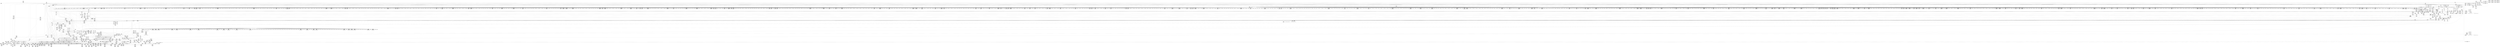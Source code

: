 digraph {
	CE0x40cc510 [shape=record,shape=Mrecord,label="{CE0x40cc510|i32_10|*Constant*|*SummSink*}"]
	CE0x41b4410 [shape=record,shape=Mrecord,label="{CE0x41b4410|_call_void_mcount()_#3|*SummSink*}"]
	CE0x40ceac0 [shape=record,shape=Mrecord,label="{CE0x40ceac0|VOIDTB_TE:_CE_182,183_}"]
	CE0x4160a10 [shape=record,shape=Mrecord,label="{CE0x4160a10|may_create:tmp30|security/selinux/hooks.c,1725}"]
	CE0x4090560 [shape=record,shape=Mrecord,label="{CE0x4090560|40:_%struct.super_block*,_56:_i8*,_:_CRE_283,284_}"]
	CE0x40bb9e0 [shape=record,shape=Mrecord,label="{CE0x40bb9e0|40:_%struct.super_block*,_56:_i8*,_:_CRE_305,306_}"]
	CE0x4092810 [shape=record,shape=Mrecord,label="{CE0x4092810|40:_%struct.super_block*,_56:_i8*,_:_CRE_167,168_}"]
	CE0x40d2d10 [shape=record,shape=Mrecord,label="{CE0x40d2d10|VOIDTB_TE:_CE_306,307_}"]
	CE0x40d0220 [shape=record,shape=Mrecord,label="{CE0x40d0220|VOIDTB_TE:_CE_204,205_}"]
	CE0x40a8780 [shape=record,shape=Mrecord,label="{CE0x40a8780|40:_%struct.super_block*,_56:_i8*,_:_CRE_184,185_}"]
	CE0x4149b90 [shape=record,shape=Mrecord,label="{CE0x4149b90|272:_i8*,_:_CRE_1356,1357_}"]
	CE0x40da230 [shape=record,shape=Mrecord,label="{CE0x40da230|40:_%struct.super_block*,_56:_i8*,_:_CRE_617,618_}"]
	CE0x40cb210 [shape=record,shape=Mrecord,label="{CE0x40cb210|may_create:tmp19|security/selinux/hooks.c,1706|*SummSink*}"]
	CE0x416ca60 [shape=record,shape=Mrecord,label="{CE0x416ca60|28:_i32,_:_CRE_12,13_}"]
	CE0x414e3e0 [shape=record,shape=Mrecord,label="{CE0x414e3e0|272:_i8*,_:_CRE_1647,1648_}"]
	CE0x40f3e30 [shape=record,shape=Mrecord,label="{CE0x40f3e30|272:_i8*,_:_CRE_407,408_}"]
	CE0x40d0000 [shape=record,shape=Mrecord,label="{CE0x40d0000|VOIDTB_TE:_CE_202,203_}"]
	CE0x40d78d0 [shape=record,shape=Mrecord,label="{CE0x40d78d0|272:_i8*,_:_CRE_1340,1341_}"]
	CE0x41839f0 [shape=record,shape=Mrecord,label="{CE0x41839f0|VOIDTB_TE:_CE_155,156_}"]
	CE0x4156650 [shape=record,shape=Mrecord,label="{CE0x4156650|may_create:tmp56|security/selinux/hooks.c,1736|*SummSink*}"]
	CE0x40a39e0 [shape=record,shape=Mrecord,label="{CE0x40a39e0|i32_128|*Constant*|*SummSink*}"]
	CE0x4187510 [shape=record,shape=Mrecord,label="{CE0x4187510|VOIDTB_TE:_CE_88,89_}"]
	CE0x4096500 [shape=record,shape=Mrecord,label="{CE0x4096500|may_create:dir|Function::may_create&Arg::dir::}"]
	CE0x40eab20 [shape=record,shape=Mrecord,label="{CE0x40eab20|272:_i8*,_:_CRE_1259,1260_}"]
	CE0x40cd2c0 [shape=record,shape=Mrecord,label="{CE0x40cd2c0|may_create:tmp8|security/selinux/hooks.c,1706|*SummSink*}"]
	CE0x40d82f0 [shape=record,shape=Mrecord,label="{CE0x40d82f0|40:_%struct.super_block*,_56:_i8*,_:_CRE_592,593_}"]
	CE0x414cd90 [shape=record,shape=Mrecord,label="{CE0x414cd90|272:_i8*,_:_CRE_1626,1627_}"]
	CE0x40c0220 [shape=record,shape=Mrecord,label="{CE0x40c0220|40:_%struct.super_block*,_56:_i8*,_:_CRE_496,500_|*MultipleSource*|Function::may_create&Arg::dir::|Function::selinux_inode_symlink&Arg::dir::|security/selinux/hooks.c,1713}"]
	CE0x40cb860 [shape=record,shape=Mrecord,label="{CE0x40cb860|may_create:security|security/selinux/hooks.c,1706}"]
	CE0x40c7eb0 [shape=record,shape=Mrecord,label="{CE0x40c7eb0|get_current:entry|*SummSink*}"]
	CE0x49a88b0 [shape=record,shape=Mrecord,label="{CE0x49a88b0|selinux_inode_symlink:dentry|Function::selinux_inode_symlink&Arg::dentry::|*SummSink*}"]
	CE0x40eb3a0 [shape=record,shape=Mrecord,label="{CE0x40eb3a0|272:_i8*,_:_CRE_1267,1268_}"]
	CE0x40bf1e0 [shape=record,shape=Mrecord,label="{CE0x40bf1e0|40:_%struct.super_block*,_56:_i8*,_:_CRE_476,477_}"]
	CE0x40eefe0 [shape=record,shape=Mrecord,label="{CE0x40eefe0|272:_i8*,_:_CRE_64,72_|*MultipleSource*|*LoadInst*|security/selinux/hooks.c,1714|security/selinux/hooks.c,1714}"]
	CE0x40fc7e0 [shape=record,shape=Mrecord,label="{CE0x40fc7e0|272:_i8*,_:_CRE_596,597_}"]
	CE0x40fca00 [shape=record,shape=Mrecord,label="{CE0x40fca00|272:_i8*,_:_CRE_598,599_}"]
	CE0x415b360 [shape=record,shape=Mrecord,label="{CE0x415b360|28:_i32,_:_CRE_85,86_}"]
	CE0x4075240 [shape=record,shape=Mrecord,label="{CE0x4075240|i64_3|*Constant*|*SummSink*}"]
	CE0x40f48d0 [shape=record,shape=Mrecord,label="{CE0x40f48d0|272:_i8*,_:_CRE_417,418_}"]
	CE0x40d46b0 [shape=record,shape=Mrecord,label="{CE0x40d46b0|i64_18|*Constant*|*SummSource*}"]
	CE0x40e4770 [shape=record,shape=Mrecord,label="{CE0x40e4770|40:_%struct.super_block*,_56:_i8*,_:_CRE_944,952_|*MultipleSource*|Function::may_create&Arg::dir::|Function::selinux_inode_symlink&Arg::dir::|security/selinux/hooks.c,1713}"]
	CE0x40e3eb0 [shape=record,shape=Mrecord,label="{CE0x40e3eb0|40:_%struct.super_block*,_56:_i8*,_:_CRE_930,931_}"]
	CE0x40f6140 [shape=record,shape=Mrecord,label="{CE0x40f6140|272:_i8*,_:_CRE_440,441_}"]
	CE0x415ae60 [shape=record,shape=Mrecord,label="{CE0x415ae60|28:_i32,_:_CRE_80,81_}"]
	CE0x40952a0 [shape=record,shape=Mrecord,label="{CE0x40952a0|may_create:tmp15|security/selinux/hooks.c,1706}"]
	CE0x40dfc70 [shape=record,shape=Mrecord,label="{CE0x40dfc70|40:_%struct.super_block*,_56:_i8*,_:_CRE_877,878_}"]
	CE0x4186740 [shape=record,shape=Mrecord,label="{CE0x4186740|VOIDTB_TE:_CE_149,150_}"]
	CE0x40bdcb0 [shape=record,shape=Mrecord,label="{CE0x40bdcb0|40:_%struct.super_block*,_56:_i8*,_:_CRE_424,432_|*MultipleSource*|Function::may_create&Arg::dir::|Function::selinux_inode_symlink&Arg::dir::|security/selinux/hooks.c,1713}"]
	CE0x40ff700 [shape=record,shape=Mrecord,label="{CE0x40ff700|272:_i8*,_:_CRE_672,680_|*MultipleSource*|*LoadInst*|security/selinux/hooks.c,1714|security/selinux/hooks.c,1714}"]
	CE0x40e50c0 [shape=record,shape=Mrecord,label="{CE0x40e50c0|40:_%struct.super_block*,_56:_i8*,_:_CRE_977,978_}"]
	CE0x40d6c10 [shape=record,shape=Mrecord,label="{CE0x40d6c10|272:_i8*,_:_CRE_1328,1329_}"]
	CE0x4182730 [shape=record,shape=Mrecord,label="{CE0x4182730|may_create:d_name|security/selinux/hooks.c,1730|*SummSink*}"]
	CE0x409fc80 [shape=record,shape=Mrecord,label="{CE0x409fc80|40:_%struct.super_block*,_56:_i8*,_:_CRE_8,12_|*MultipleSource*|Function::may_create&Arg::dir::|Function::selinux_inode_symlink&Arg::dir::|security/selinux/hooks.c,1713}"]
	CE0x409e1b0 [shape=record,shape=Mrecord,label="{CE0x409e1b0|28:_i32,_:_CRE_57,58_}"]
	CE0x40bbee0 [shape=record,shape=Mrecord,label="{CE0x40bbee0|40:_%struct.super_block*,_56:_i8*,_:_CRE_309,310_}"]
	CE0x40fdc10 [shape=record,shape=Mrecord,label="{CE0x40fdc10|272:_i8*,_:_CRE_615,616_}"]
	CE0x4157030 [shape=record,shape=Mrecord,label="{CE0x4157030|may_create:tmp58|security/selinux/hooks.c,1736|*SummSink*}"]
	CE0x414ef90 [shape=record,shape=Mrecord,label="{CE0x414ef90|272:_i8*,_:_CRE_1658,1659_}"]
	CE0x4183380 [shape=record,shape=Mrecord,label="{CE0x4183380|i64_1|*Constant*}"]
	CE0x40eaf60 [shape=record,shape=Mrecord,label="{CE0x40eaf60|272:_i8*,_:_CRE_1263,1264_}"]
	CE0x40e2830 [shape=record,shape=Mrecord,label="{CE0x40e2830|40:_%struct.super_block*,_56:_i8*,_:_CRE_912,913_}"]
	CE0x409e2b0 [shape=record,shape=Mrecord,label="{CE0x409e2b0|28:_i32,_:_CRE_58,59_}"]
	CE0x41614d0 [shape=record,shape=Mrecord,label="{CE0x41614d0|may_create:tmp32|security/selinux/hooks.c,1725|*SummSource*}"]
	CE0x41b7cd0 [shape=record,shape=Mrecord,label="{CE0x41b7cd0|COLLAPSED:_GCMRE___llvm_gcov_ctr98_internal_global_2_x_i64_zeroinitializer:_elem_0:default:}"]
	CE0x41701d0 [shape=record,shape=Mrecord,label="{CE0x41701d0|i64_13|*Constant*|*SummSource*}"]
	CE0x40f68b0 [shape=record,shape=Mrecord,label="{CE0x40f68b0|272:_i8*,_:_CRE_447,448_}"]
	CE0x40e2470 [shape=record,shape=Mrecord,label="{CE0x40e2470|40:_%struct.super_block*,_56:_i8*,_:_CRE_909,910_}"]
	CE0x407d4f0 [shape=record,shape=Mrecord,label="{CE0x407d4f0|may_create:tmp64|security/selinux/hooks.c,1739}"]
	CE0x40f4270 [shape=record,shape=Mrecord,label="{CE0x40f4270|272:_i8*,_:_CRE_411,412_}"]
	CE0x409a740 [shape=record,shape=Mrecord,label="{CE0x409a740|40:_%struct.super_block*,_56:_i8*,_:_CRE_561,562_}"]
	CE0x414b7e0 [shape=record,shape=Mrecord,label="{CE0x414b7e0|272:_i8*,_:_CRE_1568,1584_|*MultipleSource*|*LoadInst*|security/selinux/hooks.c,1714|security/selinux/hooks.c,1714}"]
	CE0x4095310 [shape=record,shape=Mrecord,label="{CE0x4095310|may_create:tmp15|security/selinux/hooks.c,1706|*SummSource*}"]
	CE0x40fed10 [shape=record,shape=Mrecord,label="{CE0x40fed10|272:_i8*,_:_CRE_631,632_}"]
	CE0x4156c30 [shape=record,shape=Mrecord,label="{CE0x4156c30|may_create:tmp58|security/selinux/hooks.c,1736}"]
	CE0x40f46b0 [shape=record,shape=Mrecord,label="{CE0x40f46b0|272:_i8*,_:_CRE_415,416_}"]
	CE0x414f2c0 [shape=record,shape=Mrecord,label="{CE0x414f2c0|272:_i8*,_:_CRE_1661,1662_}"]
	CE0x4151480 [shape=record,shape=Mrecord,label="{CE0x4151480|272:_i8*,_:_CRE_1712,1720_|*MultipleSource*|*LoadInst*|security/selinux/hooks.c,1714|security/selinux/hooks.c,1714}"]
	CE0x4163370 [shape=record,shape=Mrecord,label="{CE0x4163370|i16_7|*Constant*|*SummSink*}"]
	CE0x40d1870 [shape=record,shape=Mrecord,label="{CE0x40d1870|VOIDTB_TE:_CE_232,240_|*MultipleSource*|security/selinux/hooks.c,1730|Function::may_create&Arg::dentry::|Function::selinux_inode_symlink&Arg::dentry::}"]
	CE0x419d960 [shape=record,shape=Mrecord,label="{CE0x419d960|i64_17|*Constant*|*SummSource*}"]
	CE0x40894a0 [shape=record,shape=Mrecord,label="{CE0x40894a0|may_create:tmp17|security/selinux/hooks.c,1706|*SummSource*}"]
	CE0x407ed10 [shape=record,shape=Mrecord,label="{CE0x407ed10|may_create:retval.0}"]
	CE0x40a0550 [shape=record,shape=Mrecord,label="{CE0x40a0550|GLOBAL:may_create.__warned|Global_var:may_create.__warned|*SummSource*}"]
	CE0x40ea6e0 [shape=record,shape=Mrecord,label="{CE0x40ea6e0|272:_i8*,_:_CRE_1255,1256_}"]
	CE0x40f2660 [shape=record,shape=Mrecord,label="{CE0x40f2660|272:_i8*,_:_CRE_394,395_}"]
	CE0x409c520 [shape=record,shape=Mrecord,label="{CE0x409c520|may_create:tclass|Function::may_create&Arg::tclass::}"]
	CE0x40c7d10 [shape=record,shape=Mrecord,label="{CE0x40c7d10|get_current:entry}"]
	CE0x415bf60 [shape=record,shape=Mrecord,label="{CE0x415bf60|28:_i32,_:_CRE_97,98_}"]
	CE0x40d36a0 [shape=record,shape=Mrecord,label="{CE0x40d36a0|VOIDTB_TE:_CE_314,315_}"]
	CE0x4180440 [shape=record,shape=Mrecord,label="{CE0x4180440|may_create:tmp44|security/selinux/hooks.c,1728|*SummSource*}"]
	CE0x4159e60 [shape=record,shape=Mrecord,label="{CE0x4159e60|28:_i32,_:_CRE_64,65_}"]
	CE0x4152330 [shape=record,shape=Mrecord,label="{CE0x4152330|272:_i8*,_:_CRE_1784,1792_|*MultipleSource*|*LoadInst*|security/selinux/hooks.c,1714|security/selinux/hooks.c,1714}"]
	CE0x40c0360 [shape=record,shape=Mrecord,label="{CE0x40c0360|40:_%struct.super_block*,_56:_i8*,_:_CRE_500,504_|*MultipleSource*|Function::may_create&Arg::dir::|Function::selinux_inode_symlink&Arg::dir::|security/selinux/hooks.c,1713}"]
	CE0x40fb2a0 [shape=record,shape=Mrecord,label="{CE0x40fb2a0|272:_i8*,_:_CRE_576,577_}"]
	CE0x4091d90 [shape=record,shape=Mrecord,label="{CE0x4091d90|40:_%struct.super_block*,_56:_i8*,_:_CRE_153,154_}"]
	CE0x40be5f0 [shape=record,shape=Mrecord,label="{CE0x40be5f0|40:_%struct.super_block*,_56:_i8*,_:_CRE_456,464_|*MultipleSource*|Function::may_create&Arg::dir::|Function::selinux_inode_symlink&Arg::dir::|security/selinux/hooks.c,1713}"]
	CE0x414d830 [shape=record,shape=Mrecord,label="{CE0x414d830|272:_i8*,_:_CRE_1636,1637_}"]
	CE0x4090bc0 [shape=record,shape=Mrecord,label="{CE0x4090bc0|may_create:if.end26|*SummSink*}"]
	CE0x40e7a40 [shape=record,shape=Mrecord,label="{CE0x40e7a40|272:_i8*,_:_CRE_1213,1214_}"]
	CE0x414a740 [shape=record,shape=Mrecord,label="{CE0x414a740|272:_i8*,_:_CRE_1367,1368_}"]
	CE0x40ed3a0 [shape=record,shape=Mrecord,label="{CE0x40ed3a0|272:_i8*,_:_CRE_1316,1317_}"]
	CE0x40d9ab0 [shape=record,shape=Mrecord,label="{CE0x40d9ab0|40:_%struct.super_block*,_56:_i8*,_:_CRE_611,612_}"]
	CE0x416ffc0 [shape=record,shape=Mrecord,label="{CE0x416ffc0|may_create:tmp38|security/selinux/hooks.c,1728}"]
	CE0x4149860 [shape=record,shape=Mrecord,label="{CE0x4149860|272:_i8*,_:_CRE_1353,1354_}"]
	CE0x40feaf0 [shape=record,shape=Mrecord,label="{CE0x40feaf0|272:_i8*,_:_CRE_629,630_}"]
	CE0x40a73f0 [shape=record,shape=Mrecord,label="{CE0x40a73f0|may_create:bb|*SummSource*}"]
	CE0x41849e0 [shape=record,shape=Mrecord,label="{CE0x41849e0|VOIDTB_TE:_CE_170,171_}"]
	CE0x415ce60 [shape=record,shape=Mrecord,label="{CE0x415ce60|28:_i32,_:_CRE_111,112_}"]
	CE0x4185cf0 [shape=record,shape=Mrecord,label="{CE0x4185cf0|VOIDTB_TE:_CE_112,144_|*MultipleSource*|security/selinux/hooks.c,1730|Function::may_create&Arg::dentry::|Function::selinux_inode_symlink&Arg::dentry::}"]
	CE0x4076a40 [shape=record,shape=Mrecord,label="{CE0x4076a40|may_create:tmp1|*SummSink*}"]
	CE0x415bc60 [shape=record,shape=Mrecord,label="{CE0x415bc60|28:_i32,_:_CRE_94,95_}"]
	CE0x40d28f0 [shape=record,shape=Mrecord,label="{CE0x40d28f0|VOIDTB_TE:_CE_304,305_}"]
	CE0x40779b0 [shape=record,shape=Mrecord,label="{CE0x40779b0|GLOBAL:may_create.__warned|Global_var:may_create.__warned}"]
	CE0x415f3e0 [shape=record,shape=Mrecord,label="{CE0x415f3e0|avc_has_perm:auditdata|Function::avc_has_perm&Arg::auditdata::}"]
	CE0x40e2ab0 [shape=record,shape=Mrecord,label="{CE0x40e2ab0|40:_%struct.super_block*,_56:_i8*,_:_CRE_914,915_}"]
	CE0x40a3e60 [shape=record,shape=Mrecord,label="{CE0x40a3e60|40:_%struct.super_block*,_56:_i8*,_:_CRE_0,2_|*MultipleSource*|Function::may_create&Arg::dir::|Function::selinux_inode_symlink&Arg::dir::|security/selinux/hooks.c,1713}"]
	CE0x40a9f90 [shape=record,shape=Mrecord,label="{CE0x40a9f90|40:_%struct.super_block*,_56:_i8*,_:_CRE_240,241_}"]
	CE0x40cfef0 [shape=record,shape=Mrecord,label="{CE0x40cfef0|VOIDTB_TE:_CE_201,202_}"]
	CE0x40e20b0 [shape=record,shape=Mrecord,label="{CE0x40e20b0|40:_%struct.super_block*,_56:_i8*,_:_CRE_906,907_}"]
	CE0x414f700 [shape=record,shape=Mrecord,label="{CE0x414f700|272:_i8*,_:_CRE_1665,1666_}"]
	CE0x40a8480 [shape=record,shape=Mrecord,label="{CE0x40a8480|40:_%struct.super_block*,_56:_i8*,_:_CRE_180,181_}"]
	CE0x41831e0 [shape=record,shape=Mrecord,label="{CE0x41831e0|VOIDTB_TE:_CE_40,48_|*MultipleSource*|security/selinux/hooks.c,1730|Function::may_create&Arg::dentry::|Function::selinux_inode_symlink&Arg::dentry::}"]
	CE0x40e3370 [shape=record,shape=Mrecord,label="{CE0x40e3370|40:_%struct.super_block*,_56:_i8*,_:_CRE_921,922_}"]
	CE0x40dd140 [shape=record,shape=Mrecord,label="{CE0x40dd140|40:_%struct.super_block*,_56:_i8*,_:_CRE_768,776_|*MultipleSource*|Function::may_create&Arg::dir::|Function::selinux_inode_symlink&Arg::dir::|security/selinux/hooks.c,1713}"]
	CE0x40be830 [shape=record,shape=Mrecord,label="{CE0x40be830|40:_%struct.super_block*,_56:_i8*,_:_CRE_464,472_|*MultipleSource*|Function::may_create&Arg::dir::|Function::selinux_inode_symlink&Arg::dir::|security/selinux/hooks.c,1713}"]
	CE0x4159f60 [shape=record,shape=Mrecord,label="{CE0x4159f60|28:_i32,_:_CRE_65,66_}"]
	CE0x414a630 [shape=record,shape=Mrecord,label="{CE0x414a630|272:_i8*,_:_CRE_1366,1367_}"]
	CE0x4182ac0 [shape=record,shape=Mrecord,label="{CE0x4182ac0|VOIDTB_TE:_CE_8,12_|*MultipleSource*|security/selinux/hooks.c,1730|Function::may_create&Arg::dentry::|Function::selinux_inode_symlink&Arg::dentry::}"]
	CE0x4151bf0 [shape=record,shape=Mrecord,label="{CE0x4151bf0|272:_i8*,_:_CRE_1752,1760_|*MultipleSource*|*LoadInst*|security/selinux/hooks.c,1714|security/selinux/hooks.c,1714}"]
	CE0x40b90b0 [shape=record,shape=Mrecord,label="{CE0x40b90b0|get_current:bb}"]
	CE0x40f8740 [shape=record,shape=Mrecord,label="{CE0x40f8740|272:_i8*,_:_CRE_528,536_|*MultipleSource*|*LoadInst*|security/selinux/hooks.c,1714|security/selinux/hooks.c,1714}"]
	CE0x40efb90 [shape=record,shape=Mrecord,label="{CE0x40efb90|272:_i8*,_:_CRE_120,128_|*MultipleSource*|*LoadInst*|security/selinux/hooks.c,1714|security/selinux/hooks.c,1714}"]
	CE0x40a5c00 [shape=record,shape=Mrecord,label="{CE0x40a5c00|may_create:do.end|*SummSink*}"]
	CE0x40d7af0 [shape=record,shape=Mrecord,label="{CE0x40d7af0|272:_i8*,_:_CRE_1342,1343_}"]
	CE0x407fa10 [shape=record,shape=Mrecord,label="{CE0x407fa10|get_current:tmp3|*SummSink*}"]
	CE0x4185b50 [shape=record,shape=Mrecord,label="{CE0x4185b50|VOIDTB_TE:_CE_96,104_|*MultipleSource*|security/selinux/hooks.c,1730|Function::may_create&Arg::dentry::|Function::selinux_inode_symlink&Arg::dentry::}"]
	CE0x4094af0 [shape=record,shape=Mrecord,label="{CE0x4094af0|i1_true|*Constant*|*SummSource*}"]
	CE0x40a71b0 [shape=record,shape=Mrecord,label="{CE0x40a71b0|may_create:if.end17}"]
	CE0x408e120 [shape=record,shape=Mrecord,label="{CE0x408e120|40:_%struct.super_block*,_56:_i8*,_:_CRE_254,255_}"]
	CE0x4092d50 [shape=record,shape=Mrecord,label="{CE0x4092d50|40:_%struct.super_block*,_56:_i8*,_:_CRE_174,175_}"]
	CE0x40bd8b0 [shape=record,shape=Mrecord,label="{CE0x40bd8b0|40:_%struct.super_block*,_56:_i8*,_:_CRE_408,416_|*MultipleSource*|Function::may_create&Arg::dir::|Function::selinux_inode_symlink&Arg::dir::|security/selinux/hooks.c,1713}"]
	CE0x40e94d0 [shape=record,shape=Mrecord,label="{CE0x40e94d0|272:_i8*,_:_CRE_1238,1239_}"]
	CE0x4086a80 [shape=record,shape=Mrecord,label="{CE0x4086a80|may_create:tclass|Function::may_create&Arg::tclass::|*SummSource*}"]
	CE0x40cfbc0 [shape=record,shape=Mrecord,label="{CE0x40cfbc0|VOIDTB_TE:_CE_198,199_}"]
	CE0x40d6170 [shape=record,shape=Mrecord,label="{CE0x40d6170|272:_i8*,_:_CRE_1318,1319_}"]
	CE0x40ed290 [shape=record,shape=Mrecord,label="{CE0x40ed290|272:_i8*,_:_CRE_1315,1316_}"]
	CE0x40a8900 [shape=record,shape=Mrecord,label="{CE0x40a8900|40:_%struct.super_block*,_56:_i8*,_:_CRE_186,187_}"]
	CE0x41859b0 [shape=record,shape=Mrecord,label="{CE0x41859b0|VOIDTB_TE:_CE_94,95_}"]
	CE0x4086000 [shape=record,shape=Mrecord,label="{CE0x4086000|avc_has_perm:entry|*SummSource*}"]
	CE0x415c4d0 [shape=record,shape=Mrecord,label="{CE0x415c4d0|28:_i32,_:_CRE_102,103_}"]
	CE0x415aa60 [shape=record,shape=Mrecord,label="{CE0x415aa60|28:_i32,_:_CRE_76,77_}"]
	CE0x40f1320 [shape=record,shape=Mrecord,label="{CE0x40f1320|272:_i8*,_:_CRE_224,240_|*MultipleSource*|*LoadInst*|security/selinux/hooks.c,1714|security/selinux/hooks.c,1714}"]
	CE0x4081d60 [shape=record,shape=Mrecord,label="{CE0x4081d60|_call_void_mcount()_#3|*SummSource*}"]
	CE0x415c360 [shape=record,shape=Mrecord,label="{CE0x415c360|28:_i32,_:_CRE_101,102_}"]
	CE0x40e25b0 [shape=record,shape=Mrecord,label="{CE0x40e25b0|40:_%struct.super_block*,_56:_i8*,_:_CRE_910,911_}"]
	CE0x40da730 [shape=record,shape=Mrecord,label="{CE0x40da730|40:_%struct.super_block*,_56:_i8*,_:_CRE_621,622_}"]
	CE0x40ec680 [shape=record,shape=Mrecord,label="{CE0x40ec680|272:_i8*,_:_CRE_1305,1306_}"]
	CE0x40ee970 [shape=record,shape=Mrecord,label="{CE0x40ee970|272:_i8*,_:_CRE_32,40_|*MultipleSource*|*LoadInst*|security/selinux/hooks.c,1714|security/selinux/hooks.c,1714}"]
	CE0x419be40 [shape=record,shape=Mrecord,label="{CE0x419be40|i64*_getelementptr_inbounds_(_26_x_i64_,_26_x_i64_*___llvm_gcov_ctr217,_i64_0,_i64_19)|*Constant*}"]
	CE0x419b9e0 [shape=record,shape=Mrecord,label="{CE0x419b9e0|may_create:tmp51|security/selinux/hooks.c,1732}"]
	CE0x40c9420 [shape=record,shape=Mrecord,label="{CE0x40c9420|i8_1|*Constant*|*SummSource*}"]
	CE0x4150b30 [shape=record,shape=Mrecord,label="{CE0x4150b30|272:_i8*,_:_CRE_1684,1685_}"]
	CE0x40bafe0 [shape=record,shape=Mrecord,label="{CE0x40bafe0|40:_%struct.super_block*,_56:_i8*,_:_CRE_297,298_}"]
	CE0x40ea2a0 [shape=record,shape=Mrecord,label="{CE0x40ea2a0|272:_i8*,_:_CRE_1251,1252_}"]
	CE0x415d080 [shape=record,shape=Mrecord,label="{CE0x415d080|28:_i32,_:_CRE_113,114_}"]
	CE0x4081b00 [shape=record,shape=Mrecord,label="{CE0x4081b00|selinux_inode_symlink:tmp2}"]
	CE0x415ad60 [shape=record,shape=Mrecord,label="{CE0x415ad60|28:_i32,_:_CRE_79,80_}"]
	CE0x415ee90 [shape=record,shape=Mrecord,label="{CE0x415ee90|may_create:tmp29|security/selinux/hooks.c,1722|*SummSink*}"]
	CE0x5533f40 [shape=record,shape=Mrecord,label="{CE0x5533f40|i64_1|*Constant*|*SummSink*}"]
	CE0x40bf460 [shape=record,shape=Mrecord,label="{CE0x40bf460|40:_%struct.super_block*,_56:_i8*,_:_CRE_478,479_}"]
	CE0x40b92c0 [shape=record,shape=Mrecord,label="{CE0x40b92c0|40:_%struct.super_block*,_56:_i8*,_:_CRE_88,96_|*MultipleSource*|Function::may_create&Arg::dir::|Function::selinux_inode_symlink&Arg::dir::|security/selinux/hooks.c,1713}"]
	CE0x40ec880 [shape=record,shape=Mrecord,label="{CE0x40ec880|272:_i8*,_:_CRE_1306,1307_}"]
	CE0x40a9740 [shape=record,shape=Mrecord,label="{CE0x40a9740|40:_%struct.super_block*,_56:_i8*,_:_CRE_205,206_}"]
	CE0x40d6e30 [shape=record,shape=Mrecord,label="{CE0x40d6e30|272:_i8*,_:_CRE_1330,1331_}"]
	CE0x41541f0 [shape=record,shape=Mrecord,label="{CE0x41541f0|272:_i8*,_:_CRE_1888,1896_|*MultipleSource*|*LoadInst*|security/selinux/hooks.c,1714|security/selinux/hooks.c,1714}"]
	CE0x40775b0 [shape=record,shape=Mrecord,label="{CE0x40775b0|may_create:tmp7|security/selinux/hooks.c,1706}"]
	CE0x40ce9b0 [shape=record,shape=Mrecord,label="{CE0x40ce9b0|VOIDTB_TE:_CE_181,182_}"]
	CE0x4076f10 [shape=record,shape=Mrecord,label="{CE0x4076f10|may_create:newsid|security/selinux/hooks.c, 1709}"]
	CE0x4171030 [shape=record,shape=Mrecord,label="{CE0x4171030|may_create:tmp39|security/selinux/hooks.c,1728}"]
	CE0x40d9830 [shape=record,shape=Mrecord,label="{CE0x40d9830|40:_%struct.super_block*,_56:_i8*,_:_CRE_609,610_}"]
	CE0x40eac30 [shape=record,shape=Mrecord,label="{CE0x40eac30|272:_i8*,_:_CRE_1260,1261_}"]
	CE0x4153ca0 [shape=record,shape=Mrecord,label="{CE0x4153ca0|272:_i8*,_:_CRE_1877,1878_}"]
	"CONST[source:0(mediator),value:0(static)][purpose:{operation}][SnkIdx:11]"
	CE0x40d44e0 [shape=record,shape=Mrecord,label="{CE0x40d44e0|i64_17|*Constant*|*SummSink*}"]
	CE0x40c1770 [shape=record,shape=Mrecord,label="{CE0x40c1770|40:_%struct.super_block*,_56:_i8*,_:_CRE_552,553_}"]
	CE0x40909b0 [shape=record,shape=Mrecord,label="{CE0x40909b0|may_create:if.end26}"]
	CE0x40753e0 [shape=record,shape=Mrecord,label="{CE0x40753e0|i64_2|*Constant*}"]
	CE0x416f500 [shape=record,shape=Mrecord,label="{CE0x416f500|may_create:tobool18|security/selinux/hooks.c,1728|*SummSink*}"]
	CE0x4163f20 [shape=record,shape=Mrecord,label="{CE0x4163f20|may_create:call14|security/selinux/hooks.c,1722|*SummSink*}"]
	CE0x419a7e0 [shape=record,shape=Mrecord,label="{CE0x419a7e0|may_create:call27|security/selinux/hooks.c,1735|*SummSource*}"]
	CE0x40dfdb0 [shape=record,shape=Mrecord,label="{CE0x40dfdb0|40:_%struct.super_block*,_56:_i8*,_:_CRE_878,879_}"]
	CE0x415de90 [shape=record,shape=Mrecord,label="{CE0x415de90|28:_i32,_:_CRE_152,160_|*MultipleSource*|*LoadInst*|security/selinux/hooks.c,1713|security/selinux/hooks.c,1713|security/selinux/hooks.c,1722}"]
	CE0x40e0170 [shape=record,shape=Mrecord,label="{CE0x40e0170|40:_%struct.super_block*,_56:_i8*,_:_CRE_881,882_}"]
	CE0x40cd6f0 [shape=record,shape=Mrecord,label="{CE0x40cd6f0|i64_4|*Constant*}"]
	CE0x40fad50 [shape=record,shape=Mrecord,label="{CE0x40fad50|272:_i8*,_:_CRE_571,572_}"]
	CE0x4089b10 [shape=record,shape=Mrecord,label="{CE0x4089b10|may_create:tmp18|security/selinux/hooks.c,1706|*SummSink*}"]
	CE0x40d9330 [shape=record,shape=Mrecord,label="{CE0x40d9330|40:_%struct.super_block*,_56:_i8*,_:_CRE_605,606_}"]
	CE0x4162b20 [shape=record,shape=Mrecord,label="{CE0x4162b20|avc_has_perm:ssid|Function::avc_has_perm&Arg::ssid::|*SummSink*}"]
	CE0x40de940 [shape=record,shape=Mrecord,label="{CE0x40de940|40:_%struct.super_block*,_56:_i8*,_:_CRE_864,865_}"]
	CE0x4182450 [shape=record,shape=Mrecord,label="{CE0x4182450|i64_16|*Constant*|*SummSource*}"]
	CE0x40eb070 [shape=record,shape=Mrecord,label="{CE0x40eb070|272:_i8*,_:_CRE_1264,1265_}"]
	CE0x415e290 [shape=record,shape=Mrecord,label="{CE0x415e290|28:_i32,_:_CRE_168,184_|*MultipleSource*|*LoadInst*|security/selinux/hooks.c,1713|security/selinux/hooks.c,1713|security/selinux/hooks.c,1722}"]
	CE0x40cd480 [shape=record,shape=Mrecord,label="{CE0x40cd480|may_create:tobool1|security/selinux/hooks.c,1706|*SummSource*}"]
	CE0x41709f0 [shape=record,shape=Mrecord,label="{CE0x41709f0|may_create:tmp37|security/selinux/hooks.c,1728|*SummSink*}"]
	CE0x40e0b70 [shape=record,shape=Mrecord,label="{CE0x40e0b70|40:_%struct.super_block*,_56:_i8*,_:_CRE_889,890_}"]
	CE0x40fe6b0 [shape=record,shape=Mrecord,label="{CE0x40fe6b0|272:_i8*,_:_CRE_625,626_}"]
	CE0x40ce240 [shape=record,shape=Mrecord,label="{CE0x40ce240|VOIDTB_TE:_CE_174,175_}"]
	CE0x40a06b0 [shape=record,shape=Mrecord,label="{CE0x40a06b0|GLOBAL:may_create.__warned|Global_var:may_create.__warned|*SummSink*}"]
	CE0x416e0b0 [shape=record,shape=Mrecord,label="{CE0x416e0b0|may_create:tmp34|security/selinux/hooks.c,1726|*SummSink*}"]
	CE0x40f7350 [shape=record,shape=Mrecord,label="{CE0x40f7350|272:_i8*,_:_CRE_457,458_}"]
	CE0x408d4a0 [shape=record,shape=Mrecord,label="{CE0x408d4a0|40:_%struct.super_block*,_56:_i8*,_:_CRE_244,245_}"]
	CE0x40dac30 [shape=record,shape=Mrecord,label="{CE0x40dac30|40:_%struct.super_block*,_56:_i8*,_:_CRE_632,640_|*MultipleSource*|Function::may_create&Arg::dir::|Function::selinux_inode_symlink&Arg::dir::|security/selinux/hooks.c,1713}"]
	CE0x40ecd40 [shape=record,shape=Mrecord,label="{CE0x40ecd40|272:_i8*,_:_CRE_1310,1311_}"]
	CE0x40d2f20 [shape=record,shape=Mrecord,label="{CE0x40d2f20|VOIDTB_TE:_CE_307,308_}"]
	CE0x4086d40 [shape=record,shape=Mrecord,label="{CE0x4086d40|_ret_i32_%retval.0,_!dbg_!27798|security/selinux/hooks.c,1742|*SummSource*}"]
	CE0x40f4af0 [shape=record,shape=Mrecord,label="{CE0x40f4af0|272:_i8*,_:_CRE_419,420_}"]
	CE0x409e4b0 [shape=record,shape=Mrecord,label="{CE0x409e4b0|28:_i32,_:_CRE_60,61_}"]
	CE0x4149fd0 [shape=record,shape=Mrecord,label="{CE0x4149fd0|272:_i8*,_:_CRE_1360,1361_}"]
	CE0x409d100 [shape=record,shape=Mrecord,label="{CE0x409d100|28:_i32,_:_CRE_32,34_|*MultipleSource*|*LoadInst*|security/selinux/hooks.c,1713|security/selinux/hooks.c,1713|security/selinux/hooks.c,1722}"]
	CE0x40d7c00 [shape=record,shape=Mrecord,label="{CE0x40d7c00|272:_i8*,_:_CRE_1343,1344_}"]
	CE0x415f150 [shape=record,shape=Mrecord,label="{CE0x415f150|avc_has_perm:requested|Function::avc_has_perm&Arg::requested::|*SummSource*}"]
	CE0x40d0ee0 [shape=record,shape=Mrecord,label="{CE0x40d0ee0|VOIDTB_TE:_CE_216,217_}"]
	CE0x40f4380 [shape=record,shape=Mrecord,label="{CE0x40f4380|272:_i8*,_:_CRE_412,413_}"]
	CE0x40c04f0 [shape=record,shape=Mrecord,label="{CE0x40c04f0|40:_%struct.super_block*,_56:_i8*,_:_CRE_504,508_|*MultipleSource*|Function::may_create&Arg::dir::|Function::selinux_inode_symlink&Arg::dir::|security/selinux/hooks.c,1713}"]
	CE0x40f1d50 [shape=record,shape=Mrecord,label="{CE0x40f1d50|272:_i8*,_:_CRE_360,368_|*MultipleSource*|*LoadInst*|security/selinux/hooks.c,1714|security/selinux/hooks.c,1714}"]
	CE0x419d0c0 [shape=record,shape=Mrecord,label="{CE0x419d0c0|i64*_getelementptr_inbounds_(_26_x_i64_,_26_x_i64_*___llvm_gcov_ctr217,_i64_0,_i64_20)|*Constant*}"]
	CE0x40fce40 [shape=record,shape=Mrecord,label="{CE0x40fce40|272:_i8*,_:_CRE_602,603_}"]
	CE0x4198ad0 [shape=record,shape=Mrecord,label="{CE0x4198ad0|GLOBAL:security_transition_sid|*Constant*|*SummSource*}"]
	CE0x40e5f00 [shape=record,shape=Mrecord,label="{CE0x40e5f00|40:_%struct.super_block*,_56:_i8*,_:_CRE_1000,1008_|*MultipleSource*|Function::may_create&Arg::dir::|Function::selinux_inode_symlink&Arg::dir::|security/selinux/hooks.c,1713}"]
	CE0x41501a0 [shape=record,shape=Mrecord,label="{CE0x41501a0|272:_i8*,_:_CRE_1675,1676_}"]
	CE0x4170d80 [shape=record,shape=Mrecord,label="{CE0x4170d80|may_create:tmp38|security/selinux/hooks.c,1728|*SummSource*}"]
	CE0x415e090 [shape=record,shape=Mrecord,label="{CE0x415e090|28:_i32,_:_CRE_160,168_|*MultipleSource*|*LoadInst*|security/selinux/hooks.c,1713|security/selinux/hooks.c,1713|security/selinux/hooks.c,1722}"]
	CE0x407fd70 [shape=record,shape=Mrecord,label="{CE0x407fd70|may_create:if.end30|*SummSink*}"]
	CE0x40c2830 [shape=record,shape=Mrecord,label="{CE0x40c2830|40:_%struct.super_block*,_56:_i8*,_:_CRE_576,577_}"]
	CE0x40695f0 [shape=record,shape=Mrecord,label="{CE0x40695f0|i64*_getelementptr_inbounds_(_26_x_i64_,_26_x_i64_*___llvm_gcov_ctr217,_i64_0,_i64_1)|*Constant*|*SummSink*}"]
	CE0x4157a50 [shape=record,shape=Mrecord,label="{CE0x4157a50|i64*_getelementptr_inbounds_(_26_x_i64_,_26_x_i64_*___llvm_gcov_ctr217,_i64_0,_i64_23)|*Constant*}"]
	CE0x40e4e80 [shape=record,shape=Mrecord,label="{CE0x40e4e80|40:_%struct.super_block*,_56:_i8*,_:_CRE_976,977_}"]
	"CONST[source:0(mediator),value:0(static)][purpose:{object}][SrcIdx:18]"
	CE0x40e80a0 [shape=record,shape=Mrecord,label="{CE0x40e80a0|272:_i8*,_:_CRE_1219,1220_}"]
	CE0x40a7760 [shape=record,shape=Mrecord,label="{CE0x40a7760|GLOBAL:current_task|Global_var:current_task|*SummSource*}"]
	CE0x40dde80 [shape=record,shape=Mrecord,label="{CE0x40dde80|40:_%struct.super_block*,_56:_i8*,_:_CRE_824,832_|*MultipleSource*|Function::may_create&Arg::dir::|Function::selinux_inode_symlink&Arg::dir::|security/selinux/hooks.c,1713}"]
	CE0x40e9800 [shape=record,shape=Mrecord,label="{CE0x40e9800|272:_i8*,_:_CRE_1241,1242_}"]
	CE0x409c420 [shape=record,shape=Mrecord,label="{CE0x409c420|_ret_i32_%retval.0,_!dbg_!27798|security/selinux/hooks.c,1742}"]
	CE0x40f5e10 [shape=record,shape=Mrecord,label="{CE0x40f5e10|272:_i8*,_:_CRE_437,438_}"]
	CE0x4166020 [shape=record,shape=Mrecord,label="{CE0x4166020|may_create:tmp27|security/selinux/hooks.c,1716|*SummSink*}"]
	CE0x40bcf70 [shape=record,shape=Mrecord,label="{CE0x40bcf70|40:_%struct.super_block*,_56:_i8*,_:_CRE_376,384_|*MultipleSource*|Function::may_create&Arg::dir::|Function::selinux_inode_symlink&Arg::dir::|security/selinux/hooks.c,1713}"]
	CE0x416a2e0 [shape=record,shape=Mrecord,label="{CE0x416a2e0|i8_10|*Constant*|*SummSink*}"]
	CE0x40e9e60 [shape=record,shape=Mrecord,label="{CE0x40e9e60|272:_i8*,_:_CRE_1247,1248_}"]
	CE0x4088390 [shape=record,shape=Mrecord,label="{CE0x4088390|GLOBAL:may_create|*Constant*|*SummSink*}"]
	CE0x40e2d30 [shape=record,shape=Mrecord,label="{CE0x40e2d30|40:_%struct.super_block*,_56:_i8*,_:_CRE_916,917_}"]
	CE0x40b8400 [shape=record,shape=Mrecord,label="{CE0x40b8400|i64*_getelementptr_inbounds_(_26_x_i64_,_26_x_i64_*___llvm_gcov_ctr217,_i64_0,_i64_25)|*Constant*|*SummSource*}"]
	CE0x40ebc20 [shape=record,shape=Mrecord,label="{CE0x40ebc20|272:_i8*,_:_CRE_1275,1276_}"]
	CE0x414cb70 [shape=record,shape=Mrecord,label="{CE0x414cb70|272:_i8*,_:_CRE_1624,1625_}"]
	CE0x415f8e0 [shape=record,shape=Mrecord,label="{CE0x415f8e0|_ret_i32_%retval.0,_!dbg_!27728|security/selinux/avc.c,775|*SummSink*}"]
	CE0x4092e10 [shape=record,shape=Mrecord,label="{CE0x4092e10|40:_%struct.super_block*,_56:_i8*,_:_CRE_175,176_}"]
	CE0x4092bd0 [shape=record,shape=Mrecord,label="{CE0x4092bd0|40:_%struct.super_block*,_56:_i8*,_:_CRE_172,173_}"]
	CE0x409ea80 [shape=record,shape=Mrecord,label="{CE0x409ea80|28:_i32,_:_CRE_0,8_|*MultipleSource*|*LoadInst*|security/selinux/hooks.c,1713|security/selinux/hooks.c,1713|security/selinux/hooks.c,1722}"]
	CE0x40d3480 [shape=record,shape=Mrecord,label="{CE0x40d3480|VOIDTB_TE:_CE_312,313_}"]
	CE0x4152a70 [shape=record,shape=Mrecord,label="{CE0x4152a70|272:_i8*,_:_CRE_1816,1824_|*MultipleSource*|*LoadInst*|security/selinux/hooks.c,1714|security/selinux/hooks.c,1714}"]
	CE0x4181770 [shape=record,shape=Mrecord,label="{CE0x4181770|may_create:tmp46|security/selinux/hooks.c,1729|*SummSource*}"]
	CE0x4154e20 [shape=record,shape=Mrecord,label="{CE0x4154e20|272:_i8*,_:_CRE_2120,2248_|*MultipleSource*|*LoadInst*|security/selinux/hooks.c,1714|security/selinux/hooks.c,1714}"]
	CE0x40eff30 [shape=record,shape=Mrecord,label="{CE0x40eff30|272:_i8*,_:_CRE_132,136_|*MultipleSource*|*LoadInst*|security/selinux/hooks.c,1714|security/selinux/hooks.c,1714}"]
	CE0x40f7e40 [shape=record,shape=Mrecord,label="{CE0x40f7e40|272:_i8*,_:_CRE_480,488_|*MultipleSource*|*LoadInst*|security/selinux/hooks.c,1714|security/selinux/hooks.c,1714}"]
	CE0x414ee80 [shape=record,shape=Mrecord,label="{CE0x414ee80|272:_i8*,_:_CRE_1657,1658_}"]
	CE0x40ff1a0 [shape=record,shape=Mrecord,label="{CE0x40ff1a0|272:_i8*,_:_CRE_648,656_|*MultipleSource*|*LoadInst*|security/selinux/hooks.c,1714|security/selinux/hooks.c,1714}"]
	CE0x4088490 [shape=record,shape=Mrecord,label="{CE0x4088490|may_create:entry}"]
	CE0x415da10 [shape=record,shape=Mrecord,label="{CE0x415da10|28:_i32,_:_CRE_136,144_|*MultipleSource*|*LoadInst*|security/selinux/hooks.c,1713|security/selinux/hooks.c,1713|security/selinux/hooks.c,1722}"]
	CE0x415dc60 [shape=record,shape=Mrecord,label="{CE0x415dc60|28:_i32,_:_CRE_144,152_|*MultipleSource*|*LoadInst*|security/selinux/hooks.c,1713|security/selinux/hooks.c,1713|security/selinux/hooks.c,1722}"]
	CE0x4157eb0 [shape=record,shape=Mrecord,label="{CE0x4157eb0|i64*_getelementptr_inbounds_(_26_x_i64_,_26_x_i64_*___llvm_gcov_ctr217,_i64_0,_i64_23)|*Constant*|*SummSource*}"]
	CE0x40dba80 [shape=record,shape=Mrecord,label="{CE0x40dba80|40:_%struct.super_block*,_56:_i8*,_:_CRE_684,688_|*MultipleSource*|Function::may_create&Arg::dir::|Function::selinux_inode_symlink&Arg::dir::|security/selinux/hooks.c,1713}"]
	CE0x4167860 [shape=record,shape=Mrecord,label="{CE0x4167860|may_create:type|security/selinux/hooks.c,1719|*SummSource*}"]
	CE0x40cf230 [shape=record,shape=Mrecord,label="{CE0x40cf230|VOIDTB_TE:_CE_189,190_}"]
	CE0x414e930 [shape=record,shape=Mrecord,label="{CE0x414e930|272:_i8*,_:_CRE_1652,1653_}"]
	CE0x4181fe0 [shape=record,shape=Mrecord,label="{CE0x4181fe0|may_create:tmp42|security/selinux/hooks.c,1728|*SummSink*}"]
	CE0x40a98c0 [shape=record,shape=Mrecord,label="{CE0x40a98c0|40:_%struct.super_block*,_56:_i8*,_:_CRE_207,208_}"]
	CE0x40cb500 [shape=record,shape=Mrecord,label="{CE0x40cb500|i32_22|*Constant*|*SummSink*}"]
	CE0x40e02b0 [shape=record,shape=Mrecord,label="{CE0x40e02b0|40:_%struct.super_block*,_56:_i8*,_:_CRE_882,883_}"]
	CE0x4185df0 [shape=record,shape=Mrecord,label="{CE0x4185df0|VOIDTB_TE:_CE_144,145_}"]
	CE0x40d6390 [shape=record,shape=Mrecord,label="{CE0x40d6390|272:_i8*,_:_CRE_1320,1321_}"]
	CE0x40ba220 [shape=record,shape=Mrecord,label="{CE0x40ba220|40:_%struct.super_block*,_56:_i8*,_:_CRE_286,287_}"]
	CE0x4157160 [shape=record,shape=Mrecord,label="{CE0x4157160|may_create:tmp59|security/selinux/hooks.c,1736}"]
	CE0x40a0010 [shape=record,shape=Mrecord,label="{CE0x40a0010|40:_%struct.super_block*,_56:_i8*,_:_CRE_16,24_|*MultipleSource*|Function::may_create&Arg::dir::|Function::selinux_inode_symlink&Arg::dir::|security/selinux/hooks.c,1713}"]
	CE0x409dda0 [shape=record,shape=Mrecord,label="{CE0x409dda0|28:_i32,_:_CRE_52,53_}"]
	CE0x4187b90 [shape=record,shape=Mrecord,label="{CE0x4187b90|may_create:conv|security/selinux/hooks.c,1728|*SummSink*}"]
	CE0x4087980 [shape=record,shape=Mrecord,label="{CE0x4087980|40:_%struct.super_block*,_56:_i8*,_:_CRE_40,48_|*MultipleSource*|Function::may_create&Arg::dir::|Function::selinux_inode_symlink&Arg::dir::|security/selinux/hooks.c,1713}"]
	CE0x416a180 [shape=record,shape=Mrecord,label="{CE0x416a180|i8_10|*Constant*|*SummSource*}"]
	CE0x40dccc0 [shape=record,shape=Mrecord,label="{CE0x40dccc0|40:_%struct.super_block*,_56:_i8*,_:_CRE_752,756_|*MultipleSource*|Function::may_create&Arg::dir::|Function::selinux_inode_symlink&Arg::dir::|security/selinux/hooks.c,1713}"]
	CE0x4082760 [shape=record,shape=Mrecord,label="{CE0x4082760|get_current:tmp|*SummSink*}"]
	CE0x41719c0 [shape=record,shape=Mrecord,label="{CE0x41719c0|i32_5|*Constant*}"]
	CE0x419d550 [shape=record,shape=Mrecord,label="{CE0x419d550|i64*_getelementptr_inbounds_(_26_x_i64_,_26_x_i64_*___llvm_gcov_ctr217,_i64_0,_i64_20)|*Constant*|*SummSink*}"]
	CE0x4089f90 [shape=record,shape=Mrecord,label="{CE0x4089f90|may_create:call4|security/selinux/hooks.c,1706|*SummSink*}"]
	CE0x416d200 [shape=record,shape=Mrecord,label="{CE0x416d200|may_create:sid11|security/selinux/hooks.c,1716|*SummSink*}"]
	CE0x40f91b0 [shape=record,shape=Mrecord,label="{CE0x40f91b0|272:_i8*,_:_CRE_564,565_}"]
	CE0x40fbd40 [shape=record,shape=Mrecord,label="{CE0x40fbd40|272:_i8*,_:_CRE_586,587_}"]
	CE0x4151f90 [shape=record,shape=Mrecord,label="{CE0x4151f90|272:_i8*,_:_CRE_1768,1776_|*MultipleSource*|*LoadInst*|security/selinux/hooks.c,1714|security/selinux/hooks.c,1714}"]
	CE0x416ebf0 [shape=record,shape=Mrecord,label="{CE0x416ebf0|may_create:tmp36|security/selinux/hooks.c,1728|*SummSource*}"]
	"CONST[source:0(mediator),value:0(static)][purpose:{operation}][SnkIdx:7]"
	CE0x406d4b0 [shape=record,shape=Mrecord,label="{CE0x406d4b0|may_create:land.lhs.true2|*SummSource*}"]
	CE0x40fb900 [shape=record,shape=Mrecord,label="{CE0x40fb900|272:_i8*,_:_CRE_582,583_}"]
	CE0x40c0770 [shape=record,shape=Mrecord,label="{CE0x40c0770|40:_%struct.super_block*,_56:_i8*,_:_CRE_508,512_|*MultipleSource*|Function::may_create&Arg::dir::|Function::selinux_inode_symlink&Arg::dir::|security/selinux/hooks.c,1713}"]
	CE0x40f6030 [shape=record,shape=Mrecord,label="{CE0x40f6030|272:_i8*,_:_CRE_439,440_}"]
	CE0x416bf50 [shape=record,shape=Mrecord,label="{CE0x416bf50|may_create:sid13|security/selinux/hooks.c,1722|*SummSink*}"]
	CE0x409a600 [shape=record,shape=Mrecord,label="{CE0x409a600|40:_%struct.super_block*,_56:_i8*,_:_CRE_560,561_}"]
	CE0x40f6cf0 [shape=record,shape=Mrecord,label="{CE0x40f6cf0|272:_i8*,_:_CRE_451,452_}"]
	CE0x408f160 [shape=record,shape=Mrecord,label="{CE0x408f160|40:_%struct.super_block*,_56:_i8*,_:_CRE_267,268_}"]
	CE0x40947f0 [shape=record,shape=Mrecord,label="{CE0x40947f0|may_create:tmp14|security/selinux/hooks.c,1706|*SummSink*}"]
	CE0x416e040 [shape=record,shape=Mrecord,label="{CE0x416e040|i64*_getelementptr_inbounds_(_26_x_i64_,_26_x_i64_*___llvm_gcov_ctr217,_i64_0,_i64_12)|*Constant*|*SummSink*}"]
	CE0x414dc70 [shape=record,shape=Mrecord,label="{CE0x414dc70|272:_i8*,_:_CRE_1640,1641_}"]
	CE0x40ce680 [shape=record,shape=Mrecord,label="{CE0x40ce680|VOIDTB_TE:_CE_178,179_}"]
	CE0x408f2a0 [shape=record,shape=Mrecord,label="{CE0x408f2a0|40:_%struct.super_block*,_56:_i8*,_:_CRE_268,269_}"]
	CE0x40d6060 [shape=record,shape=Mrecord,label="{CE0x40d6060|272:_i8*,_:_CRE_1317,1318_}"]
	CE0x41b40e0 [shape=record,shape=Mrecord,label="{CE0x41b40e0|may_create:tmp66|security/selinux/hooks.c,1742}"]
	CE0x4166920 [shape=record,shape=Mrecord,label="{CE0x4166920|may_create:create_sid|security/selinux/hooks.c,1717}"]
	CE0x40e55f0 [shape=record,shape=Mrecord,label="{CE0x40e55f0|40:_%struct.super_block*,_56:_i8*,_:_CRE_980,981_}"]
	CE0x414d1d0 [shape=record,shape=Mrecord,label="{CE0x414d1d0|272:_i8*,_:_CRE_1630,1631_}"]
	CE0x41c3e30 [shape=record,shape=Mrecord,label="{CE0x41c3e30|get_current:tmp1}"]
	CE0x40ba4a0 [shape=record,shape=Mrecord,label="{CE0x40ba4a0|40:_%struct.super_block*,_56:_i8*,_:_CRE_288,289_}"]
	CE0x415cf70 [shape=record,shape=Mrecord,label="{CE0x415cf70|28:_i32,_:_CRE_112,113_}"]
	CE0x40f2a10 [shape=record,shape=Mrecord,label="{CE0x40f2a10|272:_i8*,_:_CRE_397,398_}"]
	CE0x414a850 [shape=record,shape=Mrecord,label="{CE0x414a850|272:_i8*,_:_CRE_1368,1369_}"]
	CE0x40c8710 [shape=record,shape=Mrecord,label="{CE0x40c8710|get_current:tmp}"]
	CE0x4184cd0 [shape=record,shape=Mrecord,label="{CE0x4184cd0|i32_4|*Constant*|*SummSource*}"]
	CE0x414bd50 [shape=record,shape=Mrecord,label="{CE0x414bd50|272:_i8*,_:_CRE_1596,1600_|*MultipleSource*|*LoadInst*|security/selinux/hooks.c,1714|security/selinux/hooks.c,1714}"]
	CE0x40eeb30 [shape=record,shape=Mrecord,label="{CE0x40eeb30|272:_i8*,_:_CRE_40,48_|*MultipleSource*|*LoadInst*|security/selinux/hooks.c,1714|security/selinux/hooks.c,1714}"]
	CE0x40a7aa0 [shape=record,shape=Mrecord,label="{CE0x40a7aa0|i64*_getelementptr_inbounds_(_26_x_i64_,_26_x_i64_*___llvm_gcov_ctr217,_i64_0,_i64_0)|*Constant*|*SummSource*}"]
	CE0x408cbb0 [shape=record,shape=Mrecord,label="{CE0x408cbb0|may_create:tmp2}"]
	CE0x40d0bb0 [shape=record,shape=Mrecord,label="{CE0x40d0bb0|VOIDTB_TE:_CE_213,214_}"]
	CE0x40bd670 [shape=record,shape=Mrecord,label="{CE0x40bd670|40:_%struct.super_block*,_56:_i8*,_:_CRE_400,408_|*MultipleSource*|Function::may_create&Arg::dir::|Function::selinux_inode_symlink&Arg::dir::|security/selinux/hooks.c,1713}"]
	CE0x40e4c80 [shape=record,shape=Mrecord,label="{CE0x40e4c80|40:_%struct.super_block*,_56:_i8*,_:_CRE_968,976_|*MultipleSource*|Function::may_create&Arg::dir::|Function::selinux_inode_symlink&Arg::dir::|security/selinux/hooks.c,1713}"]
	CE0x40985a0 [shape=record,shape=Mrecord,label="{CE0x40985a0|GLOBAL:may_create|*Constant*}"]
	CE0x414fa30 [shape=record,shape=Mrecord,label="{CE0x414fa30|272:_i8*,_:_CRE_1668,1669_}"]
	CE0x4184f80 [shape=record,shape=Mrecord,label="{CE0x4184f80|may_create:d_name|security/selinux/hooks.c,1730|*SummSource*}"]
	CE0x41845a0 [shape=record,shape=Mrecord,label="{CE0x41845a0|VOIDTB_TE:_CE_166,167_}"]
	CE0x4077060 [shape=record,shape=Mrecord,label="{CE0x4077060|i64_3|*Constant*|*SummSource*}"]
	CE0x414b450 [shape=record,shape=Mrecord,label="{CE0x414b450|272:_i8*,_:_CRE_1392,1536_|*MultipleSource*|*LoadInst*|security/selinux/hooks.c,1714|security/selinux/hooks.c,1714}"]
	CE0x40e5c30 [shape=record,shape=Mrecord,label="{CE0x40e5c30|40:_%struct.super_block*,_56:_i8*,_:_CRE_988,992_|*MultipleSource*|Function::may_create&Arg::dir::|Function::selinux_inode_symlink&Arg::dir::|security/selinux/hooks.c,1713}"]
	CE0x40f1150 [shape=record,shape=Mrecord,label="{CE0x40f1150|272:_i8*,_:_CRE_216,224_|*MultipleSource*|*LoadInst*|security/selinux/hooks.c,1714|security/selinux/hooks.c,1714}"]
	CE0x409dcd0 [shape=record,shape=Mrecord,label="{CE0x409dcd0|28:_i32,_:_CRE_51,52_}"]
	CE0x40c09b0 [shape=record,shape=Mrecord,label="{CE0x40c09b0|40:_%struct.super_block*,_56:_i8*,_:_CRE_512,520_|*MultipleSource*|Function::may_create&Arg::dir::|Function::selinux_inode_symlink&Arg::dir::|security/selinux/hooks.c,1713}"]
	CE0x408e620 [shape=record,shape=Mrecord,label="{CE0x408e620|40:_%struct.super_block*,_56:_i8*,_:_CRE_258,259_}"]
	CE0x414b5e0 [shape=record,shape=Mrecord,label="{CE0x414b5e0|272:_i8*,_:_CRE_1536,1568_|*MultipleSource*|*LoadInst*|security/selinux/hooks.c,1714|security/selinux/hooks.c,1714}"]
	CE0x415ac60 [shape=record,shape=Mrecord,label="{CE0x415ac60|28:_i32,_:_CRE_78,79_}"]
	CE0x40e43b0 [shape=record,shape=Mrecord,label="{CE0x40e43b0|40:_%struct.super_block*,_56:_i8*,_:_CRE_934,935_}"]
	CE0x40f0a10 [shape=record,shape=Mrecord,label="{CE0x40f0a10|272:_i8*,_:_CRE_184,188_|*MultipleSource*|*LoadInst*|security/selinux/hooks.c,1714|security/selinux/hooks.c,1714}"]
	CE0x40a8540 [shape=record,shape=Mrecord,label="{CE0x40a8540|40:_%struct.super_block*,_56:_i8*,_:_CRE_181,182_}"]
	CE0x409b1f0 [shape=record,shape=Mrecord,label="{CE0x409b1f0|i32_78|*Constant*|*SummSource*}"]
	CE0x40e4a40 [shape=record,shape=Mrecord,label="{CE0x40e4a40|40:_%struct.super_block*,_56:_i8*,_:_CRE_960,968_|*MultipleSource*|Function::may_create&Arg::dir::|Function::selinux_inode_symlink&Arg::dir::|security/selinux/hooks.c,1713}"]
	CE0x415f050 [shape=record,shape=Mrecord,label="{CE0x415f050|avc_has_perm:requested|Function::avc_has_perm&Arg::requested::}"]
	CE0x40e8b40 [shape=record,shape=Mrecord,label="{CE0x40e8b40|272:_i8*,_:_CRE_1229,1230_}"]
	CE0x407ab90 [shape=record,shape=Mrecord,label="{CE0x407ab90|may_create:if.end25|*SummSink*}"]
	CE0x40e4630 [shape=record,shape=Mrecord,label="{CE0x40e4630|40:_%struct.super_block*,_56:_i8*,_:_CRE_936,944_|*MultipleSource*|Function::may_create&Arg::dir::|Function::selinux_inode_symlink&Arg::dir::|security/selinux/hooks.c,1713}"]
	CE0x414dd80 [shape=record,shape=Mrecord,label="{CE0x414dd80|272:_i8*,_:_CRE_1641,1642_}"]
	CE0x40c25b0 [shape=record,shape=Mrecord,label="{CE0x40c25b0|40:_%struct.super_block*,_56:_i8*,_:_CRE_574,575_}"]
	CE0x40a83c0 [shape=record,shape=Mrecord,label="{CE0x40a83c0|40:_%struct.super_block*,_56:_i8*,_:_CRE_179,180_}"]
	CE0x41b2dc0 [shape=record,shape=Mrecord,label="{CE0x41b2dc0|get_current:tmp1|*SummSink*}"]
	CE0x40aaac0 [shape=record,shape=Mrecord,label="{CE0x40aaac0|i64*_getelementptr_inbounds_(_26_x_i64_,_26_x_i64_*___llvm_gcov_ctr217,_i64_0,_i64_9)|*Constant*}"]
	CE0x40db380 [shape=record,shape=Mrecord,label="{CE0x40db380|40:_%struct.super_block*,_56:_i8*,_:_CRE_664,672_|*MultipleSource*|Function::may_create&Arg::dir::|Function::selinux_inode_symlink&Arg::dir::|security/selinux/hooks.c,1713}"]
	CE0x40fcb10 [shape=record,shape=Mrecord,label="{CE0x40fcb10|272:_i8*,_:_CRE_599,600_}"]
	CE0x4167490 [shape=record,shape=Mrecord,label="{CE0x4167490|may_create:type|security/selinux/hooks.c,1719}"]
	CE0x415a760 [shape=record,shape=Mrecord,label="{CE0x415a760|28:_i32,_:_CRE_73,74_}"]
	CE0x4071e20 [shape=record,shape=Mrecord,label="{CE0x4071e20|i64*_getelementptr_inbounds_(_2_x_i64_,_2_x_i64_*___llvm_gcov_ctr223,_i64_0,_i64_0)|*Constant*|*SummSink*}"]
	CE0x40ab000 [shape=record,shape=Mrecord,label="{CE0x40ab000|selinux_inode_symlink:tmp}"]
	CE0x407aac0 [shape=record,shape=Mrecord,label="{CE0x407aac0|may_create:if.end25|*SummSource*}"]
	CE0x40e3870 [shape=record,shape=Mrecord,label="{CE0x40e3870|40:_%struct.super_block*,_56:_i8*,_:_CRE_925,926_}"]
	CE0x40911a0 [shape=record,shape=Mrecord,label="{CE0x40911a0|40:_%struct.super_block*,_56:_i8*,_:_CRE_138,139_}"]
	CE0x414c0f0 [shape=record,shape=Mrecord,label="{CE0x414c0f0|272:_i8*,_:_CRE_1608,1612_|*MultipleSource*|*LoadInst*|security/selinux/hooks.c,1714|security/selinux/hooks.c,1714}"]
	CE0x41639f0 [shape=record,shape=Mrecord,label="{CE0x41639f0|i32_9437184|*Constant*|*SummSource*}"]
	CE0x4150e60 [shape=record,shape=Mrecord,label="{CE0x4150e60|272:_i8*,_:_CRE_1687,1688_}"]
	CE0x407a970 [shape=record,shape=Mrecord,label="{CE0x407a970|may_create:if.end25}"]
	CE0x40a6430 [shape=record,shape=Mrecord,label="{CE0x40a6430|may_create:if.then16|*SummSource*}"]
	CE0x40922d0 [shape=record,shape=Mrecord,label="{CE0x40922d0|40:_%struct.super_block*,_56:_i8*,_:_CRE_160,161_}"]
	CE0x40fdf40 [shape=record,shape=Mrecord,label="{CE0x40fdf40|272:_i8*,_:_CRE_618,619_}"]
	CE0x41502b0 [shape=record,shape=Mrecord,label="{CE0x41502b0|272:_i8*,_:_CRE_1676,1677_}"]
	CE0x40d39d0 [shape=record,shape=Mrecord,label="{CE0x40d39d0|VOIDTB_TE:_CE_317,318_}"]
	CE0x40f8e80 [shape=record,shape=Mrecord,label="{CE0x40f8e80|272:_i8*,_:_CRE_561,562_}"]
	"CONST[source:0(mediator),value:2(dynamic)][purpose:{subject}][SnkIdx:4]"
	CE0x53cb110 [shape=record,shape=Mrecord,label="{CE0x53cb110|selinux_inode_symlink:call|security/selinux/hooks.c,2779}"]
	CE0x4187fd0 [shape=record,shape=Mrecord,label="{CE0x4187fd0|may_create:and|security/selinux/hooks.c,1728|*SummSource*}"]
	CE0x40e2bf0 [shape=record,shape=Mrecord,label="{CE0x40e2bf0|40:_%struct.super_block*,_56:_i8*,_:_CRE_915,916_}"]
	CE0x40a7350 [shape=record,shape=Mrecord,label="{CE0x40a7350|may_create:bb}"]
	CE0x408fca0 [shape=record,shape=Mrecord,label="{CE0x408fca0|40:_%struct.super_block*,_56:_i8*,_:_CRE_276,277_}"]
	CE0x4167b00 [shape=record,shape=Mrecord,label="{CE0x4167b00|0:_i8,_8:_%struct.dentry*,_24:_%struct.selinux_audit_data*,_:_SCMRE_0,1_|*MultipleSource*|security/selinux/hooks.c, 1710|security/selinux/hooks.c,1719}"]
	CE0x40d96f0 [shape=record,shape=Mrecord,label="{CE0x40d96f0|40:_%struct.super_block*,_56:_i8*,_:_CRE_608,609_}"]
	CE0x4094670 [shape=record,shape=Mrecord,label="{CE0x4094670|may_create:tmp14|security/selinux/hooks.c,1706|*SummSource*}"]
	CE0x414d3f0 [shape=record,shape=Mrecord,label="{CE0x414d3f0|272:_i8*,_:_CRE_1632,1633_}"]
	CE0x40f57b0 [shape=record,shape=Mrecord,label="{CE0x40f57b0|272:_i8*,_:_CRE_431,432_}"]
	CE0x40dc840 [shape=record,shape=Mrecord,label="{CE0x40dc840|40:_%struct.super_block*,_56:_i8*,_:_CRE_736,740_|*MultipleSource*|Function::may_create&Arg::dir::|Function::selinux_inode_symlink&Arg::dir::|security/selinux/hooks.c,1713}"]
	CE0x4082b30 [shape=record,shape=Mrecord,label="{CE0x4082b30|may_create:if.then|*SummSink*}"]
	CE0x40dc380 [shape=record,shape=Mrecord,label="{CE0x40dc380|40:_%struct.super_block*,_56:_i8*,_:_CRE_712,728_|*MultipleSource*|Function::may_create&Arg::dir::|Function::selinux_inode_symlink&Arg::dir::|security/selinux/hooks.c,1713}"]
	CE0x408e8a0 [shape=record,shape=Mrecord,label="{CE0x408e8a0|40:_%struct.super_block*,_56:_i8*,_:_CRE_260,261_}"]
	CE0x40f9e70 [shape=record,shape=Mrecord,label="{CE0x40f9e70|272:_i8*,_:_CRE_248,252_|*MultipleSource*|*LoadInst*|security/selinux/hooks.c,1714|security/selinux/hooks.c,1714}"]
	CE0x40f59d0 [shape=record,shape=Mrecord,label="{CE0x40f59d0|272:_i8*,_:_CRE_433,434_}"]
	CE0x40cb940 [shape=record,shape=Mrecord,label="{CE0x40cb940|may_create:security|security/selinux/hooks.c,1706|*SummSink*}"]
	CE0x40e63c0 [shape=record,shape=Mrecord,label="{CE0x40e63c0|may_create:tmp22|*LoadInst*|security/selinux/hooks.c,1713|*SummSource*}"]
	CE0x4076f80 [shape=record,shape=Mrecord,label="{CE0x4076f80|may_create:newsid|security/selinux/hooks.c, 1709|*SummSource*}"]
	CE0x419a1e0 [shape=record,shape=Mrecord,label="{CE0x419a1e0|may_create:tmp55|security/selinux/hooks.c,1735|*SummSource*}"]
	CE0x40a69e0 [shape=record,shape=Mrecord,label="{CE0x40a69e0|may_create:if.end}"]
	CE0x4182530 [shape=record,shape=Mrecord,label="{CE0x4182530|may_create:tmp42|security/selinux/hooks.c,1728}"]
	CE0x41806f0 [shape=record,shape=Mrecord,label="{CE0x41806f0|may_create:tmp45|security/selinux/hooks.c,1728}"]
	CE0x40fd6c0 [shape=record,shape=Mrecord,label="{CE0x40fd6c0|272:_i8*,_:_CRE_610,611_}"]
	CE0x40c2e70 [shape=record,shape=Mrecord,label="{CE0x40c2e70|40:_%struct.super_block*,_56:_i8*,_:_CRE_581,582_}"]
	CE0x407dce0 [shape=record,shape=Mrecord,label="{CE0x407dce0|get_current:bb|*SummSink*}"]
	CE0x41c3dc0 [shape=record,shape=Mrecord,label="{CE0x41c3dc0|get_current:tmp|*SummSource*}"]
	CE0x40f5260 [shape=record,shape=Mrecord,label="{CE0x40f5260|272:_i8*,_:_CRE_426,427_}"]
	CE0x40ffe40 [shape=record,shape=Mrecord,label="{CE0x40ffe40|272:_i8*,_:_CRE_712,720_|*MultipleSource*|*LoadInst*|security/selinux/hooks.c,1714|security/selinux/hooks.c,1714}"]
	CE0x40fcc20 [shape=record,shape=Mrecord,label="{CE0x40fcc20|272:_i8*,_:_CRE_600,601_}"]
	CE0x416a450 [shape=record,shape=Mrecord,label="{CE0x416a450|may_create:u|security/selinux/hooks.c,1720}"]
	CE0x40e6fe0 [shape=record,shape=Mrecord,label="{CE0x40e6fe0|272:_i8*,_:_CRE_320,328_|*MultipleSource*|*LoadInst*|security/selinux/hooks.c,1714|security/selinux/hooks.c,1714}"]
	CE0x40b8900 [shape=record,shape=Mrecord,label="{CE0x40b8900|may_create:tmp67|security/selinux/hooks.c,1742|*SummSource*}"]
	CE0x40be3b0 [shape=record,shape=Mrecord,label="{CE0x40be3b0|40:_%struct.super_block*,_56:_i8*,_:_CRE_448,456_|*MultipleSource*|Function::may_create&Arg::dir::|Function::selinux_inode_symlink&Arg::dir::|security/selinux/hooks.c,1713}"]
	CE0x40fd280 [shape=record,shape=Mrecord,label="{CE0x40fd280|272:_i8*,_:_CRE_606,607_}"]
	CE0x40863c0 [shape=record,shape=Mrecord,label="{CE0x40863c0|avc_has_perm:ssid|Function::avc_has_perm&Arg::ssid::}"]
	CE0x40e0670 [shape=record,shape=Mrecord,label="{CE0x40e0670|40:_%struct.super_block*,_56:_i8*,_:_CRE_885,886_}"]
	CE0x41599b0 [shape=record,shape=Mrecord,label="{CE0x41599b0|may_create:tmp63|security/selinux/hooks.c,1739|*SummSource*}"]
	CE0x40ecc30 [shape=record,shape=Mrecord,label="{CE0x40ecc30|272:_i8*,_:_CRE_1309,1310_}"]
	CE0x40fe490 [shape=record,shape=Mrecord,label="{CE0x40fe490|272:_i8*,_:_CRE_623,624_}"]
	CE0x4069f30 [shape=record,shape=Mrecord,label="{CE0x4069f30|GLOBAL:__llvm_gcov_ctr217|Global_var:__llvm_gcov_ctr217}"]
	CE0x40e1a70 [shape=record,shape=Mrecord,label="{CE0x40e1a70|40:_%struct.super_block*,_56:_i8*,_:_CRE_901,902_}"]
	CE0x40d66c0 [shape=record,shape=Mrecord,label="{CE0x40d66c0|272:_i8*,_:_CRE_1323,1324_}"]
	CE0x417fc40 [shape=record,shape=Mrecord,label="{CE0x417fc40|may_create:tmp41|security/selinux/hooks.c,1728|*SummSource*}"]
	CE0x408f7a0 [shape=record,shape=Mrecord,label="{CE0x408f7a0|40:_%struct.super_block*,_56:_i8*,_:_CRE_272,273_}"]
	CE0x4199500 [shape=record,shape=Mrecord,label="{CE0x4199500|may_create:tmp54|security/selinux/hooks.c,1733}"]
	CE0x40ffc70 [shape=record,shape=Mrecord,label="{CE0x40ffc70|272:_i8*,_:_CRE_704,708_|*MultipleSource*|*LoadInst*|security/selinux/hooks.c,1714|security/selinux/hooks.c,1714}"]
	CE0x414a0e0 [shape=record,shape=Mrecord,label="{CE0x414a0e0|272:_i8*,_:_CRE_1361,1362_}"]
	CE0x40cd5e0 [shape=record,shape=Mrecord,label="{CE0x40cd5e0|may_create:tobool1|security/selinux/hooks.c,1706|*SummSink*}"]
	CE0x408fde0 [shape=record,shape=Mrecord,label="{CE0x408fde0|40:_%struct.super_block*,_56:_i8*,_:_CRE_277,278_}"]
	CE0x4084780 [shape=record,shape=Mrecord,label="{CE0x4084780|_ret_i32_%call,_!dbg_!27715|security/selinux/hooks.c,2779|*SummSource*}"]
	CE0x40e0f30 [shape=record,shape=Mrecord,label="{CE0x40e0f30|40:_%struct.super_block*,_56:_i8*,_:_CRE_892,893_}"]
	CE0x40e81b0 [shape=record,shape=Mrecord,label="{CE0x40e81b0|272:_i8*,_:_CRE_1220,1221_}"]
	CE0x409cc00 [shape=record,shape=Mrecord,label="{CE0x409cc00|28:_i32,_:_CRE_21,22_}"]
	CE0x414b0d0 [shape=record,shape=Mrecord,label="{CE0x414b0d0|272:_i8*,_:_CRE_1616,1617_}"]
	CE0x4156b00 [shape=record,shape=Mrecord,label="{CE0x4156b00|may_create:tmp57|security/selinux/hooks.c,1736|*SummSink*}"]
	CE0x40f2490 [shape=record,shape=Mrecord,label="{CE0x40f2490|272:_i8*,_:_CRE_393,394_}"]
	CE0x40ec280 [shape=record,shape=Mrecord,label="{CE0x40ec280|272:_i8*,_:_CRE_1280,1288_|*MultipleSource*|*LoadInst*|security/selinux/hooks.c,1714|security/selinux/hooks.c,1714}"]
	CE0x4172400 [shape=record,shape=Mrecord,label="{CE0x4172400|may_create:flags|security/selinux/hooks.c,1728}"]
	CE0x40c14f0 [shape=record,shape=Mrecord,label="{CE0x40c14f0|40:_%struct.super_block*,_56:_i8*,_:_CRE_544,552_|*MultipleSource*|Function::may_create&Arg::dir::|Function::selinux_inode_symlink&Arg::dir::|security/selinux/hooks.c,1713}"]
	CE0x4071d00 [shape=record,shape=Mrecord,label="{CE0x4071d00|selinux_inode_symlink:entry|*SummSink*}"]
	CE0x4170160 [shape=record,shape=Mrecord,label="{CE0x4170160|i64_13|*Constant*}"]
	CE0x408e760 [shape=record,shape=Mrecord,label="{CE0x408e760|40:_%struct.super_block*,_56:_i8*,_:_CRE_259,260_}"]
	CE0x40bfd20 [shape=record,shape=Mrecord,label="{CE0x40bfd20|40:_%struct.super_block*,_56:_i8*,_:_CRE_485,486_}"]
	CE0x40c9980 [shape=record,shape=Mrecord,label="{CE0x40c9980|_call_void_lockdep_rcu_suspicious(i8*_getelementptr_inbounds_(_25_x_i8_,_25_x_i8_*_.str3,_i32_0,_i32_0),_i32_1706,_i8*_getelementptr_inbounds_(_45_x_i8_,_45_x_i8_*_.str12,_i32_0,_i32_0))_#10,_!dbg_!27731|security/selinux/hooks.c,1706}"]
	CE0x4156320 [shape=record,shape=Mrecord,label="{CE0x4156320|i64_22|*Constant*|*SummSink*}"]
	CE0x40ef170 [shape=record,shape=Mrecord,label="{CE0x40ef170|272:_i8*,_:_CRE_72,80_|*MultipleSource*|*LoadInst*|security/selinux/hooks.c,1714|security/selinux/hooks.c,1714}"]
	CE0x40eb5c0 [shape=record,shape=Mrecord,label="{CE0x40eb5c0|272:_i8*,_:_CRE_1269,1270_}"]
	CE0x4156980 [shape=record,shape=Mrecord,label="{CE0x4156980|may_create:tmp57|security/selinux/hooks.c,1736|*SummSource*}"]
	"CONST[source:1(input),value:2(dynamic)][purpose:{object}][SrcIdx:17]"
	CE0x40fbb20 [shape=record,shape=Mrecord,label="{CE0x40fbb20|272:_i8*,_:_CRE_584,585_}"]
	CE0x40fb6e0 [shape=record,shape=Mrecord,label="{CE0x40fb6e0|272:_i8*,_:_CRE_580,581_}"]
	CE0x40d5250 [shape=record,shape=Mrecord,label="{CE0x40d5250|may_create:tmp48|security/selinux/hooks.c,1731|*SummSink*}"]
	CE0x415b960 [shape=record,shape=Mrecord,label="{CE0x415b960|28:_i32,_:_CRE_91,92_}"]
	CE0x40edbf0 [shape=record,shape=Mrecord,label="{CE0x40edbf0|may_create:s_security|security/selinux/hooks.c,1714|*SummSink*}"]
	CE0x40a6100 [shape=record,shape=Mrecord,label="{CE0x40a6100|may_create:lor.lhs.false}"]
	CE0x4188100 [shape=record,shape=Mrecord,label="{CE0x4188100|may_create:and|security/selinux/hooks.c,1728|*SummSink*}"]
	CE0x409f020 [shape=record,shape=Mrecord,label="{CE0x409f020|may_create:dentry12|security/selinux/hooks.c,1720|*SummSource*}"]
	CE0x40a47f0 [shape=record,shape=Mrecord,label="{CE0x40a47f0|i64*_getelementptr_inbounds_(_2_x_i64_,_2_x_i64_*___llvm_gcov_ctr98,_i64_0,_i64_1)|*Constant*}"]
	CE0x409a9c0 [shape=record,shape=Mrecord,label="{CE0x409a9c0|40:_%struct.super_block*,_56:_i8*,_:_CRE_563,564_}"]
	CE0x4162190 [shape=record,shape=Mrecord,label="{CE0x4162190|may_create:tobool15|security/selinux/hooks.c,1725}"]
	CE0x40bf6e0 [shape=record,shape=Mrecord,label="{CE0x40bf6e0|40:_%struct.super_block*,_56:_i8*,_:_CRE_480,481_}"]
	CE0x41821d0 [shape=record,shape=Mrecord,label="{CE0x41821d0|may_create:tmp43|security/selinux/hooks.c,1728}"]
	CE0x40bb620 [shape=record,shape=Mrecord,label="{CE0x40bb620|40:_%struct.super_block*,_56:_i8*,_:_CRE_302,303_}"]
	CE0x40cfcd0 [shape=record,shape=Mrecord,label="{CE0x40cfcd0|VOIDTB_TE:_CE_199,200_}"]
	CE0x40e9f70 [shape=record,shape=Mrecord,label="{CE0x40e9f70|272:_i8*,_:_CRE_1248,1249_}"]
	CE0x4185630 [shape=record,shape=Mrecord,label="{CE0x4185630|VOIDTB_TE:_CE_91,92_}"]
	CE0x40d9d30 [shape=record,shape=Mrecord,label="{CE0x40d9d30|40:_%struct.super_block*,_56:_i8*,_:_CRE_613,614_}"]
	CE0x40c0e30 [shape=record,shape=Mrecord,label="{CE0x40c0e30|40:_%struct.super_block*,_56:_i8*,_:_CRE_528,536_|*MultipleSource*|Function::may_create&Arg::dir::|Function::selinux_inode_symlink&Arg::dir::|security/selinux/hooks.c,1713}"]
	CE0x41847c0 [shape=record,shape=Mrecord,label="{CE0x41847c0|VOIDTB_TE:_CE_168,169_}"]
	CE0x415bd60 [shape=record,shape=Mrecord,label="{CE0x415bd60|28:_i32,_:_CRE_95,96_}"]
	CE0x40bfbe0 [shape=record,shape=Mrecord,label="{CE0x40bfbe0|40:_%struct.super_block*,_56:_i8*,_:_CRE_484,485_}"]
	CE0x41548b0 [shape=record,shape=Mrecord,label="{CE0x41548b0|272:_i8*,_:_CRE_1928,2056_|*MultipleSource*|*LoadInst*|security/selinux/hooks.c,1714|security/selinux/hooks.c,1714}"]
	CE0x416fd20 [shape=record,shape=Mrecord,label="{CE0x416fd20|i64_14|*Constant*|*SummSource*}"]
	CE0x40a0110 [shape=record,shape=Mrecord,label="{CE0x40a0110|40:_%struct.super_block*,_56:_i8*,_:_CRE_24,32_|*MultipleSource*|Function::may_create&Arg::dir::|Function::selinux_inode_symlink&Arg::dir::|security/selinux/hooks.c,1713}"]
	CE0x408dd60 [shape=record,shape=Mrecord,label="{CE0x408dd60|40:_%struct.super_block*,_56:_i8*,_:_CRE_251,252_}"]
	CE0x40d4b30 [shape=record,shape=Mrecord,label="{CE0x40d4b30|i64_18|*Constant*|*SummSink*}"]
	CE0x40d1c60 [shape=record,shape=Mrecord,label="{CE0x40d1c60|VOIDTB_TE:_CE_256,264_|*MultipleSource*|security/selinux/hooks.c,1730|Function::may_create&Arg::dentry::|Function::selinux_inode_symlink&Arg::dentry::}"]
	CE0x40a40e0 [shape=record,shape=Mrecord,label="{CE0x40a40e0|may_create:tmp2|*SummSink*}"]
	CE0x40d37b0 [shape=record,shape=Mrecord,label="{CE0x40d37b0|VOIDTB_TE:_CE_315,316_}"]
	CE0x4094da0 [shape=record,shape=Mrecord,label="{CE0x4094da0|i64*_getelementptr_inbounds_(_26_x_i64_,_26_x_i64_*___llvm_gcov_ctr217,_i64_0,_i64_8)|*Constant*|*SummSink*}"]
	CE0x40fdd20 [shape=record,shape=Mrecord,label="{CE0x40fdd20|272:_i8*,_:_CRE_616,617_}"]
	CE0x40e6870 [shape=record,shape=Mrecord,label="{CE0x40e6870|272:_i8*,_:_CRE_288,296_|*MultipleSource*|*LoadInst*|security/selinux/hooks.c,1714|security/selinux/hooks.c,1714}"]
	CE0x40f67a0 [shape=record,shape=Mrecord,label="{CE0x40f67a0|272:_i8*,_:_CRE_446,447_}"]
	CE0x40fb4c0 [shape=record,shape=Mrecord,label="{CE0x40fb4c0|272:_i8*,_:_CRE_578,579_}"]
	CE0x40f8570 [shape=record,shape=Mrecord,label="{CE0x40f8570|272:_i8*,_:_CRE_512,528_|*MultipleSource*|*LoadInst*|security/selinux/hooks.c,1714|security/selinux/hooks.c,1714}"]
	CE0x419a360 [shape=record,shape=Mrecord,label="{CE0x419a360|may_create:tmp55|security/selinux/hooks.c,1735|*SummSink*}"]
	CE0x4081550 [shape=record,shape=Mrecord,label="{CE0x4081550|i64*_getelementptr_inbounds_(_26_x_i64_,_26_x_i64_*___llvm_gcov_ctr217,_i64_0,_i64_6)|*Constant*|*SummSink*}"]
	CE0x40d7050 [shape=record,shape=Mrecord,label="{CE0x40d7050|272:_i8*,_:_CRE_1332,1333_}"]
	CE0x40faf70 [shape=record,shape=Mrecord,label="{CE0x40faf70|272:_i8*,_:_CRE_573,574_}"]
	CE0x4069cc0 [shape=record,shape=Mrecord,label="{CE0x4069cc0|i64_0|*Constant*|*SummSink*}"]
	CE0x4171cd0 [shape=record,shape=Mrecord,label="{CE0x4171cd0|i32_5|*Constant*|*SummSource*}"]
	CE0x414e4f0 [shape=record,shape=Mrecord,label="{CE0x414e4f0|272:_i8*,_:_CRE_1648,1649_}"]
	CE0x40e2330 [shape=record,shape=Mrecord,label="{CE0x40e2330|40:_%struct.super_block*,_56:_i8*,_:_CRE_908,909_}"]
	CE0x4155390 [shape=record,shape=Mrecord,label="{CE0x4155390|272:_i8*,_:_CRE_2264,2268_|*MultipleSource*|*LoadInst*|security/selinux/hooks.c,1714|security/selinux/hooks.c,1714}"]
	CE0x40f7240 [shape=record,shape=Mrecord,label="{CE0x40f7240|272:_i8*,_:_CRE_456,457_}"]
	CE0x41883d0 [shape=record,shape=Mrecord,label="{CE0x41883d0|may_create:tobool19|security/selinux/hooks.c,1728|*SummSink*}"]
	CE0x40ec4f0 [shape=record,shape=Mrecord,label="{CE0x40ec4f0|272:_i8*,_:_CRE_1296,1300_|*MultipleSource*|*LoadInst*|security/selinux/hooks.c,1714|security/selinux/hooks.c,1714}"]
	CE0x40fa040 [shape=record,shape=Mrecord,label="{CE0x40fa040|272:_i8*,_:_CRE_256,264_|*MultipleSource*|*LoadInst*|security/selinux/hooks.c,1714|security/selinux/hooks.c,1714}"]
	CE0x40ba5e0 [shape=record,shape=Mrecord,label="{CE0x40ba5e0|40:_%struct.super_block*,_56:_i8*,_:_CRE_289,290_}"]
	CE0x40e59b0 [shape=record,shape=Mrecord,label="{CE0x40e59b0|40:_%struct.super_block*,_56:_i8*,_:_CRE_983,984_}"]
	CE0x409d7a0 [shape=record,shape=Mrecord,label="{CE0x409d7a0|28:_i32,_:_CRE_48,49_}"]
	CE0x414b1e0 [shape=record,shape=Mrecord,label="{CE0x414b1e0|272:_i8*,_:_CRE_1376,1384_|*MultipleSource*|*LoadInst*|security/selinux/hooks.c,1714|security/selinux/hooks.c,1714}"]
	CE0x40f6e00 [shape=record,shape=Mrecord,label="{CE0x40f6e00|272:_i8*,_:_CRE_452,453_}"]
	CE0x416bc60 [shape=record,shape=Mrecord,label="{CE0x416bc60|may_create:sid13|security/selinux/hooks.c,1722}"]
	CE0x4149db0 [shape=record,shape=Mrecord,label="{CE0x4149db0|272:_i8*,_:_CRE_1358,1359_}"]
	CE0x4087a80 [shape=record,shape=Mrecord,label="{CE0x4087a80|40:_%struct.super_block*,_56:_i8*,_:_CRE_48,56_|*MultipleSource*|Function::may_create&Arg::dir::|Function::selinux_inode_symlink&Arg::dir::|security/selinux/hooks.c,1713}"]
	CE0x40f3940 [shape=record,shape=Mrecord,label="{CE0x40f3940|may_create:tmp24|*LoadInst*|security/selinux/hooks.c,1714}"]
	CE0x40d20b0 [shape=record,shape=Mrecord,label="{CE0x40d20b0|VOIDTB_TE:_CE_272,280_|*MultipleSource*|security/selinux/hooks.c,1730|Function::may_create&Arg::dentry::|Function::selinux_inode_symlink&Arg::dentry::}"]
	CE0x40e35f0 [shape=record,shape=Mrecord,label="{CE0x40e35f0|40:_%struct.super_block*,_56:_i8*,_:_CRE_923,924_}"]
	CE0x408ca30 [shape=record,shape=Mrecord,label="{CE0x408ca30|i64*_getelementptr_inbounds_(_26_x_i64_,_26_x_i64_*___llvm_gcov_ctr217,_i64_0,_i64_1)|*Constant*|*SummSource*}"]
	CE0x40ee480 [shape=record,shape=Mrecord,label="{CE0x40ee480|272:_i8*,_:_CRE_16,20_|*MultipleSource*|*LoadInst*|security/selinux/hooks.c,1714|security/selinux/hooks.c,1714}"]
	CE0x40a2670 [shape=record,shape=Mrecord,label="{CE0x40a2670|may_create:tmp12|security/selinux/hooks.c,1706|*SummSource*}"]
	CE0x40dfef0 [shape=record,shape=Mrecord,label="{CE0x40dfef0|40:_%struct.super_block*,_56:_i8*,_:_CRE_879,880_}"]
	CE0x406d410 [shape=record,shape=Mrecord,label="{CE0x406d410|may_create:land.lhs.true2}"]
	CE0x4160480 [shape=record,shape=Mrecord,label="{CE0x4160480|i64_10|*Constant*|*SummSource*}"]
	CE0x40d1ea0 [shape=record,shape=Mrecord,label="{CE0x40d1ea0|VOIDTB_TE:_CE_264,272_|*MultipleSource*|security/selinux/hooks.c,1730|Function::may_create&Arg::dentry::|Function::selinux_inode_symlink&Arg::dentry::}"]
	CE0x40a86c0 [shape=record,shape=Mrecord,label="{CE0x40a86c0|40:_%struct.super_block*,_56:_i8*,_:_CRE_183,184_}"]
	CE0x40f3070 [shape=record,shape=Mrecord,label="{CE0x40f3070|272:_i8*,_:_CRE_403,404_}"]
	CE0x4188570 [shape=record,shape=Mrecord,label="{CE0x4188570|i64_15|*Constant*|*SummSource*}"]
	CE0x4091c10 [shape=record,shape=Mrecord,label="{CE0x4091c10|40:_%struct.super_block*,_56:_i8*,_:_CRE_151,152_}"]
	CE0x40c2d30 [shape=record,shape=Mrecord,label="{CE0x40c2d30|40:_%struct.super_block*,_56:_i8*,_:_CRE_580,581_}"]
	CE0x40d1760 [shape=record,shape=Mrecord,label="{CE0x40d1760|VOIDTB_TE:_CE_224,232_|*MultipleSource*|security/selinux/hooks.c,1730|Function::may_create&Arg::dentry::|Function::selinux_inode_symlink&Arg::dentry::}"]
	CE0x4131f70 [shape=record,shape=Mrecord,label="{CE0x4131f70|i64*_getelementptr_inbounds_(_2_x_i64_,_2_x_i64_*___llvm_gcov_ctr98,_i64_0,_i64_0)|*Constant*|*SummSink*}"]
	CE0x409b7f0 [shape=record,shape=Mrecord,label="{CE0x409b7f0|may_create:tmp19|security/selinux/hooks.c,1706}"]
	CE0x4152500 [shape=record,shape=Mrecord,label="{CE0x4152500|272:_i8*,_:_CRE_1792,1800_|*MultipleSource*|*LoadInst*|security/selinux/hooks.c,1714|security/selinux/hooks.c,1714}"]
	CE0x415ab60 [shape=record,shape=Mrecord,label="{CE0x415ab60|28:_i32,_:_CRE_77,78_}"]
	CE0x40d5780 [shape=record,shape=Mrecord,label="{CE0x40d5780|may_create:tmp49|security/selinux/hooks.c,1731|*SummSink*}"]
	CE0x4160410 [shape=record,shape=Mrecord,label="{CE0x4160410|i64_10|*Constant*}"]
	CE0x414ada0 [shape=record,shape=Mrecord,label="{CE0x414ada0|272:_i8*,_:_CRE_1373,1374_}"]
	CE0x40e4130 [shape=record,shape=Mrecord,label="{CE0x40e4130|40:_%struct.super_block*,_56:_i8*,_:_CRE_932,933_}"]
	CE0x406db80 [shape=record,shape=Mrecord,label="{CE0x406db80|selinux_inode_symlink:bb|*SummSink*}"]
	CE0x4091490 [shape=record,shape=Mrecord,label="{CE0x4091490|40:_%struct.super_block*,_56:_i8*,_:_CRE_141,142_}"]
	CE0x40fd8e0 [shape=record,shape=Mrecord,label="{CE0x40fd8e0|272:_i8*,_:_CRE_612,613_}"]
	CE0x4099dd0 [shape=record,shape=Mrecord,label="{CE0x4099dd0|40:_%struct.super_block*,_56:_i8*,_:_CRE_554,555_}"]
	CE0x40b9d40 [shape=record,shape=Mrecord,label="{CE0x40b9d40|40:_%struct.super_block*,_56:_i8*,_:_CRE_136,137_}"]
	CE0x40f5590 [shape=record,shape=Mrecord,label="{CE0x40f5590|272:_i8*,_:_CRE_429,430_}"]
	CE0x414a520 [shape=record,shape=Mrecord,label="{CE0x414a520|272:_i8*,_:_CRE_1365,1366_}"]
	CE0x407d560 [shape=record,shape=Mrecord,label="{CE0x407d560|may_create:tmp64|security/selinux/hooks.c,1739|*SummSource*}"]
	CE0x40f5480 [shape=record,shape=Mrecord,label="{CE0x40f5480|272:_i8*,_:_CRE_428,429_}"]
	CE0x40c1030 [shape=record,shape=Mrecord,label="{CE0x40c1030|40:_%struct.super_block*,_56:_i8*,_:_CRE_536,540_|*MultipleSource*|Function::may_create&Arg::dir::|Function::selinux_inode_symlink&Arg::dir::|security/selinux/hooks.c,1713}"]
	CE0x5533ed0 [shape=record,shape=Mrecord,label="{CE0x5533ed0|i64_1|*Constant*}"]
	CE0x416df90 [shape=record,shape=Mrecord,label="{CE0x416df90|i64*_getelementptr_inbounds_(_26_x_i64_,_26_x_i64_*___llvm_gcov_ctr217,_i64_0,_i64_12)|*Constant*|*SummSource*}"]
	CE0x4152fe0 [shape=record,shape=Mrecord,label="{CE0x4152fe0|272:_i8*,_:_CRE_1840,1848_|*MultipleSource*|*LoadInst*|security/selinux/hooks.c,1714|security/selinux/hooks.c,1714}"]
	CE0x40caa40 [shape=record,shape=Mrecord,label="{CE0x40caa40|may_create:tmp1}"]
	CE0x40f8910 [shape=record,shape=Mrecord,label="{CE0x40f8910|272:_i8*,_:_CRE_536,540_|*MultipleSource*|*LoadInst*|security/selinux/hooks.c,1714|security/selinux/hooks.c,1714}"]
	CE0x40e8920 [shape=record,shape=Mrecord,label="{CE0x40e8920|272:_i8*,_:_CRE_1227,1228_}"]
	CE0x40a8e40 [shape=record,shape=Mrecord,label="{CE0x40a8e40|40:_%struct.super_block*,_56:_i8*,_:_CRE_193,194_}"]
	CE0x40e93c0 [shape=record,shape=Mrecord,label="{CE0x40e93c0|272:_i8*,_:_CRE_1237,1238_}"]
	CE0x409e010 [shape=record,shape=Mrecord,label="{CE0x409e010|28:_i32,_:_CRE_55,56_}"]
	CE0x4153720 [shape=record,shape=Mrecord,label="{CE0x4153720|272:_i8*,_:_CRE_1873,1874_}"]
	CE0x56db0a0 [shape=record,shape=Mrecord,label="{CE0x56db0a0|selinux_inode_symlink:tmp3|*SummSink*}"]
	CE0x408e260 [shape=record,shape=Mrecord,label="{CE0x408e260|40:_%struct.super_block*,_56:_i8*,_:_CRE_255,256_}"]
	CE0x4091360 [shape=record,shape=Mrecord,label="{CE0x4091360|40:_%struct.super_block*,_56:_i8*,_:_CRE_139,140_}"]
	CE0x40e17f0 [shape=record,shape=Mrecord,label="{CE0x40e17f0|40:_%struct.super_block*,_56:_i8*,_:_CRE_899,900_}"]
	CE0x414ab80 [shape=record,shape=Mrecord,label="{CE0x414ab80|272:_i8*,_:_CRE_1371,1372_}"]
	CE0x4084900 [shape=record,shape=Mrecord,label="{CE0x4084900|_ret_i32_%call,_!dbg_!27715|security/selinux/hooks.c,2779|*SummSink*}"]
	CE0x40a3910 [shape=record,shape=Mrecord,label="{CE0x40a3910|i32_128|*Constant*|*SummSource*}"]
	CE0x419d1f0 [shape=record,shape=Mrecord,label="{CE0x419d1f0|may_create:tmp53|security/selinux/hooks.c,1733|*SummSource*}"]
	CE0x40bbc60 [shape=record,shape=Mrecord,label="{CE0x40bbc60|40:_%struct.super_block*,_56:_i8*,_:_CRE_307,308_}"]
	CE0x40c3870 [shape=record,shape=Mrecord,label="{CE0x40c3870|40:_%struct.super_block*,_56:_i8*,_:_CRE_589,590_}"]
	CE0x4161650 [shape=record,shape=Mrecord,label="{CE0x4161650|may_create:tmp32|security/selinux/hooks.c,1725|*SummSink*}"]
	CE0x40c26f0 [shape=record,shape=Mrecord,label="{CE0x40c26f0|40:_%struct.super_block*,_56:_i8*,_:_CRE_575,576_}"]
	CE0x4081e80 [shape=record,shape=Mrecord,label="{CE0x4081e80|_call_void_mcount()_#3|*SummSink*}"]
	CE0x40d4030 [shape=record,shape=Mrecord,label="{CE0x40d4030|GLOBAL:security_transition_sid|*Constant*}"]
	CE0x40f8cb0 [shape=record,shape=Mrecord,label="{CE0x40f8cb0|272:_i8*,_:_CRE_552,556_|*MultipleSource*|*LoadInst*|security/selinux/hooks.c,1714|security/selinux/hooks.c,1714}"]
	CE0x40c2330 [shape=record,shape=Mrecord,label="{CE0x40c2330|40:_%struct.super_block*,_56:_i8*,_:_CRE_572,573_}"]
	CE0x409db80 [shape=record,shape=Mrecord,label="{CE0x409db80|28:_i32,_:_CRE_50,51_}"]
	CE0x40a9b00 [shape=record,shape=Mrecord,label="{CE0x40a9b00|40:_%struct.super_block*,_56:_i8*,_:_CRE_216,224_|*MultipleSource*|Function::may_create&Arg::dir::|Function::selinux_inode_symlink&Arg::dir::|security/selinux/hooks.c,1713}"]
	CE0x40d6280 [shape=record,shape=Mrecord,label="{CE0x40d6280|272:_i8*,_:_CRE_1319,1320_}"]
	CE0x40da4b0 [shape=record,shape=Mrecord,label="{CE0x40da4b0|40:_%struct.super_block*,_56:_i8*,_:_CRE_619,620_}"]
	CE0x40908a0 [shape=record,shape=Mrecord,label="{CE0x40908a0|may_create:land.lhs.true|*SummSource*}"]
	CE0x40ca340 [shape=record,shape=Mrecord,label="{CE0x40ca340|GLOBAL:lockdep_rcu_suspicious|*Constant*}"]
	CE0x4077880 [shape=record,shape=Mrecord,label="{CE0x4077880|may_create:tmp7|security/selinux/hooks.c,1706|*SummSink*}"]
	CE0x40c8f50 [shape=record,shape=Mrecord,label="{CE0x40c8f50|may_create:tmp16|security/selinux/hooks.c,1706|*SummSource*}"]
	CE0x40f22c0 [shape=record,shape=Mrecord,label="{CE0x40f22c0|272:_i8*,_:_CRE_384,388_|*MultipleSource*|*LoadInst*|security/selinux/hooks.c,1714|security/selinux/hooks.c,1714}"]
	CE0x40f6250 [shape=record,shape=Mrecord,label="{CE0x40f6250|272:_i8*,_:_CRE_441,442_}"]
	CE0x4198f10 [shape=record,shape=Mrecord,label="{CE0x4198f10|may_create:tobool23|security/selinux/hooks.c,1731|*SummSink*}"]
	CE0x40d1210 [shape=record,shape=Mrecord,label="{CE0x40d1210|VOIDTB_TE:_CE_219,220_}"]
	CE0x40eb8f0 [shape=record,shape=Mrecord,label="{CE0x40eb8f0|272:_i8*,_:_CRE_1272,1273_}"]
	CE0x40fc5c0 [shape=record,shape=Mrecord,label="{CE0x40fc5c0|272:_i8*,_:_CRE_594,595_}"]
	CE0x4151850 [shape=record,shape=Mrecord,label="{CE0x4151850|272:_i8*,_:_CRE_1728,1736_|*MultipleSource*|*LoadInst*|security/selinux/hooks.c,1714|security/selinux/hooks.c,1714}"]
	CE0x416d0a0 [shape=record,shape=Mrecord,label="{CE0x416d0a0|may_create:sid11|security/selinux/hooks.c,1716|*SummSource*}"]
	CE0x40d77c0 [shape=record,shape=Mrecord,label="{CE0x40d77c0|272:_i8*,_:_CRE_1339,1340_}"]
	CE0x40e7e80 [shape=record,shape=Mrecord,label="{CE0x40e7e80|272:_i8*,_:_CRE_1217,1218_}"]
	CE0x4069b60 [shape=record,shape=Mrecord,label="{CE0x4069b60|_call_void_mcount()_#3|*SummSource*}"]
	CE0x4150f70 [shape=record,shape=Mrecord,label="{CE0x4150f70|272:_i8*,_:_CRE_1872,1873_}"]
	CE0x40d6b00 [shape=record,shape=Mrecord,label="{CE0x40d6b00|272:_i8*,_:_CRE_1327,1328_}"]
	"CONST[source:0(mediator),value:0(static)][purpose:{operation}][SnkIdx:3]"
	CE0x40e12f0 [shape=record,shape=Mrecord,label="{CE0x40e12f0|40:_%struct.super_block*,_56:_i8*,_:_CRE_895,896_}"]
	CE0x41595b0 [shape=record,shape=Mrecord,label="{CE0x41595b0|i64*_getelementptr_inbounds_(_26_x_i64_,_26_x_i64_*___llvm_gcov_ctr217,_i64_0,_i64_24)|*Constant*|*SummSink*}"]
	CE0x414d610 [shape=record,shape=Mrecord,label="{CE0x414d610|272:_i8*,_:_CRE_1634,1635_}"]
	CE0x40f6470 [shape=record,shape=Mrecord,label="{CE0x40f6470|272:_i8*,_:_CRE_443,444_}"]
	CE0x415cc40 [shape=record,shape=Mrecord,label="{CE0x415cc40|28:_i32,_:_CRE_109,110_}"]
	CE0x4166470 [shape=record,shape=Mrecord,label="{CE0x4166470|i32_3|*Constant*|*SummSource*}"]
	CE0x40a48a0 [shape=record,shape=Mrecord,label="{CE0x40a48a0|may_create:if.then29|*SummSource*}"]
	CE0x40cabc0 [shape=record,shape=Mrecord,label="{CE0x40cabc0|%struct.task_struct*_(%struct.task_struct**)*_asm_movq_%gs:$_1:P_,$0_,_r,im,_dirflag_,_fpsr_,_flags_}"]
	CE0x407aca0 [shape=record,shape=Mrecord,label="{CE0x407aca0|may_create:return}"]
	CE0x40f7460 [shape=record,shape=Mrecord,label="{CE0x40f7460|272:_i8*,_:_CRE_458,459_}"]
	CE0x40df130 [shape=record,shape=Mrecord,label="{CE0x40df130|40:_%struct.super_block*,_56:_i8*,_:_CRE_868,869_}"]
	CE0x40a6b00 [shape=record,shape=Mrecord,label="{CE0x40a6b00|may_create:if.end|*SummSource*}"]
	CE0x4085c60 [shape=record,shape=Mrecord,label="{CE0x4085c60|i64*_getelementptr_inbounds_(_26_x_i64_,_26_x_i64_*___llvm_gcov_ctr217,_i64_0,_i64_6)|*Constant*|*SummSource*}"]
	CE0x415af60 [shape=record,shape=Mrecord,label="{CE0x415af60|28:_i32,_:_CRE_81,82_}"]
	CE0x4069710 [shape=record,shape=Mrecord,label="{CE0x4069710|may_create:tmp3|*SummSource*}"]
	CE0x40f6ad0 [shape=record,shape=Mrecord,label="{CE0x40f6ad0|272:_i8*,_:_CRE_449,450_}"]
	CE0x4151dc0 [shape=record,shape=Mrecord,label="{CE0x4151dc0|272:_i8*,_:_CRE_1760,1764_|*MultipleSource*|*LoadInst*|security/selinux/hooks.c,1714|security/selinux/hooks.c,1714}"]
	CE0x4090420 [shape=record,shape=Mrecord,label="{CE0x4090420|40:_%struct.super_block*,_56:_i8*,_:_CRE_282,283_}"]
	CE0x415cb30 [shape=record,shape=Mrecord,label="{CE0x415cb30|28:_i32,_:_CRE_108,109_}"]
	CE0x40e0030 [shape=record,shape=Mrecord,label="{CE0x40e0030|40:_%struct.super_block*,_56:_i8*,_:_CRE_880,881_}"]
	CE0x4098210 [shape=record,shape=Mrecord,label="{CE0x4098210|may_create:return|*SummSink*}"]
	CE0x40fb5d0 [shape=record,shape=Mrecord,label="{CE0x40fb5d0|272:_i8*,_:_CRE_579,580_}"]
	CE0x40e3d70 [shape=record,shape=Mrecord,label="{CE0x40e3d70|40:_%struct.super_block*,_56:_i8*,_:_CRE_929,930_}"]
	CE0x40f14f0 [shape=record,shape=Mrecord,label="{CE0x40f14f0|272:_i8*,_:_CRE_240,248_|*MultipleSource*|*LoadInst*|security/selinux/hooks.c,1714|security/selinux/hooks.c,1714}"]
	CE0x4083d30 [shape=record,shape=Mrecord,label="{CE0x4083d30|i32_0|*Constant*|*SummSource*}"]
	CE0x40e44f0 [shape=record,shape=Mrecord,label="{CE0x40e44f0|40:_%struct.super_block*,_56:_i8*,_:_CRE_935,936_}"]
	CE0x4153db0 [shape=record,shape=Mrecord,label="{CE0x4153db0|272:_i8*,_:_CRE_1878,1879_}"]
	CE0x4181a20 [shape=record,shape=Mrecord,label="{CE0x4181a20|i32_4|*Constant*}"]
	CE0x40a9500 [shape=record,shape=Mrecord,label="{CE0x40a9500|40:_%struct.super_block*,_56:_i8*,_:_CRE_202,203_}"]
	CE0x4149a80 [shape=record,shape=Mrecord,label="{CE0x4149a80|272:_i8*,_:_CRE_1355,1356_}"]
	CE0x40f45a0 [shape=record,shape=Mrecord,label="{CE0x40f45a0|272:_i8*,_:_CRE_414,415_}"]
	CE0x409de70 [shape=record,shape=Mrecord,label="{CE0x409de70|28:_i32,_:_CRE_53,54_}"]
	CE0x412bfe0 [shape=record,shape=Mrecord,label="{CE0x412bfe0|get_current:tmp2}"]
	CE0x40efd60 [shape=record,shape=Mrecord,label="{CE0x40efd60|272:_i8*,_:_CRE_128,132_|*MultipleSource*|*LoadInst*|security/selinux/hooks.c,1714|security/selinux/hooks.c,1714}"]
	CE0x415d5d0 [shape=record,shape=Mrecord,label="{CE0x415d5d0|28:_i32,_:_CRE_118,119_}"]
	CE0x4171710 [shape=record,shape=Mrecord,label="{CE0x4171710|may_create:tmp40|security/selinux/hooks.c,1728|*SummSource*}"]
	CE0x4149230 [shape=record,shape=Mrecord,label="{CE0x4149230|272:_i8*,_:_CRE_1347,1348_}"]
	CE0x40a9c10 [shape=record,shape=Mrecord,label="{CE0x40a9c10|40:_%struct.super_block*,_56:_i8*,_:_CRE_224,232_|*MultipleSource*|Function::may_create&Arg::dir::|Function::selinux_inode_symlink&Arg::dir::|security/selinux/hooks.c,1713}"]
	CE0x4076be0 [shape=record,shape=Mrecord,label="{CE0x4076be0|i32_1|*Constant*|*SummSink*}"]
	CE0x41728c0 [shape=record,shape=Mrecord,label="{CE0x41728c0|8:_i32,_22:_i16,_:_CRE_8,12_|*MultipleSource*|security/selinux/hooks.c,1728|security/selinux/hooks.c,1714|security/selinux/hooks.c,1714}"]
	CE0x414aa70 [shape=record,shape=Mrecord,label="{CE0x414aa70|272:_i8*,_:_CRE_1370,1371_}"]
	CE0x415a460 [shape=record,shape=Mrecord,label="{CE0x415a460|28:_i32,_:_CRE_70,71_}"]
	CE0x408ec60 [shape=record,shape=Mrecord,label="{CE0x408ec60|40:_%struct.super_block*,_56:_i8*,_:_CRE_263,264_}"]
	CE0x40da370 [shape=record,shape=Mrecord,label="{CE0x40da370|40:_%struct.super_block*,_56:_i8*,_:_CRE_618,619_}"]
	CE0x4161120 [shape=record,shape=Mrecord,label="{CE0x4161120|may_create:tmp31|security/selinux/hooks.c,1725|*SummSink*}"]
	CE0x40da5f0 [shape=record,shape=Mrecord,label="{CE0x40da5f0|40:_%struct.super_block*,_56:_i8*,_:_CRE_620,621_}"]
	CE0x4095050 [shape=record,shape=Mrecord,label="{CE0x4095050|i64*_getelementptr_inbounds_(_26_x_i64_,_26_x_i64_*___llvm_gcov_ctr217,_i64_0,_i64_8)|*Constant*|*SummSource*}"]
	CE0x40c8220 [shape=record,shape=Mrecord,label="{CE0x40c8220|_ret_%struct.task_struct*_%tmp4,_!dbg_!27714|./arch/x86/include/asm/current.h,14|*SummSink*}"]
	CE0x419bf70 [shape=record,shape=Mrecord,label="{CE0x419bf70|may_create:tmp51|security/selinux/hooks.c,1732|*SummSource*}"]
	CE0x414dfa0 [shape=record,shape=Mrecord,label="{CE0x414dfa0|272:_i8*,_:_CRE_1643,1644_}"]
	CE0x40989f0 [shape=record,shape=Mrecord,label="{CE0x40989f0|may_create:land.lhs.true}"]
	CE0x40831f0 [shape=record,shape=Mrecord,label="{CE0x40831f0|may_create:if.end30}"]
	CE0x40ee0c0 [shape=record,shape=Mrecord,label="{CE0x40ee0c0|272:_i8*,_:_CRE_8,16_|*MultipleSource*|*LoadInst*|security/selinux/hooks.c,1714|security/selinux/hooks.c,1714}"]
	CE0x40daf00 [shape=record,shape=Mrecord,label="{CE0x40daf00|40:_%struct.super_block*,_56:_i8*,_:_CRE_648,656_|*MultipleSource*|Function::may_create&Arg::dir::|Function::selinux_inode_symlink&Arg::dir::|security/selinux/hooks.c,1713}"]
	CE0x416cf20 [shape=record,shape=Mrecord,label="{CE0x416cf20|may_create:sid11|security/selinux/hooks.c,1716}"]
	CE0x4091550 [shape=record,shape=Mrecord,label="{CE0x4091550|40:_%struct.super_block*,_56:_i8*,_:_CRE_142,143_}"]
	CE0x40d8570 [shape=record,shape=Mrecord,label="{CE0x40d8570|40:_%struct.super_block*,_56:_i8*,_:_CRE_594,595_}"]
	CE0x408f660 [shape=record,shape=Mrecord,label="{CE0x408f660|40:_%struct.super_block*,_56:_i8*,_:_CRE_271,272_}"]
	CE0x408fa20 [shape=record,shape=Mrecord,label="{CE0x408fa20|40:_%struct.super_block*,_56:_i8*,_:_CRE_274,275_}"]
	CE0x414fd60 [shape=record,shape=Mrecord,label="{CE0x414fd60|272:_i8*,_:_CRE_1671,1672_}"]
	CE0x409b550 [shape=record,shape=Mrecord,label="{CE0x409b550|may_create:cred|security/selinux/hooks.c,1706|*SummSink*}"]
	CE0x40ea080 [shape=record,shape=Mrecord,label="{CE0x40ea080|272:_i8*,_:_CRE_1249,1250_}"]
	CE0x40ffaa0 [shape=record,shape=Mrecord,label="{CE0x40ffaa0|272:_i8*,_:_CRE_696,704_|*MultipleSource*|*LoadInst*|security/selinux/hooks.c,1714|security/selinux/hooks.c,1714}"]
	CE0x4171e50 [shape=record,shape=Mrecord,label="{CE0x4171e50|i32_5|*Constant*|*SummSink*}"]
	CE0x40a38a0 [shape=record,shape=Mrecord,label="{CE0x40a38a0|i32_128|*Constant*}"]
	CE0x40c00e0 [shape=record,shape=Mrecord,label="{CE0x40c00e0|40:_%struct.super_block*,_56:_i8*,_:_CRE_488,496_|*MultipleSource*|Function::may_create&Arg::dir::|Function::selinux_inode_symlink&Arg::dir::|security/selinux/hooks.c,1713}"]
	CE0x40f49e0 [shape=record,shape=Mrecord,label="{CE0x40f49e0|272:_i8*,_:_CRE_418,419_}"]
	CE0x4153380 [shape=record,shape=Mrecord,label="{CE0x4153380|272:_i8*,_:_CRE_1856,1864_|*MultipleSource*|*LoadInst*|security/selinux/hooks.c,1714|security/selinux/hooks.c,1714}"]
	CE0x40fae60 [shape=record,shape=Mrecord,label="{CE0x40fae60|272:_i8*,_:_CRE_572,573_}"]
	CE0x40ed8f0 [shape=record,shape=Mrecord,label="{CE0x40ed8f0|272:_i8*,_:_CRE_392,393_}"]
	CE0x40a24d0 [shape=record,shape=Mrecord,label="{CE0x40a24d0|may_create:tmp12|security/selinux/hooks.c,1706}"]
	CE0x40df040 [shape=record,shape=Mrecord,label="{CE0x40df040|40:_%struct.super_block*,_56:_i8*,_:_CRE_867,868_}"]
	CE0x4171560 [shape=record,shape=Mrecord,label="{CE0x4171560|may_create:tmp40|security/selinux/hooks.c,1728}"]
	CE0x4077480 [shape=record,shape=Mrecord,label="{CE0x4077480|may_create:tmp6|security/selinux/hooks.c,1706|*SummSink*}"]
	CE0x40ef620 [shape=record,shape=Mrecord,label="{CE0x40ef620|272:_i8*,_:_CRE_96,104_|*MultipleSource*|*LoadInst*|security/selinux/hooks.c,1714|security/selinux/hooks.c,1714}"]
	CE0x40eca50 [shape=record,shape=Mrecord,label="{CE0x40eca50|272:_i8*,_:_CRE_1307,1308_}"]
	CE0x4076b70 [shape=record,shape=Mrecord,label="{CE0x4076b70|i32_1|*Constant*|*SummSource*}"]
	CE0x40a8fc0 [shape=record,shape=Mrecord,label="{CE0x40a8fc0|40:_%struct.super_block*,_56:_i8*,_:_CRE_195,196_}"]
	CE0x4187710 [shape=record,shape=Mrecord,label="{CE0x4187710|VOIDTB_TE:_CE_89,90_}"]
	CE0x408c0f0 [shape=record,shape=Mrecord,label="{CE0x408c0f0|may_create:tmp|*SummSource*}"]
	CE0x40bc160 [shape=record,shape=Mrecord,label="{CE0x40bc160|40:_%struct.super_block*,_56:_i8*,_:_CRE_311,312_}"]
	CE0x406f5f0 [shape=record,shape=Mrecord,label="{CE0x406f5f0|i64*_getelementptr_inbounds_(_2_x_i64_,_2_x_i64_*___llvm_gcov_ctr223,_i64_0,_i64_1)|*Constant*|*SummSource*}"]
	CE0x41538f0 [shape=record,shape=Mrecord,label="{CE0x41538f0|272:_i8*,_:_CRE_1874,1875_}"]
	CE0x40d75a0 [shape=record,shape=Mrecord,label="{CE0x40d75a0|272:_i8*,_:_CRE_1337,1338_}"]
	CE0x408a3c0 [shape=record,shape=Mrecord,label="{CE0x408a3c0|GLOBAL:get_current|*Constant*|*SummSource*}"]
	CE0x40d0880 [shape=record,shape=Mrecord,label="{CE0x40d0880|VOIDTB_TE:_CE_210,211_}"]
	CE0x4099340 [shape=record,shape=Mrecord,label="{CE0x4099340|i64_0|*Constant*|*SummSource*}"]
	CE0x40cf9a0 [shape=record,shape=Mrecord,label="{CE0x40cf9a0|VOIDTB_TE:_CE_196,197_}"]
	CE0x40a1960 [shape=record,shape=Mrecord,label="{CE0x40a1960|may_create:tmp9|security/selinux/hooks.c,1706}"]
	CE0x40cf450 [shape=record,shape=Mrecord,label="{CE0x40cf450|VOIDTB_TE:_CE_191,192_}"]
	CE0x4152160 [shape=record,shape=Mrecord,label="{CE0x4152160|272:_i8*,_:_CRE_1776,1784_|*MultipleSource*|*LoadInst*|security/selinux/hooks.c,1714|security/selinux/hooks.c,1714}"]
	CE0x40874d0 [shape=record,shape=Mrecord,label="{CE0x40874d0|may_create:dentry|Function::may_create&Arg::dentry::}"]
	CE0x40c3230 [shape=record,shape=Mrecord,label="{CE0x40c3230|40:_%struct.super_block*,_56:_i8*,_:_CRE_584,585_}"]
	CE0x4157f60 [shape=record,shape=Mrecord,label="{CE0x4157f60|i64*_getelementptr_inbounds_(_26_x_i64_,_26_x_i64_*___llvm_gcov_ctr217,_i64_0,_i64_23)|*Constant*|*SummSink*}"]
	CE0x4185a80 [shape=record,shape=Mrecord,label="{CE0x4185a80|VOIDTB_TE:_CE_95,96_}"]
	CE0x40a7cb0 [shape=record,shape=Mrecord,label="{CE0x40a7cb0|i64*_getelementptr_inbounds_(_26_x_i64_,_26_x_i64_*___llvm_gcov_ctr217,_i64_0,_i64_0)|*Constant*|*SummSink*}"]
	CE0x40aa760 [shape=record,shape=Mrecord,label="{CE0x40aa760|i8*_getelementptr_inbounds_(_45_x_i8_,_45_x_i8_*_.str12,_i32_0,_i32_0)|*Constant*|*SummSource*}"]
	CE0x40e11b0 [shape=record,shape=Mrecord,label="{CE0x40e11b0|40:_%struct.super_block*,_56:_i8*,_:_CRE_894,895_}"]
	CE0x40e5870 [shape=record,shape=Mrecord,label="{CE0x40e5870|40:_%struct.super_block*,_56:_i8*,_:_CRE_982,983_}"]
	CE0x40cad30 [shape=record,shape=Mrecord,label="{CE0x40cad30|%struct.task_struct*_(%struct.task_struct**)*_asm_movq_%gs:$_1:P_,$0_,_r,im,_dirflag_,_fpsr_,_flags_|*SummSource*}"]
	CE0x4158360 [shape=record,shape=Mrecord,label="{CE0x4158360|may_create:tmp61|security/selinux/hooks.c,1737|*SummSource*}"]
	CE0x414e0b0 [shape=record,shape=Mrecord,label="{CE0x414e0b0|272:_i8*,_:_CRE_1644,1645_}"]
	"CONST[source:0(mediator),value:2(dynamic)][purpose:{object}][SnkIdx:6]"
	CE0x40dd380 [shape=record,shape=Mrecord,label="{CE0x40dd380|40:_%struct.super_block*,_56:_i8*,_:_CRE_776,792_|*MultipleSource*|Function::may_create&Arg::dir::|Function::selinux_inode_symlink&Arg::dir::|security/selinux/hooks.c,1713}"]
	CE0x415d900 [shape=record,shape=Mrecord,label="{CE0x415d900|28:_i32,_:_CRE_128,136_|*MultipleSource*|*LoadInst*|security/selinux/hooks.c,1713|security/selinux/hooks.c,1713|security/selinux/hooks.c,1722}"]
	CE0x40cece0 [shape=record,shape=Mrecord,label="{CE0x40cece0|VOIDTB_TE:_CE_184,185_}"]
	CE0x419af90 [shape=record,shape=Mrecord,label="{CE0x419af90|may_create:tobool28|security/selinux/hooks.c,1736|*SummSink*}"]
	CE0x4082830 [shape=record,shape=Mrecord,label="{CE0x4082830|selinux_inode_symlink:tmp|*SummSource*}"]
	CE0x408d170 [shape=record,shape=Mrecord,label="{CE0x408d170|40:_%struct.super_block*,_56:_i8*,_:_CRE_242,243_}"]
	CE0x40e8e70 [shape=record,shape=Mrecord,label="{CE0x40e8e70|272:_i8*,_:_CRE_1232,1233_}"]
	CE0x416c9d0 [shape=record,shape=Mrecord,label="{CE0x416c9d0|28:_i32,_:_CRE_11,12_}"]
	CE0x4095760 [shape=record,shape=Mrecord,label="{CE0x4095760|i64_2|*Constant*|*SummSource*}"]
	CE0x40f8ae0 [shape=record,shape=Mrecord,label="{CE0x40f8ae0|272:_i8*,_:_CRE_544,552_|*MultipleSource*|*LoadInst*|security/selinux/hooks.c,1714|security/selinux/hooks.c,1714}"]
	CE0x40fa5b0 [shape=record,shape=Mrecord,label="{CE0x40fa5b0|272:_i8*,_:_CRE_272,280_|*MultipleSource*|*LoadInst*|security/selinux/hooks.c,1714|security/selinux/hooks.c,1714}"]
	CE0x40a3580 [shape=record,shape=Mrecord,label="{CE0x40a3580|may_create:tmp65|security/selinux/hooks.c,1739|*SummSource*}"]
	CE0x4153550 [shape=record,shape=Mrecord,label="{CE0x4153550|272:_i8*,_:_CRE_1864,1872_|*MultipleSource*|*LoadInst*|security/selinux/hooks.c,1714|security/selinux/hooks.c,1714}"]
	CE0x415f720 [shape=record,shape=Mrecord,label="{CE0x415f720|_ret_i32_%retval.0,_!dbg_!27728|security/selinux/avc.c,775|*SummSource*}"]
	CE0x4155900 [shape=record,shape=Mrecord,label="{CE0x4155900|may_create:tmp25|security/selinux/hooks.c,1714|*SummSink*}"]
	CE0x415b260 [shape=record,shape=Mrecord,label="{CE0x415b260|28:_i32,_:_CRE_84,85_}"]
	CE0x40f56a0 [shape=record,shape=Mrecord,label="{CE0x40f56a0|272:_i8*,_:_CRE_430,431_}"]
	CE0x406d320 [shape=record,shape=Mrecord,label="{CE0x406d320|may_create:if.then16|*SummSink*}"]
	CE0x414ff80 [shape=record,shape=Mrecord,label="{CE0x414ff80|272:_i8*,_:_CRE_1673,1674_}"]
	CE0x4156060 [shape=record,shape=Mrecord,label="{CE0x4156060|may_create:tmp57|security/selinux/hooks.c,1736}"]
	CE0x40f5f20 [shape=record,shape=Mrecord,label="{CE0x40f5f20|272:_i8*,_:_CRE_438,439_}"]
	CE0x40916d0 [shape=record,shape=Mrecord,label="{CE0x40916d0|40:_%struct.super_block*,_56:_i8*,_:_CRE_144,145_}"]
	CE0x40cf560 [shape=record,shape=Mrecord,label="{CE0x40cf560|VOIDTB_TE:_CE_192,193_}"]
	CE0x40f3570 [shape=record,shape=Mrecord,label="{CE0x40f3570|may_create:i_sb|security/selinux/hooks.c,1714}"]
	CE0x40fe9e0 [shape=record,shape=Mrecord,label="{CE0x40fe9e0|272:_i8*,_:_CRE_628,629_}"]
	CE0x40a3700 [shape=record,shape=Mrecord,label="{CE0x40a3700|may_create:tmp65|security/selinux/hooks.c,1739|*SummSink*}"]
	CE0x40f9510 [shape=record,shape=Mrecord,label="{CE0x40f9510|272:_i8*,_:_CRE_566,567_}"]
	CE0x40a27f0 [shape=record,shape=Mrecord,label="{CE0x40a27f0|may_create:tmp12|security/selinux/hooks.c,1706|*SummSink*}"]
	CE0x415e490 [shape=record,shape=Mrecord,label="{CE0x415e490|28:_i32,_:_CRE_184,192_|*MultipleSource*|*LoadInst*|security/selinux/hooks.c,1713|security/selinux/hooks.c,1713|security/selinux/hooks.c,1722}"]
	CE0x4165d40 [shape=record,shape=Mrecord,label="{CE0x4165d40|may_create:tmp27|security/selinux/hooks.c,1716}"]
	CE0x4187cc0 [shape=record,shape=Mrecord,label="{CE0x4187cc0|may_create:and|security/selinux/hooks.c,1728}"]
	CE0x414d500 [shape=record,shape=Mrecord,label="{CE0x414d500|272:_i8*,_:_CRE_1633,1634_}"]
	CE0x4094fe0 [shape=record,shape=Mrecord,label="{CE0x4094fe0|i64*_getelementptr_inbounds_(_26_x_i64_,_26_x_i64_*___llvm_gcov_ctr217,_i64_0,_i64_8)|*Constant*}"]
	CE0x4186d10 [shape=record,shape=Mrecord,label="{CE0x4186d10|VOIDTB_TE:_CE_56,64_|*MultipleSource*|security/selinux/hooks.c,1730|Function::may_create&Arg::dentry::|Function::selinux_inode_symlink&Arg::dentry::}"]
	CE0x41b3af0 [shape=record,shape=Mrecord,label="{CE0x41b3af0|may_create:call32|security/selinux/hooks.c,1739|*SummSink*}"]
	CE0x408f520 [shape=record,shape=Mrecord,label="{CE0x408f520|40:_%struct.super_block*,_56:_i8*,_:_CRE_270,271_}"]
	CE0x40fde30 [shape=record,shape=Mrecord,label="{CE0x40fde30|272:_i8*,_:_CRE_617,618_}"]
	CE0x4187a10 [shape=record,shape=Mrecord,label="{CE0x4187a10|may_create:conv|security/selinux/hooks.c,1728|*SummSource*}"]
	CE0x40df270 [shape=record,shape=Mrecord,label="{CE0x40df270|40:_%struct.super_block*,_56:_i8*,_:_CRE_869,870_}"]
	CE0x40a9680 [shape=record,shape=Mrecord,label="{CE0x40a9680|40:_%struct.super_block*,_56:_i8*,_:_CRE_204,205_}"]
	CE0x40baae0 [shape=record,shape=Mrecord,label="{CE0x40baae0|40:_%struct.super_block*,_56:_i8*,_:_CRE_293,294_}"]
	CE0x40be170 [shape=record,shape=Mrecord,label="{CE0x40be170|40:_%struct.super_block*,_56:_i8*,_:_CRE_440,448_|*MultipleSource*|Function::may_create&Arg::dir::|Function::selinux_inode_symlink&Arg::dir::|security/selinux/hooks.c,1713}"]
	CE0x40c30f0 [shape=record,shape=Mrecord,label="{CE0x40c30f0|40:_%struct.super_block*,_56:_i8*,_:_CRE_583,584_}"]
	CE0x416f250 [shape=record,shape=Mrecord,label="{CE0x416f250|may_create:tobool18|security/selinux/hooks.c,1728}"]
	CE0x40cf340 [shape=record,shape=Mrecord,label="{CE0x40cf340|VOIDTB_TE:_CE_190,191_}"]
	CE0x40d1a90 [shape=record,shape=Mrecord,label="{CE0x40d1a90|VOIDTB_TE:_CE_248,256_|*MultipleSource*|security/selinux/hooks.c,1730|Function::may_create&Arg::dentry::|Function::selinux_inode_symlink&Arg::dentry::}"]
	CE0x419ced0 [shape=record,shape=Mrecord,label="{CE0x419ced0|may_create:tmp53|security/selinux/hooks.c,1733}"]
	CE0x414f810 [shape=record,shape=Mrecord,label="{CE0x414f810|272:_i8*,_:_CRE_1666,1667_}"]
	CE0x409e920 [shape=record,shape=Mrecord,label="{CE0x409e920|i64_4|*Constant*|*SummSink*}"]
	CE0x4098b80 [shape=record,shape=Mrecord,label="{CE0x4098b80|may_create:land.lhs.true|*SummSink*}"]
	CE0x40e3230 [shape=record,shape=Mrecord,label="{CE0x40e3230|40:_%struct.super_block*,_56:_i8*,_:_CRE_920,921_}"]
	CE0x40b9800 [shape=record,shape=Mrecord,label="{CE0x40b9800|40:_%struct.super_block*,_56:_i8*,_:_CRE_112,120_|*MultipleSource*|Function::may_create&Arg::dir::|Function::selinux_inode_symlink&Arg::dir::|security/selinux/hooks.c,1713}"]
	CE0x40a9380 [shape=record,shape=Mrecord,label="{CE0x40a9380|40:_%struct.super_block*,_56:_i8*,_:_CRE_200,201_}"]
	CE0x40dd7c0 [shape=record,shape=Mrecord,label="{CE0x40dd7c0|40:_%struct.super_block*,_56:_i8*,_:_CRE_800,804_|*MultipleSource*|Function::may_create&Arg::dir::|Function::selinux_inode_symlink&Arg::dir::|security/selinux/hooks.c,1713}"]
	CE0x4187e70 [shape=record,shape=Mrecord,label="{CE0x4187e70|may_create:tobool19|security/selinux/hooks.c,1728}"]
	CE0x414bb80 [shape=record,shape=Mrecord,label="{CE0x414bb80|272:_i8*,_:_CRE_1592,1596_|*MultipleSource*|*LoadInst*|security/selinux/hooks.c,1714|security/selinux/hooks.c,1714}"]
	CE0x4137e00 [shape=record,shape=Mrecord,label="{CE0x4137e00|get_current:tmp3|*SummSource*}"]
	CE0x40f97e0 [shape=record,shape=Mrecord,label="{CE0x40f97e0|may_create:tmp23|security/selinux/hooks.c,1713|*SummSink*}"]
	CE0x4198e30 [shape=record,shape=Mrecord,label="{CE0x4198e30|may_create:tobool23|security/selinux/hooks.c,1731|*SummSource*}"]
	CE0x409ac40 [shape=record,shape=Mrecord,label="{CE0x409ac40|40:_%struct.super_block*,_56:_i8*,_:_CRE_565,566_}"]
	CE0x4083e90 [shape=record,shape=Mrecord,label="{CE0x4083e90|i32_0|*Constant*|*SummSink*}"]
	CE0x40f27c0 [shape=record,shape=Mrecord,label="{CE0x40f27c0|272:_i8*,_:_CRE_396,397_}"]
	CE0x40a8240 [shape=record,shape=Mrecord,label="{CE0x40a8240|40:_%struct.super_block*,_56:_i8*,_:_CRE_177,178_}"]
	CE0x414fe70 [shape=record,shape=Mrecord,label="{CE0x414fe70|272:_i8*,_:_CRE_1672,1673_}"]
	CE0x409ce00 [shape=record,shape=Mrecord,label="{CE0x409ce00|28:_i32,_:_CRE_23,24_}"]
	CE0x40aa540 [shape=record,shape=Mrecord,label="{CE0x40aa540|i32_1706|*Constant*|*SummSink*}"]
	CE0x40ec170 [shape=record,shape=Mrecord,label="{CE0x40ec170|272:_i8*,_:_CRE_1304,1305_}"]
	CE0x40f39b0 [shape=record,shape=Mrecord,label="{CE0x40f39b0|may_create:tmp24|*LoadInst*|security/selinux/hooks.c,1714|*SummSource*}"]
	CE0x40f69c0 [shape=record,shape=Mrecord,label="{CE0x40f69c0|272:_i8*,_:_CRE_448,449_}"]
	CE0x40c7b50 [shape=record,shape=Mrecord,label="{CE0x40c7b50|GLOBAL:get_current|*Constant*|*SummSink*}"]
	CE0x40cb380 [shape=record,shape=Mrecord,label="{CE0x40cb380|i32_22|*Constant*|*SummSource*}"]
	CE0x40e9c40 [shape=record,shape=Mrecord,label="{CE0x40e9c40|272:_i8*,_:_CRE_1245,1246_}"]
	CE0x412c050 [shape=record,shape=Mrecord,label="{CE0x412c050|get_current:tmp2|*SummSource*}"]
	CE0x4185450 [shape=record,shape=Mrecord,label="{CE0x4185450|VOIDTB_TE:_CE_90,91_}"]
	CE0x40f4160 [shape=record,shape=Mrecord,label="{CE0x40f4160|272:_i8*,_:_CRE_410,411_}"]
	CE0x4100010 [shape=record,shape=Mrecord,label="{CE0x4100010|272:_i8*,_:_CRE_720,736_|*MultipleSource*|*LoadInst*|security/selinux/hooks.c,1714|security/selinux/hooks.c,1714}"]
	CE0x414ea40 [shape=record,shape=Mrecord,label="{CE0x414ea40|272:_i8*,_:_CRE_1653,1654_}"]
	CE0x41801c0 [shape=record,shape=Mrecord,label="{CE0x41801c0|may_create:tmp44|security/selinux/hooks.c,1728}"]
	CE0x40d3e10 [shape=record,shape=Mrecord,label="{CE0x40d3e10|may_create:call22|security/selinux/hooks.c,1729|*SummSource*}"]
	CE0x4159d60 [shape=record,shape=Mrecord,label="{CE0x4159d60|28:_i32,_:_CRE_63,64_}"]
	CE0x415ba60 [shape=record,shape=Mrecord,label="{CE0x415ba60|28:_i32,_:_CRE_92,93_}"]
	CE0x406d520 [shape=record,shape=Mrecord,label="{CE0x406d520|may_create:land.lhs.true2|*SummSink*}"]
	CE0x40bc020 [shape=record,shape=Mrecord,label="{CE0x40bc020|40:_%struct.super_block*,_56:_i8*,_:_CRE_310,311_}"]
	CE0x406f690 [shape=record,shape=Mrecord,label="{CE0x406f690|i64*_getelementptr_inbounds_(_2_x_i64_,_2_x_i64_*___llvm_gcov_ctr223,_i64_0,_i64_1)|*Constant*|*SummSink*}"]
	CE0x40fd060 [shape=record,shape=Mrecord,label="{CE0x40fd060|272:_i8*,_:_CRE_604,605_}"]
	CE0x40caeb0 [shape=record,shape=Mrecord,label="{CE0x40caeb0|%struct.task_struct*_(%struct.task_struct**)*_asm_movq_%gs:$_1:P_,$0_,_r,im,_dirflag_,_fpsr_,_flags_|*SummSink*}"]
	CE0x4075350 [shape=record,shape=Mrecord,label="{CE0x4075350|i64_0|*Constant*}"]
	CE0x40bb260 [shape=record,shape=Mrecord,label="{CE0x40bb260|40:_%struct.super_block*,_56:_i8*,_:_CRE_299,300_}"]
	CE0x40bdaf0 [shape=record,shape=Mrecord,label="{CE0x40bdaf0|40:_%struct.super_block*,_56:_i8*,_:_CRE_416,424_|*MultipleSource*|Function::may_create&Arg::dir::|Function::selinux_inode_symlink&Arg::dir::|security/selinux/hooks.c,1713}"]
	CE0x407d6e0 [shape=record,shape=Mrecord,label="{CE0x407d6e0|may_create:tmp64|security/selinux/hooks.c,1739|*SummSink*}"]
	CE0x415d3b0 [shape=record,shape=Mrecord,label="{CE0x415d3b0|28:_i32,_:_CRE_116,117_}"]
	CE0x4096690 [shape=record,shape=Mrecord,label="{CE0x4096690|selinux_inode_symlink:dir|Function::selinux_inode_symlink&Arg::dir::}"]
	CE0x40cdad0 [shape=record,shape=Mrecord,label="{CE0x40cdad0|may_create:tmp10|security/selinux/hooks.c,1706}"]
	CE0x41544e0 [shape=record,shape=Mrecord,label="{CE0x41544e0|272:_i8*,_:_CRE_1904,1920_|*MultipleSource*|*LoadInst*|security/selinux/hooks.c,1714|security/selinux/hooks.c,1714}"]
	CE0x40a8840 [shape=record,shape=Mrecord,label="{CE0x40a8840|40:_%struct.super_block*,_56:_i8*,_:_CRE_185,186_}"]
	CE0x40f7020 [shape=record,shape=Mrecord,label="{CE0x40f7020|272:_i8*,_:_CRE_454,455_}"]
	CE0x40e7f90 [shape=record,shape=Mrecord,label="{CE0x40e7f90|272:_i8*,_:_CRE_1218,1219_}"]
	CE0x40eae50 [shape=record,shape=Mrecord,label="{CE0x40eae50|272:_i8*,_:_CRE_1262,1263_}"]
	CE0x40a9200 [shape=record,shape=Mrecord,label="{CE0x40a9200|40:_%struct.super_block*,_56:_i8*,_:_CRE_198,199_}"]
	CE0x4157b80 [shape=record,shape=Mrecord,label="{CE0x4157b80|may_create:tmp60|security/selinux/hooks.c,1737|*SummSource*}"]
	CE0x4150c40 [shape=record,shape=Mrecord,label="{CE0x4150c40|272:_i8*,_:_CRE_1685,1686_}"]
	CE0x40b81d0 [shape=record,shape=Mrecord,label="{CE0x40b81d0|i64*_getelementptr_inbounds_(_26_x_i64_,_26_x_i64_*___llvm_gcov_ctr217,_i64_0,_i64_25)|*Constant*}"]
	CE0x40e3ff0 [shape=record,shape=Mrecord,label="{CE0x40e3ff0|40:_%struct.super_block*,_56:_i8*,_:_CRE_931,932_}"]
	CE0x409d990 [shape=record,shape=Mrecord,label="{CE0x409d990|28:_i32,_:_CRE_49,50_}"]
	CE0x40daaf0 [shape=record,shape=Mrecord,label="{CE0x40daaf0|40:_%struct.super_block*,_56:_i8*,_:_CRE_624,628_|*MultipleSource*|Function::may_create&Arg::dir::|Function::selinux_inode_symlink&Arg::dir::|security/selinux/hooks.c,1713}"]
	CE0x4092990 [shape=record,shape=Mrecord,label="{CE0x4092990|40:_%struct.super_block*,_56:_i8*,_:_CRE_169,170_}"]
	CE0x40df8b0 [shape=record,shape=Mrecord,label="{CE0x40df8b0|40:_%struct.super_block*,_56:_i8*,_:_CRE_874,875_}"]
	CE0x40d1320 [shape=record,shape=Mrecord,label="{CE0x40d1320|VOIDTB_TE:_CE_220,221_}"]
	CE0x4088d90 [shape=record,shape=Mrecord,label="{CE0x4088d90|i32_1706|*Constant*|*SummSource*}"]
	CE0x40d3370 [shape=record,shape=Mrecord,label="{CE0x40d3370|VOIDTB_TE:_CE_311,312_}"]
	CE0x40d64a0 [shape=record,shape=Mrecord,label="{CE0x40d64a0|272:_i8*,_:_CRE_1321,1322_}"]
	CE0x419d4a0 [shape=record,shape=Mrecord,label="{CE0x419d4a0|i64*_getelementptr_inbounds_(_26_x_i64_,_26_x_i64_*___llvm_gcov_ctr217,_i64_0,_i64_20)|*Constant*|*SummSource*}"]
	CE0x409c690 [shape=record,shape=Mrecord,label="{CE0x409c690|28:_i32,_:_CRE_15,16_}"]
	CE0x40c95a0 [shape=record,shape=Mrecord,label="{CE0x40c95a0|i8_1|*Constant*|*SummSink*}"]
	CE0x40e7c60 [shape=record,shape=Mrecord,label="{CE0x40e7c60|272:_i8*,_:_CRE_1215,1216_}"]
	CE0x40d38c0 [shape=record,shape=Mrecord,label="{CE0x40d38c0|VOIDTB_TE:_CE_316,317_}"]
	CE0x40e8810 [shape=record,shape=Mrecord,label="{CE0x40e8810|272:_i8*,_:_CRE_1226,1227_}"]
	CE0x4088590 [shape=record,shape=Mrecord,label="{CE0x4088590|may_create:entry|*SummSource*}"]
	CE0x40d5380 [shape=record,shape=Mrecord,label="{CE0x40d5380|may_create:tmp49|security/selinux/hooks.c,1731}"]
	CE0x40ce130 [shape=record,shape=Mrecord,label="{CE0x40ce130|VOIDTB_TE:_CE_173,174_}"]
	CE0x415f450 [shape=record,shape=Mrecord,label="{CE0x415f450|avc_has_perm:auditdata|Function::avc_has_perm&Arg::auditdata::|*SummSource*}"]
	CE0x40d3d00 [shape=record,shape=Mrecord,label="{CE0x40d3d00|may_create:call22|security/selinux/hooks.c,1729}"]
	CE0x419d5c0 [shape=record,shape=Mrecord,label="{CE0x419d5c0|may_create:tmp53|security/selinux/hooks.c,1733|*SummSink*}"]
	CE0x414ec60 [shape=record,shape=Mrecord,label="{CE0x414ec60|272:_i8*,_:_CRE_1655,1656_}"]
	CE0x408c160 [shape=record,shape=Mrecord,label="{CE0x408c160|may_create:tmp}"]
	CE0x414bf20 [shape=record,shape=Mrecord,label="{CE0x414bf20|272:_i8*,_:_CRE_1600,1604_|*MultipleSource*|*LoadInst*|security/selinux/hooks.c,1714|security/selinux/hooks.c,1714}"]
	CE0x40fd4a0 [shape=record,shape=Mrecord,label="{CE0x40fd4a0|272:_i8*,_:_CRE_608,609_}"]
	CE0x40fe050 [shape=record,shape=Mrecord,label="{CE0x40fe050|272:_i8*,_:_CRE_619,620_}"]
	CE0x40f1f20 [shape=record,shape=Mrecord,label="{CE0x40f1f20|272:_i8*,_:_CRE_368,372_|*MultipleSource*|*LoadInst*|security/selinux/hooks.c,1714|security/selinux/hooks.c,1714}"]
	CE0x40e5500 [shape=record,shape=Mrecord,label="{CE0x40e5500|40:_%struct.super_block*,_56:_i8*,_:_CRE_979,980_}"]
	CE0x40d0550 [shape=record,shape=Mrecord,label="{CE0x40d0550|VOIDTB_TE:_CE_207,208_}"]
	CE0x419a170 [shape=record,shape=Mrecord,label="{CE0x419a170|may_create:tmp55|security/selinux/hooks.c,1735}"]
	CE0x40f7bd0 [shape=record,shape=Mrecord,label="{CE0x40f7bd0|272:_i8*,_:_CRE_464,472_|*MultipleSource*|*LoadInst*|security/selinux/hooks.c,1714|security/selinux/hooks.c,1714}"]
	CE0x415f5a0 [shape=record,shape=Mrecord,label="{CE0x415f5a0|avc_has_perm:auditdata|Function::avc_has_perm&Arg::auditdata::|*SummSink*}"]
	CE0x4165350 [shape=record,shape=Mrecord,label="{CE0x4165350|i32_(i32,_i32,_i16,_i32,_%struct.common_audit_data*)*_bitcast_(i32_(i32,_i32,_i16,_i32,_%struct.common_audit_data.495*)*_avc_has_perm_to_i32_(i32,_i32,_i16,_i32,_%struct.common_audit_data*)*)|*Constant*|*SummSink*}"]
	CE0x415d7f0 [shape=record,shape=Mrecord,label="{CE0x415d7f0|28:_i32,_:_CRE_120,128_|*MultipleSource*|*LoadInst*|security/selinux/hooks.c,1713|security/selinux/hooks.c,1713|security/selinux/hooks.c,1722}"]
	CE0x40d2b00 [shape=record,shape=Mrecord,label="{CE0x40d2b00|VOIDTB_TE:_CE_305,306_}"]
	CE0x4185810 [shape=record,shape=Mrecord,label="{CE0x4185810|VOIDTB_TE:_CE_92,93_}"]
	CE0x415b460 [shape=record,shape=Mrecord,label="{CE0x415b460|28:_i32,_:_CRE_86,87_}"]
	CE0x40f0db0 [shape=record,shape=Mrecord,label="{CE0x40f0db0|272:_i8*,_:_CRE_200,204_|*MultipleSource*|*LoadInst*|security/selinux/hooks.c,1714|security/selinux/hooks.c,1714}"]
	CE0x40a3830 [shape=record,shape=Mrecord,label="{CE0x40a3830|may_create:call32|security/selinux/hooks.c,1739}"]
	CE0x408e4e0 [shape=record,shape=Mrecord,label="{CE0x408e4e0|40:_%struct.super_block*,_56:_i8*,_:_CRE_257,258_}"]
	CE0x40e8f80 [shape=record,shape=Mrecord,label="{CE0x40e8f80|272:_i8*,_:_CRE_1233,1234_}"]
	CE0x40f4c00 [shape=record,shape=Mrecord,label="{CE0x40f4c00|272:_i8*,_:_CRE_420,421_}"]
	CE0x40fe5a0 [shape=record,shape=Mrecord,label="{CE0x40fe5a0|272:_i8*,_:_CRE_624,625_}"]
	CE0x414f0a0 [shape=record,shape=Mrecord,label="{CE0x414f0a0|272:_i8*,_:_CRE_1659,1660_}"]
	CE0x40dfb30 [shape=record,shape=Mrecord,label="{CE0x40dfb30|40:_%struct.super_block*,_56:_i8*,_:_CRE_876,877_}"]
	CE0x415b060 [shape=record,shape=Mrecord,label="{CE0x415b060|28:_i32,_:_CRE_82,83_}"]
	CE0x40de0c0 [shape=record,shape=Mrecord,label="{CE0x40de0c0|40:_%struct.super_block*,_56:_i8*,_:_CRE_832,840_|*MultipleSource*|Function::may_create&Arg::dir::|Function::selinux_inode_symlink&Arg::dir::|security/selinux/hooks.c,1713}"]
	CE0x40cbe60 [shape=record,shape=Mrecord,label="{CE0x40cbe60|may_create:tmp21|security/selinux/hooks.c,1706|*SummSource*}"]
	CE0x4153ec0 [shape=record,shape=Mrecord,label="{CE0x4153ec0|272:_i8*,_:_CRE_1879,1880_}"]
	CE0x40df4f0 [shape=record,shape=Mrecord,label="{CE0x40df4f0|40:_%struct.super_block*,_56:_i8*,_:_CRE_871,872_}"]
	CE0x409ca00 [shape=record,shape=Mrecord,label="{CE0x409ca00|28:_i32,_:_CRE_19,20_}"]
	CE0x414d0c0 [shape=record,shape=Mrecord,label="{CE0x414d0c0|272:_i8*,_:_CRE_1629,1630_}"]
	CE0x40b9fa0 [shape=record,shape=Mrecord,label="{CE0x40b9fa0|40:_%struct.super_block*,_56:_i8*,_:_CRE_284,285_}"]
	CE0x40eb7e0 [shape=record,shape=Mrecord,label="{CE0x40eb7e0|272:_i8*,_:_CRE_1271,1272_}"]
	CE0x417fd70 [shape=record,shape=Mrecord,label="{CE0x417fd70|may_create:tmp41|security/selinux/hooks.c,1728|*SummSink*}"]
	CE0x4082920 [shape=record,shape=Mrecord,label="{CE0x4082920|may_create:if.then}"]
	CE0x407f450 [shape=record,shape=Mrecord,label="{CE0x407f450|may_create:tmp20|security/selinux/hooks.c,1706}"]
	CE0x4172520 [shape=record,shape=Mrecord,label="{CE0x4172520|may_create:flags|security/selinux/hooks.c,1728|*SummSink*}"]
	CE0x40f47c0 [shape=record,shape=Mrecord,label="{CE0x40f47c0|272:_i8*,_:_CRE_416,417_}"]
	CE0x40a8d80 [shape=record,shape=Mrecord,label="{CE0x40a8d80|40:_%struct.super_block*,_56:_i8*,_:_CRE_192,193_}"]
	CE0x4156200 [shape=record,shape=Mrecord,label="{CE0x4156200|i64_22|*Constant*}"]
	CE0x40e1cf0 [shape=record,shape=Mrecord,label="{CE0x40e1cf0|40:_%struct.super_block*,_56:_i8*,_:_CRE_903,904_}"]
	CE0x40c20b0 [shape=record,shape=Mrecord,label="{CE0x40c20b0|40:_%struct.super_block*,_56:_i8*,_:_CRE_570,571_}"]
	CE0x415c800 [shape=record,shape=Mrecord,label="{CE0x415c800|28:_i32,_:_CRE_105,106_}"]
	CE0x408d5e0 [shape=record,shape=Mrecord,label="{CE0x408d5e0|40:_%struct.super_block*,_56:_i8*,_:_CRE_245,246_}"]
	CE0x416c590 [shape=record,shape=Mrecord,label="{CE0x416c590|28:_i32,_:_CRE_9,10_}"]
	CE0x40f5040 [shape=record,shape=Mrecord,label="{CE0x40f5040|272:_i8*,_:_CRE_424,425_}"]
	CE0x40dd540 [shape=record,shape=Mrecord,label="{CE0x40dd540|40:_%struct.super_block*,_56:_i8*,_:_CRE_792,800_|*MultipleSource*|Function::may_create&Arg::dir::|Function::selinux_inode_symlink&Arg::dir::|security/selinux/hooks.c,1713}"]
	CE0x40d6f40 [shape=record,shape=Mrecord,label="{CE0x40d6f40|272:_i8*,_:_CRE_1331,1332_}"]
	CE0x419c410 [shape=record,shape=Mrecord,label="{CE0x419c410|i64*_getelementptr_inbounds_(_26_x_i64_,_26_x_i64_*___llvm_gcov_ctr217,_i64_0,_i64_19)|*Constant*|*SummSink*}"]
	CE0x4187310 [shape=record,shape=Mrecord,label="{CE0x4187310|VOIDTB_TE:_CE_80,88_|*MultipleSource*|security/selinux/hooks.c,1730|Function::may_create&Arg::dentry::|Function::selinux_inode_symlink&Arg::dentry::}"]
	CE0x415a560 [shape=record,shape=Mrecord,label="{CE0x415a560|28:_i32,_:_CRE_71,72_}"]
	CE0x4155a60 [shape=record,shape=Mrecord,label="{CE0x4155a60|may_create:tmp26|security/selinux/hooks.c,1714|*SummSink*}"]
	CE0x4092510 [shape=record,shape=Mrecord,label="{CE0x4092510|40:_%struct.super_block*,_56:_i8*,_:_CRE_163,164_}"]
	CE0x40fab30 [shape=record,shape=Mrecord,label="{CE0x40fab30|272:_i8*,_:_CRE_569,570_}"]
	CE0x40e9d50 [shape=record,shape=Mrecord,label="{CE0x40e9d50|272:_i8*,_:_CRE_1246,1247_}"]
	CE0x4182a50 [shape=record,shape=Mrecord,label="{CE0x4182a50|VOIDTB_TE:_CE_0,4_|*MultipleSource*|security/selinux/hooks.c,1730|Function::may_create&Arg::dentry::|Function::selinux_inode_symlink&Arg::dentry::}"]
	CE0x40a95c0 [shape=record,shape=Mrecord,label="{CE0x40a95c0|40:_%struct.super_block*,_56:_i8*,_:_CRE_203,204_}"]
	CE0x4155ef0 [shape=record,shape=Mrecord,label="{CE0x4155ef0|i64_21|*Constant*|*SummSink*}"]
	CE0x40f3d20 [shape=record,shape=Mrecord,label="{CE0x40f3d20|272:_i8*,_:_CRE_406,407_}"]
	CE0x40990f0 [shape=record,shape=Mrecord,label="{CE0x40990f0|may_create:tmp4|security/selinux/hooks.c,1706|*SummSink*}"]
	CE0x415a660 [shape=record,shape=Mrecord,label="{CE0x415a660|28:_i32,_:_CRE_72,73_}"]
	CE0x40d87f0 [shape=record,shape=Mrecord,label="{CE0x40d87f0|40:_%struct.super_block*,_56:_i8*,_:_CRE_596,597_}"]
	CE0x41526d0 [shape=record,shape=Mrecord,label="{CE0x41526d0|272:_i8*,_:_CRE_1800,1804_|*MultipleSource*|*LoadInst*|security/selinux/hooks.c,1714|security/selinux/hooks.c,1714}"]
	CE0x409a380 [shape=record,shape=Mrecord,label="{CE0x409a380|40:_%struct.super_block*,_56:_i8*,_:_CRE_558,559_}"]
	CE0x414f4e0 [shape=record,shape=Mrecord,label="{CE0x414f4e0|272:_i8*,_:_CRE_1663,1664_}"]
	CE0x4083c10 [shape=record,shape=Mrecord,label="{CE0x4083c10|i64_1|*Constant*|*SummSource*}"]
	CE0x40e91a0 [shape=record,shape=Mrecord,label="{CE0x40e91a0|272:_i8*,_:_CRE_1235,1236_}"]
	CE0x414eb50 [shape=record,shape=Mrecord,label="{CE0x414eb50|272:_i8*,_:_CRE_1654,1655_}"]
	CE0x415e690 [shape=record,shape=Mrecord,label="{CE0x415e690|28:_i32,_:_CRE_192,196_|*MultipleSource*|*LoadInst*|security/selinux/hooks.c,1713|security/selinux/hooks.c,1713|security/selinux/hooks.c,1722}"]
	CE0x40fa780 [shape=record,shape=Mrecord,label="{CE0x40fa780|272:_i8*,_:_CRE_280,288_|*MultipleSource*|*LoadInst*|security/selinux/hooks.c,1714|security/selinux/hooks.c,1714}"]
	CE0x406ed40 [shape=record,shape=Mrecord,label="{CE0x406ed40|selinux_inode_symlink:entry}"]
	CE0x40f7130 [shape=record,shape=Mrecord,label="{CE0x40f7130|272:_i8*,_:_CRE_455,456_}"]
	CE0x40f2b20 [shape=record,shape=Mrecord,label="{CE0x40f2b20|272:_i8*,_:_CRE_398,399_}"]
	CE0x414e600 [shape=record,shape=Mrecord,label="{CE0x414e600|272:_i8*,_:_CRE_1649,1650_}"]
	CE0x408dea0 [shape=record,shape=Mrecord,label="{CE0x408dea0|40:_%struct.super_block*,_56:_i8*,_:_CRE_252,253_}"]
	CE0x40df3b0 [shape=record,shape=Mrecord,label="{CE0x40df3b0|40:_%struct.super_block*,_56:_i8*,_:_CRE_870,871_}"]
	CE0x40994a0 [shape=record,shape=Mrecord,label="{CE0x40994a0|selinux_inode_symlink:tmp1|*SummSource*}"]
	CE0x414ed70 [shape=record,shape=Mrecord,label="{CE0x414ed70|272:_i8*,_:_CRE_1656,1657_}"]
	CE0x40a8cc0 [shape=record,shape=Mrecord,label="{CE0x40a8cc0|40:_%struct.super_block*,_56:_i8*,_:_CRE_191,192_}"]
	CE0x40d58b0 [shape=record,shape=Mrecord,label="{CE0x40d58b0|may_create:tmp50|security/selinux/hooks.c,1731}"]
	CE0x4082a90 [shape=record,shape=Mrecord,label="{CE0x4082a90|may_create:if.then|*SummSource*}"]
	CE0x40bb3a0 [shape=record,shape=Mrecord,label="{CE0x40bb3a0|40:_%struct.super_block*,_56:_i8*,_:_CRE_300,301_}"]
	CE0x40d24d0 [shape=record,shape=Mrecord,label="{CE0x40d24d0|VOIDTB_TE:_CE_288,296_|*MultipleSource*|security/selinux/hooks.c,1730|Function::may_create&Arg::dentry::|Function::selinux_inode_symlink&Arg::dentry::}"]
	CE0x40ba720 [shape=record,shape=Mrecord,label="{CE0x40ba720|40:_%struct.super_block*,_56:_i8*,_:_CRE_290,291_}"]
	CE0x4089130 [shape=record,shape=Mrecord,label="{CE0x4089130|may_create:tmp17|security/selinux/hooks.c,1706}"]
	CE0x40fcd30 [shape=record,shape=Mrecord,label="{CE0x40fcd30|272:_i8*,_:_CRE_601,602_}"]
	CE0x419c480 [shape=record,shape=Mrecord,label="{CE0x419c480|may_create:tmp51|security/selinux/hooks.c,1732|*SummSink*}"]
	CE0x40c9250 [shape=record,shape=Mrecord,label="{CE0x40c9250|i8_1|*Constant*}"]
	CE0x40f9b20 [shape=record,shape=Mrecord,label="{CE0x40f9b20|i32_8|*Constant*|*SummSource*}"]
	CE0x40a4940 [shape=record,shape=Mrecord,label="{CE0x40a4940|may_create:if.then29|*SummSink*}"]
	CE0x4087600 [shape=record,shape=Mrecord,label="{CE0x4087600|may_create:dentry|Function::may_create&Arg::dentry::|*SummSource*}"]
	CE0x40c2bf0 [shape=record,shape=Mrecord,label="{CE0x40c2bf0|40:_%struct.super_block*,_56:_i8*,_:_CRE_579,580_}"]
	CE0x40cef00 [shape=record,shape=Mrecord,label="{CE0x40cef00|VOIDTB_TE:_CE_186,187_}"]
	CE0x415cd50 [shape=record,shape=Mrecord,label="{CE0x415cd50|28:_i32,_:_CRE_110,111_}"]
	CE0x41837d0 [shape=record,shape=Mrecord,label="{CE0x41837d0|VOIDTB_TE:_CE_153,154_}"]
	CE0x40da870 [shape=record,shape=Mrecord,label="{CE0x40da870|40:_%struct.super_block*,_56:_i8*,_:_CRE_622,623_}"]
	CE0x415fff0 [shape=record,shape=Mrecord,label="{CE0x415fff0|i64_11|*Constant*}"]
	CE0x415d4c0 [shape=record,shape=Mrecord,label="{CE0x415d4c0|28:_i32,_:_CRE_117,118_}"]
	CE0x40a59f0 [shape=record,shape=Mrecord,label="{CE0x40a59f0|may_create:do.end}"]
	CE0x40a9a40 [shape=record,shape=Mrecord,label="{CE0x40a9a40|40:_%struct.super_block*,_56:_i8*,_:_CRE_212,216_|*MultipleSource*|Function::may_create&Arg::dir::|Function::selinux_inode_symlink&Arg::dir::|security/selinux/hooks.c,1713}"]
	CE0x406f1f0 [shape=record,shape=Mrecord,label="{CE0x406f1f0|selinux_inode_symlink:entry|*SummSource*}"]
	CE0x40f58c0 [shape=record,shape=Mrecord,label="{CE0x40f58c0|272:_i8*,_:_CRE_432,433_}"]
	CE0x40e5af0 [shape=record,shape=Mrecord,label="{CE0x40e5af0|40:_%struct.super_block*,_56:_i8*,_:_CRE_984,988_|*MultipleSource*|Function::may_create&Arg::dir::|Function::selinux_inode_symlink&Arg::dir::|security/selinux/hooks.c,1713}"]
	CE0x40d1100 [shape=record,shape=Mrecord,label="{CE0x40d1100|VOIDTB_TE:_CE_218,219_}"]
	CE0x415d6e0 [shape=record,shape=Mrecord,label="{CE0x415d6e0|28:_i32,_:_CRE_119,120_}"]
	CE0x40e0df0 [shape=record,shape=Mrecord,label="{CE0x40e0df0|40:_%struct.super_block*,_56:_i8*,_:_CRE_891,892_}"]
	CE0x4090060 [shape=record,shape=Mrecord,label="{CE0x4090060|40:_%struct.super_block*,_56:_i8*,_:_CRE_279,280_}"]
	CE0x40a1a60 [shape=record,shape=Mrecord,label="{CE0x40a1a60|may_create:tmp9|security/selinux/hooks.c,1706|*SummSource*}"]
	CE0x408f3e0 [shape=record,shape=Mrecord,label="{CE0x408f3e0|40:_%struct.super_block*,_56:_i8*,_:_CRE_269,270_}"]
	CE0x40e6dd0 [shape=record,shape=Mrecord,label="{CE0x40e6dd0|272:_i8*,_:_CRE_312,320_|*MultipleSource*|*LoadInst*|security/selinux/hooks.c,1714|security/selinux/hooks.c,1714}"]
	CE0x4162bc0 [shape=record,shape=Mrecord,label="{CE0x4162bc0|avc_has_perm:tsid|Function::avc_has_perm&Arg::tsid::}"]
	CE0x40f17a0 [shape=record,shape=Mrecord,label="{CE0x40f17a0|272:_i8*,_:_CRE_336,344_|*MultipleSource*|*LoadInst*|security/selinux/hooks.c,1714|security/selinux/hooks.c,1714}"]
	CE0x406d5c0 [shape=record,shape=Mrecord,label="{CE0x406d5c0|may_create:do.body|*SummSource*}"]
	CE0x40d9470 [shape=record,shape=Mrecord,label="{CE0x40d9470|40:_%struct.super_block*,_56:_i8*,_:_CRE_606,607_}"]
	CE0x40baea0 [shape=record,shape=Mrecord,label="{CE0x40baea0|40:_%struct.super_block*,_56:_i8*,_:_CRE_296,297_}"]
	CE0x4095380 [shape=record,shape=Mrecord,label="{CE0x4095380|may_create:tmp15|security/selinux/hooks.c,1706|*SummSink*}"]
	CE0x4092690 [shape=record,shape=Mrecord,label="{CE0x4092690|40:_%struct.super_block*,_56:_i8*,_:_CRE_165,166_}"]
	CE0x40edb10 [shape=record,shape=Mrecord,label="{CE0x40edb10|may_create:s_security|security/selinux/hooks.c,1714}"]
	CE0x408e9e0 [shape=record,shape=Mrecord,label="{CE0x408e9e0|40:_%struct.super_block*,_56:_i8*,_:_CRE_261,262_}"]
	CE0x40d69f0 [shape=record,shape=Mrecord,label="{CE0x40d69f0|272:_i8*,_:_CRE_1326,1327_}"]
	CE0x4159810 [shape=record,shape=Mrecord,label="{CE0x4159810|may_create:tmp63|security/selinux/hooks.c,1739}"]
	CE0x4095870 [shape=record,shape=Mrecord,label="{CE0x4095870|may_create:tmp4|security/selinux/hooks.c,1706}"]
	CE0x4149ec0 [shape=record,shape=Mrecord,label="{CE0x4149ec0|272:_i8*,_:_CRE_1359,1360_}"]
	CE0x40d3590 [shape=record,shape=Mrecord,label="{CE0x40d3590|VOIDTB_TE:_CE_313,314_}"]
	CE0x40897a0 [shape=record,shape=Mrecord,label="{CE0x40897a0|may_create:tmp18|security/selinux/hooks.c,1706}"]
	CE0x40a5b60 [shape=record,shape=Mrecord,label="{CE0x40a5b60|may_create:do.end|*SummSource*}"]
	CE0x40fb080 [shape=record,shape=Mrecord,label="{CE0x40fb080|272:_i8*,_:_CRE_574,575_}"]
	CE0x4186480 [shape=record,shape=Mrecord,label="{CE0x4186480|VOIDTB_TE:_CE_147,148_}"]
	CE0x419a960 [shape=record,shape=Mrecord,label="{CE0x419a960|may_create:call27|security/selinux/hooks.c,1735|*SummSink*}"]
	CE0x419c360 [shape=record,shape=Mrecord,label="{CE0x419c360|i64*_getelementptr_inbounds_(_26_x_i64_,_26_x_i64_*___llvm_gcov_ctr217,_i64_0,_i64_19)|*Constant*|*SummSource*}"]
	CE0x4186030 [shape=record,shape=Mrecord,label="{CE0x4186030|VOIDTB_TE:_CE_145,146_}"]
	CE0x416f3d0 [shape=record,shape=Mrecord,label="{CE0x416f3d0|may_create:tobool18|security/selinux/hooks.c,1728|*SummSource*}"]
	CE0x4185c20 [shape=record,shape=Mrecord,label="{CE0x4185c20|VOIDTB_TE:_CE_104,112_|*MultipleSource*|security/selinux/hooks.c,1730|Function::may_create&Arg::dentry::|Function::selinux_inode_symlink&Arg::dentry::}"]
	CE0x4160060 [shape=record,shape=Mrecord,label="{CE0x4160060|i64_11|*Constant*|*SummSource*}"]
	CE0x4181110 [shape=record,shape=Mrecord,label="{CE0x4181110|may_create:sid21|security/selinux/hooks.c,1729|*SummSink*}"]
	CE0x41636b0 [shape=record,shape=Mrecord,label="{CE0x41636b0|avc_has_perm:tclass|Function::avc_has_perm&Arg::tclass::|*SummSource*}"]
	CE0x40cc750 [shape=record,shape=Mrecord,label="{CE0x40cc750|may_create:i_security|security/selinux/hooks.c,1713}"]
	CE0x40d3130 [shape=record,shape=Mrecord,label="{CE0x40d3130|VOIDTB_TE:_CE_308,309_}"]
	CE0x4186f10 [shape=record,shape=Mrecord,label="{CE0x4186f10|VOIDTB_TE:_CE_64,72_|*MultipleSource*|security/selinux/hooks.c,1730|Function::may_create&Arg::dentry::|Function::selinux_inode_symlink&Arg::dentry::}"]
	CE0x41824c0 [shape=record,shape=Mrecord,label="{CE0x41824c0|i64_16|*Constant*|*SummSink*}"]
	CE0x40bf320 [shape=record,shape=Mrecord,label="{CE0x40bf320|40:_%struct.super_block*,_56:_i8*,_:_CRE_477,478_}"]
	CE0x41b44b0 [shape=record,shape=Mrecord,label="{CE0x41b44b0|get_current:tmp4|./arch/x86/include/asm/current.h,14}"]
	CE0x40d7380 [shape=record,shape=Mrecord,label="{CE0x40d7380|272:_i8*,_:_CRE_1335,1336_}"]
	CE0x41836c0 [shape=record,shape=Mrecord,label="{CE0x41836c0|VOIDTB_TE:_CE_152,153_}"]
	CE0x408c260 [shape=record,shape=Mrecord,label="{CE0x408c260|COLLAPSED:_GCMRE___llvm_gcov_ctr217_internal_global_26_x_i64_zeroinitializer:_elem_0:default:}"]
	CE0x40ca470 [shape=record,shape=Mrecord,label="{CE0x40ca470|GLOBAL:lockdep_rcu_suspicious|*Constant*|*SummSource*}"]
	CE0x40fe270 [shape=record,shape=Mrecord,label="{CE0x40fe270|272:_i8*,_:_CRE_621,622_}"]
	CE0x40f4e20 [shape=record,shape=Mrecord,label="{CE0x40f4e20|272:_i8*,_:_CRE_422,423_}"]
	CE0x407ed80 [shape=record,shape=Mrecord,label="{CE0x407ed80|may_create:retval.0|*SummSource*}"]
	CE0x40fbc30 [shape=record,shape=Mrecord,label="{CE0x40fbc30|272:_i8*,_:_CRE_585,586_}"]
	CE0x4183f40 [shape=record,shape=Mrecord,label="{CE0x4183f40|VOIDTB_TE:_CE_160,161_}"]
	CE0x40ca1e0 [shape=record,shape=Mrecord,label="{CE0x40ca1e0|i8*_getelementptr_inbounds_(_25_x_i8_,_25_x_i8_*_.str3,_i32_0,_i32_0)|*Constant*|*SummSink*}"]
	CE0x5f99990 [shape=record,shape=Mrecord,label="{CE0x5f99990|i32_1|*Constant*}"]
	CE0x40cfab0 [shape=record,shape=Mrecord,label="{CE0x40cfab0|VOIDTB_TE:_CE_197,198_}"]
	CE0x407f5d0 [shape=record,shape=Mrecord,label="{CE0x407f5d0|may_create:tmp20|security/selinux/hooks.c,1706|*SummSource*}"]
	CE0x40a92c0 [shape=record,shape=Mrecord,label="{CE0x40a92c0|40:_%struct.super_block*,_56:_i8*,_:_CRE_199,200_}"]
	CE0x4091fd0 [shape=record,shape=Mrecord,label="{CE0x4091fd0|40:_%struct.super_block*,_56:_i8*,_:_CRE_156,157_}"]
	CE0x40d3290 [shape=record,shape=Mrecord,label="{CE0x40d3290|VOIDTB_TE:_CE_310,311_}"]
	CE0x409ab00 [shape=record,shape=Mrecord,label="{CE0x409ab00|40:_%struct.super_block*,_56:_i8*,_:_CRE_564,565_}"]
	CE0x40bd1f0 [shape=record,shape=Mrecord,label="{CE0x40bd1f0|40:_%struct.super_block*,_56:_i8*,_:_CRE_384,388_|*MultipleSource*|Function::may_create&Arg::dir::|Function::selinux_inode_symlink&Arg::dir::|security/selinux/hooks.c,1713}"]
	CE0x409cb00 [shape=record,shape=Mrecord,label="{CE0x409cb00|28:_i32,_:_CRE_20,21_}"]
	CE0x414c5f0 [shape=record,shape=Mrecord,label="{CE0x414c5f0|272:_i8*,_:_CRE_1620,1621_}"]
	CE0x40a61c0 [shape=record,shape=Mrecord,label="{CE0x40a61c0|may_create:lor.lhs.false|*SummSource*}"]
	CE0x40ea900 [shape=record,shape=Mrecord,label="{CE0x40ea900|272:_i8*,_:_CRE_1257,1258_}"]
	CE0x41528a0 [shape=record,shape=Mrecord,label="{CE0x41528a0|272:_i8*,_:_CRE_1808,1816_|*MultipleSource*|*LoadInst*|security/selinux/hooks.c,1714|security/selinux/hooks.c,1714}"]
	CE0x4181700 [shape=record,shape=Mrecord,label="{CE0x4181700|may_create:tmp46|security/selinux/hooks.c,1729}"]
	CE0x40d0770 [shape=record,shape=Mrecord,label="{CE0x40d0770|VOIDTB_TE:_CE_209,210_}"]
	CE0x41540e0 [shape=record,shape=Mrecord,label="{CE0x41540e0|272:_i8*,_:_CRE_1880,1884_|*MultipleSource*|*LoadInst*|security/selinux/hooks.c,1714|security/selinux/hooks.c,1714}"]
	CE0x4098ca0 [shape=record,shape=Mrecord,label="{CE0x4098ca0|selinux_inode_symlink:dir|Function::selinux_inode_symlink&Arg::dir::|*SummSource*}"]
	CE0x40fc6d0 [shape=record,shape=Mrecord,label="{CE0x40fc6d0|272:_i8*,_:_CRE_595,596_}"]
	CE0x40c1bb0 [shape=record,shape=Mrecord,label="{CE0x40c1bb0|40:_%struct.super_block*,_56:_i8*,_:_CRE_566,567_}"]
	CE0x40e1570 [shape=record,shape=Mrecord,label="{CE0x40e1570|40:_%struct.super_block*,_56:_i8*,_:_CRE_897,898_}"]
	CE0x41503c0 [shape=record,shape=Mrecord,label="{CE0x41503c0|272:_i8*,_:_CRE_1677,1678_}"]
	CE0x40d9e70 [shape=record,shape=Mrecord,label="{CE0x40d9e70|40:_%struct.super_block*,_56:_i8*,_:_CRE_614,615_}"]
	CE0x40dedc0 [shape=record,shape=Mrecord,label="{CE0x40dedc0|40:_%struct.super_block*,_56:_i8*,_:_CRE_866,867_}"]
	CE0x40ebb10 [shape=record,shape=Mrecord,label="{CE0x40ebb10|272:_i8*,_:_CRE_1274,1275_}"]
	CE0x407f960 [shape=record,shape=Mrecord,label="{CE0x407f960|i64*_getelementptr_inbounds_(_2_x_i64_,_2_x_i64_*___llvm_gcov_ctr98,_i64_0,_i64_0)|*Constant*}"]
	CE0x40a9800 [shape=record,shape=Mrecord,label="{CE0x40a9800|40:_%struct.super_block*,_56:_i8*,_:_CRE_206,207_}"]
	CE0x4169f50 [shape=record,shape=Mrecord,label="{CE0x4169f50|i8_10|*Constant*}"]
	CE0x414f3d0 [shape=record,shape=Mrecord,label="{CE0x414f3d0|272:_i8*,_:_CRE_1662,1663_}"]
	CE0x41675c0 [shape=record,shape=Mrecord,label="{CE0x41675c0|may_create:type|security/selinux/hooks.c,1719|*SummSink*}"]
	CE0x4081380 [shape=record,shape=Mrecord,label="{CE0x4081380|get_current:tmp1|*SummSource*}"]
	CE0x40f9050 [shape=record,shape=Mrecord,label="{CE0x40f9050|272:_i8*,_:_CRE_562,563_}"]
	CE0x40bb8a0 [shape=record,shape=Mrecord,label="{CE0x40bb8a0|40:_%struct.super_block*,_56:_i8*,_:_CRE_304,305_}"]
	CE0x40fd7d0 [shape=record,shape=Mrecord,label="{CE0x40fd7d0|272:_i8*,_:_CRE_611,612_}"]
	CE0x40d1430 [shape=record,shape=Mrecord,label="{CE0x40d1430|VOIDTB_TE:_CE_221,222_}"]
	CE0x40ba0e0 [shape=record,shape=Mrecord,label="{CE0x40ba0e0|40:_%struct.super_block*,_56:_i8*,_:_CRE_285,286_}"]
	CE0x408a4e0 [shape=record,shape=Mrecord,label="{CE0x408a4e0|i64*_getelementptr_inbounds_(_2_x_i64_,_2_x_i64_*___llvm_gcov_ctr98,_i64_0,_i64_1)|*Constant*|*SummSource*}"]
	CE0x4157490 [shape=record,shape=Mrecord,label="{CE0x4157490|may_create:tmp59|security/selinux/hooks.c,1736|*SummSink*}"]
	CE0x414fb40 [shape=record,shape=Mrecord,label="{CE0x414fb40|272:_i8*,_:_CRE_1669,1670_}"]
	"CONST[source:0(mediator),value:2(dynamic)][purpose:{subject}][SnkIdx:8]"
	CE0x40fc3a0 [shape=record,shape=Mrecord,label="{CE0x40fc3a0|272:_i8*,_:_CRE_592,593_}"]
	CE0x40eecc0 [shape=record,shape=Mrecord,label="{CE0x40eecc0|272:_i8*,_:_CRE_48,56_|*MultipleSource*|*LoadInst*|security/selinux/hooks.c,1714|security/selinux/hooks.c,1714}"]
	CE0x4160c40 [shape=record,shape=Mrecord,label="{CE0x4160c40|may_create:tmp30|security/selinux/hooks.c,1725|*SummSink*}"]
	CE0x40e96f0 [shape=record,shape=Mrecord,label="{CE0x40e96f0|272:_i8*,_:_CRE_1240,1241_}"]
	CE0x414cfb0 [shape=record,shape=Mrecord,label="{CE0x414cfb0|272:_i8*,_:_CRE_1628,1629_}"]
	CE0x40a3ba0 [shape=record,shape=Mrecord,label="{CE0x40a3ba0|may_create:i_security|security/selinux/hooks.c,1713|*SummSource*}"]
	CE0x4198c00 [shape=record,shape=Mrecord,label="{CE0x4198c00|GLOBAL:security_transition_sid|*Constant*|*SummSink*}"]
	CE0x409cf00 [shape=record,shape=Mrecord,label="{CE0x409cf00|28:_i32,_:_CRE_24,28_|*MultipleSource*|*LoadInst*|security/selinux/hooks.c,1713|security/selinux/hooks.c,1713|security/selinux/hooks.c,1722}"]
	CE0x40d1980 [shape=record,shape=Mrecord,label="{CE0x40d1980|VOIDTB_TE:_CE_240,248_|*MultipleSource*|security/selinux/hooks.c,1730|Function::may_create&Arg::dentry::|Function::selinux_inode_symlink&Arg::dentry::}"]
	CE0x4096400 [shape=record,shape=Mrecord,label="{CE0x4096400|may_create:entry|*SummSink*}"]
	CE0x40fc8f0 [shape=record,shape=Mrecord,label="{CE0x40fc8f0|272:_i8*,_:_CRE_597,598_}"]
	CE0x4091790 [shape=record,shape=Mrecord,label="{CE0x4091790|40:_%struct.super_block*,_56:_i8*,_:_CRE_145,146_}"]
	CE0x40a8180 [shape=record,shape=Mrecord,label="{CE0x40a8180|40:_%struct.super_block*,_56:_i8*,_:_CRE_176,177_}"]
	CE0x40b99c0 [shape=record,shape=Mrecord,label="{CE0x40b99c0|40:_%struct.super_block*,_56:_i8*,_:_CRE_120,128_|*MultipleSource*|Function::may_create&Arg::dir::|Function::selinux_inode_symlink&Arg::dir::|security/selinux/hooks.c,1713}"]
	CE0x40f5ae0 [shape=record,shape=Mrecord,label="{CE0x40f5ae0|272:_i8*,_:_CRE_434,435_}"]
	CE0x40fe160 [shape=record,shape=Mrecord,label="{CE0x40fe160|272:_i8*,_:_CRE_620,621_}"]
	CE0x408f020 [shape=record,shape=Mrecord,label="{CE0x408f020|40:_%struct.super_block*,_56:_i8*,_:_CRE_266,267_}"]
	CE0x40d8930 [shape=record,shape=Mrecord,label="{CE0x40d8930|40:_%struct.super_block*,_56:_i8*,_:_CRE_597,598_}"]
	CE0x40c3370 [shape=record,shape=Mrecord,label="{CE0x40c3370|40:_%struct.super_block*,_56:_i8*,_:_CRE_585,586_}"]
	CE0x4154350 [shape=record,shape=Mrecord,label="{CE0x4154350|272:_i8*,_:_CRE_1896,1904_|*MultipleSource*|*LoadInst*|security/selinux/hooks.c,1714|security/selinux/hooks.c,1714}"]
	CE0x40dca80 [shape=record,shape=Mrecord,label="{CE0x40dca80|40:_%struct.super_block*,_56:_i8*,_:_CRE_744,752_|*MultipleSource*|Function::may_create&Arg::dir::|Function::selinux_inode_symlink&Arg::dir::|security/selinux/hooks.c,1713}"]
	CE0x40f7570 [shape=record,shape=Mrecord,label="{CE0x40f7570|272:_i8*,_:_CRE_459,460_}"]
	CE0x408fb60 [shape=record,shape=Mrecord,label="{CE0x408fb60|40:_%struct.super_block*,_56:_i8*,_:_CRE_275,276_}"]
	CE0x407ff40 [shape=record,shape=Mrecord,label="{CE0x407ff40|may_create:dir|Function::may_create&Arg::dir::|*SummSink*}"]
	CE0x40a7140 [shape=record,shape=Mrecord,label="{CE0x40a7140|may_create:if.end17|*SummSource*}"]
	CE0x40e1bb0 [shape=record,shape=Mrecord,label="{CE0x40e1bb0|40:_%struct.super_block*,_56:_i8*,_:_CRE_902,903_}"]
	CE0x40e8c50 [shape=record,shape=Mrecord,label="{CE0x40e8c50|272:_i8*,_:_CRE_1230,1231_}"]
	CE0x4185100 [shape=record,shape=Mrecord,label="{CE0x4185100|may_create:d_name|security/selinux/hooks.c,1730}"]
	CE0x40fc290 [shape=record,shape=Mrecord,label="{CE0x40fc290|272:_i8*,_:_CRE_591,592_}"]
	CE0x4150910 [shape=record,shape=Mrecord,label="{CE0x4150910|272:_i8*,_:_CRE_1682,1683_}"]
	CE0x4149750 [shape=record,shape=Mrecord,label="{CE0x4149750|272:_i8*,_:_CRE_1352,1353_}"]
	CE0x40ba360 [shape=record,shape=Mrecord,label="{CE0x40ba360|40:_%struct.super_block*,_56:_i8*,_:_CRE_287,288_}"]
	"CONST[source:0(mediator),value:2(dynamic)][purpose:{subject}][SnkIdx:0]"
	CE0x4159250 [shape=record,shape=Mrecord,label="{CE0x4159250|may_create:tmp62|security/selinux/hooks.c,1739|*SummSource*}"]
	CE0x4152e10 [shape=record,shape=Mrecord,label="{CE0x4152e10|272:_i8*,_:_CRE_1832,1840_|*MultipleSource*|*LoadInst*|security/selinux/hooks.c,1714|security/selinux/hooks.c,1714}"]
	CE0x4092090 [shape=record,shape=Mrecord,label="{CE0x4092090|40:_%struct.super_block*,_56:_i8*,_:_CRE_157,158_}"]
	CE0x40d7270 [shape=record,shape=Mrecord,label="{CE0x40d7270|272:_i8*,_:_CRE_1334,1335_}"]
	CE0x4180090 [shape=record,shape=Mrecord,label="{CE0x4180090|may_create:tmp43|security/selinux/hooks.c,1728|*SummSink*}"]
	CE0x40ea5d0 [shape=record,shape=Mrecord,label="{CE0x40ea5d0|272:_i8*,_:_CRE_1254,1255_}"]
	CE0x40de700 [shape=record,shape=Mrecord,label="{CE0x40de700|40:_%struct.super_block*,_56:_i8*,_:_CRE_856,864_|*MultipleSource*|Function::may_create&Arg::dir::|Function::selinux_inode_symlink&Arg::dir::|security/selinux/hooks.c,1713}"]
	CE0x408ba20 [shape=record,shape=Mrecord,label="{CE0x408ba20|may_create:tmp1|*SummSource*}"]
	CE0x417fb10 [shape=record,shape=Mrecord,label="{CE0x417fb10|may_create:tmp41|security/selinux/hooks.c,1728}"]
	CE0x40fe7c0 [shape=record,shape=Mrecord,label="{CE0x40fe7c0|272:_i8*,_:_CRE_626,627_}"]
	CE0x40f5d00 [shape=record,shape=Mrecord,label="{CE0x40f5d00|272:_i8*,_:_CRE_436,437_}"]
	CE0x4089e10 [shape=record,shape=Mrecord,label="{CE0x4089e10|may_create:call4|security/selinux/hooks.c,1706|*SummSource*}"]
	CE0x40da0f0 [shape=record,shape=Mrecord,label="{CE0x40da0f0|40:_%struct.super_block*,_56:_i8*,_:_CRE_616,617_}"]
	CE0x4199a20 [shape=record,shape=Mrecord,label="{CE0x4199a20|may_create:tmp54|security/selinux/hooks.c,1733|*SummSink*}"]
	CE0x40f4490 [shape=record,shape=Mrecord,label="{CE0x40f4490|272:_i8*,_:_CRE_413,414_}"]
	CE0x40bcaf0 [shape=record,shape=Mrecord,label="{CE0x40bcaf0|40:_%struct.super_block*,_56:_i8*,_:_CRE_352,360_|*MultipleSource*|Function::may_create&Arg::dir::|Function::selinux_inode_symlink&Arg::dir::|security/selinux/hooks.c,1713}"]
	CE0x40d0aa0 [shape=record,shape=Mrecord,label="{CE0x40d0aa0|VOIDTB_TE:_CE_212,213_}"]
	CE0x40fd390 [shape=record,shape=Mrecord,label="{CE0x40fd390|272:_i8*,_:_CRE_607,608_}"]
	CE0x40800a0 [shape=record,shape=Mrecord,label="{CE0x40800a0|selinux_inode_symlink:dentry|Function::selinux_inode_symlink&Arg::dentry::|*SummSource*}"]
	CE0x4155890 [shape=record,shape=Mrecord,label="{CE0x4155890|may_create:tmp26|security/selinux/hooks.c,1714}"]
	CE0x40ca600 [shape=record,shape=Mrecord,label="{CE0x40ca600|i32_1706|*Constant*}"]
	CE0x4086250 [shape=record,shape=Mrecord,label="{CE0x4086250|avc_has_perm:entry|*SummSink*}"]
	CE0x40f4f30 [shape=record,shape=Mrecord,label="{CE0x40f4f30|272:_i8*,_:_CRE_423,424_}"]
	CE0x40ca150 [shape=record,shape=Mrecord,label="{CE0x40ca150|i8*_getelementptr_inbounds_(_25_x_i8_,_25_x_i8_*_.str3,_i32_0,_i32_0)|*Constant*|*SummSource*}"]
	"CONST[source:2(external),value:2(dynamic)][purpose:{subject}][SrcIdx:19]"
	CE0x41858e0 [shape=record,shape=Mrecord,label="{CE0x41858e0|VOIDTB_TE:_CE_93,94_}"]
	CE0x40a58e0 [shape=record,shape=Mrecord,label="{CE0x40a58e0|may_create:if.then24|*SummSource*}"]
	CE0x40aa1d0 [shape=record,shape=Mrecord,label="{CE0x40aa1d0|40:_%struct.super_block*,_56:_i8*,_:_CRE_241,242_}"]
	CE0x40fef30 [shape=record,shape=Mrecord,label="{CE0x40fef30|272:_i8*,_:_CRE_632,640_|*MultipleSource*|*LoadInst*|security/selinux/hooks.c,1714|security/selinux/hooks.c,1714}"]
	CE0x40beef0 [shape=record,shape=Mrecord,label="{CE0x40beef0|40:_%struct.super_block*,_56:_i8*,_:_CRE_474,475_}"]
	CE0x40eb180 [shape=record,shape=Mrecord,label="{CE0x40eb180|272:_i8*,_:_CRE_1265,1266_}"]
	CE0x41504d0 [shape=record,shape=Mrecord,label="{CE0x41504d0|272:_i8*,_:_CRE_1678,1679_}"]
	CE0x414da50 [shape=record,shape=Mrecord,label="{CE0x414da50|272:_i8*,_:_CRE_1638,1639_}"]
	CE0x415a960 [shape=record,shape=Mrecord,label="{CE0x415a960|28:_i32,_:_CRE_75,76_}"]
	CE0x40928d0 [shape=record,shape=Mrecord,label="{CE0x40928d0|40:_%struct.super_block*,_56:_i8*,_:_CRE_168,169_}"]
	CE0x40bf5a0 [shape=record,shape=Mrecord,label="{CE0x40bf5a0|40:_%struct.super_block*,_56:_i8*,_:_CRE_479,480_}"]
	CE0x416fe50 [shape=record,shape=Mrecord,label="{CE0x416fe50|i64_14|*Constant*|*SummSink*}"]
	CE0x40a89c0 [shape=record,shape=Mrecord,label="{CE0x40a89c0|40:_%struct.super_block*,_56:_i8*,_:_CRE_187,188_}"]
	CE0x40aac90 [shape=record,shape=Mrecord,label="{CE0x40aac90|i64*_getelementptr_inbounds_(_26_x_i64_,_26_x_i64_*___llvm_gcov_ctr217,_i64_0,_i64_9)|*Constant*|*SummSource*}"]
	CE0x4159620 [shape=record,shape=Mrecord,label="{CE0x4159620|may_create:tmp62|security/selinux/hooks.c,1739|*SummSink*}"]
	CE0x414f5f0 [shape=record,shape=Mrecord,label="{CE0x414f5f0|272:_i8*,_:_CRE_1664,1665_}"]
	CE0x40ec390 [shape=record,shape=Mrecord,label="{CE0x40ec390|272:_i8*,_:_CRE_1288,1296_|*MultipleSource*|*LoadInst*|security/selinux/hooks.c,1714|security/selinux/hooks.c,1714}"]
	CE0x409b480 [shape=record,shape=Mrecord,label="{CE0x409b480|may_create:cred|security/selinux/hooks.c,1706|*SummSource*}"]
	CE0x4088190 [shape=record,shape=Mrecord,label="{CE0x4088190|i32_0|*Constant*}"]
	CE0x40ce790 [shape=record,shape=Mrecord,label="{CE0x40ce790|VOIDTB_TE:_CE_179,180_}"]
	CE0x40deb80 [shape=record,shape=Mrecord,label="{CE0x40deb80|40:_%struct.super_block*,_56:_i8*,_:_CRE_865,866_}"]
	CE0x414c660 [shape=record,shape=Mrecord,label="{CE0x414c660|272:_i8*,_:_CRE_1619,1620_}"]
	CE0x4180a20 [shape=record,shape=Mrecord,label="{CE0x4180a20|may_create:tmp45|security/selinux/hooks.c,1728|*SummSink*}"]
	CE0x40ce350 [shape=record,shape=Mrecord,label="{CE0x40ce350|VOIDTB_TE:_CE_175,176_}"]
	CE0x4098490 [shape=record,shape=Mrecord,label="{CE0x4098490|may_create:if.then20|*SummSource*}"]
	CE0x415be60 [shape=record,shape=Mrecord,label="{CE0x415be60|28:_i32,_:_CRE_96,97_}"]
	CE0x414a1f0 [shape=record,shape=Mrecord,label="{CE0x414a1f0|272:_i8*,_:_CRE_1362,1363_}"]
	CE0x4083ba0 [shape=record,shape=Mrecord,label="{CE0x4083ba0|selinux_inode_symlink:tmp|*SummSink*}"]
	CE0x416d8b0 [shape=record,shape=Mrecord,label="{CE0x416d8b0|i64*_getelementptr_inbounds_(_26_x_i64_,_26_x_i64_*___llvm_gcov_ctr217,_i64_0,_i64_12)|*Constant*}"]
	CE0x40f79b0 [shape=record,shape=Mrecord,label="{CE0x40f79b0|272:_i8*,_:_CRE_463,464_}"]
	CE0x415efe0 [shape=record,shape=Mrecord,label="{CE0x415efe0|_ret_i32_%retval.0,_!dbg_!27728|security/selinux/avc.c,775}"]
	CE0x4182c40 [shape=record,shape=Mrecord,label="{CE0x4182c40|VOIDTB_TE:_CE_16,24_|*MultipleSource*|security/selinux/hooks.c,1730|Function::may_create&Arg::dentry::|Function::selinux_inode_symlink&Arg::dentry::}"]
	CE0x409b180 [shape=record,shape=Mrecord,label="{CE0x409b180|i32_78|*Constant*|*SummSink*}"]
	CE0x40d0dd0 [shape=record,shape=Mrecord,label="{CE0x40d0dd0|VOIDTB_TE:_CE_215,216_}"]
	CE0x40ec060 [shape=record,shape=Mrecord,label="{CE0x40ec060|272:_i8*,_:_CRE_1279,1280_}"]
	CE0x40f20f0 [shape=record,shape=Mrecord,label="{CE0x40f20f0|272:_i8*,_:_CRE_376,380_|*MultipleSource*|*LoadInst*|security/selinux/hooks.c,1714|security/selinux/hooks.c,1714}"]
	CE0x40dbf80 [shape=record,shape=Mrecord,label="{CE0x40dbf80|40:_%struct.super_block*,_56:_i8*,_:_CRE_696,704_|*MultipleSource*|Function::may_create&Arg::dir::|Function::selinux_inode_symlink&Arg::dir::|security/selinux/hooks.c,1713}"]
	CE0x40a4a50 [shape=record,shape=Mrecord,label="{CE0x40a4a50|may_create:if.then24}"]
	CE0x40c0bf0 [shape=record,shape=Mrecord,label="{CE0x40c0bf0|40:_%struct.super_block*,_56:_i8*,_:_CRE_520,528_|*MultipleSource*|Function::may_create&Arg::dir::|Function::selinux_inode_symlink&Arg::dir::|security/selinux/hooks.c,1713}"]
	CE0x4086b50 [shape=record,shape=Mrecord,label="{CE0x4086b50|may_create:tclass|Function::may_create&Arg::tclass::|*SummSink*}"]
	CE0x40e34b0 [shape=record,shape=Mrecord,label="{CE0x40e34b0|40:_%struct.super_block*,_56:_i8*,_:_CRE_922,923_}"]
	CE0x4098730 [shape=record,shape=Mrecord,label="{CE0x4098730|GLOBAL:may_create|*Constant*|*SummSource*}"]
	CE0x409ff10 [shape=record,shape=Mrecord,label="{CE0x409ff10|40:_%struct.super_block*,_56:_i8*,_:_CRE_12,16_|*MultipleSource*|Function::may_create&Arg::dir::|Function::selinux_inode_symlink&Arg::dir::|security/selinux/hooks.c,1713}"]
	CE0x4170f00 [shape=record,shape=Mrecord,label="{CE0x4170f00|may_create:tmp38|security/selinux/hooks.c,1728|*SummSink*}"]
	CE0x40d4e20 [shape=record,shape=Mrecord,label="{CE0x40d4e20|may_create:tmp47|security/selinux/hooks.c,1731|*SummSink*}"]
	CE0x40b8260 [shape=record,shape=Mrecord,label="{CE0x40b8260|may_create:tmp66|security/selinux/hooks.c,1742|*SummSource*}"]
	CE0x409f0f0 [shape=record,shape=Mrecord,label="{CE0x409f0f0|may_create:dentry12|security/selinux/hooks.c,1720|*SummSink*}"]
	CE0x40c99f0 [shape=record,shape=Mrecord,label="{CE0x40c99f0|_call_void_lockdep_rcu_suspicious(i8*_getelementptr_inbounds_(_25_x_i8_,_25_x_i8_*_.str3,_i32_0,_i32_0),_i32_1706,_i8*_getelementptr_inbounds_(_45_x_i8_,_45_x_i8_*_.str12,_i32_0,_i32_0))_#10,_!dbg_!27731|security/selinux/hooks.c,1706|*SummSource*}"]
	CE0x40ce460 [shape=record,shape=Mrecord,label="{CE0x40ce460|VOIDTB_TE:_CE_176,177_}"]
	CE0x40a8f00 [shape=record,shape=Mrecord,label="{CE0x40a8f00|40:_%struct.super_block*,_56:_i8*,_:_CRE_194,195_}"]
	CE0x4076cb0 [shape=record,shape=Mrecord,label="{CE0x4076cb0|may_create:ad|security/selinux/hooks.c, 1710}"]
	CE0x41b39c0 [shape=record,shape=Mrecord,label="{CE0x41b39c0|may_create:call32|security/selinux/hooks.c,1739|*SummSource*}"]
	CE0x40ce050 [shape=record,shape=Mrecord,label="{CE0x40ce050|VOIDTB_TE:_CE_172,173_}"]
	CE0x40d4c30 [shape=record,shape=Mrecord,label="{CE0x40d4c30|may_create:tmp47|security/selinux/hooks.c,1731}"]
	CE0x416d7d0 [shape=record,shape=Mrecord,label="{CE0x416d7d0|i32_3|*Constant*}"]
	CE0x40d7f30 [shape=record,shape=Mrecord,label="{CE0x40d7f30|272:_i8*,_:_CRE_1346,1347_}"]
	CE0x414d940 [shape=record,shape=Mrecord,label="{CE0x414d940|272:_i8*,_:_CRE_1637,1638_}"]
	CE0x4092150 [shape=record,shape=Mrecord,label="{CE0x4092150|40:_%struct.super_block*,_56:_i8*,_:_CRE_158,159_}"]
	CE0x40a9140 [shape=record,shape=Mrecord,label="{CE0x40a9140|40:_%struct.super_block*,_56:_i8*,_:_CRE_197,198_}"]
	CE0x4184e50 [shape=record,shape=Mrecord,label="{CE0x4184e50|i32_4|*Constant*|*SummSink*}"]
	CE0x41b3c20 [shape=record,shape=Mrecord,label="{CE0x41b3c20|i16_5|*Constant*}"]
	CE0x40d86b0 [shape=record,shape=Mrecord,label="{CE0x40d86b0|40:_%struct.super_block*,_56:_i8*,_:_CRE_595,596_}"]
	CE0x40f3180 [shape=record,shape=Mrecord,label="{CE0x40f3180|272:_i8*,_:_CRE_404,405_}"]
	CE0x40d7e20 [shape=record,shape=Mrecord,label="{CE0x40d7e20|272:_i8*,_:_CRE_1345,1346_}"]
	CE0x40a6920 [shape=record,shape=Mrecord,label="{CE0x40a6920|may_create:if.then20|*SummSink*}"]
	CE0x414e710 [shape=record,shape=Mrecord,label="{CE0x414e710|272:_i8*,_:_CRE_1650,1651_}"]
	CE0x41505e0 [shape=record,shape=Mrecord,label="{CE0x41505e0|272:_i8*,_:_CRE_1679,1680_}"]
	CE0x49a8700 [shape=record,shape=Mrecord,label="{CE0x49a8700|selinux_inode_symlink:dentry|Function::selinux_inode_symlink&Arg::dentry::}"]
	CE0x40de280 [shape=record,shape=Mrecord,label="{CE0x40de280|40:_%struct.super_block*,_56:_i8*,_:_CRE_840,848_|*MultipleSource*|Function::may_create&Arg::dir::|Function::selinux_inode_symlink&Arg::dir::|security/selinux/hooks.c,1713}"]
	CE0x41003b0 [shape=record,shape=Mrecord,label="{CE0x41003b0|272:_i8*,_:_CRE_880,896_|*MultipleSource*|*LoadInst*|security/selinux/hooks.c,1714|security/selinux/hooks.c,1714}"]
	CE0x4082c40 [shape=record,shape=Mrecord,label="{CE0x4082c40|may_create:if.then29}"]
	CE0x40dc140 [shape=record,shape=Mrecord,label="{CE0x40dc140|40:_%struct.super_block*,_56:_i8*,_:_CRE_704,712_|*MultipleSource*|Function::may_create&Arg::dir::|Function::selinux_inode_symlink&Arg::dir::|security/selinux/hooks.c,1713}"]
	CE0x40ed620 [shape=record,shape=Mrecord,label="{CE0x40ed620|i32_16|*Constant*|*SummSource*}"]
	CE0x415a260 [shape=record,shape=Mrecord,label="{CE0x415a260|28:_i32,_:_CRE_68,69_}"]
	CE0x40d91f0 [shape=record,shape=Mrecord,label="{CE0x40d91f0|40:_%struct.super_block*,_56:_i8*,_:_CRE_604,605_}"]
	CE0x4160fa0 [shape=record,shape=Mrecord,label="{CE0x4160fa0|may_create:tmp31|security/selinux/hooks.c,1725|*SummSource*}"]
	"CONST[source:1(input),value:2(dynamic)][purpose:{object}][SrcIdx:16]"
	CE0x40d50d0 [shape=record,shape=Mrecord,label="{CE0x40d50d0|may_create:tmp48|security/selinux/hooks.c,1731|*SummSource*}"]
	CE0x40c8180 [shape=record,shape=Mrecord,label="{CE0x40c8180|_ret_%struct.task_struct*_%tmp4,_!dbg_!27714|./arch/x86/include/asm/current.h,14}"]
	CE0x419aca0 [shape=record,shape=Mrecord,label="{CE0x419aca0|may_create:tobool28|security/selinux/hooks.c,1736}"]
	CE0x408eee0 [shape=record,shape=Mrecord,label="{CE0x408eee0|40:_%struct.super_block*,_56:_i8*,_:_CRE_265,266_}"]
	CE0x41818f0 [shape=record,shape=Mrecord,label="{CE0x41818f0|may_create:tmp46|security/selinux/hooks.c,1729|*SummSink*}"]
	CE0x4163240 [shape=record,shape=Mrecord,label="{CE0x4163240|i16_7|*Constant*|*SummSource*}"]
	CE0x40cc670 [shape=record,shape=Mrecord,label="{CE0x40cc670|may_create:i_security|security/selinux/hooks.c,1713|*SummSink*}"]
	CE0x4173300 [shape=record,shape=Mrecord,label="{CE0x4173300|8:_i32,_22:_i16,_:_CRE_22,24_|*MultipleSource*|security/selinux/hooks.c,1728|security/selinux/hooks.c,1714|security/selinux/hooks.c,1714}"]
	CE0x40919d0 [shape=record,shape=Mrecord,label="{CE0x40919d0|40:_%struct.super_block*,_56:_i8*,_:_CRE_148,149_}"]
	CE0x40ed070 [shape=record,shape=Mrecord,label="{CE0x40ed070|272:_i8*,_:_CRE_1313,1314_}"]
	CE0x40b8d70 [shape=record,shape=Mrecord,label="{CE0x40b8d70|may_create:tmp67|security/selinux/hooks.c,1742|*SummSink*}"]
	CE0x4071f90 [shape=record,shape=Mrecord,label="{CE0x4071f90|selinux_inode_symlink:tmp3}"]
	CE0x4099430 [shape=record,shape=Mrecord,label="{CE0x4099430|selinux_inode_symlink:tmp1|*SummSink*}"]
	CE0x41706c0 [shape=record,shape=Mrecord,label="{CE0x41706c0|i64_13|*Constant*|*SummSink*}"]
	CE0x40bc2a0 [shape=record,shape=Mrecord,label="{CE0x40bc2a0|40:_%struct.super_block*,_56:_i8*,_:_CRE_312,320_|*MultipleSource*|Function::may_create&Arg::dir::|Function::selinux_inode_symlink&Arg::dir::|security/selinux/hooks.c,1713}"]
	CE0x40a8c00 [shape=record,shape=Mrecord,label="{CE0x40a8c00|40:_%struct.super_block*,_56:_i8*,_:_CRE_190,191_}"]
	CE0x409b030 [shape=record,shape=Mrecord,label="{CE0x409b030|i32_78|*Constant*}"]
	CE0x40d4d50 [shape=record,shape=Mrecord,label="{CE0x40d4d50|may_create:tmp47|security/selinux/hooks.c,1731|*SummSource*}"]
	CE0x406e240 [shape=record,shape=Mrecord,label="{CE0x406e240|selinux_inode_symlink:bb|*SummSource*}"]
	CE0x4159500 [shape=record,shape=Mrecord,label="{CE0x4159500|i64*_getelementptr_inbounds_(_26_x_i64_,_26_x_i64_*___llvm_gcov_ctr217,_i64_0,_i64_24)|*Constant*|*SummSource*}"]
	CE0x40c2ab0 [shape=record,shape=Mrecord,label="{CE0x40c2ab0|40:_%struct.super_block*,_56:_i8*,_:_CRE_578,579_}"]
	CE0x4172470 [shape=record,shape=Mrecord,label="{CE0x4172470|may_create:flags|security/selinux/hooks.c,1728|*SummSource*}"]
	CE0x40db140 [shape=record,shape=Mrecord,label="{CE0x40db140|40:_%struct.super_block*,_56:_i8*,_:_CRE_656,664_|*MultipleSource*|Function::may_create&Arg::dir::|Function::selinux_inode_symlink&Arg::dir::|security/selinux/hooks.c,1713}"]
	CE0x40cf890 [shape=record,shape=Mrecord,label="{CE0x40cf890|VOIDTB_TE:_CE_195,196_}"]
	CE0x40d8070 [shape=record,shape=Mrecord,label="{CE0x40d8070|40:_%struct.super_block*,_56:_i8*,_:_CRE_590,591_}"]
	CE0x4183e30 [shape=record,shape=Mrecord,label="{CE0x4183e30|VOIDTB_TE:_CE_159,160_}"]
	CE0x4087670 [shape=record,shape=Mrecord,label="{CE0x4087670|may_create:dentry|Function::may_create&Arg::dentry::|*SummSink*}"]
	CE0x40a6230 [shape=record,shape=Mrecord,label="{CE0x40a6230|may_create:lor.lhs.false|*SummSink*}"]
	CE0x4157310 [shape=record,shape=Mrecord,label="{CE0x4157310|may_create:tmp59|security/selinux/hooks.c,1736|*SummSource*}"]
	CE0x4160190 [shape=record,shape=Mrecord,label="{CE0x4160190|i64_11|*Constant*|*SummSink*}"]
	CE0x40f3c40 [shape=record,shape=Mrecord,label="{CE0x40f3c40|i32_16|*Constant*}"]
	CE0x4151680 [shape=record,shape=Mrecord,label="{CE0x4151680|272:_i8*,_:_CRE_1720,1728_|*MultipleSource*|*LoadInst*|security/selinux/hooks.c,1714|security/selinux/hooks.c,1714}"]
	CE0x40ed750 [shape=record,shape=Mrecord,label="{CE0x40ed750|i32_16|*Constant*|*SummSink*}"]
	CE0x415b760 [shape=record,shape=Mrecord,label="{CE0x415b760|28:_i32,_:_CRE_89,90_}"]
	CE0x4184490 [shape=record,shape=Mrecord,label="{CE0x4184490|VOIDTB_TE:_CE_165,166_}"]
	CE0x40ef7f0 [shape=record,shape=Mrecord,label="{CE0x40ef7f0|272:_i8*,_:_CRE_104,112_|*MultipleSource*|*LoadInst*|security/selinux/hooks.c,1714|security/selinux/hooks.c,1714}"]
	CE0x40ff530 [shape=record,shape=Mrecord,label="{CE0x40ff530|272:_i8*,_:_CRE_664,672_|*MultipleSource*|*LoadInst*|security/selinux/hooks.c,1714|security/selinux/hooks.c,1714}"]
	CE0x4091f10 [shape=record,shape=Mrecord,label="{CE0x4091f10|40:_%struct.super_block*,_56:_i8*,_:_CRE_155,156_}"]
	CE0x40dad70 [shape=record,shape=Mrecord,label="{CE0x40dad70|40:_%struct.super_block*,_56:_i8*,_:_CRE_640,648_|*MultipleSource*|Function::may_create&Arg::dir::|Function::selinux_inode_symlink&Arg::dir::|security/selinux/hooks.c,1713}"]
	CE0x415c910 [shape=record,shape=Mrecord,label="{CE0x415c910|28:_i32,_:_CRE_106,107_}"]
	CE0x40cca70 [shape=record,shape=Mrecord,label="{CE0x40cca70|may_create:tmp23|security/selinux/hooks.c,1713}"]
	CE0x40eb290 [shape=record,shape=Mrecord,label="{CE0x40eb290|272:_i8*,_:_CRE_1266,1267_}"]
	CE0x414a300 [shape=record,shape=Mrecord,label="{CE0x414a300|272:_i8*,_:_CRE_1363,1364_}"]
	CE0x4084140 [shape=record,shape=Mrecord,label="{CE0x4084140|i64*_getelementptr_inbounds_(_2_x_i64_,_2_x_i64_*___llvm_gcov_ctr223,_i64_0,_i64_1)|*Constant*}"]
	CE0x41665f0 [shape=record,shape=Mrecord,label="{CE0x41665f0|i32_3|*Constant*|*SummSink*}"]
	CE0x415a060 [shape=record,shape=Mrecord,label="{CE0x415a060|28:_i32,_:_CRE_66,67_}"]
	CE0x415ea90 [shape=record,shape=Mrecord,label="{CE0x415ea90|may_create:tmp29|security/selinux/hooks.c,1722}"]
	CE0x40a8300 [shape=record,shape=Mrecord,label="{CE0x40a8300|40:_%struct.super_block*,_56:_i8*,_:_CRE_178,179_}"]
	CE0x40ce570 [shape=record,shape=Mrecord,label="{CE0x40ce570|VOIDTB_TE:_CE_177,178_}"]
	CE0x408ad60 [shape=record,shape=Mrecord,label="{CE0x408ad60|may_create:call|security/selinux/hooks.c,1706|*SummSink*}"]
	CE0x40d8bb0 [shape=record,shape=Mrecord,label="{CE0x40d8bb0|40:_%struct.super_block*,_56:_i8*,_:_CRE_599,600_}"]
	CE0x40f96b0 [shape=record,shape=Mrecord,label="{CE0x40f96b0|may_create:tmp23|security/selinux/hooks.c,1713|*SummSource*}"]
	CE0x407f740 [shape=record,shape=Mrecord,label="{CE0x407f740|may_create:tmp21|security/selinux/hooks.c,1706}"]
	CE0x40bac20 [shape=record,shape=Mrecord,label="{CE0x40bac20|40:_%struct.super_block*,_56:_i8*,_:_CRE_294,295_}"]
	CE0x4088100 [shape=record,shape=Mrecord,label="{CE0x4088100|40:_%struct.super_block*,_56:_i8*,_:_CRE_80,88_|*MultipleSource*|Function::may_create&Arg::dir::|Function::selinux_inode_symlink&Arg::dir::|security/selinux/hooks.c,1713}"]
	CE0x40f3290 [shape=record,shape=Mrecord,label="{CE0x40f3290|272:_i8*,_:_CRE_405,406_}"]
	CE0x408a0c0 [shape=record,shape=Mrecord,label="{CE0x408a0c0|GLOBAL:get_current|*Constant*}"]
	CE0x40f2f60 [shape=record,shape=Mrecord,label="{CE0x40f2f60|272:_i8*,_:_CRE_402,403_}"]
	CE0x414b2f0 [shape=record,shape=Mrecord,label="{CE0x414b2f0|272:_i8*,_:_CRE_1384,1392_|*MultipleSource*|*LoadInst*|security/selinux/hooks.c,1714|security/selinux/hooks.c,1714}"]
	CE0x40902e0 [shape=record,shape=Mrecord,label="{CE0x40902e0|40:_%struct.super_block*,_56:_i8*,_:_CRE_281,282_}"]
	CE0x40f5370 [shape=record,shape=Mrecord,label="{CE0x40f5370|272:_i8*,_:_CRE_427,428_}"]
	CE0x40e9a20 [shape=record,shape=Mrecord,label="{CE0x40e9a20|272:_i8*,_:_CRE_1243,1244_}"]
	CE0x4165eb0 [shape=record,shape=Mrecord,label="{CE0x4165eb0|may_create:tmp27|security/selinux/hooks.c,1716|*SummSource*}"]
	CE0x40890c0 [shape=record,shape=Mrecord,label="{CE0x40890c0|i64*_getelementptr_inbounds_(_26_x_i64_,_26_x_i64_*___llvm_gcov_ctr217,_i64_0,_i64_9)|*Constant*|*SummSink*}"]
	CE0x4163640 [shape=record,shape=Mrecord,label="{CE0x4163640|avc_has_perm:tclass|Function::avc_has_perm&Arg::tclass::}"]
	CE0x40f3f40 [shape=record,shape=Mrecord,label="{CE0x40f3f40|272:_i8*,_:_CRE_408,409_}"]
	CE0x40f2c30 [shape=record,shape=Mrecord,label="{CE0x40f2c30|272:_i8*,_:_CRE_399,400_}"]
	CE0x40b9b80 [shape=record,shape=Mrecord,label="{CE0x40b9b80|40:_%struct.super_block*,_56:_i8*,_:_CRE_128,136_|*MultipleSource*|Function::may_create&Arg::dir::|Function::selinux_inode_symlink&Arg::dir::|security/selinux/hooks.c,1713}"]
	CE0x4087b80 [shape=record,shape=Mrecord,label="{CE0x4087b80|40:_%struct.super_block*,_56:_i8*,_:_CRE_56,64_|*MultipleSource*|Function::may_create&Arg::dir::|Function::selinux_inode_symlink&Arg::dir::|security/selinux/hooks.c,1713}"]
	CE0x40d0ff0 [shape=record,shape=Mrecord,label="{CE0x40d0ff0|VOIDTB_TE:_CE_217,218_}"]
	CE0x40e95e0 [shape=record,shape=Mrecord,label="{CE0x40e95e0|272:_i8*,_:_CRE_1239,1240_}"]
	CE0x4150090 [shape=record,shape=Mrecord,label="{CE0x4150090|272:_i8*,_:_CRE_1674,1675_}"]
	CE0x414e820 [shape=record,shape=Mrecord,label="{CE0x414e820|272:_i8*,_:_CRE_1651,1652_}"]
	CE0x40fcf50 [shape=record,shape=Mrecord,label="{CE0x40fcf50|272:_i8*,_:_CRE_603,604_}"]
	CE0x4184160 [shape=record,shape=Mrecord,label="{CE0x4184160|VOIDTB_TE:_CE_162,163_}"]
	CE0x4087f40 [shape=record,shape=Mrecord,label="{CE0x4087f40|40:_%struct.super_block*,_56:_i8*,_:_CRE_76,80_|*MultipleSource*|Function::may_create&Arg::dir::|Function::selinux_inode_symlink&Arg::dir::|security/selinux/hooks.c,1713}"]
	CE0x40d22c0 [shape=record,shape=Mrecord,label="{CE0x40d22c0|VOIDTB_TE:_CE_280,288_|*MultipleSource*|security/selinux/hooks.c,1730|Function::may_create&Arg::dentry::|Function::selinux_inode_symlink&Arg::dentry::}"]
	CE0x4153fd0 [shape=record,shape=Mrecord,label="{CE0x4153fd0|may_create:tmp25|security/selinux/hooks.c,1714}"]
	CE0x40a7570 [shape=record,shape=Mrecord,label="{CE0x40a7570|GLOBAL:current_task|Global_var:current_task}"]
	CE0x415b560 [shape=record,shape=Mrecord,label="{CE0x415b560|28:_i32,_:_CRE_87,88_}"]
	CE0x40698e0 [shape=record,shape=Mrecord,label="{CE0x40698e0|_call_void_mcount()_#3}"]
	CE0x40c2fb0 [shape=record,shape=Mrecord,label="{CE0x40c2fb0|40:_%struct.super_block*,_56:_i8*,_:_CRE_582,583_}"]
	CE0x408d3b0 [shape=record,shape=Mrecord,label="{CE0x408d3b0|40:_%struct.super_block*,_56:_i8*,_:_CRE_243,244_}"]
	CE0x4069ec0 [shape=record,shape=Mrecord,label="{CE0x4069ec0|may_create:tmp5|security/selinux/hooks.c,1706}"]
	CE0x4172b70 [shape=record,shape=Mrecord,label="{CE0x4172b70|may_create:conv|security/selinux/hooks.c,1728}"]
	CE0x4092750 [shape=record,shape=Mrecord,label="{CE0x4092750|40:_%struct.super_block*,_56:_i8*,_:_CRE_166,167_}"]
	CE0x40bc6b0 [shape=record,shape=Mrecord,label="{CE0x40bc6b0|40:_%struct.super_block*,_56:_i8*,_:_CRE_336,344_|*MultipleSource*|Function::may_create&Arg::dir::|Function::selinux_inode_symlink&Arg::dir::|security/selinux/hooks.c,1713}"]
	CE0x41001e0 [shape=record,shape=Mrecord,label="{CE0x41001e0|272:_i8*,_:_CRE_736,880_|*MultipleSource*|*LoadInst*|security/selinux/hooks.c,1714|security/selinux/hooks.c,1714}"]
	CE0x40ee7e0 [shape=record,shape=Mrecord,label="{CE0x40ee7e0|272:_i8*,_:_CRE_24,32_|*MultipleSource*|*LoadInst*|security/selinux/hooks.c,1714|security/selinux/hooks.c,1714}"]
	CE0x40cc390 [shape=record,shape=Mrecord,label="{CE0x40cc390|i32_10|*Constant*|*SummSource*}"]
	CE0x4090670 [shape=record,shape=Mrecord,label="{CE0x4090670|selinux_inode_symlink:tmp2|*SummSink*}"]
	CE0x40f5150 [shape=record,shape=Mrecord,label="{CE0x40f5150|272:_i8*,_:_CRE_425,426_}"]
	CE0x4166d40 [shape=record,shape=Mrecord,label="{CE0x4166d40|may_create:tmp28|security/selinux/hooks.c,1717}"]
	CE0x40d9970 [shape=record,shape=Mrecord,label="{CE0x40d9970|40:_%struct.super_block*,_56:_i8*,_:_CRE_610,611_}"]
	CE0x414e2d0 [shape=record,shape=Mrecord,label="{CE0x414e2d0|272:_i8*,_:_CRE_1646,1647_}"]
	CE0x40f7fd0 [shape=record,shape=Mrecord,label="{CE0x40f7fd0|272:_i8*,_:_CRE_488,496_|*MultipleSource*|*LoadInst*|security/selinux/hooks.c,1714|security/selinux/hooks.c,1714}"]
	CE0x414c840 [shape=record,shape=Mrecord,label="{CE0x414c840|272:_i8*,_:_CRE_1621,1622_}"]
	CE0x4087d80 [shape=record,shape=Mrecord,label="{CE0x4087d80|40:_%struct.super_block*,_56:_i8*,_:_CRE_72,76_|*MultipleSource*|Function::may_create&Arg::dir::|Function::selinux_inode_symlink&Arg::dir::|security/selinux/hooks.c,1713}"]
	CE0x40f83a0 [shape=record,shape=Mrecord,label="{CE0x40f83a0|272:_i8*,_:_CRE_504,512_|*MultipleSource*|*LoadInst*|security/selinux/hooks.c,1714|security/selinux/hooks.c,1714}"]
	CE0x409d5b0 [shape=record,shape=Mrecord,label="{CE0x409d5b0|28:_i32,_:_CRE_40,44_|*MultipleSource*|*LoadInst*|security/selinux/hooks.c,1713|security/selinux/hooks.c,1713|security/selinux/hooks.c,1722}"]
	CE0x415b660 [shape=record,shape=Mrecord,label="{CE0x415b660|28:_i32,_:_CRE_88,89_}"]
	CE0x40ead40 [shape=record,shape=Mrecord,label="{CE0x40ead40|272:_i8*,_:_CRE_1261,1262_}"]
	CE0x40d7490 [shape=record,shape=Mrecord,label="{CE0x40d7490|272:_i8*,_:_CRE_1336,1337_}"]
	CE0x415a160 [shape=record,shape=Mrecord,label="{CE0x415a160|28:_i32,_:_CRE_67,68_}"]
	CE0x4183c10 [shape=record,shape=Mrecord,label="{CE0x4183c10|VOIDTB_TE:_CE_157,158_}"]
	CE0x4092210 [shape=record,shape=Mrecord,label="{CE0x4092210|40:_%struct.super_block*,_56:_i8*,_:_CRE_159,160_}"]
	CE0x4181f10 [shape=record,shape=Mrecord,label="{CE0x4181f10|may_create:tmp42|security/selinux/hooks.c,1728|*SummSource*}"]
	CE0x4098890 [shape=record,shape=Mrecord,label="{CE0x4098890|may_create:do.body}"]
	CE0x4163ad0 [shape=record,shape=Mrecord,label="{CE0x4163ad0|i32_9437184|*Constant*|*SummSink*}"]
	CE0x4080e90 [shape=record,shape=Mrecord,label="{CE0x4080e90|_ret_i32_%call,_!dbg_!27715|security/selinux/hooks.c,2779}"]
	CE0x409a100 [shape=record,shape=Mrecord,label="{CE0x409a100|40:_%struct.super_block*,_56:_i8*,_:_CRE_556,557_}"]
	CE0x40e77f0 [shape=record,shape=Mrecord,label="{CE0x40e77f0|272:_i8*,_:_CRE_1212,1213_}"]
	CE0x40d76b0 [shape=record,shape=Mrecord,label="{CE0x40d76b0|272:_i8*,_:_CRE_1338,1339_}"]
	CE0x409e990 [shape=record,shape=Mrecord,label="{CE0x409e990|i64_5|*Constant*}"]
	CE0x40ecf60 [shape=record,shape=Mrecord,label="{CE0x40ecf60|272:_i8*,_:_CRE_1312,1313_}"]
	CE0x4098f20 [shape=record,shape=Mrecord,label="{CE0x4098f20|may_create:dir|Function::may_create&Arg::dir::|*SummSource*}"]
	CE0x416e840 [shape=record,shape=Mrecord,label="{CE0x416e840|may_create:tmp35|security/selinux/hooks.c,1726|*SummSink*}"]
	CE0x40eaa10 [shape=record,shape=Mrecord,label="{CE0x40eaa10|272:_i8*,_:_CRE_1258,1259_}"]
	CE0x4156540 [shape=record,shape=Mrecord,label="{CE0x4156540|may_create:tmp56|security/selinux/hooks.c,1736|*SummSource*}"]
	CE0x4077720 [shape=record,shape=Mrecord,label="{CE0x4077720|may_create:tmp7|security/selinux/hooks.c,1706|*SummSource*}"]
	CE0x40d1650 [shape=record,shape=Mrecord,label="{CE0x40d1650|VOIDTB_TE:_CE_223,224_}"]
	CE0x40e83d0 [shape=record,shape=Mrecord,label="{CE0x40e83d0|272:_i8*,_:_CRE_1222,1223_}"]
	CE0x4186a50 [shape=record,shape=Mrecord,label="{CE0x4186a50|VOIDTB_TE:_CE_48,52_|*MultipleSource*|security/selinux/hooks.c,1730|Function::may_create&Arg::dentry::|Function::selinux_inode_symlink&Arg::dentry::}"]
	CE0x416ed70 [shape=record,shape=Mrecord,label="{CE0x416ed70|may_create:tmp36|security/selinux/hooks.c,1728|*SummSink*}"]
	CE0x40a2920 [shape=record,shape=Mrecord,label="{CE0x40a2920|i64*_getelementptr_inbounds_(_26_x_i64_,_26_x_i64_*___llvm_gcov_ctr217,_i64_0,_i64_6)|*Constant*}"]
	CE0x40a2370 [shape=record,shape=Mrecord,label="{CE0x40a2370|may_create:tmp11|security/selinux/hooks.c,1706|*SummSink*}"]
	CE0x40a8600 [shape=record,shape=Mrecord,label="{CE0x40a8600|40:_%struct.super_block*,_56:_i8*,_:_CRE_182,183_}"]
	CE0x4161780 [shape=record,shape=Mrecord,label="{CE0x4161780|may_create:tmp33|security/selinux/hooks.c,1725}"]
	CE0x4137cb0 [shape=record,shape=Mrecord,label="{CE0x4137cb0|get_current:tmp3}"]
	CE0x40e85f0 [shape=record,shape=Mrecord,label="{CE0x40e85f0|272:_i8*,_:_CRE_1224,1225_}"]
	CE0x40bf960 [shape=record,shape=Mrecord,label="{CE0x40bf960|40:_%struct.super_block*,_56:_i8*,_:_CRE_482,483_}"]
	CE0x40a9080 [shape=record,shape=Mrecord,label="{CE0x40a9080|40:_%struct.super_block*,_56:_i8*,_:_CRE_196,197_}"]
	CE0x40f0100 [shape=record,shape=Mrecord,label="{CE0x40f0100|272:_i8*,_:_CRE_136,140_|*MultipleSource*|*LoadInst*|security/selinux/hooks.c,1714|security/selinux/hooks.c,1714}"]
	CE0x4161ab0 [shape=record,shape=Mrecord,label="{CE0x4161ab0|may_create:tmp33|security/selinux/hooks.c,1725|*SummSink*}"]
	CE0x4188440 [shape=record,shape=Mrecord,label="{CE0x4188440|i64_15|*Constant*}"]
	CE0x40ef9c0 [shape=record,shape=Mrecord,label="{CE0x40ef9c0|272:_i8*,_:_CRE_112,120_|*MultipleSource*|*LoadInst*|security/selinux/hooks.c,1714|security/selinux/hooks.c,1714}"]
	CE0x40e7d70 [shape=record,shape=Mrecord,label="{CE0x40e7d70|272:_i8*,_:_CRE_1216,1217_}"]
	CE0x409f210 [shape=record,shape=Mrecord,label="{CE0x409f210|i64_5|*Constant*|*SummSource*}"]
	CE0x40f9ca0 [shape=record,shape=Mrecord,label="{CE0x40f9ca0|i32_8|*Constant*|*SummSink*}"]
	CE0x40d31e0 [shape=record,shape=Mrecord,label="{CE0x40d31e0|VOIDTB_TE:_CE_309,310_}"]
	CE0x4151080 [shape=record,shape=Mrecord,label="{CE0x4151080|272:_i8*,_:_CRE_1688,1696_|*MultipleSource*|*LoadInst*|security/selinux/hooks.c,1714|security/selinux/hooks.c,1714}"]
	CE0x40a21f0 [shape=record,shape=Mrecord,label="{CE0x40a21f0|may_create:tmp11|security/selinux/hooks.c,1706|*SummSource*}"]
	CE0x40f02d0 [shape=record,shape=Mrecord,label="{CE0x40f02d0|272:_i8*,_:_CRE_144,152_|*MultipleSource*|*LoadInst*|security/selinux/hooks.c,1714|security/selinux/hooks.c,1714}"]
	CE0x40e5730 [shape=record,shape=Mrecord,label="{CE0x40e5730|40:_%struct.super_block*,_56:_i8*,_:_CRE_981,982_}"]
	CE0x40ea7f0 [shape=record,shape=Mrecord,label="{CE0x40ea7f0|272:_i8*,_:_CRE_1256,1257_}"]
	CE0x41708e0 [shape=record,shape=Mrecord,label="{CE0x41708e0|may_create:tmp37|security/selinux/hooks.c,1728|*SummSource*}"]
	CE0x415c160 [shape=record,shape=Mrecord,label="{CE0x415c160|28:_i32,_:_CRE_99,100_}"]
	CE0x40ea3b0 [shape=record,shape=Mrecord,label="{CE0x40ea3b0|272:_i8*,_:_CRE_1252,1253_}"]
	CE0x40ca9a0 [shape=record,shape=Mrecord,label="{CE0x40ca9a0|i64_1|*Constant*}"]
	CE0x40d4640 [shape=record,shape=Mrecord,label="{CE0x40d4640|i64_18|*Constant*}"]
	CE0x41b3f70 [shape=record,shape=Mrecord,label="{CE0x41b3f70|i16_5|*Constant*|*SummSink*}"]
	CE0x4079a60 [shape=record,shape=Mrecord,label="{CE0x4079a60|may_create:call|security/selinux/hooks.c,1706}"]
	CE0x4076ff0 [shape=record,shape=Mrecord,label="{CE0x4076ff0|i64_3|*Constant*}"]
	CE0x4160b30 [shape=record,shape=Mrecord,label="{CE0x4160b30|may_create:tmp30|security/selinux/hooks.c,1725|*SummSource*}"]
	CE0x416eb80 [shape=record,shape=Mrecord,label="{CE0x416eb80|may_create:tmp36|security/selinux/hooks.c,1728}"]
	CE0x409e3b0 [shape=record,shape=Mrecord,label="{CE0x409e3b0|28:_i32,_:_CRE_59,60_}"]
	CE0x40bf820 [shape=record,shape=Mrecord,label="{CE0x40bf820|40:_%struct.super_block*,_56:_i8*,_:_CRE_481,482_}"]
	CE0x40e1930 [shape=record,shape=Mrecord,label="{CE0x40e1930|40:_%struct.super_block*,_56:_i8*,_:_CRE_900,901_}"]
	CE0x415b860 [shape=record,shape=Mrecord,label="{CE0x415b860|28:_i32,_:_CRE_90,91_}"]
	CE0x40eb6d0 [shape=record,shape=Mrecord,label="{CE0x40eb6d0|272:_i8*,_:_CRE_1270,1271_}"]
	CE0x414cc80 [shape=record,shape=Mrecord,label="{CE0x414cc80|272:_i8*,_:_CRE_1625,1626_}"]
	CE0x40d8a70 [shape=record,shape=Mrecord,label="{CE0x40d8a70|40:_%struct.super_block*,_56:_i8*,_:_CRE_598,599_}"]
	CE0x414f920 [shape=record,shape=Mrecord,label="{CE0x414f920|272:_i8*,_:_CRE_1667,1668_}"]
	CE0x40f6be0 [shape=record,shape=Mrecord,label="{CE0x40f6be0|272:_i8*,_:_CRE_450,451_}"]
	CE0x4095a80 [shape=record,shape=Mrecord,label="{CE0x4095a80|may_create:tmp6|security/selinux/hooks.c,1706}"]
	CE0x40e8a30 [shape=record,shape=Mrecord,label="{CE0x40e8a30|272:_i8*,_:_CRE_1228,1229_}"]
	CE0x409b310 [shape=record,shape=Mrecord,label="{CE0x409b310|may_create:cred|security/selinux/hooks.c,1706}"]
	CE0x40bd430 [shape=record,shape=Mrecord,label="{CE0x40bd430|40:_%struct.super_block*,_56:_i8*,_:_CRE_392,400_|*MultipleSource*|Function::may_create&Arg::dir::|Function::selinux_inode_symlink&Arg::dir::|security/selinux/hooks.c,1713}"]
	CE0x40ba860 [shape=record,shape=Mrecord,label="{CE0x40ba860|40:_%struct.super_block*,_56:_i8*,_:_CRE_291,292_}"]
	CE0x408d9a0 [shape=record,shape=Mrecord,label="{CE0x408d9a0|40:_%struct.super_block*,_56:_i8*,_:_CRE_248,249_}"]
	CE0x41712b0 [shape=record,shape=Mrecord,label="{CE0x41712b0|may_create:tmp39|security/selinux/hooks.c,1728|*SummSource*}"]
	CE0x4182db0 [shape=record,shape=Mrecord,label="{CE0x4182db0|VOIDTB_TE:_CE_24,40_|*MultipleSource*|security/selinux/hooks.c,1730|Function::may_create&Arg::dentry::|Function::selinux_inode_symlink&Arg::dentry::}"]
	CE0x4184af0 [shape=record,shape=Mrecord,label="{CE0x4184af0|VOIDTB_TE:_CE_171,172_}"]
	CE0x414afc0 [shape=record,shape=Mrecord,label="{CE0x414afc0|272:_i8*,_:_CRE_1375,1376_}"]
	CE0x414e1c0 [shape=record,shape=Mrecord,label="{CE0x414e1c0|272:_i8*,_:_CRE_1645,1646_}"]
	CE0x40dc5c0 [shape=record,shape=Mrecord,label="{CE0x40dc5c0|40:_%struct.super_block*,_56:_i8*,_:_CRE_728,736_|*MultipleSource*|Function::may_create&Arg::dir::|Function::selinux_inode_symlink&Arg::dir::|security/selinux/hooks.c,1713}"]
	CE0x40c2470 [shape=record,shape=Mrecord,label="{CE0x40c2470|40:_%struct.super_block*,_56:_i8*,_:_CRE_573,574_}"]
	CE0x416c6c0 [shape=record,shape=Mrecord,label="{CE0x416c6c0|may_create:call14|security/selinux/hooks.c,1722}"]
	CE0x40ee650 [shape=record,shape=Mrecord,label="{CE0x40ee650|272:_i8*,_:_CRE_20,21_|*MultipleSource*|*LoadInst*|security/selinux/hooks.c,1714|security/selinux/hooks.c,1714}"]
	CE0x40a1da0 [shape=record,shape=Mrecord,label="{CE0x40a1da0|may_create:tmp10|security/selinux/hooks.c,1706|*SummSource*}"]
	CE0x416c460 [shape=record,shape=Mrecord,label="{CE0x416c460|28:_i32,_:_CRE_8,9_}"]
	CE0x40e3c30 [shape=record,shape=Mrecord,label="{CE0x40e3c30|40:_%struct.super_block*,_56:_i8*,_:_CRE_928,929_}"]
	CE0x40fa3e0 [shape=record,shape=Mrecord,label="{CE0x40fa3e0|272:_i8*,_:_CRE_268,272_|*MultipleSource*|*LoadInst*|security/selinux/hooks.c,1714|security/selinux/hooks.c,1714}"]
	CE0x4161930 [shape=record,shape=Mrecord,label="{CE0x4161930|may_create:tmp33|security/selinux/hooks.c,1725|*SummSource*}"]
	"CONST[source:0(mediator),value:2(dynamic)][purpose:{object}][SnkIdx:10]"
	CE0x40fba10 [shape=record,shape=Mrecord,label="{CE0x40fba10|272:_i8*,_:_CRE_583,584_}"]
	CE0x414aeb0 [shape=record,shape=Mrecord,label="{CE0x414aeb0|272:_i8*,_:_CRE_1374,1375_}"]
	CE0x40cc880 [shape=record,shape=Mrecord,label="{CE0x40cc880|40:_%struct.super_block*,_56:_i8*,_:_CRE_4,8_|*MultipleSource*|Function::may_create&Arg::dir::|Function::selinux_inode_symlink&Arg::dir::|security/selinux/hooks.c,1713}"]
	CE0x40e7860 [shape=record,shape=Mrecord,label="{CE0x40e7860|272:_i8*,_:_CRE_1211,1212_}"]
	CE0x40d3bf0 [shape=record,shape=Mrecord,label="{CE0x40d3bf0|VOIDTB_TE:_CE_319,320_}"]
	CE0x414c950 [shape=record,shape=Mrecord,label="{CE0x414c950|272:_i8*,_:_CRE_1622,1623_}"]
	CE0x4149310 [shape=record,shape=Mrecord,label="{CE0x4149310|272:_i8*,_:_CRE_1348,1349_}"]
	CE0x40e2fb0 [shape=record,shape=Mrecord,label="{CE0x40e2fb0|40:_%struct.super_block*,_56:_i8*,_:_CRE_918,919_}"]
	CE0x40a07e0 [shape=record,shape=Mrecord,label="{CE0x40a07e0|may_create:tmp8|security/selinux/hooks.c,1706}"]
	CE0x40df9f0 [shape=record,shape=Mrecord,label="{CE0x40df9f0|40:_%struct.super_block*,_56:_i8*,_:_CRE_875,876_}"]
	CE0x416a3e0 [shape=record,shape=Mrecord,label="{CE0x416a3e0|may_create:u|security/selinux/hooks.c,1720|*SummSink*}"]
	CE0x40e4270 [shape=record,shape=Mrecord,label="{CE0x40e4270|40:_%struct.super_block*,_56:_i8*,_:_CRE_933,934_}"]
	CE0x40e07b0 [shape=record,shape=Mrecord,label="{CE0x40e07b0|40:_%struct.super_block*,_56:_i8*,_:_CRE_886,887_}"]
	CE0x4086780 [shape=record,shape=Mrecord,label="{CE0x4086780|may_create:tmp13|security/selinux/hooks.c,1706|*SummSource*}"]
	CE0x4091910 [shape=record,shape=Mrecord,label="{CE0x4091910|40:_%struct.super_block*,_56:_i8*,_:_CRE_147,148_}"]
	CE0x414a410 [shape=record,shape=Mrecord,label="{CE0x414a410|272:_i8*,_:_CRE_1364,1365_}"]
	CE0x40c1cf0 [shape=record,shape=Mrecord,label="{CE0x40c1cf0|40:_%struct.super_block*,_56:_i8*,_:_CRE_567,568_}"]
	CE0x4092b10 [shape=record,shape=Mrecord,label="{CE0x4092b10|40:_%struct.super_block*,_56:_i8*,_:_CRE_171,172_}"]
	CE0x41882c0 [shape=record,shape=Mrecord,label="{CE0x41882c0|may_create:tobool19|security/selinux/hooks.c,1728|*SummSource*}"]
	CE0x40cf120 [shape=record,shape=Mrecord,label="{CE0x40cf120|VOIDTB_TE:_CE_188,189_}"]
	CE0x4162dc0 [shape=record,shape=Mrecord,label="{CE0x4162dc0|avc_has_perm:tsid|Function::avc_has_perm&Arg::tsid::|*SummSource*}"]
	CE0x40f81d0 [shape=record,shape=Mrecord,label="{CE0x40f81d0|272:_i8*,_:_CRE_496,504_|*MultipleSource*|*LoadInst*|security/selinux/hooks.c,1714|security/selinux/hooks.c,1714}"]
	CE0x4092c90 [shape=record,shape=Mrecord,label="{CE0x4092c90|40:_%struct.super_block*,_56:_i8*,_:_CRE_173,174_}"]
	CE0x4083fc0 [shape=record,shape=Mrecord,label="{CE0x4083fc0|may_create:tobool|security/selinux/hooks.c,1706|*SummSink*}"]
	CE0x4162a80 [shape=record,shape=Mrecord,label="{CE0x4162a80|avc_has_perm:ssid|Function::avc_has_perm&Arg::ssid::|*SummSource*}"]
	CE0x40c1270 [shape=record,shape=Mrecord,label="{CE0x40c1270|40:_%struct.super_block*,_56:_i8*,_:_CRE_540,544_|*MultipleSource*|Function::may_create&Arg::dir::|Function::selinux_inode_symlink&Arg::dir::|security/selinux/hooks.c,1713}"]
	CE0x4072060 [shape=record,shape=Mrecord,label="{CE0x4072060|selinux_inode_symlink:tmp3|*SummSource*}"]
	CE0x40f7790 [shape=record,shape=Mrecord,label="{CE0x40f7790|272:_i8*,_:_CRE_461,462_}"]
	CE0x40fec00 [shape=record,shape=Mrecord,label="{CE0x40fec00|272:_i8*,_:_CRE_630,631_}"]
	CE0x40925d0 [shape=record,shape=Mrecord,label="{CE0x40925d0|40:_%struct.super_block*,_56:_i8*,_:_CRE_164,165_}"]
	CE0x40f7ce0 [shape=record,shape=Mrecord,label="{CE0x40f7ce0|272:_i8*,_:_CRE_472,480_|*MultipleSource*|*LoadInst*|security/selinux/hooks.c,1714|security/selinux/hooks.c,1714}"]
	CE0x4094920 [shape=record,shape=Mrecord,label="{CE0x4094920|i1_true|*Constant*}"]
	CE0x40e39b0 [shape=record,shape=Mrecord,label="{CE0x40e39b0|40:_%struct.super_block*,_56:_i8*,_:_CRE_926,927_}"]
	CE0x40f6360 [shape=record,shape=Mrecord,label="{CE0x40f6360|272:_i8*,_:_CRE_442,443_}"]
	"CONST[source:0(mediator),value:2(dynamic)][purpose:{object}][SnkIdx:9]"
	CE0x40e2970 [shape=record,shape=Mrecord,label="{CE0x40e2970|40:_%struct.super_block*,_56:_i8*,_:_CRE_913,914_}"]
	CE0x40edb80 [shape=record,shape=Mrecord,label="{CE0x40edb80|may_create:s_security|security/selinux/hooks.c,1714|*SummSource*}"]
	CE0x40d26e0 [shape=record,shape=Mrecord,label="{CE0x40d26e0|VOIDTB_TE:_CE_296,304_|*MultipleSource*|security/selinux/hooks.c,1730|Function::may_create&Arg::dentry::|Function::selinux_inode_symlink&Arg::dentry::}"]
	CE0x40d4570 [shape=record,shape=Mrecord,label="{CE0x40d4570|may_create:tmp48|security/selinux/hooks.c,1731}"]
	CE0x414fc50 [shape=record,shape=Mrecord,label="{CE0x414fc50|272:_i8*,_:_CRE_1670,1671_}"]
	"CONST[source:0(mediator),value:2(dynamic)][purpose:{object}][SnkIdx:2]"
	CE0x409c1a0 [shape=record,shape=Mrecord,label="{CE0x409c1a0|i16_9|*Constant*|*SummSource*}"]
	CE0x40d5be0 [shape=record,shape=Mrecord,label="{CE0x40d5be0|may_create:tmp50|security/selinux/hooks.c,1731|*SummSink*}"]
	CE0x41838e0 [shape=record,shape=Mrecord,label="{CE0x41838e0|VOIDTB_TE:_CE_154,155_}"]
	CE0x40e03f0 [shape=record,shape=Mrecord,label="{CE0x40e03f0|40:_%struct.super_block*,_56:_i8*,_:_CRE_883,884_}"]
	CE0x40901a0 [shape=record,shape=Mrecord,label="{CE0x40901a0|40:_%struct.super_block*,_56:_i8*,_:_CRE_280,281_}"]
	CE0x40e7690 [shape=record,shape=Mrecord,label="{CE0x40e7690|272:_i8*,_:_CRE_1210,1211_}"]
	CE0x40c3730 [shape=record,shape=Mrecord,label="{CE0x40c3730|40:_%struct.super_block*,_56:_i8*,_:_CRE_588,589_}"]
	CE0x41846b0 [shape=record,shape=Mrecord,label="{CE0x41846b0|VOIDTB_TE:_CE_167,168_}"]
	CE0x40a3ed0 [shape=record,shape=Mrecord,label="{CE0x40a3ed0|40:_%struct.super_block*,_56:_i8*,_:_CRE_2,4_|*MultipleSource*|Function::may_create&Arg::dir::|Function::selinux_inode_symlink&Arg::dir::|security/selinux/hooks.c,1713}"]
	CE0x40d0440 [shape=record,shape=Mrecord,label="{CE0x40d0440|VOIDTB_TE:_CE_206,207_}"]
	CE0x412c0c0 [shape=record,shape=Mrecord,label="{CE0x412c0c0|get_current:tmp2|*SummSink*}"]
	CE0x4156eb0 [shape=record,shape=Mrecord,label="{CE0x4156eb0|may_create:tmp58|security/selinux/hooks.c,1736|*SummSource*}"]
	CE0x40db800 [shape=record,shape=Mrecord,label="{CE0x40db800|40:_%struct.super_block*,_56:_i8*,_:_CRE_680,684_|*MultipleSource*|Function::may_create&Arg::dir::|Function::selinux_inode_symlink&Arg::dir::|security/selinux/hooks.c,1713}"]
	CE0x4156270 [shape=record,shape=Mrecord,label="{CE0x4156270|i64_22|*Constant*|*SummSource*}"]
	CE0x40c21f0 [shape=record,shape=Mrecord,label="{CE0x40c21f0|40:_%struct.super_block*,_56:_i8*,_:_CRE_571,572_}"]
	CE0x4069fa0 [shape=record,shape=Mrecord,label="{CE0x4069fa0|GLOBAL:__llvm_gcov_ctr217|Global_var:__llvm_gcov_ctr217|*SummSource*}"]
	CE0x40d1540 [shape=record,shape=Mrecord,label="{CE0x40d1540|VOIDTB_TE:_CE_222,223_}"]
	CE0x40cd1c0 [shape=record,shape=Mrecord,label="{CE0x40cd1c0|may_create:tobool1|security/selinux/hooks.c,1706}"]
	CE0x409d3c0 [shape=record,shape=Mrecord,label="{CE0x409d3c0|28:_i32,_:_CRE_34,35_|*MultipleSource*|*LoadInst*|security/selinux/hooks.c,1713|security/selinux/hooks.c,1713|security/selinux/hooks.c,1722}"]
	CE0x4091610 [shape=record,shape=Mrecord,label="{CE0x4091610|40:_%struct.super_block*,_56:_i8*,_:_CRE_143,144_}"]
	CE0x4155ad0 [shape=record,shape=Mrecord,label="{CE0x4155ad0|may_create:tmp26|security/selinux/hooks.c,1714|*SummSource*}"]
	CE0x40cb690 [shape=record,shape=Mrecord,label="{CE0x40cb690|COLLAPSED:_CMRE:_elem_0::|security/selinux/hooks.c,1706}"]
	CE0x416e3c0 [shape=record,shape=Mrecord,label="{CE0x416e3c0|may_create:tmp35|security/selinux/hooks.c,1726|*SummSource*}"]
	CE0x40e1430 [shape=record,shape=Mrecord,label="{CE0x40e1430|40:_%struct.super_block*,_56:_i8*,_:_CRE_896,897_}"]
	CE0x40fac40 [shape=record,shape=Mrecord,label="{CE0x40fac40|272:_i8*,_:_CRE_570,571_}"]
	CE0x406f9f0 [shape=record,shape=Mrecord,label="{CE0x406f9f0|selinux_inode_symlink:bb}"]
	CE0x4160270 [shape=record,shape=Mrecord,label="{CE0x4160270|may_create:tmp31|security/selinux/hooks.c,1725}"]
	CE0x40bfaa0 [shape=record,shape=Mrecord,label="{CE0x40bfaa0|40:_%struct.super_block*,_56:_i8*,_:_CRE_483,484_}"]
	CE0x4154a80 [shape=record,shape=Mrecord,label="{CE0x4154a80|272:_i8*,_:_CRE_2056,2112_|*MultipleSource*|*LoadInst*|security/selinux/hooks.c,1714|security/selinux/hooks.c,1714}"]
	CE0x40f9220 [shape=record,shape=Mrecord,label="{CE0x40f9220|272:_i8*,_:_CRE_563,564_}"]
	CE0x414a960 [shape=record,shape=Mrecord,label="{CE0x414a960|272:_i8*,_:_CRE_1369,1370_}"]
	CE0x40b9480 [shape=record,shape=Mrecord,label="{CE0x40b9480|40:_%struct.super_block*,_56:_i8*,_:_CRE_96,104_|*MultipleSource*|Function::may_create&Arg::dir::|Function::selinux_inode_symlink&Arg::dir::|security/selinux/hooks.c,1713}"]
	CE0x40a2fa0 [shape=record,shape=Mrecord,label="{CE0x40a2fa0|may_create:sid31|security/selinux/hooks.c,1739|*SummSource*}"]
	CE0x409b380 [shape=record,shape=Mrecord,label="{CE0x409b380|COLLAPSED:_GCMRE_current_task_external_global_%struct.task_struct*:_elem_0::|security/selinux/hooks.c,1706}"]
	CE0x40ff330 [shape=record,shape=Mrecord,label="{CE0x40ff330|272:_i8*,_:_CRE_656,664_|*MultipleSource*|*LoadInst*|security/selinux/hooks.c,1714|security/selinux/hooks.c,1714}"]
	CE0x40d0990 [shape=record,shape=Mrecord,label="{CE0x40d0990|VOIDTB_TE:_CE_211,212_}"]
	CE0x4166db0 [shape=record,shape=Mrecord,label="{CE0x4166db0|may_create:tmp28|security/selinux/hooks.c,1717|*SummSource*}"]
	CE0x40fbe50 [shape=record,shape=Mrecord,label="{CE0x40fbe50|272:_i8*,_:_CRE_587,588_}"]
	CE0x41867f0 [shape=record,shape=Mrecord,label="{CE0x41867f0|VOIDTB_TE:_CE_150,151_}"]
	CE0x409a240 [shape=record,shape=Mrecord,label="{CE0x409a240|40:_%struct.super_block*,_56:_i8*,_:_CRE_557,558_}"]
	CE0x40d8f70 [shape=record,shape=Mrecord,label="{CE0x40d8f70|40:_%struct.super_block*,_56:_i8*,_:_CRE_602,603_}"]
	CE0x40c1e30 [shape=record,shape=Mrecord,label="{CE0x40c1e30|40:_%struct.super_block*,_56:_i8*,_:_CRE_568,569_}"]
	CE0x40a1b30 [shape=record,shape=Mrecord,label="{CE0x40a1b30|may_create:tmp9|security/selinux/hooks.c,1706|*SummSink*}"]
	CE0x415fac0 [shape=record,shape=Mrecord,label="{CE0x415fac0|may_create:tobool15|security/selinux/hooks.c,1725|*SummSink*}"]
	CE0x40d5d10 [shape=record,shape=Mrecord,label="{CE0x40d5d10|i64_17|*Constant*}"]
	CE0x40ccea0 [shape=record,shape=Mrecord,label="{CE0x40ccea0|0:_i8,_:_GCMR_may_create.__warned_internal_global_i8_0,_section_.data.unlikely_,_align_1:_elem_0:default:}"]
	CE0x414d720 [shape=record,shape=Mrecord,label="{CE0x414d720|272:_i8*,_:_CRE_1635,1636_}"]
	CE0x4187110 [shape=record,shape=Mrecord,label="{CE0x4187110|VOIDTB_TE:_CE_72,80_|*MultipleSource*|security/selinux/hooks.c,1730|Function::may_create&Arg::dentry::|Function::selinux_inode_symlink&Arg::dentry::}"]
	CE0x4180e60 [shape=record,shape=Mrecord,label="{CE0x4180e60|may_create:sid21|security/selinux/hooks.c,1729}"]
	CE0x4150a20 [shape=record,shape=Mrecord,label="{CE0x4150a20|272:_i8*,_:_CRE_1683,1684_}"]
	CE0x4153ac0 [shape=record,shape=Mrecord,label="{CE0x4153ac0|272:_i8*,_:_CRE_1875,1876_}"]
	CE0x40e0530 [shape=record,shape=Mrecord,label="{CE0x40e0530|40:_%struct.super_block*,_56:_i8*,_:_CRE_884,885_}"]
	CE0x409c700 [shape=record,shape=Mrecord,label="{CE0x409c700|28:_i32,_:_CRE_16,17_}"]
	CE0x56db140 [shape=record,shape=Mrecord,label="{CE0x56db140|_call_void_mcount()_#3}"]
	CE0x40bea70 [shape=record,shape=Mrecord,label="{CE0x40bea70|40:_%struct.super_block*,_56:_i8*,_:_CRE_472,473_}"]
	CE0x40fd5b0 [shape=record,shape=Mrecord,label="{CE0x40fd5b0|272:_i8*,_:_CRE_609,610_}"]
	CE0x4091b50 [shape=record,shape=Mrecord,label="{CE0x4091b50|40:_%struct.super_block*,_56:_i8*,_:_CRE_150,151_}"]
	CE0x4151a20 [shape=record,shape=Mrecord,label="{CE0x4151a20|272:_i8*,_:_CRE_1736,1752_|*MultipleSource*|*LoadInst*|security/selinux/hooks.c,1714|security/selinux/hooks.c,1714}"]
	CE0x40c19b0 [shape=record,shape=Mrecord,label="{CE0x40c19b0|40:_%struct.super_block*,_56:_i8*,_:_CRE_553,554_}"]
	CE0x4155560 [shape=record,shape=Mrecord,label="{CE0x4155560|272:_i8*,_:_CRE_2268,2304_|*MultipleSource*|*LoadInst*|security/selinux/hooks.c,1714|security/selinux/hooks.c,1714}"]
	CE0x409a880 [shape=record,shape=Mrecord,label="{CE0x409a880|40:_%struct.super_block*,_56:_i8*,_:_CRE_562,563_}"]
	CE0x415c5e0 [shape=record,shape=Mrecord,label="{CE0x415c5e0|28:_i32,_:_CRE_103,104_}"]
	CE0x40a3250 [shape=record,shape=Mrecord,label="{CE0x40a3250|may_create:tmp65|security/selinux/hooks.c,1739}"]
	CE0x40c9120 [shape=record,shape=Mrecord,label="{CE0x40c9120|may_create:tmp16|security/selinux/hooks.c,1706|*SummSink*}"]
	CE0x4165060 [shape=record,shape=Mrecord,label="{CE0x4165060|i32_(i32,_i32,_i16,_i32,_%struct.common_audit_data*)*_bitcast_(i32_(i32,_i32,_i16,_i32,_%struct.common_audit_data.495*)*_avc_has_perm_to_i32_(i32,_i32,_i16,_i32,_%struct.common_audit_data*)*)|*Constant*}"]
	CE0x40cc170 [shape=record,shape=Mrecord,label="{CE0x40cc170|i32_10|*Constant*}"]
	CE0x40c9a60 [shape=record,shape=Mrecord,label="{CE0x40c9a60|_call_void_lockdep_rcu_suspicious(i8*_getelementptr_inbounds_(_25_x_i8_,_25_x_i8_*_.str3,_i32_0,_i32_0),_i32_1706,_i8*_getelementptr_inbounds_(_45_x_i8_,_45_x_i8_*_.str12,_i32_0,_i32_0))_#10,_!dbg_!27731|security/selinux/hooks.c,1706|*SummSink*}"]
	CE0x409c900 [shape=record,shape=Mrecord,label="{CE0x409c900|28:_i32,_:_CRE_18,19_}"]
	CE0x40f0670 [shape=record,shape=Mrecord,label="{CE0x40f0670|272:_i8*,_:_CRE_160,176_|*MultipleSource*|*LoadInst*|security/selinux/hooks.c,1714|security/selinux/hooks.c,1714}"]
	CE0x40e0cb0 [shape=record,shape=Mrecord,label="{CE0x40e0cb0|40:_%struct.super_block*,_56:_i8*,_:_CRE_890,891_}"]
	CE0x4183d20 [shape=record,shape=Mrecord,label="{CE0x4183d20|VOIDTB_TE:_CE_158,159_}"]
	CE0x40df630 [shape=record,shape=Mrecord,label="{CE0x40df630|40:_%struct.super_block*,_56:_i8*,_:_CRE_872,873_}"]
	CE0x40ddc40 [shape=record,shape=Mrecord,label="{CE0x40ddc40|40:_%struct.super_block*,_56:_i8*,_:_CRE_816,824_|*MultipleSource*|Function::may_create&Arg::dir::|Function::selinux_inode_symlink&Arg::dir::|security/selinux/hooks.c,1713}"]
	CE0x40f0840 [shape=record,shape=Mrecord,label="{CE0x40f0840|272:_i8*,_:_CRE_176,184_|*MultipleSource*|*LoadInst*|security/selinux/hooks.c,1714|security/selinux/hooks.c,1714}"]
	"CONST[source:0(mediator),value:2(dynamic)][purpose:{object}][SnkIdx:1]"
	CE0x415bb60 [shape=record,shape=Mrecord,label="{CE0x415bb60|28:_i32,_:_CRE_93,94_}"]
	CE0x40cf010 [shape=record,shape=Mrecord,label="{CE0x40cf010|VOIDTB_TE:_CE_187,188_}"]
	CE0x4089990 [shape=record,shape=Mrecord,label="{CE0x4089990|may_create:tmp18|security/selinux/hooks.c,1706|*SummSource*}"]
	CE0x416d9e0 [shape=record,shape=Mrecord,label="{CE0x416d9e0|may_create:tmp34|security/selinux/hooks.c,1726|*SummSource*}"]
	CE0x40a1f00 [shape=record,shape=Mrecord,label="{CE0x40a1f00|may_create:tmp10|security/selinux/hooks.c,1706|*SummSink*}"]
	CE0x40a2030 [shape=record,shape=Mrecord,label="{CE0x40a2030|may_create:tmp11|security/selinux/hooks.c,1706}"]
	CE0x408ab80 [shape=record,shape=Mrecord,label="{CE0x408ab80|may_create:tmp5|security/selinux/hooks.c,1706|*SummSource*}"]
	CE0x40f9950 [shape=record,shape=Mrecord,label="{CE0x40f9950|i32_8|*Constant*}"]
	CE0x4163780 [shape=record,shape=Mrecord,label="{CE0x4163780|avc_has_perm:tclass|Function::avc_has_perm&Arg::tclass::|*SummSink*}"]
	CE0x40719d0 [shape=record,shape=Mrecord,label="{CE0x40719d0|selinux_inode_symlink:call|security/selinux/hooks.c,2779|*SummSink*}"]
	CE0x40fa910 [shape=record,shape=Mrecord,label="{CE0x40fa910|272:_i8*,_:_CRE_567,568_}"]
	CE0x41512f0 [shape=record,shape=Mrecord,label="{CE0x41512f0|272:_i8*,_:_CRE_1704,1712_|*MultipleSource*|*LoadInst*|security/selinux/hooks.c,1714|security/selinux/hooks.c,1714}"]
	CE0x4154ff0 [shape=record,shape=Mrecord,label="{CE0x4154ff0|272:_i8*,_:_CRE_2248,2256_|*MultipleSource*|*LoadInst*|security/selinux/hooks.c,1714|security/selinux/hooks.c,1714}"]
	CE0x40bc520 [shape=record,shape=Mrecord,label="{CE0x40bc520|40:_%struct.super_block*,_56:_i8*,_:_CRE_328,336_|*MultipleSource*|Function::may_create&Arg::dir::|Function::selinux_inode_symlink&Arg::dir::|security/selinux/hooks.c,1713}"]
	CE0x4155dc0 [shape=record,shape=Mrecord,label="{CE0x4155dc0|i64_21|*Constant*|*SummSource*}"]
	CE0x40bbda0 [shape=record,shape=Mrecord,label="{CE0x40bbda0|40:_%struct.super_block*,_56:_i8*,_:_CRE_308,309_}"]
	CE0x40d95b0 [shape=record,shape=Mrecord,label="{CE0x40d95b0|40:_%struct.super_block*,_56:_i8*,_:_CRE_607,608_}"]
	CE0x4184270 [shape=record,shape=Mrecord,label="{CE0x4184270|VOIDTB_TE:_CE_163,164_}"]
	CE0x4090ac0 [shape=record,shape=Mrecord,label="{CE0x4090ac0|may_create:if.end26|*SummSource*}"]
	CE0x40e9b30 [shape=record,shape=Mrecord,label="{CE0x40e9b30|272:_i8*,_:_CRE_1244,1245_}"]
	CE0x4160940 [shape=record,shape=Mrecord,label="{CE0x4160940|i64_10|*Constant*|*SummSink*}"]
	CE0x40c1f70 [shape=record,shape=Mrecord,label="{CE0x40c1f70|40:_%struct.super_block*,_56:_i8*,_:_CRE_569,570_}"]
	CE0x40ef300 [shape=record,shape=Mrecord,label="{CE0x40ef300|272:_i8*,_:_CRE_80,88_|*MultipleSource*|*LoadInst*|security/selinux/hooks.c,1714|security/selinux/hooks.c,1714}"]
	CE0x40906e0 [shape=record,shape=Mrecord,label="{CE0x40906e0|selinux_inode_symlink:tmp2|*SummSource*}"]
	CE0x40d9fb0 [shape=record,shape=Mrecord,label="{CE0x40d9fb0|40:_%struct.super_block*,_56:_i8*,_:_CRE_615,616_}"]
	CE0x40e6140 [shape=record,shape=Mrecord,label="{CE0x40e6140|may_create:tmp22|*LoadInst*|security/selinux/hooks.c,1713}"]
	CE0x4095bf0 [shape=record,shape=Mrecord,label="{CE0x4095bf0|may_create:tmp6|security/selinux/hooks.c,1706|*SummSource*}"]
	CE0x41531b0 [shape=record,shape=Mrecord,label="{CE0x41531b0|272:_i8*,_:_CRE_1848,1856_|*MultipleSource*|*LoadInst*|security/selinux/hooks.c,1714|security/selinux/hooks.c,1714}"]
	CE0x40d3f20 [shape=record,shape=Mrecord,label="{CE0x40d3f20|may_create:call22|security/selinux/hooks.c,1729|*SummSink*}"]
	CE0x40a74c0 [shape=record,shape=Mrecord,label="{CE0x40a74c0|may_create:bb|*SummSink*}"]
	CE0x419ae20 [shape=record,shape=Mrecord,label="{CE0x419ae20|may_create:tobool28|security/selinux/hooks.c,1736|*SummSource*}"]
	CE0x41669c0 [shape=record,shape=Mrecord,label="{CE0x41669c0|may_create:create_sid|security/selinux/hooks.c,1717|*SummSource*}"]
	CE0x416a7a0 [shape=record,shape=Mrecord,label="{CE0x416a7a0|may_create:u|security/selinux/hooks.c,1720|*SummSource*}"]
	CE0x408eb20 [shape=record,shape=Mrecord,label="{CE0x408eb20|40:_%struct.super_block*,_56:_i8*,_:_CRE_262,263_}"]
	CE0x40f04a0 [shape=record,shape=Mrecord,label="{CE0x40f04a0|272:_i8*,_:_CRE_152,160_|*MultipleSource*|*LoadInst*|security/selinux/hooks.c,1714|security/selinux/hooks.c,1714}"]
	CE0x4071960 [shape=record,shape=Mrecord,label="{CE0x4071960|selinux_inode_symlink:call|security/selinux/hooks.c,2779|*SummSource*}"]
	CE0x4186240 [shape=record,shape=Mrecord,label="{CE0x4186240|VOIDTB_TE:_CE_146,147_}"]
	CE0x40ec9e0 [shape=record,shape=Mrecord,label="{CE0x40ec9e0|272:_i8*,_:_CRE_1308,1309_}"]
	CE0x4098d90 [shape=record,shape=Mrecord,label="{CE0x4098d90|selinux_inode_symlink:dir|Function::selinux_inode_symlink&Arg::dir::|*SummSink*}"]
	CE0x40e1070 [shape=record,shape=Mrecord,label="{CE0x40e1070|40:_%struct.super_block*,_56:_i8*,_:_CRE_893,894_}"]
	CE0x40bb4e0 [shape=record,shape=Mrecord,label="{CE0x40bb4e0|40:_%struct.super_block*,_56:_i8*,_:_CRE_301,302_}"]
	CE0x40ed180 [shape=record,shape=Mrecord,label="{CE0x40ed180|272:_i8*,_:_CRE_1314,1315_}"]
	CE0x40812b0 [shape=record,shape=Mrecord,label="{CE0x40812b0|i64*_getelementptr_inbounds_(_2_x_i64_,_2_x_i64_*___llvm_gcov_ctr223,_i64_0,_i64_0)|*Constant*}"]
	CE0x40d0cc0 [shape=record,shape=Mrecord,label="{CE0x40d0cc0|VOIDTB_TE:_CE_214,215_}"]
	CE0x4152c40 [shape=record,shape=Mrecord,label="{CE0x4152c40|272:_i8*,_:_CRE_1824,1828_|*MultipleSource*|*LoadInst*|security/selinux/hooks.c,1714|security/selinux/hooks.c,1714}"]
	CE0x41658f0 [shape=record,shape=Mrecord,label="{CE0x41658f0|0:_i32,_4:_i32,_8:_i32,_12:_i32,_:_CMRE_12,16_|*MultipleSource*|security/selinux/hooks.c,1706|security/selinux/hooks.c,1706|security/selinux/hooks.c,1716}"]
	CE0x40bc8f0 [shape=record,shape=Mrecord,label="{CE0x40bc8f0|40:_%struct.super_block*,_56:_i8*,_:_CRE_344,352_|*MultipleSource*|Function::may_create&Arg::dir::|Function::selinux_inode_symlink&Arg::dir::|security/selinux/hooks.c,1713}"]
	CE0x419c710 [shape=record,shape=Mrecord,label="{CE0x419c710|may_create:tmp52|security/selinux/hooks.c,1732|*SummSource*}"]
	CE0x41888b0 [shape=record,shape=Mrecord,label="{CE0x41888b0|i64_15|*Constant*|*SummSink*}"]
	CE0x40f78a0 [shape=record,shape=Mrecord,label="{CE0x40f78a0|272:_i8*,_:_CRE_462,463_}"]
	CE0x40e3730 [shape=record,shape=Mrecord,label="{CE0x40e3730|40:_%struct.super_block*,_56:_i8*,_:_CRE_924,925_}"]
	CE0x40e21f0 [shape=record,shape=Mrecord,label="{CE0x40e21f0|40:_%struct.super_block*,_56:_i8*,_:_CRE_907,908_}"]
	CE0x41551c0 [shape=record,shape=Mrecord,label="{CE0x41551c0|272:_i8*,_:_CRE_2256,2264_|*MultipleSource*|*LoadInst*|security/selinux/hooks.c,1714|security/selinux/hooks.c,1714}"]
	CE0x4099020 [shape=record,shape=Mrecord,label="{CE0x4099020|may_create:tmp4|security/selinux/hooks.c,1706|*SummSource*}"]
	CE0x41634e0 [shape=record,shape=Mrecord,label="{CE0x41634e0|i32_9437184|*Constant*}"]
	CE0x4092390 [shape=record,shape=Mrecord,label="{CE0x4092390|40:_%struct.super_block*,_56:_i8*,_:_CRE_161,162_}"]
	CE0x40ce8a0 [shape=record,shape=Mrecord,label="{CE0x40ce8a0|VOIDTB_TE:_CE_180,181_}"]
	CE0x408dae0 [shape=record,shape=Mrecord,label="{CE0x408dae0|40:_%struct.super_block*,_56:_i8*,_:_CRE_249,250_}"]
	CE0x408acc0 [shape=record,shape=Mrecord,label="{CE0x408acc0|may_create:call|security/selinux/hooks.c,1706|*SummSource*}"]
	CE0x40bb760 [shape=record,shape=Mrecord,label="{CE0x40bb760|40:_%struct.super_block*,_56:_i8*,_:_CRE_303,304_}"]
	CE0x415a360 [shape=record,shape=Mrecord,label="{CE0x415a360|28:_i32,_:_CRE_69,70_}"]
	CE0x419a490 [shape=record,shape=Mrecord,label="{CE0x419a490|may_create:call27|security/selinux/hooks.c,1735}"]
	CE0x408c980 [shape=record,shape=Mrecord,label="{CE0x408c980|may_create:ad|security/selinux/hooks.c, 1710|*SummSink*}"]
	CE0x40a2c50 [shape=record,shape=Mrecord,label="{CE0x40a2c50|may_create:sid31|security/selinux/hooks.c,1739}"]
	CE0x4153a50 [shape=record,shape=Mrecord,label="{CE0x4153a50|272:_i8*,_:_CRE_1876,1877_}"]
	CE0x4161be0 [shape=record,shape=Mrecord,label="{CE0x4161be0|may_create:tmp34|security/selinux/hooks.c,1726}"]
	CE0x4151190 [shape=record,shape=Mrecord,label="{CE0x4151190|272:_i8*,_:_CRE_1696,1704_|*MultipleSource*|*LoadInst*|security/selinux/hooks.c,1714|security/selinux/hooks.c,1714}"]
	CE0x4157fd0 [shape=record,shape=Mrecord,label="{CE0x4157fd0|may_create:tmp60|security/selinux/hooks.c,1737|*SummSink*}"]
	CE0x4094c70 [shape=record,shape=Mrecord,label="{CE0x4094c70|i1_true|*Constant*|*SummSink*}"]
	CE0x40d79e0 [shape=record,shape=Mrecord,label="{CE0x40d79e0|272:_i8*,_:_CRE_1341,1342_}"]
	CE0x40aa820 [shape=record,shape=Mrecord,label="{CE0x40aa820|i8*_getelementptr_inbounds_(_45_x_i8_,_45_x_i8_*_.str12,_i32_0,_i32_0)|*Constant*|*SummSink*}"]
	CE0x4199620 [shape=record,shape=Mrecord,label="{CE0x4199620|may_create:tmp54|security/selinux/hooks.c,1733|*SummSource*}"]
	CE0x40c2970 [shape=record,shape=Mrecord,label="{CE0x40c2970|40:_%struct.super_block*,_56:_i8*,_:_CRE_577,578_}"]
	CE0x40d6d20 [shape=record,shape=Mrecord,label="{CE0x40d6d20|272:_i8*,_:_CRE_1329,1330_}"]
	CE0x414de90 [shape=record,shape=Mrecord,label="{CE0x414de90|272:_i8*,_:_CRE_1642,1643_}"]
	CE0x415d2a0 [shape=record,shape=Mrecord,label="{CE0x415d2a0|28:_i32,_:_CRE_115,116_}"]
	"CONST[source:0(mediator),value:2(dynamic)][purpose:{object}][SnkIdx:5]"
	CE0x40d65b0 [shape=record,shape=Mrecord,label="{CE0x40d65b0|272:_i8*,_:_CRE_1322,1323_}"]
	CE0x40ef490 [shape=record,shape=Mrecord,label="{CE0x40ef490|272:_i8*,_:_CRE_88,96_|*MultipleSource*|*LoadInst*|security/selinux/hooks.c,1714|security/selinux/hooks.c,1714}"]
	CE0x40d5a60 [shape=record,shape=Mrecord,label="{CE0x40d5a60|may_create:tmp50|security/selinux/hooks.c,1731|*SummSource*}"]
	CE0x40f0f80 [shape=record,shape=Mrecord,label="{CE0x40f0f80|272:_i8*,_:_CRE_208,216_|*MultipleSource*|*LoadInst*|security/selinux/hooks.c,1714|security/selinux/hooks.c,1714}"]
	CE0x40a3120 [shape=record,shape=Mrecord,label="{CE0x40a3120|may_create:sid31|security/selinux/hooks.c,1739|*SummSink*}"]
	CE0x416cb80 [shape=record,shape=Mrecord,label="{CE0x416cb80|28:_i32,_:_CRE_14,15_}"]
	CE0x40eee50 [shape=record,shape=Mrecord,label="{CE0x40eee50|272:_i8*,_:_CRE_56,64_|*MultipleSource*|*LoadInst*|security/selinux/hooks.c,1714|security/selinux/hooks.c,1714}"]
	CE0x40becb0 [shape=record,shape=Mrecord,label="{CE0x40becb0|40:_%struct.super_block*,_56:_i8*,_:_CRE_473,474_}"]
	CE0x4166720 [shape=record,shape=Mrecord,label="{CE0x4166720|may_create:create_sid|security/selinux/hooks.c,1717|*SummSink*}"]
	CE0x408eda0 [shape=record,shape=Mrecord,label="{CE0x408eda0|40:_%struct.super_block*,_56:_i8*,_:_CRE_264,265_}"]
	CE0x41808a0 [shape=record,shape=Mrecord,label="{CE0x41808a0|may_create:tmp45|security/selinux/hooks.c,1728|*SummSource*}"]
	CE0x40fb7f0 [shape=record,shape=Mrecord,label="{CE0x40fb7f0|272:_i8*,_:_CRE_581,582_}"]
	CE0x4100580 [shape=record,shape=Mrecord,label="{CE0x4100580|272:_i8*,_:_CRE_896,1208_|*MultipleSource*|*LoadInst*|security/selinux/hooks.c,1714|security/selinux/hooks.c,1714}"]
	CE0x41506f0 [shape=record,shape=Mrecord,label="{CE0x41506f0|272:_i8*,_:_CRE_1680,1681_}"]
	CE0x40f2d40 [shape=record,shape=Mrecord,label="{CE0x40f2d40|272:_i8*,_:_CRE_400,401_}"]
	CE0x4154c50 [shape=record,shape=Mrecord,label="{CE0x4154c50|272:_i8*,_:_CRE_2112,2120_|*MultipleSource*|*LoadInst*|security/selinux/hooks.c,1714|security/selinux/hooks.c,1714}"]
	CE0x4149420 [shape=record,shape=Mrecord,label="{CE0x4149420|272:_i8*,_:_CRE_1349,1350_}"]
	CE0x406f3c0 [shape=record,shape=Mrecord,label="{CE0x406f3c0|i64*_getelementptr_inbounds_(_2_x_i64_,_2_x_i64_*___llvm_gcov_ctr223,_i64_0,_i64_0)|*Constant*|*SummSource*}"]
	CE0x409efb0 [shape=record,shape=Mrecord,label="{CE0x409efb0|may_create:dentry12|security/selinux/hooks.c,1720}"]
	CE0x40e1e30 [shape=record,shape=Mrecord,label="{CE0x40e1e30|40:_%struct.super_block*,_56:_i8*,_:_CRE_904,905_}"]
	CE0x408bb50 [shape=record,shape=Mrecord,label="{CE0x408bb50|may_create:ad|security/selinux/hooks.c, 1710|*SummSource*}"]
	CE0x417ff10 [shape=record,shape=Mrecord,label="{CE0x417ff10|may_create:tmp43|security/selinux/hooks.c,1728|*SummSource*}"]
	CE0x4163df0 [shape=record,shape=Mrecord,label="{CE0x4163df0|may_create:call14|security/selinux/hooks.c,1722|*SummSource*}"]
	CE0x409e5b0 [shape=record,shape=Mrecord,label="{CE0x409e5b0|28:_i32,_:_CRE_61,62_}"]
	CE0x40c7dc0 [shape=record,shape=Mrecord,label="{CE0x40c7dc0|get_current:entry|*SummSource*}"]
	CE0x40f3610 [shape=record,shape=Mrecord,label="{CE0x40f3610|may_create:i_sb|security/selinux/hooks.c,1714|*SummSource*}"]
	CE0x40f4d10 [shape=record,shape=Mrecord,label="{CE0x40f4d10|272:_i8*,_:_CRE_421,422_}"]
	CE0x4159c20 [shape=record,shape=Mrecord,label="{CE0x4159c20|28:_i32,_:_CRE_62,63_}"]
	CE0x40fdb00 [shape=record,shape=Mrecord,label="{CE0x40fdb00|272:_i8*,_:_CRE_614,615_}"]
	CE0x409df40 [shape=record,shape=Mrecord,label="{CE0x409df40|28:_i32,_:_CRE_54,55_}"]
	CE0x40f0be0 [shape=record,shape=Mrecord,label="{CE0x40f0be0|272:_i8*,_:_CRE_192,200_|*MultipleSource*|*LoadInst*|security/selinux/hooks.c,1714|security/selinux/hooks.c,1714}"]
	CE0x4188990 [shape=record,shape=Mrecord,label="{CE0x4188990|i64_16|*Constant*}"]
	CE0x40e6c40 [shape=record,shape=Mrecord,label="{CE0x40e6c40|272:_i8*,_:_CRE_304,312_|*MultipleSource*|*LoadInst*|security/selinux/hooks.c,1714|security/selinux/hooks.c,1714}"]
	CE0x40cedf0 [shape=record,shape=Mrecord,label="{CE0x40cedf0|VOIDTB_TE:_CE_185,186_}"]
	CE0x40bffa0 [shape=record,shape=Mrecord,label="{CE0x40bffa0|40:_%struct.super_block*,_56:_i8*,_:_CRE_487,488_}"]
	CE0x40a8b40 [shape=record,shape=Mrecord,label="{CE0x40a8b40|40:_%struct.super_block*,_56:_i8*,_:_CRE_189,190_}"]
	CE0x40cf670 [shape=record,shape=Mrecord,label="{CE0x40cf670|VOIDTB_TE:_CE_193,194_}"]
	CE0x40fc180 [shape=record,shape=Mrecord,label="{CE0x40fc180|272:_i8*,_:_CRE_590,591_}"]
	CE0x40d8430 [shape=record,shape=Mrecord,label="{CE0x40d8430|40:_%struct.super_block*,_56:_i8*,_:_CRE_593,594_}"]
	CE0x408d860 [shape=record,shape=Mrecord,label="{CE0x408d860|40:_%struct.super_block*,_56:_i8*,_:_CRE_247,248_}"]
	CE0x40867f0 [shape=record,shape=Mrecord,label="{CE0x40867f0|may_create:tmp14|security/selinux/hooks.c,1706}"]
	CE0x4186690 [shape=record,shape=Mrecord,label="{CE0x4186690|VOIDTB_TE:_CE_148,149_}"]
	CE0x4069810 [shape=record,shape=Mrecord,label="{CE0x4069810|may_create:tmp3|*SummSink*}"]
	CE0x40bf0f0 [shape=record,shape=Mrecord,label="{CE0x40bf0f0|40:_%struct.super_block*,_56:_i8*,_:_CRE_475,476_}"]
	CE0x40f6580 [shape=record,shape=Mrecord,label="{CE0x40f6580|272:_i8*,_:_CRE_444,445_}"]
	CE0x40bb120 [shape=record,shape=Mrecord,label="{CE0x40bb120|40:_%struct.super_block*,_56:_i8*,_:_CRE_298,299_}"]
	CE0x4159120 [shape=record,shape=Mrecord,label="{CE0x4159120|i64*_getelementptr_inbounds_(_26_x_i64_,_26_x_i64_*___llvm_gcov_ctr217,_i64_0,_i64_24)|*Constant*}"]
	CE0x40ea190 [shape=record,shape=Mrecord,label="{CE0x40ea190|272:_i8*,_:_CRE_1250,1251_}"]
	CE0x414c2c0 [shape=record,shape=Mrecord,label="{CE0x414c2c0|272:_i8*,_:_CRE_1617,1618_}"]
	CE0x415a860 [shape=record,shape=Mrecord,label="{CE0x415a860|28:_i32,_:_CRE_74,75_}"]
	CE0x41b4310 [shape=record,shape=Mrecord,label="{CE0x41b4310|_call_void_mcount()_#3|*SummSource*}"]
	CE0x40fd170 [shape=record,shape=Mrecord,label="{CE0x40fd170|272:_i8*,_:_CRE_605,606_}"]
	CE0x416e220 [shape=record,shape=Mrecord,label="{CE0x416e220|may_create:tmp35|security/selinux/hooks.c,1726}"]
	CE0x4069df0 [shape=record,shape=Mrecord,label="{CE0x4069df0|GLOBAL:__llvm_gcov_ctr217|Global_var:__llvm_gcov_ctr217|*SummSink*}"]
	CE0x40bfe60 [shape=record,shape=Mrecord,label="{CE0x40bfe60|40:_%struct.super_block*,_56:_i8*,_:_CRE_486,487_}"]
	CE0x414c490 [shape=record,shape=Mrecord,label="{CE0x414c490|272:_i8*,_:_CRE_1618,1619_}"]
	CE0x40f1b80 [shape=record,shape=Mrecord,label="{CE0x40f1b80|272:_i8*,_:_CRE_352,360_|*MultipleSource*|*LoadInst*|security/selinux/hooks.c,1714|security/selinux/hooks.c,1714}"]
	CE0x4171890 [shape=record,shape=Mrecord,label="{CE0x4171890|may_create:tmp40|security/selinux/hooks.c,1728|*SummSink*}"]
	CE0x40d0660 [shape=record,shape=Mrecord,label="{CE0x40d0660|VOIDTB_TE:_CE_208,209_}"]
	CE0x4095570 [shape=record,shape=Mrecord,label="{CE0x4095570|may_create:tmp16|security/selinux/hooks.c,1706}"]
	CE0x408dfe0 [shape=record,shape=Mrecord,label="{CE0x408dfe0|40:_%struct.super_block*,_56:_i8*,_:_CRE_253,254_}"]
	CE0x40e7b50 [shape=record,shape=Mrecord,label="{CE0x40e7b50|272:_i8*,_:_CRE_1214,1215_}"]
	CE0x40e48b0 [shape=record,shape=Mrecord,label="{CE0x40e48b0|40:_%struct.super_block*,_56:_i8*,_:_CRE_952,960_|*MultipleSource*|Function::may_create&Arg::dir::|Function::selinux_inode_symlink&Arg::dir::|security/selinux/hooks.c,1713}"]
	CE0x40eba00 [shape=record,shape=Mrecord,label="{CE0x40eba00|272:_i8*,_:_CRE_1273,1274_}"]
	CE0x40e82c0 [shape=record,shape=Mrecord,label="{CE0x40e82c0|272:_i8*,_:_CRE_1221,1222_}"]
	CE0x40dcf00 [shape=record,shape=Mrecord,label="{CE0x40dcf00|40:_%struct.super_block*,_56:_i8*,_:_CRE_760,768_|*MultipleSource*|Function::may_create&Arg::dir::|Function::selinux_inode_symlink&Arg::dir::|security/selinux/hooks.c,1713}"]
	CE0x40aa6a0 [shape=record,shape=Mrecord,label="{CE0x40aa6a0|i8*_getelementptr_inbounds_(_45_x_i8_,_45_x_i8_*_.str12,_i32_0,_i32_0)|*Constant*}"]
	CE0x4091e50 [shape=record,shape=Mrecord,label="{CE0x4091e50|40:_%struct.super_block*,_56:_i8*,_:_CRE_154,155_}"]
	CE0x40e74f0 [shape=record,shape=Mrecord,label="{CE0x40e74f0|272:_i8*,_:_CRE_1209,1210_}"]
	CE0x40fa210 [shape=record,shape=Mrecord,label="{CE0x40fa210|272:_i8*,_:_CRE_264,268_|*MultipleSource*|*LoadInst*|security/selinux/hooks.c,1714|security/selinux/hooks.c,1714}"]
	CE0x414ac90 [shape=record,shape=Mrecord,label="{CE0x414ac90|272:_i8*,_:_CRE_1372,1373_}"]
	CE0x40f19b0 [shape=record,shape=Mrecord,label="{CE0x40f19b0|272:_i8*,_:_CRE_344,352_|*MultipleSource*|*LoadInst*|security/selinux/hooks.c,1714|security/selinux/hooks.c,1714}"]
	CE0x416d520 [shape=record,shape=Mrecord,label="{CE0x416d520|0:_i32,_4:_i32,_8:_i32,_12:_i32,_:_CMRE_4,8_|*MultipleSource*|security/selinux/hooks.c,1706|security/selinux/hooks.c,1706|security/selinux/hooks.c,1716}"]
	CE0x40f1610 [shape=record,shape=Mrecord,label="{CE0x40f1610|272:_i8*,_:_CRE_328,336_|*MultipleSource*|*LoadInst*|security/selinux/hooks.c,1714|security/selinux/hooks.c,1714}"]
	CE0x40a4bc0 [shape=record,shape=Mrecord,label="{CE0x40a4bc0|may_create:if.then24|*SummSink*}"]
	CE0x41805c0 [shape=record,shape=Mrecord,label="{CE0x41805c0|may_create:tmp44|security/selinux/hooks.c,1728|*SummSink*}"]
	CE0x40a9980 [shape=record,shape=Mrecord,label="{CE0x40a9980|40:_%struct.super_block*,_56:_i8*,_:_CRE_208,210_|*MultipleSource*|Function::may_create&Arg::dir::|Function::selinux_inode_symlink&Arg::dir::|security/selinux/hooks.c,1713}"]
	CE0x4080cf0 [shape=record,shape=Mrecord,label="{CE0x4080cf0|may_create:if.end30|*SummSource*}"]
	CE0x40e2e70 [shape=record,shape=Mrecord,label="{CE0x40e2e70|40:_%struct.super_block*,_56:_i8*,_:_CRE_917,918_}"]
	CE0x414f1b0 [shape=record,shape=Mrecord,label="{CE0x414f1b0|272:_i8*,_:_CRE_1660,1661_}"]
	CE0x40de4c0 [shape=record,shape=Mrecord,label="{CE0x40de4c0|40:_%struct.super_block*,_56:_i8*,_:_CRE_848,856_|*MultipleSource*|Function::may_create&Arg::dir::|Function::selinux_inode_symlink&Arg::dir::|security/selinux/hooks.c,1713}"]
	CE0x408e3a0 [shape=record,shape=Mrecord,label="{CE0x408e3a0|40:_%struct.super_block*,_56:_i8*,_:_CRE_256,257_}"]
	CE0x40e0a30 [shape=record,shape=Mrecord,label="{CE0x40e0a30|40:_%struct.super_block*,_56:_i8*,_:_CRE_888,889_}"]
	CE0x408a620 [shape=record,shape=Mrecord,label="{CE0x408a620|i64*_getelementptr_inbounds_(_2_x_i64_,_2_x_i64_*___llvm_gcov_ctr98,_i64_0,_i64_1)|*Constant*|*SummSink*}"]
	CE0x4097840 [shape=record,shape=Mrecord,label="{CE0x4097840|selinux_inode_symlink:tmp1}"]
	CE0x40eb4b0 [shape=record,shape=Mrecord,label="{CE0x40eb4b0|272:_i8*,_:_CRE_1268,1269_}"]
	CE0x40ca4e0 [shape=record,shape=Mrecord,label="{CE0x40ca4e0|GLOBAL:lockdep_rcu_suspicious|*Constant*|*SummSink*}"]
	CE0x41b3df0 [shape=record,shape=Mrecord,label="{CE0x41b3df0|i16_5|*Constant*|*SummSource*}"]
	CE0x40d9bf0 [shape=record,shape=Mrecord,label="{CE0x40d9bf0|40:_%struct.super_block*,_56:_i8*,_:_CRE_612,613_}"]
	CE0x40ff8d0 [shape=record,shape=Mrecord,label="{CE0x40ff8d0|272:_i8*,_:_CRE_680,696_|*MultipleSource*|*LoadInst*|security/selinux/hooks.c,1714|security/selinux/hooks.c,1714}"]
	CE0x4163060 [shape=record,shape=Mrecord,label="{CE0x4163060|i16_7|*Constant*}"]
	CE0x40f6690 [shape=record,shape=Mrecord,label="{CE0x40f6690|272:_i8*,_:_CRE_445,446_}"]
	CE0x40b9db0 [shape=record,shape=Mrecord,label="{CE0x40b9db0|40:_%struct.super_block*,_56:_i8*,_:_CRE_137,138_}"]
	CE0x409d000 [shape=record,shape=Mrecord,label="{CE0x409d000|28:_i32,_:_CRE_28,32_|*MultipleSource*|*LoadInst*|security/selinux/hooks.c,1713|security/selinux/hooks.c,1713|security/selinux/hooks.c,1722}"]
	CE0x40a18c0 [shape=record,shape=Mrecord,label="{CE0x40a18c0|i64_5|*Constant*|*SummSink*}"]
	CE0x40cbfe0 [shape=record,shape=Mrecord,label="{CE0x40cbfe0|may_create:tmp21|security/selinux/hooks.c,1706|*SummSink*}"]
	CE0x4098140 [shape=record,shape=Mrecord,label="{CE0x4098140|may_create:return|*SummSource*}"]
	CE0x40b8760 [shape=record,shape=Mrecord,label="{CE0x40b8760|may_create:tmp67|security/selinux/hooks.c,1742}"]
	CE0x40a6630 [shape=record,shape=Mrecord,label="{CE0x40a6630|GLOBAL:current_task|Global_var:current_task|*SummSink*}"]
	CE0x40f9e00 [shape=record,shape=Mrecord,label="{CE0x40f9e00|may_create:i_sb|security/selinux/hooks.c,1714|*SummSink*}"]
	CE0x4149970 [shape=record,shape=Mrecord,label="{CE0x4149970|272:_i8*,_:_CRE_1354,1355_}"]
	CE0x407fad0 [shape=record,shape=Mrecord,label="{CE0x407fad0|_call_void_mcount()_#3}"]
	CE0x4150d50 [shape=record,shape=Mrecord,label="{CE0x4150d50|272:_i8*,_:_CRE_1686,1687_}"]
	CE0x40fee20 [shape=record,shape=Mrecord,label="{CE0x40fee20|272:_i8*,_:_CRE_1208,1209_}"]
	CE0x40e8700 [shape=record,shape=Mrecord,label="{CE0x40e8700|272:_i8*,_:_CRE_1225,1226_}"]
	CE0x40cd9a0 [shape=record,shape=Mrecord,label="{CE0x40cd9a0|i64_4|*Constant*|*SummSource*}"]
	CE0x40d67d0 [shape=record,shape=Mrecord,label="{CE0x40d67d0|272:_i8*,_:_CRE_1324,1325_}"]
	CE0x4155730 [shape=record,shape=Mrecord,label="{CE0x4155730|may_create:tmp25|security/selinux/hooks.c,1714|*SummSource*}"]
	CE0x40a42f0 [shape=record,shape=Mrecord,label="{CE0x40a42f0|may_create:tmp3}"]
	CE0x40d5600 [shape=record,shape=Mrecord,label="{CE0x40d5600|may_create:tmp49|security/selinux/hooks.c,1731|*SummSource*}"]
	CE0x40d90b0 [shape=record,shape=Mrecord,label="{CE0x40d90b0|40:_%struct.super_block*,_56:_i8*,_:_CRE_603,604_}"]
	CE0x4158f30 [shape=record,shape=Mrecord,label="{CE0x4158f30|may_create:tmp62|security/selinux/hooks.c,1739}"]
	CE0x4137760 [shape=record,shape=Mrecord,label="{CE0x4137760|get_current:tmp4|./arch/x86/include/asm/current.h,14|*SummSink*}"]
	CE0x40c9f00 [shape=record,shape=Mrecord,label="{CE0x40c9f00|i8*_getelementptr_inbounds_(_25_x_i8_,_25_x_i8_*_.str3,_i32_0,_i32_0)|*Constant*}"]
	CE0x40d81b0 [shape=record,shape=Mrecord,label="{CE0x40d81b0|40:_%struct.super_block*,_56:_i8*,_:_CRE_591,592_}"]
	CE0x40a9dd0 [shape=record,shape=Mrecord,label="{CE0x40a9dd0|40:_%struct.super_block*,_56:_i8*,_:_CRE_232,236_|*MultipleSource*|Function::may_create&Arg::dir::|Function::selinux_inode_symlink&Arg::dir::|security/selinux/hooks.c,1713}"]
	CE0x40d7160 [shape=record,shape=Mrecord,label="{CE0x40d7160|272:_i8*,_:_CRE_1333,1334_}"]
	CE0x4085e00 [shape=record,shape=Mrecord,label="{CE0x4085e00|avc_has_perm:entry}"]
	CE0x40e26f0 [shape=record,shape=Mrecord,label="{CE0x40e26f0|40:_%struct.super_block*,_56:_i8*,_:_CRE_911,912_}"]
	CE0x4150800 [shape=record,shape=Mrecord,label="{CE0x4150800|272:_i8*,_:_CRE_1681,1682_}"]
	CE0x414b9b0 [shape=record,shape=Mrecord,label="{CE0x414b9b0|272:_i8*,_:_CRE_1584,1592_|*MultipleSource*|*LoadInst*|security/selinux/hooks.c,1714|security/selinux/hooks.c,1714}"]
	CE0x41707c0 [shape=record,shape=Mrecord,label="{CE0x41707c0|may_create:tmp37|security/selinux/hooks.c,1728}"]
	CE0x40e3af0 [shape=record,shape=Mrecord,label="{CE0x40e3af0|40:_%struct.super_block*,_56:_i8*,_:_CRE_927,928_}"]
	CE0x415c260 [shape=record,shape=Mrecord,label="{CE0x415c260|28:_i32,_:_CRE_100,101_}"]
	CE0x40ebd30 [shape=record,shape=Mrecord,label="{CE0x40ebd30|272:_i8*,_:_CRE_1276,1277_}"]
	CE0x4163c40 [shape=record,shape=Mrecord,label="{CE0x4163c40|avc_has_perm:requested|Function::avc_has_perm&Arg::requested::|*SummSink*}"]
	CE0x40cb070 [shape=record,shape=Mrecord,label="{CE0x40cb070|i32_22|*Constant*}"]
	CE0x4089c40 [shape=record,shape=Mrecord,label="{CE0x4089c40|may_create:call4|security/selinux/hooks.c,1706}"]
	CE0x40d68e0 [shape=record,shape=Mrecord,label="{CE0x40d68e0|272:_i8*,_:_CRE_1325,1326_}"]
	CE0x409a4c0 [shape=record,shape=Mrecord,label="{CE0x409a4c0|40:_%struct.super_block*,_56:_i8*,_:_CRE_559,560_}"]
	CE0x4099c90 [shape=record,shape=Mrecord,label="{CE0x4099c90|COLLAPSED:_GCMRE___llvm_gcov_ctr223_internal_global_2_x_i64_zeroinitializer:_elem_0:default:}"]
	CE0x40d3ae0 [shape=record,shape=Mrecord,label="{CE0x40d3ae0|VOIDTB_TE:_CE_318,319_}"]
	CE0x4095fa0 [shape=record,shape=Mrecord,label="{CE0x4095fa0|may_create:tobool|security/selinux/hooks.c,1706|*SummSource*}"]
	CE0x40a0210 [shape=record,shape=Mrecord,label="{CE0x40a0210|40:_%struct.super_block*,_56:_i8*,_:_CRE_32,40_|*MultipleSource*|Function::may_create&Arg::dir::|Function::selinux_inode_symlink&Arg::dir::|security/selinux/hooks.c,1713}"]
	CE0x4091850 [shape=record,shape=Mrecord,label="{CE0x4091850|40:_%struct.super_block*,_56:_i8*,_:_CRE_146,147_}"]
	CE0x409c2a0 [shape=record,shape=Mrecord,label="{CE0x409c2a0|i16_9|*Constant*|*SummSink*}"]
	CE0x40ece50 [shape=record,shape=Mrecord,label="{CE0x40ece50|272:_i8*,_:_CRE_1311,1312_}"]
	CE0x41376f0 [shape=record,shape=Mrecord,label="{CE0x41376f0|get_current:tmp4|./arch/x86/include/asm/current.h,14|*SummSource*}"]
	CE0x41651d0 [shape=record,shape=Mrecord,label="{CE0x41651d0|i32_(i32,_i32,_i16,_i32,_%struct.common_audit_data*)*_bitcast_(i32_(i32,_i32,_i16,_i32,_%struct.common_audit_data.495*)*_avc_has_perm_to_i32_(i32,_i32,_i16,_i32,_%struct.common_audit_data*)*)|*Constant*|*SummSource*}"]
	CE0x40f6f10 [shape=record,shape=Mrecord,label="{CE0x40f6f10|272:_i8*,_:_CRE_453,454_}"]
	CE0x40bbb20 [shape=record,shape=Mrecord,label="{CE0x40bbb20|40:_%struct.super_block*,_56:_i8*,_:_CRE_306,307_}"]
	CE0x416fcb0 [shape=record,shape=Mrecord,label="{CE0x416fcb0|i64_14|*Constant*}"]
	CE0x41848d0 [shape=record,shape=Mrecord,label="{CE0x41848d0|VOIDTB_TE:_CE_169,170_}"]
	CE0x40ccff0 [shape=record,shape=Mrecord,label="{CE0x40ccff0|may_create:tmp8|security/selinux/hooks.c,1706|*SummSource*}"]
	CE0x40cf780 [shape=record,shape=Mrecord,label="{CE0x40cf780|VOIDTB_TE:_CE_194,195_}"]
	CE0x414cea0 [shape=record,shape=Mrecord,label="{CE0x414cea0|272:_i8*,_:_CRE_1627,1628_}"]
	CE0x4184380 [shape=record,shape=Mrecord,label="{CE0x4184380|VOIDTB_TE:_CE_164,165_}"]
	CE0x40c7f40 [shape=record,shape=Mrecord,label="{CE0x40c7f40|_ret_%struct.task_struct*_%tmp4,_!dbg_!27714|./arch/x86/include/asm/current.h,14|*SummSource*}"]
	CE0x40e6a70 [shape=record,shape=Mrecord,label="{CE0x40e6a70|272:_i8*,_:_CRE_296,304_|*MultipleSource*|*LoadInst*|security/selinux/hooks.c,1714|security/selinux/hooks.c,1714}"]
	CE0x41546e0 [shape=record,shape=Mrecord,label="{CE0x41546e0|272:_i8*,_:_CRE_1920,1928_|*MultipleSource*|*LoadInst*|security/selinux/hooks.c,1714|security/selinux/hooks.c,1714}"]
	CE0x40e9090 [shape=record,shape=Mrecord,label="{CE0x40e9090|272:_i8*,_:_CRE_1234,1235_}"]
	CE0x40faa20 [shape=record,shape=Mrecord,label="{CE0x40faa20|272:_i8*,_:_CRE_568,569_}"]
	CE0x40bad60 [shape=record,shape=Mrecord,label="{CE0x40bad60|40:_%struct.super_block*,_56:_i8*,_:_CRE_295,296_}"]
	CE0x4087c80 [shape=record,shape=Mrecord,label="{CE0x4087c80|40:_%struct.super_block*,_56:_i8*,_:_CRE_64,72_|*MultipleSource*|Function::may_create&Arg::dir::|Function::selinux_inode_symlink&Arg::dir::|security/selinux/hooks.c,1713}"]
	CE0x4166fc0 [shape=record,shape=Mrecord,label="{CE0x4166fc0|0:_i32,_:_SCMRE:_elem_0:default:}"]
	CE0x408f8e0 [shape=record,shape=Mrecord,label="{CE0x408f8e0|40:_%struct.super_block*,_56:_i8*,_:_CRE_273,274_}"]
	CE0x40da9b0 [shape=record,shape=Mrecord,label="{CE0x40da9b0|40:_%struct.super_block*,_56:_i8*,_:_CRE_623,624_}"]
	CE0x407de10 [shape=record,shape=Mrecord,label="{CE0x407de10|i64*_getelementptr_inbounds_(_2_x_i64_,_2_x_i64_*___llvm_gcov_ctr98,_i64_0,_i64_0)|*Constant*|*SummSource*}"]
	CE0x409cd00 [shape=record,shape=Mrecord,label="{CE0x409cd00|28:_i32,_:_CRE_22,23_}"]
	CE0x40a4070 [shape=record,shape=Mrecord,label="{CE0x40a4070|may_create:tmp2|*SummSource*}"]
	CE0x415ca20 [shape=record,shape=Mrecord,label="{CE0x415ca20|28:_i32,_:_CRE_107,108_}"]
	CE0x40e65c0 [shape=record,shape=Mrecord,label="{CE0x40e65c0|may_create:tmp22|*LoadInst*|security/selinux/hooks.c,1713|*SummSink*}"]
	CE0x4184050 [shape=record,shape=Mrecord,label="{CE0x4184050|VOIDTB_TE:_CE_161,162_}"]
	CE0x40ebe40 [shape=record,shape=Mrecord,label="{CE0x40ebe40|272:_i8*,_:_CRE_1277,1278_}"]
	CE0x4180fe0 [shape=record,shape=Mrecord,label="{CE0x4180fe0|may_create:sid21|security/selinux/hooks.c,1729|*SummSource*}"]
	CE0x40cb8d0 [shape=record,shape=Mrecord,label="{CE0x40cb8d0|may_create:security|security/selinux/hooks.c,1706|*SummSource*}"]
	CE0x40ea4c0 [shape=record,shape=Mrecord,label="{CE0x40ea4c0|272:_i8*,_:_CRE_1253,1254_}"]
	CE0x40fc4b0 [shape=record,shape=Mrecord,label="{CE0x40fc4b0|272:_i8*,_:_CRE_593,594_}"]
	CE0x40fbf60 [shape=record,shape=Mrecord,label="{CE0x40fbf60|272:_i8*,_:_CRE_588,589_}"]
	CE0x40f7680 [shape=record,shape=Mrecord,label="{CE0x40f7680|272:_i8*,_:_CRE_460,461_}"]
	CE0x408ff20 [shape=record,shape=Mrecord,label="{CE0x408ff20|40:_%struct.super_block*,_56:_i8*,_:_CRE_278,279_}"]
	CE0x40cfde0 [shape=record,shape=Mrecord,label="{CE0x40cfde0|VOIDTB_TE:_CE_200,201_}"]
	CE0x4077ad0 [shape=record,shape=Mrecord,label="{CE0x4077ad0|i64*_getelementptr_inbounds_(_26_x_i64_,_26_x_i64_*___llvm_gcov_ctr217,_i64_0,_i64_1)|*Constant*}"]
	CE0x40840d0 [shape=record,shape=Mrecord,label="{CE0x40840d0|may_create:tobool|security/selinux/hooks.c,1706}"]
	CE0x40fb190 [shape=record,shape=Mrecord,label="{CE0x40fb190|272:_i8*,_:_CRE_575,576_}"]
	CE0x4162370 [shape=record,shape=Mrecord,label="{CE0x4162370|may_create:tobool15|security/selinux/hooks.c,1725|*SummSource*}"]
	CE0x414ca60 [shape=record,shape=Mrecord,label="{CE0x414ca60|272:_i8*,_:_CRE_1623,1624_}"]
	CE0x40df770 [shape=record,shape=Mrecord,label="{CE0x40df770|40:_%struct.super_block*,_56:_i8*,_:_CRE_873,874_}"]
	CE0x40c34b0 [shape=record,shape=Mrecord,label="{CE0x40c34b0|40:_%struct.super_block*,_56:_i8*,_:_CRE_586,587_}"]
	CE0x40a72b0 [shape=record,shape=Mrecord,label="{CE0x40a72b0|may_create:if.end17|*SummSink*}"]
	CE0x416bde0 [shape=record,shape=Mrecord,label="{CE0x416bde0|may_create:sid13|security/selinux/hooks.c,1722|*SummSource*}"]
	CE0x40d8cf0 [shape=record,shape=Mrecord,label="{CE0x40d8cf0|40:_%struct.super_block*,_56:_i8*,_:_CRE_600,601_}"]
	CE0x40dbcc0 [shape=record,shape=Mrecord,label="{CE0x40dbcc0|40:_%struct.super_block*,_56:_i8*,_:_CRE_688,692_|*MultipleSource*|Function::may_create&Arg::dir::|Function::selinux_inode_symlink&Arg::dir::|security/selinux/hooks.c,1713}"]
	CE0x4086e70 [shape=record,shape=Mrecord,label="{CE0x4086e70|_ret_i32_%retval.0,_!dbg_!27798|security/selinux/hooks.c,1742|*SummSink*}"]
	CE0x4166ee0 [shape=record,shape=Mrecord,label="{CE0x4166ee0|may_create:tmp28|security/selinux/hooks.c,1717|*SummSink*}"]
	CE0x41835b0 [shape=record,shape=Mrecord,label="{CE0x41835b0|VOIDTB_TE:_CE_151,152_}"]
	CE0x40e1f70 [shape=record,shape=Mrecord,label="{CE0x40e1f70|40:_%struct.super_block*,_56:_i8*,_:_CRE_905,906_}"]
	CE0x4161250 [shape=record,shape=Mrecord,label="{CE0x4161250|may_create:tmp32|security/selinux/hooks.c,1725}"]
	CE0x419cb90 [shape=record,shape=Mrecord,label="{CE0x419cb90|may_create:tmp52|security/selinux/hooks.c,1732|*SummSink*}"]
	CE0x414d2e0 [shape=record,shape=Mrecord,label="{CE0x414d2e0|272:_i8*,_:_CRE_1631,1632_}"]
	CE0x4198d70 [shape=record,shape=Mrecord,label="{CE0x4198d70|may_create:tobool23|security/selinux/hooks.c,1731}"]
	CE0x415d190 [shape=record,shape=Mrecord,label="{CE0x415d190|28:_i32,_:_CRE_114,115_}"]
	CE0x4095970 [shape=record,shape=Mrecord,label="{CE0x4095970|may_create:tmp5|security/selinux/hooks.c,1706|*SummSink*}"]
	CE0x40b8500 [shape=record,shape=Mrecord,label="{CE0x40b8500|i64*_getelementptr_inbounds_(_26_x_i64_,_26_x_i64_*___llvm_gcov_ctr217,_i64_0,_i64_25)|*Constant*|*SummSink*}"]
	CE0x419c5f0 [shape=record,shape=Mrecord,label="{CE0x419c5f0|may_create:tmp52|security/selinux/hooks.c,1732}"]
	CE0x415c6f0 [shape=record,shape=Mrecord,label="{CE0x415c6f0|28:_i32,_:_CRE_104,105_}"]
	CE0x40d7d10 [shape=record,shape=Mrecord,label="{CE0x40d7d10|272:_i8*,_:_CRE_1344,1345_}"]
	CE0x4091a90 [shape=record,shape=Mrecord,label="{CE0x4091a90|40:_%struct.super_block*,_56:_i8*,_:_CRE_149,150_}"]
	CE0x40edf40 [shape=record,shape=Mrecord,label="{CE0x40edf40|272:_i8*,_:_CRE_0,8_|*MultipleSource*|*LoadInst*|security/selinux/hooks.c,1714|security/selinux/hooks.c,1714}"]
	CE0x40d0330 [shape=record,shape=Mrecord,label="{CE0x40d0330|VOIDTB_TE:_CE_205,206_}"]
	CE0x40e30f0 [shape=record,shape=Mrecord,label="{CE0x40e30f0|40:_%struct.super_block*,_56:_i8*,_:_CRE_919,920_}"]
	CE0x4156420 [shape=record,shape=Mrecord,label="{CE0x4156420|may_create:tmp56|security/selinux/hooks.c,1736}"]
	CE0x40e84e0 [shape=record,shape=Mrecord,label="{CE0x40e84e0|272:_i8*,_:_CRE_1223,1224_}"]
	CE0x40a62f0 [shape=record,shape=Mrecord,label="{CE0x40a62f0|may_create:if.then16}"]
	CE0x408c490 [shape=record,shape=Mrecord,label="{CE0x408c490|may_create:tmp|*SummSink*}"]
	CE0x4149ca0 [shape=record,shape=Mrecord,label="{CE0x4149ca0|272:_i8*,_:_CRE_1357,1358_}"]
	CE0x40957d0 [shape=record,shape=Mrecord,label="{CE0x40957d0|i64_2|*Constant*|*SummSink*}"]
	CE0x4089510 [shape=record,shape=Mrecord,label="{CE0x4089510|may_create:tmp17|security/selinux/hooks.c,1706|*SummSink*}"]
	CE0x40a7960 [shape=record,shape=Mrecord,label="{CE0x40a7960|may_create:if.end|*SummSink*}"]
	CE0x407db60 [shape=record,shape=Mrecord,label="{CE0x407db60|get_current:bb|*SummSource*}"]
	CE0x40cbc90 [shape=record,shape=Mrecord,label="{CE0x40cbc90|may_create:tmp20|security/selinux/hooks.c,1706|*SummSink*}"]
	CE0x4079990 [shape=record,shape=Mrecord,label="{CE0x4079990|_call_void_mcount()_#3|*SummSink*}"]
	CE0x40a9440 [shape=record,shape=Mrecord,label="{CE0x40a9440|40:_%struct.super_block*,_56:_i8*,_:_CRE_201,202_}"]
	CE0x40dda00 [shape=record,shape=Mrecord,label="{CE0x40dda00|40:_%struct.super_block*,_56:_i8*,_:_CRE_808,816_|*MultipleSource*|Function::may_create&Arg::dir::|Function::selinux_inode_symlink&Arg::dir::|security/selinux/hooks.c,1713}"]
	CE0x40cebd0 [shape=record,shape=Mrecord,label="{CE0x40cebd0|VOIDTB_TE:_CE_183,184_}"]
	CE0x4092a50 [shape=record,shape=Mrecord,label="{CE0x4092a50|40:_%struct.super_block*,_56:_i8*,_:_CRE_170,171_}"]
	CE0x40e9910 [shape=record,shape=Mrecord,label="{CE0x40e9910|272:_i8*,_:_CRE_1242,1243_}"]
	CE0x40a6ba0 [shape=record,shape=Mrecord,label="{CE0x40a6ba0|i64*_getelementptr_inbounds_(_26_x_i64_,_26_x_i64_*___llvm_gcov_ctr217,_i64_0,_i64_0)|*Constant*}"]
	CE0x41575c0 [shape=record,shape=Mrecord,label="{CE0x41575c0|may_create:tmp60|security/selinux/hooks.c,1737}"]
	CE0x40f4050 [shape=record,shape=Mrecord,label="{CE0x40f4050|272:_i8*,_:_CRE_409,410_}"]
	CE0x40f3b10 [shape=record,shape=Mrecord,label="{CE0x40f3b10|may_create:tmp24|*LoadInst*|security/selinux/hooks.c,1714|*SummSink*}"]
	CE0x40f2e50 [shape=record,shape=Mrecord,label="{CE0x40f2e50|272:_i8*,_:_CRE_401,402_}"]
	CE0x40ff040 [shape=record,shape=Mrecord,label="{CE0x40ff040|272:_i8*,_:_CRE_640,648_|*MultipleSource*|*LoadInst*|security/selinux/hooks.c,1714|security/selinux/hooks.c,1714}"]
	CE0x4171430 [shape=record,shape=Mrecord,label="{CE0x4171430|may_create:tmp39|security/selinux/hooks.c,1728|*SummSink*}"]
	CE0x40fc070 [shape=record,shape=Mrecord,label="{CE0x40fc070|272:_i8*,_:_CRE_589,590_}"]
	CE0x4091cd0 [shape=record,shape=Mrecord,label="{CE0x4091cd0|40:_%struct.super_block*,_56:_i8*,_:_CRE_152,153_}"]
	CE0x4086710 [shape=record,shape=Mrecord,label="{CE0x4086710|may_create:tmp13|security/selinux/hooks.c,1706}"]
	CE0x40913d0 [shape=record,shape=Mrecord,label="{CE0x40913d0|40:_%struct.super_block*,_56:_i8*,_:_CRE_140,141_}"]
	CE0x40944d0 [shape=record,shape=Mrecord,label="{CE0x40944d0|may_create:tmp13|security/selinux/hooks.c,1706|*SummSink*}"]
	CE0x40e8d60 [shape=record,shape=Mrecord,label="{CE0x40e8d60|272:_i8*,_:_CRE_1231,1232_}"]
	CE0x4183b00 [shape=record,shape=Mrecord,label="{CE0x4183b00|VOIDTB_TE:_CE_156,157_}"]
	CE0x40876e0 [shape=record,shape=Mrecord,label="{CE0x40876e0|i16_9|*Constant*}"]
	CE0x4098320 [shape=record,shape=Mrecord,label="{CE0x4098320|may_create:if.then20}"]
	CE0x415ec90 [shape=record,shape=Mrecord,label="{CE0x415ec90|may_create:tmp29|security/selinux/hooks.c,1722|*SummSource*}"]
	CE0x40a8a80 [shape=record,shape=Mrecord,label="{CE0x40a8a80|40:_%struct.super_block*,_56:_i8*,_:_CRE_188,189_}"]
	CE0x409a010 [shape=record,shape=Mrecord,label="{CE0x409a010|40:_%struct.super_block*,_56:_i8*,_:_CRE_555,556_}"]
	CE0x408d720 [shape=record,shape=Mrecord,label="{CE0x408d720|40:_%struct.super_block*,_56:_i8*,_:_CRE_246,247_}"]
	CE0x40f2830 [shape=record,shape=Mrecord,label="{CE0x40f2830|272:_i8*,_:_CRE_395,396_}"]
	CE0x40d0110 [shape=record,shape=Mrecord,label="{CE0x40d0110|VOIDTB_TE:_CE_203,204_}"]
	CE0x40bdf30 [shape=record,shape=Mrecord,label="{CE0x40bdf30|40:_%struct.super_block*,_56:_i8*,_:_CRE_432,440_|*MultipleSource*|Function::may_create&Arg::dir::|Function::selinux_inode_symlink&Arg::dir::|security/selinux/hooks.c,1713}"]
	CE0x40fd9f0 [shape=record,shape=Mrecord,label="{CE0x40fd9f0|272:_i8*,_:_CRE_613,614_}"]
	CE0x40f5bf0 [shape=record,shape=Mrecord,label="{CE0x40f5bf0|272:_i8*,_:_CRE_435,436_}"]
	CE0x40fe380 [shape=record,shape=Mrecord,label="{CE0x40fe380|272:_i8*,_:_CRE_622,623_}"]
	CE0x40e16b0 [shape=record,shape=Mrecord,label="{CE0x40e16b0|40:_%struct.super_block*,_56:_i8*,_:_CRE_898,899_}"]
	CE0x416caf0 [shape=record,shape=Mrecord,label="{CE0x416caf0|28:_i32,_:_CRE_13,14_}"]
	CE0x409e0e0 [shape=record,shape=Mrecord,label="{CE0x409e0e0|28:_i32,_:_CRE_56,57_}"]
	CE0x409c800 [shape=record,shape=Mrecord,label="{CE0x409c800|28:_i32,_:_CRE_17,18_}"]
	CE0x40fe8d0 [shape=record,shape=Mrecord,label="{CE0x40fe8d0|272:_i8*,_:_CRE_627,628_}"]
	CE0x41587e0 [shape=record,shape=Mrecord,label="{CE0x41587e0|may_create:tmp61|security/selinux/hooks.c,1737|*SummSink*}"]
	CE0x4155d50 [shape=record,shape=Mrecord,label="{CE0x4155d50|i64_21|*Constant*}"]
	CE0x4077a60 [shape=record,shape=Mrecord,label="{CE0x4077a60|may_create:newsid|security/selinux/hooks.c, 1709|*SummSink*}"]
	CE0x40bc3e0 [shape=record,shape=Mrecord,label="{CE0x40bc3e0|40:_%struct.super_block*,_56:_i8*,_:_CRE_320,328_|*MultipleSource*|Function::may_create&Arg::dir::|Function::selinux_inode_symlink&Arg::dir::|security/selinux/hooks.c,1713}"]
	CE0x40f7ac0 [shape=record,shape=Mrecord,label="{CE0x40f7ac0|272:_i8*,_:_CRE_560,561_}"]
	CE0x40d8e30 [shape=record,shape=Mrecord,label="{CE0x40d8e30|40:_%struct.super_block*,_56:_i8*,_:_CRE_601,602_}"]
	CE0x40ebf50 [shape=record,shape=Mrecord,label="{CE0x40ebf50|272:_i8*,_:_CRE_1278,1279_}"]
	CE0x40db5c0 [shape=record,shape=Mrecord,label="{CE0x40db5c0|40:_%struct.super_block*,_56:_i8*,_:_CRE_672,680_|*MultipleSource*|Function::may_create&Arg::dir::|Function::selinux_inode_symlink&Arg::dir::|security/selinux/hooks.c,1713}"]
	CE0x40f9400 [shape=record,shape=Mrecord,label="{CE0x40f9400|272:_i8*,_:_CRE_565,566_}"]
	CE0x4098930 [shape=record,shape=Mrecord,label="{CE0x4098930|may_create:do.body|*SummSink*}"]
	CE0x415b160 [shape=record,shape=Mrecord,label="{CE0x415b160|28:_i32,_:_CRE_83,84_}"]
	CE0x40e08f0 [shape=record,shape=Mrecord,label="{CE0x40e08f0|40:_%struct.super_block*,_56:_i8*,_:_CRE_887,888_}"]
	CE0x409b950 [shape=record,shape=Mrecord,label="{CE0x409b950|may_create:tmp19|security/selinux/hooks.c,1706|*SummSource*}"]
	CE0x4149640 [shape=record,shape=Mrecord,label="{CE0x4149640|272:_i8*,_:_CRE_1351,1352_}"]
	CE0x407cda0 [shape=record,shape=Mrecord,label="{CE0x407cda0|may_create:tmp63|security/selinux/hooks.c,1739|*SummSink*}"]
	CE0x4162ef0 [shape=record,shape=Mrecord,label="{CE0x4162ef0|avc_has_perm:tsid|Function::avc_has_perm&Arg::tsid::|*SummSink*}"]
	CE0x40b9640 [shape=record,shape=Mrecord,label="{CE0x40b9640|40:_%struct.super_block*,_56:_i8*,_:_CRE_104,112_|*MultipleSource*|Function::may_create&Arg::dir::|Function::selinux_inode_symlink&Arg::dir::|security/selinux/hooks.c,1713}"]
	CE0x4149530 [shape=record,shape=Mrecord,label="{CE0x4149530|272:_i8*,_:_CRE_1350,1351_}"]
	CE0x40e92b0 [shape=record,shape=Mrecord,label="{CE0x40e92b0|272:_i8*,_:_CRE_1236,1237_}"]
	CE0x415c060 [shape=record,shape=Mrecord,label="{CE0x415c060|28:_i32,_:_CRE_98,99_}"]
	CE0x40b8570 [shape=record,shape=Mrecord,label="{CE0x40b8570|may_create:tmp66|security/selinux/hooks.c,1742|*SummSink*}"]
	CE0x408dc20 [shape=record,shape=Mrecord,label="{CE0x408dc20|40:_%struct.super_block*,_56:_i8*,_:_CRE_250,251_}"]
	CE0x41581c0 [shape=record,shape=Mrecord,label="{CE0x41581c0|may_create:tmp61|security/selinux/hooks.c,1737}"]
	CE0x40fb3b0 [shape=record,shape=Mrecord,label="{CE0x40fb3b0|272:_i8*,_:_CRE_577,578_}"]
	CE0x4092450 [shape=record,shape=Mrecord,label="{CE0x4092450|40:_%struct.super_block*,_56:_i8*,_:_CRE_162,163_}"]
	CE0x40c35f0 [shape=record,shape=Mrecord,label="{CE0x40c35f0|40:_%struct.super_block*,_56:_i8*,_:_CRE_587,588_}"]
	CE0x407ee50 [shape=record,shape=Mrecord,label="{CE0x407ee50|may_create:retval.0|*SummSink*}"]
	CE0x40e5300 [shape=record,shape=Mrecord,label="{CE0x40e5300|40:_%struct.super_block*,_56:_i8*,_:_CRE_978,979_}"]
	CE0x414db60 [shape=record,shape=Mrecord,label="{CE0x414db60|272:_i8*,_:_CRE_1639,1640_}"]
	CE0x40e5d70 [shape=record,shape=Mrecord,label="{CE0x40e5d70|40:_%struct.super_block*,_56:_i8*,_:_CRE_992,1000_|*MultipleSource*|Function::may_create&Arg::dir::|Function::selinux_inode_symlink&Arg::dir::|security/selinux/hooks.c,1713}"]
	CE0x40ba9a0 [shape=record,shape=Mrecord,label="{CE0x40ba9a0|40:_%struct.super_block*,_56:_i8*,_:_CRE_292,293_}"]
	CE0x416c8d0 [shape=record,shape=Mrecord,label="{CE0x416c8d0|28:_i32,_:_CRE_10,11_}"]
	CE0x415e890 [shape=record,shape=Mrecord,label="{CE0x415e890|28:_i32,_:_CRE_200,208_|*MultipleSource*|*LoadInst*|security/selinux/hooks.c,1713|security/selinux/hooks.c,1713|security/selinux/hooks.c,1722}"]
	CE0x40bcd30 [shape=record,shape=Mrecord,label="{CE0x40bcd30|40:_%struct.super_block*,_56:_i8*,_:_CRE_360,376_|*MultipleSource*|Function::may_create&Arg::dir::|Function::selinux_inode_symlink&Arg::dir::|security/selinux/hooks.c,1713}"]
	CE0x40831f0 -> CE0x407d4f0
	"CONST[source:1(input),value:2(dynamic)][purpose:{object}][SrcIdx:16]" -> CE0x40fde30
	"CONST[source:1(input),value:2(dynamic)][purpose:{object}][SrcIdx:17]" -> CE0x40d0cc0
	CE0x40a59f0 -> CE0x4160270
	CE0x4199500 -> CE0x408c260
	"CONST[source:1(input),value:2(dynamic)][purpose:{object}][SrcIdx:16]" -> CE0x414d1d0
	CE0x40876e0 -> CE0x409c520
	CE0x409b310 -> CE0x409b7f0
	"CONST[source:1(input),value:2(dynamic)][purpose:{object}][SrcIdx:16]" -> CE0x40ec9e0
	"CONST[source:1(input),value:2(dynamic)][purpose:{object}][SrcIdx:16]" -> CE0x414f920
	"CONST[source:1(input),value:2(dynamic)][purpose:{object}][SrcIdx:16]" -> CE0x414dc70
	CE0x4098490 -> CE0x4098320
	CE0x40d4030 -> CE0x4198c00
	"CONST[source:1(input),value:2(dynamic)][purpose:{object}][SrcIdx:16]" -> CE0x40bc6b0
	CE0x4161250 -> CE0x4161650
	"CONST[source:1(input),value:2(dynamic)][purpose:{object}][SrcIdx:16]" -> CE0x40fd060
	"CONST[source:1(input),value:2(dynamic)][purpose:{object}][SrcIdx:16]" -> CE0x4149a80
	CE0x4166fc0 -> CE0x407d4f0
	CE0x415ec90 -> CE0x415ea90
	"CONST[source:1(input),value:2(dynamic)][purpose:{object}][SrcIdx:16]" -> CE0x415a860
	"CONST[source:1(input),value:2(dynamic)][purpose:{object}][SrcIdx:16]" -> CE0x40e4a40
	"CONST[source:1(input),value:2(dynamic)][purpose:{object}][SrcIdx:16]" -> CE0x40fbf60
	CE0x417fc40 -> CE0x417fb10
	"CONST[source:1(input),value:2(dynamic)][purpose:{object}][SrcIdx:17]" -> CE0x40ce460
	CE0x4157a50 -> CE0x41575c0
	CE0x415efe0 -> CE0x419a490
	CE0x40a58e0 -> CE0x40a4a50
	"CONST[source:1(input),value:2(dynamic)][purpose:{object}][SrcIdx:16]" -> CE0x40e48b0
	"CONST[source:1(input),value:2(dynamic)][purpose:{object}][SrcIdx:16]" -> CE0x40e2330
	"CONST[source:1(input),value:2(dynamic)][purpose:{object}][SrcIdx:16]" -> CE0x40d69f0
	"CONST[source:1(input),value:2(dynamic)][purpose:{object}][SrcIdx:16]" -> CE0x40d6390
	CE0x408ba20 -> CE0x40caa40
	CE0x4081b00 -> CE0x4071f90
	"CONST[source:1(input),value:2(dynamic)][purpose:{object}][SrcIdx:16]" -> CE0x408ec60
	CE0x40f3c40 -> CE0x40edb10
	CE0x40779b0 -> CE0x40a06b0
	CE0x4156540 -> CE0x4156420
	"CONST[source:1(input),value:2(dynamic)][purpose:{object}][SrcIdx:16]" -> CE0x40e4270
	"CONST[source:1(input),value:2(dynamic)][purpose:{object}][SrcIdx:16]" -> CE0x40a0010
	CE0x4182450 -> CE0x4188990
	CE0x4086b50 -> "CONST[source:0(mediator),value:2(dynamic)][purpose:{object}][SnkIdx:6]"
	CE0x4075350 -> CE0x416ffc0
	"CONST[source:1(input),value:2(dynamic)][purpose:{object}][SrcIdx:17]" -> CE0x4186690
	CE0x40ca9a0 -> CE0x41581c0
	CE0x40812b0 -> CE0x40ab000
	CE0x407a970 -> CE0x408c260
	"CONST[source:1(input),value:2(dynamic)][purpose:{object}][SrcIdx:16]" -> CE0x40f2b20
	CE0x409e990 -> CE0x40a18c0
	"CONST[source:1(input),value:2(dynamic)][purpose:{object}][SrcIdx:16]" -> CE0x40d9d30
	"CONST[source:1(input),value:2(dynamic)][purpose:{object}][SrcIdx:17]" -> CE0x40cf450
	"CONST[source:1(input),value:2(dynamic)][purpose:{object}][SrcIdx:16]" -> CE0x40c3730
	"CONST[source:1(input),value:2(dynamic)][purpose:{object}][SrcIdx:16]" -> CE0x40be170
	CE0x40a59f0 -> CE0x40f3940
	CE0x4159250 -> CE0x4158f30
	CE0x4095050 -> CE0x4094fe0
	CE0x4069f30 -> CE0x41821d0
	CE0x4099020 -> CE0x4095870
	"CONST[source:1(input),value:2(dynamic)][purpose:{object}][SrcIdx:16]" -> CE0x40e8b40
	CE0x4155d50 -> CE0x4155ef0
	CE0x416ffc0 -> CE0x4171030
	"CONST[source:1(input),value:2(dynamic)][purpose:{object}][SrcIdx:16]" -> CE0x40df8b0
	"CONST[source:1(input),value:2(dynamic)][purpose:{object}][SrcIdx:17]" -> CE0x40cf120
	"CONST[source:1(input),value:2(dynamic)][purpose:{object}][SrcIdx:16]" -> CE0x40a86c0
	"CONST[source:1(input),value:2(dynamic)][purpose:{object}][SrcIdx:16]" -> CE0x40a83c0
	"CONST[source:1(input),value:2(dynamic)][purpose:{object}][SrcIdx:16]" -> CE0x40ed3a0
	"CONST[source:1(input),value:2(dynamic)][purpose:{object}][SrcIdx:16]" -> CE0x409cf00
	"CONST[source:1(input),value:2(dynamic)][purpose:{object}][SrcIdx:16]" -> CE0x40f0a10
	"CONST[source:1(input),value:2(dynamic)][purpose:{object}][SrcIdx:17]" -> CE0x40cf780
	CE0x419aca0 -> CE0x4156420
	CE0x4157a50 -> CE0x408c260
	"CONST[source:1(input),value:2(dynamic)][purpose:{object}][SrcIdx:16]" -> CE0x40bb120
	CE0x40800a0 -> CE0x49a8700
	CE0x40b8400 -> CE0x40b81d0
	"CONST[source:1(input),value:2(dynamic)][purpose:{object}][SrcIdx:16]" -> CE0x40dac30
	CE0x4083c10 -> CE0x5533ed0
	"CONST[source:1(input),value:2(dynamic)][purpose:{object}][SrcIdx:16]" -> CE0x40f6f10
	"CONST[source:1(input),value:2(dynamic)][purpose:{object}][SrcIdx:17]" -> CE0x40cf230
	CE0x40a59f0 -> CE0x4166fc0
	"CONST[source:1(input),value:2(dynamic)][purpose:{object}][SrcIdx:16]" -> CE0x40a98c0
	"CONST[source:1(input),value:2(dynamic)][purpose:{object}][SrcIdx:16]" -> CE0x40f9400
	CE0x40a2c50 -> CE0x40a3250
	"CONST[source:1(input),value:2(dynamic)][purpose:{object}][SrcIdx:16]" -> CE0x40a8d80
	CE0x416df90 -> CE0x416d8b0
	"CONST[source:1(input),value:2(dynamic)][purpose:{object}][SrcIdx:17]" -> CE0x40d1870
	CE0x406f9f0 -> CE0x4071f90
	CE0x4198d70 -> CE0x4198f10
	CE0x416a450 -> CE0x416a3e0
	"CONST[source:1(input),value:2(dynamic)][purpose:{object}][SrcIdx:16]" -> CE0x40ba220
	CE0x40edb80 -> CE0x40edb10
	"CONST[source:1(input),value:2(dynamic)][purpose:{object}][SrcIdx:16]" -> CE0x4091610
	"CONST[source:1(input),value:2(dynamic)][purpose:{object}][SrcIdx:16]" -> CE0x40f6250
	CE0x407aca0 -> CE0x409c420
	"CONST[source:1(input),value:2(dynamic)][purpose:{object}][SrcIdx:16]" -> CE0x40a9800
	CE0x4187e70 -> CE0x4182530
	CE0x4088490 -> CE0x40a59f0
	CE0x40a47f0 -> CE0x408a620
	"CONST[source:1(input),value:2(dynamic)][purpose:{object}][SrcIdx:16]" -> CE0x40ff1a0
	CE0x40cca70 -> CE0x4180e60
	CE0x40989f0 -> CE0x40a2030
	"CONST[source:1(input),value:2(dynamic)][purpose:{object}][SrcIdx:16]" -> CE0x409e0e0
	CE0x40775b0 -> CE0x408c260
	"CONST[source:1(input),value:2(dynamic)][purpose:{object}][SrcIdx:17]" -> CE0x4184160
	CE0x40ca9a0 -> CE0x40867f0
	CE0x40a59f0 -> CE0x40cca70
	"CONST[source:1(input),value:2(dynamic)][purpose:{object}][SrcIdx:16]" -> CE0x40e9e60
	CE0x4172b70 -> CE0x4187cc0
	CE0x416ffc0 -> CE0x408c260
	"CONST[source:1(input),value:2(dynamic)][purpose:{object}][SrcIdx:16]" -> CE0x4091490
	"CONST[source:1(input),value:2(dynamic)][purpose:{object}][SrcIdx:16]" -> CE0x408f3e0
	CE0x4156420 -> CE0x4156650
	CE0x4088490 -> CE0x40909b0
	"CONST[source:1(input),value:2(dynamic)][purpose:{object}][SrcIdx:16]" -> CE0x40e74f0
	CE0x419bf70 -> CE0x419b9e0
	CE0x40a71b0 -> CE0x408c260
	"CONST[source:1(input),value:2(dynamic)][purpose:{object}][SrcIdx:16]" -> CE0x40fa210
	CE0x41859b0 -> CE0x40d3d00
	"CONST[source:1(input),value:2(dynamic)][purpose:{object}][SrcIdx:16]" -> CE0x40c0360
	"CONST[source:1(input),value:2(dynamic)][purpose:{object}][SrcIdx:16]" -> CE0x415de90
	"CONST[source:1(input),value:2(dynamic)][purpose:{object}][SrcIdx:17]" -> CE0x4187310
	CE0x419c710 -> CE0x419c5f0
	"CONST[source:1(input),value:2(dynamic)][purpose:{object}][SrcIdx:16]" -> CE0x414afc0
	"CONST[source:1(input),value:2(dynamic)][purpose:{object}][SrcIdx:16]" -> CE0x40b9640
	"CONST[source:1(input),value:2(dynamic)][purpose:{object}][SrcIdx:16]" -> CE0x414a740
	"CONST[source:1(input),value:2(dynamic)][purpose:{object}][SrcIdx:16]" -> CE0x40d9970
	"CONST[source:1(input),value:2(dynamic)][purpose:{object}][SrcIdx:16]" -> CE0x40e8c50
	"CONST[source:1(input),value:2(dynamic)][purpose:{object}][SrcIdx:16]" -> CE0x40ec170
	CE0x4198d70 -> CE0x40909b0
	CE0x407f740 -> CE0x40cbfe0
	CE0x40edb10 -> CE0x4153fd0
	"CONST[source:1(input),value:2(dynamic)][purpose:{object}][SrcIdx:16]" -> CE0x414d3f0
	"CONST[source:1(input),value:2(dynamic)][purpose:{object}][SrcIdx:16]" -> CE0x40efb90
	"CONST[source:1(input),value:2(dynamic)][purpose:{object}][SrcIdx:16]" -> CE0x40dde80
	CE0x415efe0 -> CE0x415f8e0
	CE0x41575c0 -> CE0x41581c0
	"CONST[source:1(input),value:2(dynamic)][purpose:{object}][SrcIdx:16]" -> CE0x40d9470
	"CONST[source:1(input),value:2(dynamic)][purpose:{object}][SrcIdx:16]" -> CE0x40c2970
	"CONST[source:1(input),value:2(dynamic)][purpose:{object}][SrcIdx:16]" -> CE0x40ec4f0
	CE0x40b81d0 -> CE0x40b8500
	"CONST[source:1(input),value:2(dynamic)][purpose:{object}][SrcIdx:16]" -> CE0x40d77c0
	"CONST[source:1(input),value:2(dynamic)][purpose:{object}][SrcIdx:16]" -> CE0x409ce00
	"CONST[source:1(input),value:2(dynamic)][purpose:{object}][SrcIdx:16]" -> CE0x40f7020
	"CONST[source:1(input),value:2(dynamic)][purpose:{object}][SrcIdx:16]" -> CE0x414bb80
	CE0x40897a0 -> CE0x4089b10
	CE0x40a48a0 -> CE0x4082c40
	"CONST[source:1(input),value:2(dynamic)][purpose:{object}][SrcIdx:16]" -> CE0x40d8930
	CE0x416bde0 -> CE0x416bc60
	CE0x40a71b0 -> CE0x40831f0
	CE0x40779b0 -> CE0x40a07e0
	CE0x5f99990 -> CE0x416cf20
	CE0x41b44b0 -> CE0x40c8180
	"CONST[source:1(input),value:2(dynamic)][purpose:{object}][SrcIdx:16]" -> CE0x40e0cb0
	CE0x40908a0 -> CE0x40989f0
	"CONST[source:1(input),value:2(dynamic)][purpose:{object}][SrcIdx:16]" -> CE0x40f2e50
	CE0x4098890 -> CE0x406d410
	"CONST[source:1(input),value:2(dynamic)][purpose:{object}][SrcIdx:16]" -> CE0x40eb3a0
	"CONST[source:1(input),value:2(dynamic)][purpose:{object}][SrcIdx:16]" -> CE0x40d7050
	CE0x40ccea0 -> CE0x40a07e0
	CE0x40a7350 -> CE0x40a74c0
	"CONST[source:1(input),value:2(dynamic)][purpose:{object}][SrcIdx:16]" -> CE0x40d76b0
	"CONST[source:1(input),value:2(dynamic)][purpose:{object}][SrcIdx:17]" -> CE0x4186480
	CE0x409c420 -> CE0x4086e70
	CE0x4086000 -> CE0x4085e00
	CE0x4162190 -> CE0x40a4a50
	"CONST[source:1(input),value:2(dynamic)][purpose:{object}][SrcIdx:16]" -> CE0x40da730
	"CONST[source:1(input),value:2(dynamic)][purpose:{object}][SrcIdx:16]" -> CE0x40deb80
	CE0x415f3e0 -> CE0x415f5a0
	CE0x4088490 -> CE0x4098320
	CE0x416f250 -> CE0x40909b0
	"CONST[source:1(input),value:2(dynamic)][purpose:{object}][SrcIdx:16]" -> CE0x40bfd20
	"CONST[source:1(input),value:2(dynamic)][purpose:{object}][SrcIdx:17]" -> CE0x4186a50
	"CONST[source:1(input),value:2(dynamic)][purpose:{object}][SrcIdx:17]" -> CE0x40cf010
	CE0x4071f90 -> CE0x56db0a0
	"CONST[source:1(input),value:2(dynamic)][purpose:{object}][SrcIdx:16]" -> CE0x409a9c0
	"CONST[source:1(input),value:2(dynamic)][purpose:{object}][SrcIdx:16]" -> CE0x40f8e80
	CE0x406f9f0 -> CE0x4099c90
	CE0x4098890 -> CE0x4082920
	CE0x41707c0 -> CE0x416ffc0
	CE0x416fd20 -> CE0x416fcb0
	"CONST[source:1(input),value:2(dynamic)][purpose:{object}][SrcIdx:17]" -> CE0x4183c10
	CE0x4155dc0 -> CE0x4155d50
	"CONST[source:1(input),value:2(dynamic)][purpose:{object}][SrcIdx:16]" -> CE0x40e7d70
	CE0x4088190 -> CE0x40edb10
	"CONST[source:1(input),value:2(dynamic)][purpose:{object}][SrcIdx:16]" -> CE0x4091b50
	"CONST[source:1(input),value:2(dynamic)][purpose:{object}][SrcIdx:16]" -> CE0x40f27c0
	"CONST[source:1(input),value:2(dynamic)][purpose:{object}][SrcIdx:16]" -> CE0x40fce40
	CE0x41b39c0 -> CE0x40a3830
	"CONST[source:1(input),value:2(dynamic)][purpose:{object}][SrcIdx:16]" -> CE0x415e690
	CE0x40ed620 -> CE0x40f3c40
	"CONST[source:1(input),value:2(dynamic)][purpose:{object}][SrcIdx:16]" -> CE0x40c19b0
	"CONST[source:1(input),value:2(dynamic)][purpose:{object}][SrcIdx:16]" -> CE0x40eb8f0
	"CONST[source:1(input),value:2(dynamic)][purpose:{object}][SrcIdx:16]" -> CE0x40f83a0
	CE0x40989f0 -> CE0x40cd1c0
	"CONST[source:1(input),value:2(dynamic)][purpose:{object}][SrcIdx:16]" -> CE0x4151080
	CE0x408a0c0 -> CE0x40c7d10
	"CONST[source:1(input),value:2(dynamic)][purpose:{object}][SrcIdx:16]" -> CE0x4150f70
	CE0x40f9950 -> CE0x40f9ca0
	CE0x40c7d10 -> CE0x41b7cd0
	"CONST[source:1(input),value:2(dynamic)][purpose:{object}][SrcIdx:16]" -> CE0x415d190
	"CONST[source:1(input),value:2(dynamic)][purpose:{object}][SrcIdx:16]" -> CE0x40a9200
	"CONST[source:1(input),value:2(dynamic)][purpose:{object}][SrcIdx:16]" -> CE0x40da4b0
	CE0x40a6100 -> CE0x4172b70
	"CONST[source:1(input),value:2(dynamic)][purpose:{object}][SrcIdx:16]" -> CE0x40e7860
	CE0x40cc390 -> CE0x40cc170
	"CONST[source:1(input),value:2(dynamic)][purpose:{object}][SrcIdx:17]" -> CE0x40cfbc0
	CE0x4162190 -> CE0x40a6100
	"CONST[source:1(input),value:2(dynamic)][purpose:{object}][SrcIdx:16]" -> CE0x40f2d40
	"CONST[source:1(input),value:2(dynamic)][purpose:{object}][SrcIdx:16]" -> CE0x40b99c0
	"CONST[source:1(input),value:2(dynamic)][purpose:{object}][SrcIdx:16]" -> CE0x40b92c0
	"CONST[source:1(input),value:2(dynamic)][purpose:{object}][SrcIdx:16]" -> CE0x414f4e0
	"CONST[source:1(input),value:2(dynamic)][purpose:{object}][SrcIdx:16]" -> CE0x40bdcb0
	CE0x41701d0 -> CE0x4170160
	CE0x4181f10 -> CE0x4182530
	CE0x40a7570 -> CE0x41b44b0
	CE0x40a7350 -> CE0x40698e0
	"CONST[source:1(input),value:2(dynamic)][purpose:{object}][SrcIdx:16]" -> CE0x415a160
	CE0x4076cb0 -> CE0x408c980
	"CONST[source:1(input),value:2(dynamic)][purpose:{object}][SrcIdx:16]" -> CE0x40e0670
	"CONST[source:1(input),value:2(dynamic)][purpose:{object}][SrcIdx:16]" -> CE0x40bf5a0
	CE0x40a1960 -> CE0x40a1b30
	"CONST[source:1(input),value:2(dynamic)][purpose:{object}][SrcIdx:16]" -> CE0x4100580
	"CONST[source:1(input),value:2(dynamic)][purpose:{object}][SrcIdx:16]" -> CE0x40e16b0
	"CONST[source:1(input),value:2(dynamic)][purpose:{object}][SrcIdx:16]" -> CE0x40f19b0
	"CONST[source:1(input),value:2(dynamic)][purpose:{object}][SrcIdx:16]" -> CE0x40a9680
	"CONST[source:1(input),value:2(dynamic)][purpose:{object}][SrcIdx:16]" -> CE0x414da50
	"CONST[source:1(input),value:2(dynamic)][purpose:{object}][SrcIdx:16]" -> CE0x414ac90
	"CONST[source:1(input),value:2(dynamic)][purpose:{object}][SrcIdx:17]" -> CE0x40d0bb0
	CE0x40b90b0 -> CE0x41b7cd0
	"CONST[source:1(input),value:2(dynamic)][purpose:{object}][SrcIdx:16]" -> CE0x40e0030
	CE0x4185810 -> CE0x40d3d00
	"CONST[source:1(input),value:2(dynamic)][purpose:{object}][SrcIdx:16]" -> CE0x40c2ab0
	CE0x49a8700 -> CE0x49a88b0
	CE0x40a71b0 -> CE0x41707c0
	"CONST[source:1(input),value:2(dynamic)][purpose:{object}][SrcIdx:16]" -> CE0x408d4a0
	CE0x4183380 -> CE0x5533f40
	"CONST[source:1(input),value:2(dynamic)][purpose:{object}][SrcIdx:16]" -> CE0x40bd430
	"CONST[source:1(input),value:2(dynamic)][purpose:{object}][SrcIdx:16]" -> CE0x40e91a0
	CE0x4088490 -> CE0x40a71b0
	"CONST[source:1(input),value:2(dynamic)][purpose:{object}][SrcIdx:16]" -> CE0x40928d0
	"CONST[source:1(input),value:2(dynamic)][purpose:{object}][SrcIdx:16]" -> CE0x40fd7d0
	"CONST[source:1(input),value:2(dynamic)][purpose:{object}][SrcIdx:16]" -> CE0x40df630
	CE0x4088190 -> CE0x40cb860
	"CONST[source:1(input),value:2(dynamic)][purpose:{object}][SrcIdx:17]" -> CE0x4185450
	CE0x408c260 -> CE0x4089130
	"CONST[source:1(input),value:2(dynamic)][purpose:{object}][SrcIdx:16]" -> CE0x4149fd0
	"CONST[source:1(input),value:2(dynamic)][purpose:{object}][SrcIdx:16]" -> CE0x40bf960
	CE0x40a2920 -> CE0x4086710
	"CONST[source:1(input),value:2(dynamic)][purpose:{object}][SrcIdx:16]" -> CE0x408eb20
	"CONST[source:1(input),value:2(dynamic)][purpose:{object}][SrcIdx:16]" -> CE0x40dcf00
	"CONST[source:1(input),value:2(dynamic)][purpose:{object}][SrcIdx:17]" -> CE0x41848d0
	"CONST[source:1(input),value:2(dynamic)][purpose:{object}][SrcIdx:16]" -> CE0x40bf320
	"CONST[source:1(input),value:2(dynamic)][purpose:{object}][SrcIdx:16]" -> CE0x40e2fb0
	"CONST[source:1(input),value:2(dynamic)][purpose:{object}][SrcIdx:16]" -> CE0x40c2fb0
	"CONST[source:1(input),value:2(dynamic)][purpose:{object}][SrcIdx:16]" -> CE0x40d6f40
	"CONST[source:1(input),value:2(dynamic)][purpose:{object}][SrcIdx:17]" -> CE0x40ce050
	"CONST[source:1(input),value:2(dynamic)][purpose:{object}][SrcIdx:16]" -> CE0x40e6870
	"CONST[source:1(input),value:2(dynamic)][purpose:{object}][SrcIdx:16]" -> CE0x40fba10
	"CONST[source:1(input),value:2(dynamic)][purpose:{object}][SrcIdx:16]" -> CE0x40d8570
	"CONST[source:1(input),value:2(dynamic)][purpose:{object}][SrcIdx:16]" -> CE0x415d2a0
	"CONST[source:1(input),value:2(dynamic)][purpose:{object}][SrcIdx:16]" -> CE0x40de0c0
	"CONST[source:1(input),value:2(dynamic)][purpose:{object}][SrcIdx:16]" -> CE0x4092d50
	CE0x40a71b0 -> CE0x416f250
	"CONST[source:1(input),value:2(dynamic)][purpose:{object}][SrcIdx:16]" -> CE0x414c660
	CE0x40840d0 -> CE0x40989f0
	CE0x4165d40 -> CE0x40863c0
	CE0x40989f0 -> CE0x40a1960
	"CONST[source:1(input),value:2(dynamic)][purpose:{object}][SrcIdx:16]" -> CE0x40f6ad0
	"CONST[source:1(input),value:2(dynamic)][purpose:{object}][SrcIdx:16]" -> CE0x409a880
	"CONST[source:1(input),value:2(dynamic)][purpose:{object}][SrcIdx:16]" -> CE0x40a8540
	CE0x408c260 -> CE0x41801c0
	"CONST[source:1(input),value:2(dynamic)][purpose:{object}][SrcIdx:16]" -> CE0x40f5040
	CE0x419aca0 -> CE0x40831f0
	"CONST[source:1(input),value:2(dynamic)][purpose:{object}][SrcIdx:16]" -> CE0x40c2d30
	CE0x40753e0 -> CE0x40957d0
	"CONST[source:1(input),value:2(dynamic)][purpose:{object}][SrcIdx:16]" -> CE0x40ba4a0
	"CONST[source:1(input),value:2(dynamic)][purpose:{object}][SrcIdx:16]" -> CE0x40bf460
	CE0x4086780 -> CE0x4086710
	"CONST[source:1(input),value:2(dynamic)][purpose:{object}][SrcIdx:16]" -> CE0x40fae60
	"CONST[source:1(input),value:2(dynamic)][purpose:{object}][SrcIdx:16]" -> CE0x409ac40
	CE0x40a6100 -> CE0x4172400
	"CONST[source:1(input),value:2(dynamic)][purpose:{object}][SrcIdx:16]" -> CE0x40feaf0
	"CONST[source:1(input),value:2(dynamic)][purpose:{object}][SrcIdx:16]" -> CE0x40dad70
	CE0x40a24d0 -> CE0x408c260
	CE0x416f250 -> CE0x4098320
	CE0x4163060 -> CE0x4163370
	CE0x40a73f0 -> CE0x40a7350
	"CONST[source:1(input),value:2(dynamic)][purpose:{object}][SrcIdx:16]" -> CE0x40fef30
	"CONST[source:1(input),value:2(dynamic)][purpose:{object}][SrcIdx:16]" -> CE0x4155560
	CE0x4084780 -> CE0x4080e90
	CE0x4185100 -> CE0x40d3d00
	"CONST[source:1(input),value:2(dynamic)][purpose:{object}][SrcIdx:17]" -> CE0x41837d0
	"CONST[source:1(input),value:2(dynamic)][purpose:{object}][SrcIdx:16]" -> CE0x40e96f0
	"CONST[source:1(input),value:2(dynamic)][purpose:{object}][SrcIdx:16]" -> CE0x40fe380
	"CONST[source:1(input),value:2(dynamic)][purpose:{object}][SrcIdx:16]" -> CE0x40dc140
	"CONST[source:1(input),value:2(dynamic)][purpose:{object}][SrcIdx:16]" -> CE0x40f7130
	CE0x419a490 -> CE0x407ed10
	"CONST[source:1(input),value:2(dynamic)][purpose:{object}][SrcIdx:16]" -> CE0x40dccc0
	"CONST[source:1(input),value:2(dynamic)][purpose:{object}][SrcIdx:16]" -> CE0x414e3e0
	CE0x4069f30 -> CE0x4069ec0
	"CONST[source:1(input),value:2(dynamic)][purpose:{object}][SrcIdx:16]" -> CE0x40fcf50
	"CONST[source:1(input),value:2(dynamic)][purpose:{object}][SrcIdx:16]" -> CE0x40fd8e0
	"CONST[source:1(input),value:2(dynamic)][purpose:{object}][SrcIdx:16]" -> CE0x40ba0e0
	CE0x40a59f0 -> CE0x4167490
	CE0x416e220 -> CE0x416e840
	CE0x40a3910 -> CE0x40a38a0
	CE0x416c6c0 -> CE0x4163f20
	CE0x4098890 -> CE0x40989f0
	CE0x4076ff0 -> CE0x4075240
	CE0x416fcb0 -> CE0x41707c0
	CE0x40c8710 -> CE0x41c3e30
	"CONST[source:1(input),value:2(dynamic)][purpose:{object}][SrcIdx:17]" -> CE0x40cef00
	"CONST[source:1(input),value:2(dynamic)][purpose:{object}][SrcIdx:17]" -> CE0x40d1c60
	CE0x40a6100 -> CE0x40a6230
	CE0x4095a80 -> CE0x4077480
	"CONST[source:1(input),value:2(dynamic)][purpose:{object}][SrcIdx:16]" -> CE0x40c2bf0
	"CONST[source:1(input),value:2(dynamic)][purpose:{object}][SrcIdx:17]" -> CE0x40cfde0
	CE0x407ed10 -> CE0x407ee50
	CE0x409b380 -> CE0x41b44b0
	"CONST[source:1(input),value:2(dynamic)][purpose:{object}][SrcIdx:16]" -> CE0x40de940
	CE0x40a59f0 -> CE0x40e6140
	"CONST[source:1(input),value:2(dynamic)][purpose:{object}][SrcIdx:17]" -> CE0x40d0000
	"CONST[source:1(input),value:2(dynamic)][purpose:{object}][SrcIdx:16]" -> CE0x40d6280
	"CONST[source:1(input),value:2(dynamic)][purpose:{object}][SrcIdx:17]" -> CE0x4183d20
	CE0x4185630 -> CE0x40d3d00
	CE0x41376f0 -> CE0x41b44b0
	"CONST[source:1(input),value:2(dynamic)][purpose:{object}][SrcIdx:16]" -> CE0x41526d0
	CE0x41728c0 -> CE0x40a3250
	CE0x40a47f0 -> CE0x412bfe0
	CE0x4153fd0 -> CE0x4155900
	CE0x4088490 -> CE0x40a6100
	CE0x40cd1c0 -> CE0x40cd5e0
	CE0x409e990 -> CE0x40a1960
	"CONST[source:1(input),value:2(dynamic)][purpose:{object}][SrcIdx:16]" -> CE0x40e9800
	CE0x4095570 -> CE0x408c260
	CE0x4089c40 -> CE0x409b310
	CE0x4166fc0 -> CE0x416eb80
	"CONST[source:1(input),value:2(dynamic)][purpose:{object}][SrcIdx:16]" -> CE0x415c060
	"CONST[source:1(input),value:2(dynamic)][purpose:{object}][SrcIdx:16]" -> CE0x40e7f90
	"CONST[source:1(input),value:2(dynamic)][purpose:{object}][SrcIdx:16]" -> CE0x415c260
	"CONST[source:1(input),value:2(dynamic)][purpose:{object}][SrcIdx:16]" -> CE0x40e5af0
	"CONST[source:1(input),value:2(dynamic)][purpose:{object}][SrcIdx:16]" -> CE0x415b560
	CE0x4172470 -> CE0x4172400
	CE0x41882c0 -> CE0x4187e70
	"CONST[source:1(input),value:2(dynamic)][purpose:{object}][SrcIdx:16]" -> CE0x40ea2a0
	CE0x409f020 -> CE0x409efb0
	CE0x4180440 -> CE0x41801c0
	CE0x4071f90 -> CE0x4099c90
	CE0x4187cc0 -> CE0x4188100
	"CONST[source:1(input),value:2(dynamic)][purpose:{object}][SrcIdx:17]" -> CE0x40cf9a0
	"CONST[source:1(input),value:2(dynamic)][purpose:{object}][SrcIdx:16]" -> CE0x40e11b0
	CE0x4098320 -> CE0x4180e60
	"CONST[source:1(input),value:2(dynamic)][purpose:{object}][SrcIdx:16]" -> CE0x40da230
	CE0x408c260 -> CE0x4095a80
	CE0x41b3df0 -> CE0x41b3c20
	"CONST[source:1(input),value:2(dynamic)][purpose:{object}][SrcIdx:16]" -> CE0x41548b0
	CE0x4162bc0 -> CE0x4162ef0
	CE0x4076f10 -> CE0x407d4f0
	CE0x4166920 -> CE0x4166720
	CE0x4157310 -> CE0x4157160
	"CONST[source:1(input),value:2(dynamic)][purpose:{object}][SrcIdx:16]" -> CE0x4092e10
	"CONST[source:1(input),value:2(dynamic)][purpose:{object}][SrcIdx:16]" -> CE0x40d67d0
	"CONST[source:1(input),value:2(dynamic)][purpose:{object}][SrcIdx:16]" -> CE0x40e25b0
	CE0x408bb50 -> CE0x4076cb0
	"CONST[source:1(input),value:2(dynamic)][purpose:{object}][SrcIdx:16]" -> CE0x40fd170
	CE0x40c8f50 -> CE0x4095570
	"CONST[source:1(input),value:2(dynamic)][purpose:{object}][SrcIdx:16]" -> CE0x40e5730
	CE0x4095870 -> CE0x40990f0
	"CONST[source:1(input),value:2(dynamic)][purpose:{object}][SrcIdx:16]" -> CE0x414cd90
	"CONST[source:1(input),value:2(dynamic)][purpose:{object}][SrcIdx:16]" -> CE0x40bc3e0
	"CONST[source:1(input),value:2(dynamic)][purpose:{object}][SrcIdx:16]" -> CE0x4149970
	CE0x416fcb0 -> CE0x416fe50
	"CONST[source:1(input),value:2(dynamic)][purpose:{object}][SrcIdx:16]" -> CE0x4087c80
	"CONST[source:1(input),value:2(dynamic)][purpose:{object}][SrcIdx:16]" -> CE0x408e3a0
	"CONST[source:1(input),value:2(dynamic)][purpose:{object}][SrcIdx:16]" -> CE0x40e0f30
	"CONST[source:1(input),value:2(dynamic)][purpose:{object}][SrcIdx:17]" -> CE0x40cfcd0
	"CONST[source:1(input),value:2(dynamic)][purpose:{object}][SrcIdx:16]" -> CE0x408d170
	CE0x40d4c30 -> CE0x40d4570
	"CONST[source:1(input),value:2(dynamic)][purpose:{object}][SrcIdx:16]" -> CE0x40ec060
	CE0x40edb10 -> CE0x40edbf0
	CE0x4099340 -> CE0x4075350
	"CONST[source:1(input),value:2(dynamic)][purpose:{object}][SrcIdx:16]" -> CE0x40fe9e0
	"CONST[source:1(input),value:2(dynamic)][purpose:{object}][SrcIdx:16]" -> CE0x40fee20
	"CONST[source:1(input),value:2(dynamic)][purpose:{object}][SrcIdx:16]" -> CE0x41541f0
	CE0x40a3700 -> "CONST[source:0(mediator),value:2(dynamic)][purpose:{object}][SnkIdx:9]"
	"CONST[source:1(input),value:2(dynamic)][purpose:{object}][SrcIdx:17]" -> CE0x40d1a90
	CE0x40c8180 -> CE0x40c8220
	CE0x40b90b0 -> CE0x40c8180
	"CONST[source:1(input),value:2(dynamic)][purpose:{object}][SrcIdx:16]" -> CE0x40eb6d0
	"CONST[source:1(input),value:2(dynamic)][purpose:{object}][SrcIdx:16]" -> CE0x40eeb30
	"CONST[source:1(input),value:2(dynamic)][purpose:{object}][SrcIdx:16]" -> CE0x40c0770
	"CONST[source:1(input),value:2(dynamic)][purpose:{object}][SrcIdx:16]" -> CE0x40ee0c0
	"CONST[source:1(input),value:2(dynamic)][purpose:{object}][SrcIdx:16]" -> CE0x40a8780
	"CONST[source:1(input),value:2(dynamic)][purpose:{object}][SrcIdx:16]" -> CE0x40fad50
	"CONST[source:1(input),value:2(dynamic)][purpose:{object}][SrcIdx:16]" -> CE0x40fa5b0
	"CONST[source:1(input),value:2(dynamic)][purpose:{object}][SrcIdx:16]" -> CE0x415e290
	CE0x4163ad0 -> "CONST[source:0(mediator),value:0(static)][purpose:{operation}][SnkIdx:3]"
	"CONST[source:1(input),value:2(dynamic)][purpose:{object}][SrcIdx:16]" -> CE0x40bafe0
	CE0x40d5380 -> CE0x40d5780
	CE0x40ca9a0 -> CE0x416e220
	CE0x4086d40 -> CE0x409c420
	"CONST[source:1(input),value:2(dynamic)][purpose:{object}][SrcIdx:16]" -> CE0x415b160
	"CONST[source:1(input),value:2(dynamic)][purpose:{object}][SrcIdx:16]" -> CE0x414a630
	"CONST[source:1(input),value:2(dynamic)][purpose:{object}][SrcIdx:16]" -> CE0x40bc8f0
	"CONST[source:1(input),value:2(dynamic)][purpose:{object}][SrcIdx:16]" -> CE0x40f7bd0
	"CONST[source:1(input),value:2(dynamic)][purpose:{object}][SrcIdx:16]" -> CE0x4087a80
	"CONST[source:1(input),value:2(dynamic)][purpose:{object}][SrcIdx:16]" -> CE0x40c1770
	"CONST[source:1(input),value:2(dynamic)][purpose:{object}][SrcIdx:16]" -> CE0x40fca00
	CE0x407a970 -> CE0x4199500
	CE0x40a0550 -> CE0x40779b0
	CE0x407d4f0 -> CE0x407d6e0
	"CONST[source:1(input),value:2(dynamic)][purpose:{object}][SrcIdx:16]" -> CE0x40a9f90
	"CONST[source:1(input),value:2(dynamic)][purpose:{object}][SrcIdx:16]" -> CE0x40fc290
	"CONST[source:1(input),value:2(dynamic)][purpose:{object}][SrcIdx:16]" -> CE0x40ee650
	"CONST[source:1(input),value:2(dynamic)][purpose:{object}][SrcIdx:16]" -> CE0x41546e0
	CE0x40ca9a0 -> CE0x40a42f0
	CE0x40a42f0 -> CE0x4069810
	"CONST[source:1(input),value:2(dynamic)][purpose:{object}][SrcIdx:16]" -> CE0x415bb60
	"CONST[source:1(input),value:2(dynamic)][purpose:{object}][SrcIdx:16]" -> CE0x40fdf40
	"CONST[source:1(input),value:2(dynamic)][purpose:{object}][SrcIdx:16]" -> CE0x40f6e00
	"CONST[source:1(input),value:2(dynamic)][purpose:{object}][SrcIdx:16]" -> CE0x4154a80
	"CONST[source:1(input),value:2(dynamic)][purpose:{object}][SrcIdx:16]" -> CE0x40f7ac0
	"CONST[source:1(input),value:2(dynamic)][purpose:{object}][SrcIdx:16]" -> CE0x40c35f0
	"CONST[source:1(input),value:2(dynamic)][purpose:{object}][SrcIdx:16]" -> CE0x414d0c0
	CE0x40caa40 -> CE0x4076a40
	CE0x4165d40 -> CE0x40d3d00
	CE0x409d000 -> CE0x415ea90
	"CONST[source:1(input),value:2(dynamic)][purpose:{object}][SrcIdx:16]" -> CE0x40c1f70
	CE0x4180fe0 -> CE0x4180e60
	"CONST[source:1(input),value:2(dynamic)][purpose:{object}][SrcIdx:16]" -> CE0x40fd4a0
	"CONST[source:1(input),value:2(dynamic)][purpose:{object}][SrcIdx:16]" -> CE0x40e5f00
	CE0x40a59f0 -> CE0x4082c40
	"CONST[source:1(input),value:2(dynamic)][purpose:{object}][SrcIdx:16]" -> CE0x40eaf60
	"CONST[source:1(input),value:2(dynamic)][purpose:{object}][SrcIdx:16]" -> CE0x40eba00
	CE0x4097840 -> CE0x4099430
	"CONST[source:1(input),value:2(dynamic)][purpose:{object}][SrcIdx:17]" -> CE0x40d2d10
	CE0x4137cb0 -> CE0x41b7cd0
	CE0x41708e0 -> CE0x41707c0
	"CONST[source:1(input),value:2(dynamic)][purpose:{object}][SrcIdx:16]" -> CE0x40fb7f0
	"CONST[source:1(input),value:2(dynamic)][purpose:{object}][SrcIdx:16]" -> CE0x414e600
	"CONST[source:1(input),value:2(dynamic)][purpose:{object}][SrcIdx:16]" -> CE0x414ec60
	"CONST[source:1(input),value:2(dynamic)][purpose:{object}][SrcIdx:17]" -> CE0x41838e0
	CE0x41806f0 -> CE0x408c260
	CE0x40cc750 -> CE0x40cc670
	"CONST[source:1(input),value:2(dynamic)][purpose:{object}][SrcIdx:16]" -> CE0x40fd390
	"CONST[source:1(input),value:2(dynamic)][purpose:{object}][SrcIdx:17]" -> CE0x41867f0
	CE0x40a62f0 -> CE0x416e220
	"CONST[source:1(input),value:2(dynamic)][purpose:{object}][SrcIdx:16]" -> CE0x40c0bf0
	"CONST[source:1(input),value:2(dynamic)][purpose:{object}][SrcIdx:17]" -> CE0x40d0770
	"CONST[source:1(input),value:2(dynamic)][purpose:{object}][SrcIdx:16]" -> CE0x40e3730
	CE0x4088190 -> CE0x409b310
	CE0x41639f0 -> CE0x41634e0
	"CONST[source:1(input),value:2(dynamic)][purpose:{object}][SrcIdx:16]" -> CE0x40c3870
	"CONST[source:1(input),value:2(dynamic)][purpose:{object}][SrcIdx:16]" -> CE0x40e0530
	"CONST[source:1(input),value:2(dynamic)][purpose:{object}][SrcIdx:16]" -> CE0x40da9b0
	CE0x4187e70 -> CE0x4098320
	"CONST[source:1(input),value:2(dynamic)][purpose:{object}][SrcIdx:16]" -> CE0x409cd00
	CE0x416d7d0 -> CE0x416bc60
	"CONST[source:1(input),value:2(dynamic)][purpose:{object}][SrcIdx:16]" -> CE0x40f69c0
	CE0x40ca470 -> CE0x40ca340
	"CONST[source:2(external),value:2(dynamic)][purpose:{subject}][SrcIdx:19]" -> CE0x409b380
	CE0x4199500 -> CE0x4199a20
	"CONST[source:1(input),value:2(dynamic)][purpose:{object}][SrcIdx:16]" -> CE0x40bbc60
	"CONST[source:1(input),value:2(dynamic)][purpose:{object}][SrcIdx:17]" -> CE0x40ce130
	"CONST[source:1(input),value:2(dynamic)][purpose:{object}][SrcIdx:16]" -> CE0x40f6470
	"CONST[source:1(input),value:2(dynamic)][purpose:{object}][SrcIdx:17]" -> CE0x40d0990
	"CONST[source:1(input),value:2(dynamic)][purpose:{object}][SrcIdx:16]" -> CE0x40f57b0
	"CONST[source:1(input),value:2(dynamic)][purpose:{object}][SrcIdx:16]" -> CE0x415e490
	CE0x5f99990 -> CE0x416a450
	"CONST[source:1(input),value:2(dynamic)][purpose:{object}][SrcIdx:16]" -> CE0x40ee480
	CE0x40cabc0 -> CE0x409b380
	CE0x4162dc0 -> CE0x4162bc0
	CE0x4076b70 -> CE0x5f99990
	"CONST[source:1(input),value:2(dynamic)][purpose:{object}][SrcIdx:16]" -> CE0x40e34b0
	"CONST[source:1(input),value:2(dynamic)][purpose:{object}][SrcIdx:16]" -> CE0x414ee80
	CE0x4165060 -> CE0x4165350
	CE0x408c260 -> CE0x419b9e0
	"CONST[source:1(input),value:2(dynamic)][purpose:{object}][SrcIdx:16]" -> CE0x40902e0
	"CONST[source:1(input),value:2(dynamic)][purpose:{object}][SrcIdx:16]" -> CE0x40dca80
	"CONST[source:1(input),value:2(dynamic)][purpose:{object}][SrcIdx:16]" -> CE0x40ddc40
	"CONST[source:1(input),value:2(dynamic)][purpose:{object}][SrcIdx:16]" -> CE0x414d2e0
	CE0x40909b0 -> CE0x40831f0
	"CONST[source:1(input),value:2(dynamic)][purpose:{object}][SrcIdx:16]" -> CE0x41003b0
	CE0x4198d70 -> CE0x4082c40
	CE0x41b40e0 -> CE0x40b8760
	CE0x40f39b0 -> CE0x40f3940
	"CONST[source:1(input),value:2(dynamic)][purpose:{object}][SrcIdx:17]" -> CE0x40d2f20
	"CONST[source:1(input),value:2(dynamic)][purpose:{object}][SrcIdx:17]" -> CE0x4185c20
	"CONST[source:1(input),value:2(dynamic)][purpose:{object}][SrcIdx:16]" -> CE0x414fd60
	"CONST[source:1(input),value:2(dynamic)][purpose:{object}][SrcIdx:16]" -> CE0x40c09b0
	"CONST[source:1(input),value:2(dynamic)][purpose:{object}][SrcIdx:16]" -> CE0x4091910
	"CONST[source:1(input),value:2(dynamic)][purpose:{object}][SrcIdx:16]" -> CE0x40dd540
	"CONST[source:1(input),value:2(dynamic)][purpose:{object}][SrcIdx:16]" -> CE0x40beef0
	"CONST[source:1(input),value:2(dynamic)][purpose:{object}][SrcIdx:16]" -> CE0x40d75a0
	"CONST[source:1(input),value:2(dynamic)][purpose:{object}][SrcIdx:16]" -> CE0x40f68b0
	"CONST[source:1(input),value:2(dynamic)][purpose:{object}][SrcIdx:16]" -> CE0x40eb290
	"CONST[source:1(input),value:2(dynamic)][purpose:{object}][SrcIdx:16]" -> CE0x40ee7e0
	CE0x4160480 -> CE0x4160410
	CE0x40fa5b0 -> CE0x4153fd0
	"CONST[source:1(input),value:2(dynamic)][purpose:{object}][SrcIdx:16]" -> CE0x40f4f30
	CE0x4088190 -> CE0x40f3570
	CE0x4098320 -> CE0x4082c40
	"CONST[source:1(input),value:2(dynamic)][purpose:{object}][SrcIdx:16]" -> CE0x415cf70
	"CONST[source:1(input),value:2(dynamic)][purpose:{object}][SrcIdx:17]" -> CE0x40cf890
	"CONST[source:1(input),value:2(dynamic)][purpose:{object}][SrcIdx:16]" -> CE0x40d6060
	CE0x40840d0 -> CE0x406d410
	"CONST[source:1(input),value:2(dynamic)][purpose:{object}][SrcIdx:16]" -> CE0x40f4270
	CE0x4162190 -> CE0x4082c40
	CE0x4088490 -> CE0x407aca0
	"CONST[source:1(input),value:2(dynamic)][purpose:{object}][SrcIdx:16]" -> CE0x40e9a20
	CE0x40f3940 -> CE0x40f3b10
	CE0x409b380 -> CE0x407f450
	CE0x4172400 -> CE0x417fb10
	CE0x4183380 -> CE0x4137cb0
	"CONST[source:1(input),value:2(dynamic)][purpose:{object}][SrcIdx:16]" -> CE0x409db80
	CE0x41b3c20 -> CE0x41b3f70
	"CONST[source:1(input),value:2(dynamic)][purpose:{object}][SrcIdx:16]" -> CE0x414f2c0
	CE0x40cb070 -> CE0x40cb500
	CE0x4095570 -> CE0x40c9120
	CE0x407f740 -> CE0x4166920
	"CONST[source:1(input),value:2(dynamic)][purpose:{object}][SrcIdx:16]" -> CE0x40fc3a0
	"CONST[source:1(input),value:2(dynamic)][purpose:{object}][SrcIdx:16]" -> CE0x40f3180
	CE0x408acc0 -> CE0x4079a60
	CE0x4160a10 -> CE0x4160c40
	CE0x4157b80 -> CE0x41575c0
	CE0x409c520 -> CE0x4086b50
	CE0x40a4a50 -> CE0x408c260
	CE0x40d58b0 -> CE0x40d5be0
	"CONST[source:1(input),value:2(dynamic)][purpose:{object}][SrcIdx:16]" -> CE0x414bf20
	"CONST[source:1(input),value:2(dynamic)][purpose:{object}][SrcIdx:16]" -> CE0x409cb00
	CE0x40cb380 -> CE0x40cb070
	CE0x40863c0 -> CE0x4162b20
	CE0x409b030 -> CE0x409b180
	CE0x40a71b0 -> CE0x416eb80
	"CONST[source:1(input),value:2(dynamic)][purpose:{object}][SrcIdx:16]" -> CE0x4091a90
	CE0x4160fa0 -> CE0x4160270
	CE0x4157a50 -> CE0x4157f60
	"CONST[source:1(input),value:2(dynamic)][purpose:{object}][SrcIdx:16]" -> CE0x40a3ed0
	"CONST[source:1(input),value:2(dynamic)][purpose:{object}][SrcIdx:16]" -> CE0x414db60
	"CONST[source:1(input),value:2(dynamic)][purpose:{object}][SrcIdx:16]" -> CE0x40f2c30
	CE0x4156980 -> CE0x4156060
	"CONST[source:1(input),value:2(dynamic)][purpose:{object}][SrcIdx:16]" -> CE0x414a520
	"CONST[source:1(input),value:2(dynamic)][purpose:{object}][SrcIdx:16]" -> CE0x40a8fc0
	"CONST[source:1(input),value:2(dynamic)][purpose:{object}][SrcIdx:17]" -> CE0x40d3590
	"CONST[source:1(input),value:2(dynamic)][purpose:{object}][SrcIdx:16]" -> CE0x415bd60
	CE0x40a7570 -> CE0x40a6630
	"CONST[source:1(input),value:2(dynamic)][purpose:{object}][SrcIdx:16]" -> CE0x40f5d00
	CE0x4171030 -> CE0x4171560
	CE0x41b3f70 -> "CONST[source:0(mediator),value:2(dynamic)][purpose:{object}][SnkIdx:10]"
	"CONST[source:1(input),value:2(dynamic)][purpose:{object}][SrcIdx:16]" -> CE0x408dae0
	"CONST[source:1(input),value:2(dynamic)][purpose:{object}][SrcIdx:17]" -> CE0x4182c40
	"CONST[source:1(input),value:2(dynamic)][purpose:{object}][SrcIdx:16]" -> CE0x40e43b0
	CE0x4157160 -> CE0x408c260
	"CONST[source:1(input),value:2(dynamic)][purpose:{object}][SrcIdx:16]" -> CE0x40fb080
	"CONST[source:1(input),value:2(dynamic)][purpose:{object}][SrcIdx:16]" -> CE0x409e3b0
	"CONST[source:1(input),value:2(dynamic)][purpose:{object}][SrcIdx:16]" -> CE0x408fb60
	CE0x40b8900 -> CE0x40b8760
	CE0x4082a90 -> CE0x4082920
	"CONST[source:1(input),value:2(dynamic)][purpose:{object}][SrcIdx:16]" -> CE0x40f02d0
	"CONST[source:1(input),value:2(dynamic)][purpose:{object}][SrcIdx:16]" -> CE0x40fed10
	"CONST[source:1(input),value:2(dynamic)][purpose:{object}][SrcIdx:16]" -> CE0x4092210
	"CONST[source:1(input),value:2(dynamic)][purpose:{object}][SrcIdx:16]" -> CE0x408fa20
	"CONST[source:1(input),value:2(dynamic)][purpose:{object}][SrcIdx:16]" -> CE0x415a360
	CE0x40ca9a0 -> CE0x419c5f0
	CE0x40867f0 -> CE0x40947f0
	"CONST[source:1(input),value:2(dynamic)][purpose:{object}][SrcIdx:16]" -> CE0x40a0210
	"CONST[source:1(input),value:2(dynamic)][purpose:{object}][SrcIdx:16]" -> CE0x40f6580
	"CONST[source:1(input),value:2(dynamic)][purpose:{object}][SrcIdx:16]" -> CE0x40ed290
	CE0x4181770 -> CE0x4181700
	"CONST[source:1(input),value:2(dynamic)][purpose:{object}][SrcIdx:16]" -> CE0x4159d60
	"CONST[source:1(input),value:2(dynamic)][purpose:{object}][SrcIdx:16]" -> CE0x40ffaa0
	"CONST[source:1(input),value:2(dynamic)][purpose:{object}][SrcIdx:16]" -> CE0x414c490
	"CONST[source:1(input),value:2(dynamic)][purpose:{object}][SrcIdx:16]" -> CE0x40be830
	"CONST[source:1(input),value:2(dynamic)][purpose:{object}][SrcIdx:16]" -> CE0x408d720
	CE0x40952a0 -> CE0x4095570
	"CONST[source:1(input),value:2(dynamic)][purpose:{object}][SrcIdx:17]" -> CE0x4185b50
	"CONST[source:1(input),value:2(dynamic)][purpose:{object}][SrcIdx:16]" -> CE0x409dcd0
	"CONST[source:1(input),value:2(dynamic)][purpose:{object}][SrcIdx:17]" -> CE0x40d1650
	"CONST[source:1(input),value:2(dynamic)][purpose:{object}][SrcIdx:16]" -> CE0x4091550
	"CONST[source:1(input),value:2(dynamic)][purpose:{object}][SrcIdx:16]" -> CE0x415d4c0
	"CONST[source:1(input),value:2(dynamic)][purpose:{object}][SrcIdx:16]" -> CE0x40f3290
	CE0x406ed40 -> CE0x4099c90
	CE0x409c520 -> CE0x4163640
	CE0x4098890 -> CE0x4095a80
	"CONST[source:1(input),value:2(dynamic)][purpose:{object}][SrcIdx:16]" -> CE0x40fe7c0
	"CONST[source:1(input),value:2(dynamic)][purpose:{object}][SrcIdx:16]" -> CE0x40bbda0
	CE0x4185a80 -> CE0x40d3d00
	"CONST[source:1(input),value:2(dynamic)][purpose:{object}][SrcIdx:16]" -> CE0x414c2c0
	"CONST[source:1(input),value:2(dynamic)][purpose:{object}][SrcIdx:16]" -> CE0x414cc80
	CE0x4069ec0 -> CE0x4095a80
	CE0x4086710 -> CE0x40867f0
	CE0x4098320 -> CE0x4181700
	CE0x40a59f0 -> CE0x4167b00
	"CONST[source:1(input),value:2(dynamic)][purpose:{object}][SrcIdx:16]" -> CE0x40df9f0
	"CONST[source:1(input),value:2(dynamic)][purpose:{object}][SrcIdx:16]" -> CE0x40f20f0
	"CONST[source:1(input),value:2(dynamic)][purpose:{object}][SrcIdx:16]" -> CE0x40f2a10
	"CONST[source:1(input),value:2(dynamic)][purpose:{object}][SrcIdx:16]" -> CE0x408e760
	"CONST[source:1(input),value:2(dynamic)][purpose:{object}][SrcIdx:16]" -> CE0x40e3370
	CE0x40aaac0 -> CE0x408c260
	"CONST[source:1(input),value:2(dynamic)][purpose:{object}][SrcIdx:16]" -> CE0x40d96f0
	"CONST[source:1(input),value:2(dynamic)][purpose:{object}][SrcIdx:17]" -> CE0x40d2b00
	CE0x408c260 -> CE0x4161250
	CE0x40ca9a0 -> CE0x40a24d0
	CE0x406d410 -> CE0x40867f0
	"CONST[source:1(input),value:2(dynamic)][purpose:{object}][SrcIdx:16]" -> CE0x41502b0
	CE0x40d58b0 -> CE0x408c260
	"CONST[source:1(input),value:2(dynamic)][purpose:{object}][SrcIdx:16]" -> CE0x40fbe50
	CE0x40d46b0 -> CE0x40d4640
	"CONST[source:1(input),value:2(dynamic)][purpose:{object}][SrcIdx:16]" -> CE0x40fe8d0
	"CONST[source:1(input),value:2(dynamic)][purpose:{object}][SrcIdx:16]" -> CE0x40da5f0
	CE0x4162190 -> CE0x40831f0
	"CONST[source:1(input),value:2(dynamic)][purpose:{object}][SrcIdx:16]" -> CE0x41503c0
	"CONST[source:1(input),value:2(dynamic)][purpose:{object}][SrcIdx:16]" -> CE0x40fd5b0
	CE0x4069f30 -> CE0x40cdad0
	CE0x4171560 -> CE0x408c260
	"CONST[source:1(input),value:2(dynamic)][purpose:{object}][SrcIdx:16]" -> CE0x415bf60
	"CONST[source:1(input),value:2(dynamic)][purpose:{object}][SrcIdx:16]" -> CE0x414de90
	CE0x40a59f0 -> CE0x4155890
	CE0x40a3580 -> CE0x40a3250
	"CONST[source:1(input),value:2(dynamic)][purpose:{object}][SrcIdx:16]" -> CE0x40aa1d0
	"CONST[source:1(input),value:2(dynamic)][purpose:{object}][SrcIdx:16]" -> CE0x40fbd40
	"CONST[source:1(input),value:2(dynamic)][purpose:{object}][SrcIdx:16]" -> CE0x4153ca0
	"CONST[source:1(input),value:2(dynamic)][purpose:{object}][SrcIdx:16]" -> CE0x40fa910
	CE0x4088490 -> CE0x40caa40
	CE0x4088190 -> CE0x416bc60
	"CONST[source:1(input),value:2(dynamic)][purpose:{object}][SrcIdx:16]" -> CE0x40922d0
	CE0x407de10 -> CE0x407f960
	CE0x4082920 -> CE0x408c260
	"CONST[source:1(input),value:2(dynamic)][purpose:{object}][SrcIdx:16]" -> CE0x4090420
	"CONST[source:1(input),value:2(dynamic)][purpose:{object}][SrcIdx:16]" -> CE0x40bc2a0
	"CONST[source:1(input),value:2(dynamic)][purpose:{object}][SrcIdx:16]" -> CE0x40fa040
	"CONST[source:1(input),value:2(dynamic)][purpose:{object}][SrcIdx:16]" -> CE0x4090560
	CE0x40a1a60 -> CE0x40a1960
	"CONST[source:1(input),value:2(dynamic)][purpose:{object}][SrcIdx:16]" -> CE0x4149640
	CE0x4098320 -> CE0x408c260
	CE0x4187e70 -> CE0x41883d0
	CE0x40a7760 -> CE0x40a7570
	"CONST[source:1(input),value:2(dynamic)][purpose:{object}][SrcIdx:16]" -> CE0x40d7160
	CE0x4159120 -> CE0x4158f30
	CE0x4069f30 -> CE0x4156060
	"CONST[source:1(input),value:2(dynamic)][purpose:{object}][SrcIdx:16]" -> CE0x40bc020
	"CONST[source:1(input),value:2(dynamic)][purpose:{object}][SrcIdx:16]" -> CE0x40fb5d0
	"CONST[source:1(input),value:2(dynamic)][purpose:{object}][SrcIdx:16]" -> CE0x40bf1e0
	"CONST[source:1(input),value:2(dynamic)][purpose:{object}][SrcIdx:17]" -> CE0x40d3bf0
	CE0x409f210 -> CE0x409e990
	"CONST[source:1(input),value:2(dynamic)][purpose:{object}][SrcIdx:16]" -> CE0x40e2ab0
	CE0x407d6e0 -> "CONST[source:0(mediator),value:2(dynamic)][purpose:{subject}][SnkIdx:8]"
	CE0x408c0f0 -> CE0x408c160
	"CONST[source:1(input),value:2(dynamic)][purpose:{object}][SrcIdx:17]" -> CE0x40d20b0
	"CONST[source:1(input),value:2(dynamic)][purpose:{object}][SrcIdx:16]" -> CE0x40f79b0
	"CONST[source:1(input),value:2(dynamic)][purpose:{object}][SrcIdx:16]" -> CE0x408e620
	CE0x40840d0 -> CE0x4095870
	"CONST[source:1(input),value:2(dynamic)][purpose:{object}][SrcIdx:16]" -> CE0x415a760
	"CONST[source:1(input),value:2(dynamic)][purpose:{object}][SrcIdx:16]" -> CE0x415ad60
	"CONST[source:1(input),value:2(dynamic)][purpose:{object}][SrcIdx:17]" -> CE0x40d3130
	CE0x407d560 -> CE0x407d4f0
	"CONST[source:1(input),value:2(dynamic)][purpose:{object}][SrcIdx:16]" -> CE0x40eecc0
	"CONST[source:1(input),value:2(dynamic)][purpose:{object}][SrcIdx:16]" -> CE0x40bc160
	"CONST[source:1(input),value:2(dynamic)][purpose:{object}][SrcIdx:16]" -> CE0x40f48d0
	CE0x416d7d0 -> CE0x4180e60
	"CONST[source:1(input),value:2(dynamic)][purpose:{object}][SrcIdx:16]" -> CE0x40d7f30
	"CONST[source:1(input),value:2(dynamic)][purpose:{object}][SrcIdx:16]" -> CE0x415d6e0
	"CONST[source:1(input),value:2(dynamic)][purpose:{object}][SrcIdx:16]" -> CE0x40a8900
	CE0x4077720 -> CE0x40775b0
	"CONST[source:1(input),value:2(dynamic)][purpose:{object}][SrcIdx:16]" -> CE0x4151850
	CE0x4185100 -> CE0x4182730
	CE0x40cb690 -> CE0x407f450
	CE0x4160270 -> CE0x408c260
	CE0x40ccff0 -> CE0x40a07e0
	CE0x4169f50 -> CE0x416a2e0
	"CONST[source:1(input),value:2(dynamic)][purpose:{object}][SrcIdx:16]" -> CE0x40e80a0
	"CONST[source:1(input),value:2(dynamic)][purpose:{object}][SrcIdx:16]" -> CE0x40ed8f0
	CE0x40aa6a0 -> CE0x40aa820
	CE0x408c260 -> CE0x4086710
	"CONST[source:1(input),value:2(dynamic)][purpose:{object}][SrcIdx:16]" -> CE0x414e0b0
	CE0x407aca0 -> CE0x4098210
	"CONST[source:1(input),value:2(dynamic)][purpose:{object}][SrcIdx:16]" -> CE0x40fc180
	CE0x40d4640 -> CE0x40d4c30
	CE0x4095310 -> CE0x40952a0
	CE0x415efe0 -> CE0x40a3830
	"CONST[source:1(input),value:2(dynamic)][purpose:{object}][SrcIdx:16]" -> CE0x415ae60
	CE0x4085c60 -> CE0x40a2920
	"CONST[source:1(input),value:2(dynamic)][purpose:{object}][SrcIdx:16]" -> CE0x409a380
	"CONST[source:1(input),value:2(dynamic)][purpose:{object}][SrcIdx:16]" -> CE0x40ff8d0
	"CONST[source:1(input),value:2(dynamic)][purpose:{object}][SrcIdx:17]" -> CE0x40d0220
	"CONST[source:1(input),value:2(dynamic)][purpose:{object}][SrcIdx:16]" -> CE0x40f3e30
	"CONST[source:1(input),value:2(dynamic)][purpose:{object}][SrcIdx:16]" -> CE0x40d9bf0
	"CONST[source:1(input),value:2(dynamic)][purpose:{object}][SrcIdx:16]" -> CE0x415a460
	CE0x40a59f0 -> CE0x409efb0
	CE0x4081380 -> CE0x41c3e30
	"CONST[source:1(input),value:2(dynamic)][purpose:{object}][SrcIdx:16]" -> CE0x408f7a0
	"CONST[source:1(input),value:2(dynamic)][purpose:{object}][SrcIdx:16]" -> CE0x40f7fd0
	CE0x4069ec0 -> CE0x4095970
	"CONST[source:1(input),value:2(dynamic)][purpose:{object}][SrcIdx:16]" -> CE0x40c1cf0
	CE0x4159810 -> CE0x407cda0
	"CONST[source:1(input),value:2(dynamic)][purpose:{object}][SrcIdx:16]" -> CE0x40ef620
	CE0x415f450 -> CE0x415f3e0
	"CONST[source:1(input),value:2(dynamic)][purpose:{object}][SrcIdx:16]" -> CE0x40f4490
	CE0x406d5c0 -> CE0x4098890
	"CONST[source:1(input),value:2(dynamic)][purpose:{object}][SrcIdx:16]" -> CE0x40c3230
	"CONST[source:1(input),value:2(dynamic)][purpose:{object}][SrcIdx:16]" -> CE0x415e090
	CE0x4166d40 -> CE0x4166ee0
	"CONST[source:1(input),value:2(dynamic)][purpose:{object}][SrcIdx:16]" -> CE0x40e3c30
	CE0x40a59f0 -> CE0x409b310
	CE0x4086710 -> CE0x40944d0
	CE0x40a59f0 -> CE0x407a970
	"CONST[source:1(input),value:2(dynamic)][purpose:{object}][SrcIdx:17]" -> CE0x4182ac0
	CE0x40831f0 -> CE0x4085e00
	CE0x4098320 -> CE0x4198d70
	"CONST[source:1(input),value:2(dynamic)][purpose:{object}][SrcIdx:16]" -> CE0x409a4c0
	CE0x409c520 -> CE0x40d3d00
	CE0x4076cb0 -> CE0x415f3e0
	"CONST[source:1(input),value:2(dynamic)][purpose:{object}][SrcIdx:16]" -> CE0x4092b10
	CE0x419a490 -> CE0x419aca0
	CE0x40f3c40 -> CE0x4187cc0
	"CONST[source:1(input),value:2(dynamic)][purpose:{object}][SrcIdx:16]" -> CE0x40c1bb0
	"CONST[source:1(input),value:2(dynamic)][purpose:{object}][SrcIdx:16]" -> CE0x409d990
	"CONST[source:1(input),value:2(dynamic)][purpose:{object}][SrcIdx:16]" -> CE0x409a010
	"CONST[source:1(input),value:2(dynamic)][purpose:{object}][SrcIdx:16]" -> CE0x40dbf80
	CE0x409b1f0 -> CE0x409b030
	CE0x4137e00 -> CE0x4137cb0
	"CONST[source:1(input),value:2(dynamic)][purpose:{object}][SrcIdx:16]" -> CE0x414a850
	"CONST[source:1(input),value:2(dynamic)][purpose:{object}][SrcIdx:16]" -> CE0x4153380
	"CONST[source:1(input),value:2(dynamic)][purpose:{object}][SrcIdx:16]" -> CE0x40faf70
	"CONST[source:1(input),value:2(dynamic)][purpose:{object}][SrcIdx:16]" -> CE0x40a92c0
	"CONST[source:1(input),value:2(dynamic)][purpose:{object}][SrcIdx:16]" -> CE0x414a0e0
	CE0x40a59f0 -> CE0x4162190
	"CONST[source:1(input),value:2(dynamic)][purpose:{object}][SrcIdx:16]" -> CE0x40d68e0
	CE0x4188990 -> CE0x41824c0
	CE0x416f250 -> CE0x40a4a50
	"CONST[source:1(input),value:2(dynamic)][purpose:{object}][SrcIdx:16]" -> CE0x414e2d0
	"CONST[source:1(input),value:2(dynamic)][purpose:{object}][SrcIdx:16]" -> CE0x40d9ab0
	"CONST[source:1(input),value:2(dynamic)][purpose:{object}][SrcIdx:16]" -> CE0x40e39b0
	CE0x4162190 -> CE0x40a62f0
	CE0x40b90b0 -> CE0x407dce0
	"CONST[source:1(input),value:2(dynamic)][purpose:{object}][SrcIdx:16]" -> CE0x409e1b0
	CE0x4088190 -> CE0x4180e60
	"CONST[source:1(input),value:2(dynamic)][purpose:{object}][SrcIdx:16]" -> CE0x40fd6c0
	CE0x40ca9a0 -> CE0x4161780
	CE0x416d9e0 -> CE0x4161be0
	CE0x40a71b0 -> CE0x4171560
	CE0x40812b0 -> CE0x4071e20
	CE0x4088490 -> CE0x40a4a50
	CE0x41651d0 -> CE0x4165060
	CE0x4181700 -> CE0x40d3d00
	"CONST[source:1(input),value:2(dynamic)][purpose:{object}][SrcIdx:16]" -> CE0x415aa60
	CE0x41599b0 -> CE0x4159810
	CE0x408c260 -> CE0x40a2030
	"CONST[source:1(input),value:2(dynamic)][purpose:{object}][SrcIdx:16]" -> CE0x409df40
	CE0x419aca0 -> CE0x419af90
	CE0x416f250 -> CE0x40831f0
	"CONST[source:1(input),value:2(dynamic)][purpose:{object}][SrcIdx:16]" -> CE0x415b960
	CE0x4071960 -> CE0x53cb110
	"CONST[source:1(input),value:2(dynamic)][purpose:{object}][SrcIdx:16]" -> CE0x40dc380
	"CONST[source:1(input),value:2(dynamic)][purpose:{object}][SrcIdx:16]" -> CE0x40ecd40
	"CONST[source:1(input),value:2(dynamic)][purpose:{object}][SrcIdx:16]" -> CE0x416c8d0
	"CONST[source:1(input),value:2(dynamic)][purpose:{object}][SrcIdx:16]" -> CE0x40c21f0
	"CONST[source:1(input),value:2(dynamic)][purpose:{object}][SrcIdx:16]" -> CE0x40d7c00
	CE0x41634e0 -> CE0x415f050
	"CONST[source:1(input),value:2(dynamic)][purpose:{object}][SrcIdx:16]" -> CE0x40d66c0
	CE0x4181a20 -> CE0x4185100
	"CONST[source:1(input),value:2(dynamic)][purpose:{object}][SrcIdx:16]" -> CE0x40d7e20
	"CONST[source:1(input),value:2(dynamic)][purpose:{object}][SrcIdx:16]" -> CE0x40f7460
	CE0x40985a0 -> CE0x4088390
	"CONST[source:1(input),value:2(dynamic)][purpose:{object}][SrcIdx:16]" -> CE0x4151680
	CE0x40753e0 -> CE0x4095870
	CE0x40906e0 -> CE0x4081b00
	"CONST[source:1(input),value:2(dynamic)][purpose:{object}][SrcIdx:16]" -> CE0x40d8070
	CE0x4094af0 -> CE0x4094920
	"CONST[source:1(input),value:2(dynamic)][purpose:{object}][SrcIdx:16]" -> CE0x4153a50
	"CONST[source:1(input),value:2(dynamic)][purpose:{object}][SrcIdx:16]" -> CE0x415a560
	CE0x4171560 -> CE0x4171890
	"CONST[source:1(input),value:2(dynamic)][purpose:{object}][SrcIdx:16]" -> CE0x408d3b0
	"CONST[source:1(input),value:2(dynamic)][purpose:{object}][SrcIdx:16]" -> CE0x40fb900
	"CONST[source:1(input),value:2(dynamic)][purpose:{object}][SrcIdx:16]" -> CE0x41505e0
	"CONST[source:1(input),value:2(dynamic)][purpose:{object}][SrcIdx:16]" -> CE0x40f5f20
	"CONST[source:1(input),value:2(dynamic)][purpose:{object}][SrcIdx:16]" -> CE0x40d79e0
	"CONST[source:1(input),value:2(dynamic)][purpose:{object}][SrcIdx:16]" -> CE0x40f0db0
	CE0x53cb110 -> CE0x4080e90
	"CONST[source:1(input),value:2(dynamic)][purpose:{object}][SrcIdx:17]" -> CE0x40d3480
	CE0x4088190 -> CE0x40cc750
	CE0x40cca70 -> CE0x40f97e0
	CE0x4098730 -> CE0x40985a0
	"CONST[source:1(input),value:2(dynamic)][purpose:{object}][SrcIdx:16]" -> CE0x40f56a0
	"CONST[source:1(input),value:2(dynamic)][purpose:{object}][SrcIdx:16]" -> CE0x414d500
	CE0x4187e70 -> CE0x40a4a50
	"CONST[source:1(input),value:2(dynamic)][purpose:{object}][SrcIdx:16]" -> CE0x40dfb30
	"CONST[source:1(input),value:2(dynamic)][purpose:{object}][SrcIdx:16]" -> CE0x4091790
	CE0x40a2030 -> CE0x40a24d0
	"CONST[source:1(input),value:2(dynamic)][purpose:{object}][SrcIdx:16]" -> CE0x40919d0
	CE0x4098320 -> CE0x40909b0
	"CONST[source:1(input),value:2(dynamic)][purpose:{object}][SrcIdx:16]" -> CE0x409de70
	"CONST[source:1(input),value:2(dynamic)][purpose:{object}][SrcIdx:16]" -> CE0x409c690
	CE0x4072060 -> CE0x4071f90
	CE0x408c260 -> CE0x4158f30
	"CONST[source:1(input),value:2(dynamic)][purpose:{object}][SrcIdx:16]" -> CE0x40a9c10
	"CONST[source:1(input),value:2(dynamic)][purpose:{object}][SrcIdx:16]" -> CE0x40f9050
	"CONST[source:1(input),value:2(dynamic)][purpose:{object}][SrcIdx:16]" -> CE0x415b060
	"CONST[source:1(input),value:2(dynamic)][purpose:{object}][SrcIdx:16]" -> CE0x40f14f0
	CE0x40831f0 -> CE0x4159810
	"CONST[source:1(input),value:2(dynamic)][purpose:{object}][SrcIdx:16]" -> CE0x415d900
	"CONST[source:1(input),value:2(dynamic)][purpose:{object}][SrcIdx:16]" -> CE0x40e3ff0
	"CONST[source:1(input),value:2(dynamic)][purpose:{object}][SrcIdx:16]" -> CE0x40bea70
	CE0x4077ad0 -> CE0x40695f0
	"CONST[source:1(input),value:2(dynamic)][purpose:{object}][SrcIdx:16]" -> CE0x40ea900
	"CONST[source:1(input),value:2(dynamic)][purpose:{object}][SrcIdx:16]" -> CE0x40eb4b0
	CE0x40ca9a0 -> CE0x40b8760
	CE0x407f960 -> CE0x40c8710
	"CONST[source:1(input),value:2(dynamic)][purpose:{object}][SrcIdx:16]" -> CE0x40e82c0
	CE0x40775b0 -> CE0x4077880
	CE0x4096500 -> CE0x40cc750
	CE0x40f96b0 -> CE0x40cca70
	"CONST[source:1(input),value:2(dynamic)][purpose:{object}][SrcIdx:16]" -> CE0x414ff80
	"CONST[source:1(input),value:2(dynamic)][purpose:{object}][SrcIdx:16]" -> CE0x414b1e0
	CE0x4088190 -> CE0x4162190
	CE0x40a6100 -> CE0x40a4a50
	CE0x40a59f0 -> CE0x40a71b0
	"CONST[source:1(input),value:2(dynamic)][purpose:{object}][SrcIdx:16]" -> CE0x409a100
	CE0x416d8b0 -> CE0x408c260
	"CONST[source:1(input),value:2(dynamic)][purpose:{object}][SrcIdx:16]" -> CE0x40f67a0
	CE0x40a7570 -> CE0x409b380
	CE0x419a360 -> "CONST[source:0(mediator),value:2(dynamic)][purpose:{object}][SnkIdx:5]"
	"CONST[source:1(input),value:2(dynamic)][purpose:{object}][SrcIdx:16]" -> CE0x40e1070
	"CONST[source:1(input),value:2(dynamic)][purpose:{object}][SrcIdx:16]" -> CE0x40b9480
	CE0x4075350 -> CE0x4069ec0
	"CONST[source:1(input),value:2(dynamic)][purpose:{object}][SrcIdx:16]" -> CE0x40fb6e0
	CE0x40a6430 -> CE0x40a62f0
	"CONST[source:1(input),value:2(dynamic)][purpose:{object}][SrcIdx:16]" -> CE0x40ec280
	"CONST[source:1(input),value:2(dynamic)][purpose:{object}][SrcIdx:16]" -> CE0x409d7a0
	"CONST[source:1(input),value:2(dynamic)][purpose:{object}][SrcIdx:16]" -> CE0x40bb3a0
	"CONST[source:1(input),value:2(dynamic)][purpose:{object}][SrcIdx:16]" -> CE0x40ebf50
	"CONST[source:1(input),value:2(dynamic)][purpose:{object}][SrcIdx:16]" -> CE0x4151dc0
	CE0x4089130 -> CE0x4089510
	"CONST[source:1(input),value:2(dynamic)][purpose:{object}][SrcIdx:16]" -> CE0x40b9800
	CE0x4163df0 -> CE0x416c6c0
	"CONST[source:1(input),value:2(dynamic)][purpose:{object}][SrcIdx:16]" -> CE0x409a740
	"CONST[source:1(input),value:2(dynamic)][purpose:{object}][SrcIdx:16]" -> CE0x40f2f60
	"CONST[source:1(input),value:2(dynamic)][purpose:{object}][SrcIdx:16]" -> CE0x40ea190
	"CONST[source:1(input),value:2(dynamic)][purpose:{object}][SrcIdx:16]" -> CE0x40ebc20
	"CONST[source:1(input),value:2(dynamic)][purpose:{object}][SrcIdx:16]" -> CE0x40f0be0
	"CONST[source:1(input),value:2(dynamic)][purpose:{object}][SrcIdx:16]" -> CE0x4154350
	CE0x4156060 -> CE0x4156c30
	CE0x4075350 -> CE0x4160270
	CE0x4187e70 -> CE0x407a970
	CE0x416c6c0 -> CE0x4162190
	CE0x41858e0 -> CE0x40d3d00
	CE0x40a69e0 -> CE0x40a7960
	"CONST[source:1(input),value:2(dynamic)][purpose:{object}][SrcIdx:16]" -> CE0x40d8bb0
	"CONST[source:1(input),value:2(dynamic)][purpose:{object}][SrcIdx:16]" -> CE0x40fdd20
	CE0x41801c0 -> CE0x41806f0
	"CONST[source:1(input),value:2(dynamic)][purpose:{object}][SrcIdx:16]" -> CE0x40e2970
	"CONST[source:1(input),value:2(dynamic)][purpose:{object}][SrcIdx:16]" -> CE0x40b9db0
	"CONST[source:1(input),value:2(dynamic)][purpose:{object}][SrcIdx:16]" -> CE0x40d8430
	CE0x4162370 -> CE0x4162190
	CE0x40aa760 -> CE0x40aa6a0
	CE0x407a970 -> CE0x407ab90
	CE0x40a71b0 -> CE0x4098320
	"CONST[source:1(input),value:2(dynamic)][purpose:{object}][SrcIdx:16]" -> CE0x40ef170
	CE0x4076f10 -> CE0x416eb80
	CE0x416d7d0 -> CE0x41665f0
	"CONST[source:1(input),value:2(dynamic)][purpose:{object}][SrcIdx:16]" -> CE0x40a9a40
	CE0x40d4030 -> CE0x40d3d00
	"CONST[source:1(input),value:2(dynamic)][purpose:{object}][SrcIdx:16]" -> CE0x40c14f0
	CE0x40a47f0 -> CE0x41b7cd0
	"CONST[source:1(input),value:2(dynamic)][purpose:{object}][SrcIdx:17]" -> CE0x40ce9b0
	"CONST[source:1(input),value:2(dynamic)][purpose:{object}][SrcIdx:16]" -> CE0x40f0670
	"CONST[source:1(input),value:2(dynamic)][purpose:{object}][SrcIdx:16]" -> CE0x40e8e70
	CE0x40f3570 -> CE0x40f3940
	CE0x40a2030 -> CE0x40a2370
	"CONST[source:1(input),value:2(dynamic)][purpose:{object}][SrcIdx:16]" -> CE0x40bac20
	"CONST[source:1(input),value:2(dynamic)][purpose:{object}][SrcIdx:17]" -> CE0x40d28f0
	CE0x419d1f0 -> CE0x419ced0
	"CONST[source:1(input),value:2(dynamic)][purpose:{object}][SrcIdx:16]" -> CE0x40fdb00
	"CONST[source:1(input),value:2(dynamic)][purpose:{object}][SrcIdx:16]" -> CE0x40e30f0
	"CONST[source:1(input),value:2(dynamic)][purpose:{object}][SrcIdx:16]" -> CE0x409e2b0
	CE0x4098140 -> CE0x407aca0
	CE0x40a38a0 -> CE0x415f050
	CE0x416ebf0 -> CE0x416eb80
	"CONST[source:1(input),value:2(dynamic)][purpose:{object}][SrcIdx:16]" -> CE0x40f22c0
	CE0x4077060 -> CE0x4076ff0
	CE0x40ca9a0 -> CE0x4157160
	CE0x41c3e30 -> CE0x41b7cd0
	"CONST[source:1(input),value:2(dynamic)][purpose:{object}][SrcIdx:16]" -> CE0x40d87f0
	CE0x40a6100 -> CE0x40831f0
	"CONST[source:1(input),value:2(dynamic)][purpose:{object}][SrcIdx:16]" -> CE0x40f9e70
	"CONST[source:1(input),value:2(dynamic)][purpose:{object}][SrcIdx:16]" -> CE0x40d7af0
	CE0x4187e70 -> CE0x40909b0
	"CONST[source:1(input),value:2(dynamic)][purpose:{object}][SrcIdx:16]" -> CE0x40e3eb0
	"CONST[source:1(input),value:2(dynamic)][purpose:{object}][SrcIdx:16]" -> CE0x415cd50
	CE0x4155ad0 -> CE0x4155890
	CE0x40a59f0 -> CE0x4085e00
	"CONST[source:1(input),value:2(dynamic)][purpose:{object}][SrcIdx:16]" -> CE0x40bf820
	CE0x40cd480 -> CE0x40cd1c0
	CE0x4069f30 -> CE0x40d4570
	"CONST[source:1(input),value:2(dynamic)][purpose:{object}][SrcIdx:16]" -> CE0x414d610
	CE0x4088490 -> CE0x40a62f0
	"CONST[source:1(input),value:2(dynamic)][purpose:{object}][SrcIdx:16]" -> CE0x40fa3e0
	"CONST[source:1(input),value:2(dynamic)][purpose:{object}][SrcIdx:16]" -> CE0x40a9980
	"CONST[source:1(input),value:2(dynamic)][purpose:{object}][SrcIdx:16]" -> CE0x40a8cc0
	"CONST[source:1(input),value:2(dynamic)][purpose:{object}][SrcIdx:16]" -> CE0x40f04a0
	CE0x4088190 -> CE0x419aca0
	"CONST[source:1(input),value:2(dynamic)][purpose:{object}][SrcIdx:16]" -> CE0x40a95c0
	"CONST[source:1(input),value:2(dynamic)][purpose:{object}][SrcIdx:16]" -> CE0x4151a20
	"CONST[source:1(input),value:2(dynamic)][purpose:{object}][SrcIdx:16]" -> CE0x408eda0
	CE0x4087b80 -> CE0x40e6140
	CE0x4095760 -> CE0x40753e0
	CE0x40c9420 -> CE0x40c9250
	"CONST[source:1(input),value:2(dynamic)][purpose:{object}][SrcIdx:17]" -> CE0x40d1540
	"CONST[source:1(input),value:2(dynamic)][purpose:{object}][SrcIdx:17]" -> CE0x41831e0
	"CONST[source:1(input),value:2(dynamic)][purpose:{object}][SrcIdx:16]" -> CE0x409d100
	"CONST[source:1(input),value:2(dynamic)][purpose:{object}][SrcIdx:16]" -> CE0x409d5b0
	"CONST[source:1(input),value:2(dynamic)][purpose:{object}][SrcIdx:16]" -> CE0x40bbb20
	"CONST[source:1(input),value:2(dynamic)][purpose:{object}][SrcIdx:16]" -> CE0x4151190
	CE0x40a7350 -> CE0x40a42f0
	"CONST[source:1(input),value:2(dynamic)][purpose:{object}][SrcIdx:16]" -> CE0x40f7570
	"CONST[source:1(input),value:2(dynamic)][purpose:{object}][SrcIdx:16]" -> CE0x40d6c10
	CE0x40a59f0 -> CE0x416c6c0
	"CONST[source:1(input),value:2(dynamic)][purpose:{object}][SrcIdx:16]" -> CE0x409a240
	CE0x416a180 -> CE0x4169f50
	CE0x4166fc0 -> CE0x40d3d00
	CE0x419c5f0 -> CE0x408c260
	"CONST[source:1(input),value:2(dynamic)][purpose:{object}][SrcIdx:16]" -> CE0x40e8f80
	"CONST[source:1(input),value:2(dynamic)][purpose:{object}][SrcIdx:16]" -> CE0x414a300
	"CONST[source:1(input),value:2(dynamic)][purpose:{object}][SrcIdx:16]" -> CE0x40c0220
	CE0x416bc60 -> CE0x415ea90
	CE0x40840d0 -> CE0x4083fc0
	"CONST[source:1(input),value:2(dynamic)][purpose:{object}][SrcIdx:16]" -> CE0x40c26f0
	CE0x40a69e0 -> CE0x408c260
	CE0x5f99990 -> CE0x4076be0
	"CONST[source:1(input),value:2(dynamic)][purpose:{object}][SrcIdx:16]" -> CE0x408e120
	CE0x40876e0 -> CE0x409c2a0
	"CONST[source:1(input),value:2(dynamic)][purpose:{object}][SrcIdx:16]" -> CE0x414b2f0
	"CONST[source:1(input),value:2(dynamic)][purpose:{object}][SrcIdx:16]" -> CE0x40eac30
	CE0x4098320 -> CE0x407a970
	"CONST[source:1(input),value:2(dynamic)][purpose:{object}][SrcIdx:16]" -> CE0x40e6c40
	"CONST[source:1(input),value:2(dynamic)][purpose:{object}][SrcIdx:16]" -> CE0x4150090
	CE0x40f9950 -> CE0x415f050
	CE0x419b9e0 -> CE0x419c480
	"CONST[source:1(input),value:2(dynamic)][purpose:{object}][SrcIdx:17]" -> CE0x40d38c0
	"CONST[source:1(input),value:2(dynamic)][purpose:{object}][SrcIdx:16]" -> CE0x40ef300
	CE0x40ca9a0 -> CE0x40775b0
	"CONST[source:1(input),value:2(dynamic)][purpose:{object}][SrcIdx:16]" -> CE0x40dfdb0
	"CONST[source:1(input),value:2(dynamic)][purpose:{object}][SrcIdx:16]" -> CE0x40bb760
	"CONST[source:1(input),value:2(dynamic)][purpose:{object}][SrcIdx:16]" -> CE0x40d9e70
	CE0x406d410 -> CE0x406d520
	CE0x40aac90 -> CE0x40aaac0
	CE0x4172400 -> CE0x4172520
	CE0x407ed80 -> CE0x407ed10
	CE0x40989f0 -> CE0x40cdad0
	"CONST[source:1(input),value:2(dynamic)][purpose:{object}][SrcIdx:16]" -> CE0x40de700
	"CONST[source:1(input),value:2(dynamic)][purpose:{object}][SrcIdx:16]" -> CE0x40a9140
	CE0x40d4d50 -> CE0x40d4c30
	"CONST[source:1(input),value:2(dynamic)][purpose:{object}][SrcIdx:16]" -> CE0x4152330
	"CONST[source:1(input),value:2(dynamic)][purpose:{object}][SrcIdx:16]" -> CE0x40f5bf0
	"CONST[source:1(input),value:2(dynamic)][purpose:{object}][SrcIdx:16]" -> CE0x40d9fb0
	"CONST[source:1(input),value:2(dynamic)][purpose:{object}][SrcIdx:16]" -> CE0x40f6360
	CE0x4170d80 -> CE0x416ffc0
	CE0x4163240 -> CE0x4163060
	"CONST[source:1(input),value:2(dynamic)][purpose:{object}][SrcIdx:16]" -> CE0x414a960
	CE0x419d0c0 -> CE0x408c260
	"CONST[source:1(input),value:2(dynamic)][purpose:{object}][SrcIdx:16]" -> CE0x408f660
	"CONST[source:1(input),value:2(dynamic)][purpose:{object}][SrcIdx:17]" -> CE0x4185df0
	CE0x40cb860 -> CE0x40cb940
	"CONST[source:1(input),value:2(dynamic)][purpose:{object}][SrcIdx:16]" -> CE0x40eb070
	"CONST[source:1(input),value:2(dynamic)][purpose:{object}][SrcIdx:16]" -> CE0x40da370
	CE0x41581c0 -> CE0x408c260
	"CONST[source:1(input),value:2(dynamic)][purpose:{object}][SrcIdx:16]" -> CE0x4092690
	"CONST[source:1(input),value:2(dynamic)][purpose:{object}][SrcIdx:17]" -> CE0x40d0440
	"CONST[source:1(input),value:2(dynamic)][purpose:{object}][SrcIdx:16]" -> CE0x40f4e20
	"CONST[source:1(input),value:2(dynamic)][purpose:{object}][SrcIdx:16]" -> CE0x408dd60
	"CONST[source:1(input),value:2(dynamic)][purpose:{object}][SrcIdx:16]" -> CE0x408f520
	"CONST[source:1(input),value:2(dynamic)][purpose:{object}][SrcIdx:16]" -> CE0x408eee0
	"CONST[source:1(input),value:2(dynamic)][purpose:{object}][SrcIdx:16]" -> CE0x408f020
	"CONST[source:1(input),value:2(dynamic)][purpose:{object}][SrcIdx:16]" -> CE0x40fe5a0
	"CONST[source:1(input),value:2(dynamic)][purpose:{object}][SrcIdx:16]" -> CE0x4091e50
	"CONST[source:1(input),value:2(dynamic)][purpose:{object}][SrcIdx:16]" -> CE0x40e93c0
	"CONST[source:1(input),value:2(dynamic)][purpose:{object}][SrcIdx:17]" -> CE0x40ceac0
	"CONST[source:1(input),value:2(dynamic)][purpose:{object}][SrcIdx:16]" -> CE0x40f9510
	CE0x407f5d0 -> CE0x407f450
	CE0x4158360 -> CE0x41581c0
	"CONST[source:1(input),value:2(dynamic)][purpose:{object}][SrcIdx:16]" -> CE0x40e5d70
	"CONST[source:1(input),value:2(dynamic)][purpose:{object}][SrcIdx:16]" -> CE0x40db800
	"CONST[source:1(input),value:2(dynamic)][purpose:{object}][SrcIdx:16]" -> CE0x40bfbe0
	CE0x4087600 -> CE0x40874d0
	CE0x40cd6f0 -> CE0x40a1960
	"CONST[source:1(input),value:2(dynamic)][purpose:{object}][SrcIdx:16]" -> CE0x40d7270
	CE0x41b7cd0 -> CE0x40c8710
	"CONST[source:1(input),value:2(dynamic)][purpose:{object}][SrcIdx:16]" -> CE0x40e3af0
	"CONST[source:1(input),value:2(dynamic)][purpose:{object}][SrcIdx:16]" -> CE0x40eb7e0
	CE0x4088190 -> CE0x4185100
	"CONST[source:1(input),value:2(dynamic)][purpose:{object}][SrcIdx:16]" -> CE0x40bf0f0
	"CONST[source:1(input),value:2(dynamic)][purpose:{object}][SrcIdx:16]" -> CE0x4091c10
	CE0x4098320 -> CE0x40d4570
	CE0x4155890 -> CE0x4172400
	"CONST[source:1(input),value:2(dynamic)][purpose:{object}][SrcIdx:17]" -> CE0x4184af0
	CE0x4167860 -> CE0x4167490
	CE0x408a3c0 -> CE0x408a0c0
	CE0x40a59f0 -> CE0x407f740
	CE0x406f9f0 -> CE0x4080e90
	CE0x4162190 -> CE0x415fac0
	CE0x40e6140 -> CE0x40cca70
	CE0x407db60 -> CE0x40b90b0
	CE0x40f3c40 -> CE0x40ed750
	"CONST[source:1(input),value:2(dynamic)][purpose:{object}][SrcIdx:17]" -> CE0x40d1320
	CE0x40a59f0 -> CE0x4166d40
	CE0x40909b0 -> CE0x419a170
	CE0x4166020 -> "CONST[source:0(mediator),value:2(dynamic)][purpose:{subject}][SnkIdx:4]"
	CE0x41614d0 -> CE0x4161250
	CE0x40a3830 -> CE0x41b3af0
	"CONST[source:1(input),value:2(dynamic)][purpose:{object}][SrcIdx:16]" -> CE0x414cb70
	"CONST[source:1(input),value:2(dynamic)][purpose:{object}][SrcIdx:16]" -> CE0x41506f0
	CE0x416c6c0 -> CE0x407ed10
	"CONST[source:1(input),value:2(dynamic)][purpose:{object}][SrcIdx:16]" -> CE0x416caf0
	"CONST[source:1(input),value:2(dynamic)][purpose:{object}][SrcIdx:16]" -> CE0x4153550
	CE0x4182530 -> CE0x4181fe0
	CE0x49a8700 -> CE0x40874d0
	CE0x406ed40 -> CE0x4097840
	"CONST[source:1(input),value:2(dynamic)][purpose:{object}][SrcIdx:17]" -> CE0x40d0ff0
	"CONST[source:1(input),value:2(dynamic)][purpose:{object}][SrcIdx:16]" -> CE0x40b9fa0
	CE0x40a6ba0 -> CE0x408c160
	"CONST[source:1(input),value:2(dynamic)][purpose:{object}][SrcIdx:16]" -> CE0x40c34b0
	CE0x4159120 -> CE0x408c260
	"CONST[source:0(mediator),value:0(static)][purpose:{object}][SrcIdx:18]" -> CE0x4086a80
	CE0x40a71b0 -> CE0x40a4a50
	"CONST[source:1(input),value:2(dynamic)][purpose:{object}][SrcIdx:16]" -> CE0x40bd670
	"CONST[source:1(input),value:2(dynamic)][purpose:{object}][SrcIdx:16]" -> CE0x40f49e0
	CE0x415fff0 -> CE0x4160190
	CE0x408c260 -> CE0x4161be0
	CE0x4088490 -> CE0x4076cb0
	"CONST[source:1(input),value:2(dynamic)][purpose:{object}][SrcIdx:16]" -> CE0x40a8a80
	"CONST[source:1(input),value:2(dynamic)][purpose:{object}][SrcIdx:16]" -> CE0x408e4e0
	CE0x40b90b0 -> CE0x41b44b0
	CE0x407d4f0 -> CE0x40863c0
	CE0x419a7e0 -> CE0x419a490
	"CONST[source:1(input),value:2(dynamic)][purpose:{object}][SrcIdx:16]" -> CE0x40c20b0
	CE0x415ea90 -> CE0x415ee90
	"CONST[source:1(input),value:2(dynamic)][purpose:{object}][SrcIdx:17]" -> CE0x4183b00
	"CONST[source:1(input),value:2(dynamic)][purpose:{object}][SrcIdx:16]" -> CE0x4099dd0
	CE0x40cc170 -> CE0x40cc510
	"CONST[source:1(input),value:2(dynamic)][purpose:{object}][SrcIdx:17]" -> CE0x40d0ee0
	CE0x40909b0 -> CE0x4157160
	CE0x408c260 -> CE0x40952a0
	"CONST[source:1(input),value:2(dynamic)][purpose:{object}][SrcIdx:16]" -> CE0x40be5f0
	"CONST[source:1(input),value:2(dynamic)][purpose:{object}][SrcIdx:16]" -> CE0x40d64a0
	CE0x4097840 -> CE0x4099c90
	"CONST[source:1(input),value:2(dynamic)][purpose:{object}][SrcIdx:16]" -> CE0x409cc00
	"CONST[source:1(input),value:2(dynamic)][purpose:{object}][SrcIdx:16]" -> CE0x414aeb0
	"CONST[source:1(input),value:2(dynamic)][purpose:{object}][SrcIdx:16]" -> CE0x41501a0
	"CONST[source:1(input),value:2(dynamic)][purpose:{object}][SrcIdx:17]" -> CE0x40cfab0
	CE0x40a59f0 -> CE0x409b7f0
	"CONST[source:1(input),value:2(dynamic)][purpose:{object}][SrcIdx:16]" -> CE0x40ea4c0
	"CONST[source:1(input),value:2(dynamic)][purpose:{object}][SrcIdx:16]" -> CE0x40de280
	"CONST[source:1(input),value:2(dynamic)][purpose:{object}][SrcIdx:17]" -> CE0x40d3370
	CE0x408c260 -> CE0x41b40e0
	CE0x40a6100 -> CE0x4187cc0
	CE0x416a7a0 -> CE0x416a450
	"CONST[source:1(input),value:2(dynamic)][purpose:{object}][SrcIdx:16]" -> CE0x4091850
	"CONST[source:1(input),value:2(dynamic)][purpose:{object}][SrcIdx:16]" -> CE0x40ff040
	"CONST[source:1(input),value:2(dynamic)][purpose:{object}][SrcIdx:16]" -> CE0x40e4e80
	"CONST[source:1(input),value:2(dynamic)][purpose:{object}][SrcIdx:17]" -> CE0x40cf340
	"CONST[source:1(input),value:2(dynamic)][purpose:{object}][SrcIdx:16]" -> CE0x40e7690
	CE0x4156060 -> CE0x4156b00
	"CONST[source:1(input),value:2(dynamic)][purpose:{object}][SrcIdx:16]" -> CE0x40ec680
	"CONST[source:1(input),value:2(dynamic)][purpose:{object}][SrcIdx:16]" -> CE0x408d860
	CE0x4088190 -> CE0x40840d0
	"CONST[source:1(input),value:2(dynamic)][purpose:{object}][SrcIdx:16]" -> CE0x40a0110
	"CONST[source:1(input),value:2(dynamic)][purpose:{object}][SrcIdx:16]" -> CE0x40daaf0
	"CONST[source:1(input),value:2(dynamic)][purpose:{object}][SrcIdx:16]" -> CE0x41512f0
	CE0x4156420 -> CE0x4156060
	CE0x408c260 -> CE0x41575c0
	"CONST[source:1(input),value:2(dynamic)][purpose:{object}][SrcIdx:17]" -> CE0x40cf560
	"CONST[source:1(input),value:2(dynamic)][purpose:{object}][SrcIdx:17]" -> CE0x40d1ea0
	CE0x40a62f0 -> CE0x408c260
	"CONST[source:1(input),value:2(dynamic)][purpose:{object}][SrcIdx:16]" -> CE0x4087b80
	CE0x40a4a50 -> CE0x419c5f0
	"CONST[source:1(input),value:2(dynamic)][purpose:{object}][SrcIdx:16]" -> CE0x4150b30
	CE0x4075350 -> CE0x4156060
	"CONST[source:1(input),value:2(dynamic)][purpose:{object}][SrcIdx:16]" -> CE0x415a260
	CE0x40831f0 -> CE0x4158f30
	"CONST[source:1(input),value:2(dynamic)][purpose:{object}][SrcIdx:16]" -> CE0x414d940
	CE0x4088490 -> CE0x4098890
	CE0x40ca9a0 -> CE0x40caa40
	CE0x40a69e0 -> CE0x40897a0
	"CONST[source:1(input),value:2(dynamic)][purpose:{object}][SrcIdx:16]" -> CE0x409c700
	CE0x56db140 -> CE0x4081e80
	"CONST[source:1(input),value:2(dynamic)][purpose:{object}][SrcIdx:16]" -> CE0x40a8240
	CE0x4163060 -> CE0x4163640
	"CONST[source:1(input),value:2(dynamic)][purpose:{object}][SrcIdx:17]" -> CE0x41846b0
	CE0x40a59f0 -> CE0x415ea90
	CE0x40a59f0 -> CE0x40c7d10
	"CONST[source:1(input),value:2(dynamic)][purpose:{object}][SrcIdx:16]" -> CE0x414b450
	"CONST[source:1(input),value:2(dynamic)][purpose:{object}][SrcIdx:16]" -> CE0x409ca00
	"CONST[source:1(input),value:2(dynamic)][purpose:{object}][SrcIdx:16]" -> CE0x40dd7c0
	"CONST[source:1(input),value:2(dynamic)][purpose:{object}][SrcIdx:16]" -> CE0x40ea080
	"CONST[source:1(input),value:2(dynamic)][purpose:{object}][SrcIdx:16]" -> CE0x40c25b0
	"CONST[source:1(input),value:2(dynamic)][purpose:{object}][SrcIdx:16]" -> CE0x41504d0
	CE0x4098890 -> CE0x4079a60
	"CONST[source:1(input),value:2(dynamic)][purpose:{object}][SrcIdx:16]" -> CE0x409ab00
	CE0x4185450 -> CE0x40d3d00
	CE0x40a6100 -> CE0x417fb10
	"CONST[source:1(input),value:2(dynamic)][purpose:{object}][SrcIdx:16]" -> CE0x40ebb10
	"CONST[source:1(input),value:2(dynamic)][purpose:{object}][SrcIdx:16]" -> CE0x414eb50
	"CONST[source:1(input),value:2(dynamic)][purpose:{object}][SrcIdx:16]" -> CE0x40ba360
	CE0x408a0c0 -> CE0x40c7b50
	"CONST[source:1(input),value:2(dynamic)][purpose:{object}][SrcIdx:16]" -> CE0x40c2e70
	CE0x4083c10 -> CE0x4183380
	CE0x4187a10 -> CE0x4172b70
	CE0x40ca600 -> CE0x40aa540
	CE0x4088490 -> CE0x40a69e0
	CE0x41b7cd0 -> CE0x412bfe0
	CE0x412c050 -> CE0x412bfe0
	CE0x4160060 -> CE0x415fff0
	CE0x4173300 -> CE0x417fb10
	"CONST[source:1(input),value:2(dynamic)][purpose:{object}][SrcIdx:16]" -> CE0x41528a0
	CE0x40867f0 -> CE0x408c260
	"CONST[source:1(input),value:2(dynamic)][purpose:{object}][SrcIdx:16]" -> CE0x40f5590
	CE0x40d4640 -> CE0x40d4b30
	"CONST[source:1(input),value:2(dynamic)][purpose:{object}][SrcIdx:16]" -> CE0x40f7ce0
	CE0x40a59f0 -> CE0x416cf20
	"CONST[source:1(input),value:2(dynamic)][purpose:{object}][SrcIdx:16]" -> CE0x4152e10
	"CONST[source:1(input),value:2(dynamic)][purpose:{object}][SrcIdx:16]" -> CE0x40df4f0
	CE0x40a59f0 -> CE0x40909b0
	"CONST[source:1(input),value:2(dynamic)][purpose:{object}][SrcIdx:17]" -> CE0x40d22c0
	"CONST[source:1(input),value:2(dynamic)][purpose:{object}][SrcIdx:16]" -> CE0x4149420
	"CONST[source:1(input),value:2(dynamic)][purpose:{object}][SrcIdx:16]" -> CE0x4151480
	"CONST[source:1(input),value:2(dynamic)][purpose:{object}][SrcIdx:16]" -> CE0x415d5d0
	"CONST[source:1(input),value:2(dynamic)][purpose:{object}][SrcIdx:16]" -> CE0x414aa70
	CE0x40d4570 -> CE0x40d5380
	"CONST[source:1(input),value:2(dynamic)][purpose:{object}][SrcIdx:16]" -> CE0x40e4630
	"CONST[source:1(input),value:2(dynamic)][purpose:{object}][SrcIdx:16]" -> CE0x4155390
	"CONST[source:1(input),value:2(dynamic)][purpose:{object}][SrcIdx:16]" -> CE0x409ff10
	"CONST[source:1(input),value:2(dynamic)][purpose:{object}][SrcIdx:16]" -> CE0x414c950
	"CONST[source:1(input),value:2(dynamic)][purpose:{object}][SrcIdx:16]" -> CE0x40e0b70
	"CONST[source:1(input),value:2(dynamic)][purpose:{object}][SrcIdx:16]" -> CE0x415bc60
	CE0x406d410 -> CE0x4082920
	CE0x4172b70 -> CE0x4187b90
	CE0x40a7140 -> CE0x40a71b0
	CE0x40909b0 -> CE0x4156420
	CE0x4098890 -> CE0x4098930
	CE0x4069ec0 -> CE0x408c260
	CE0x40a59f0 -> CE0x4165d40
	"CONST[source:1(input),value:2(dynamic)][purpose:{object}][SrcIdx:16]" -> CE0x40e2bf0
	"CONST[source:1(input),value:2(dynamic)][purpose:{object}][SrcIdx:16]" -> CE0x40ffe40
	"CONST[source:1(input),value:2(dynamic)][purpose:{object}][SrcIdx:17]" -> CE0x41839f0
	"CONST[source:1(input),value:2(dynamic)][purpose:{object}][SrcIdx:16]" -> CE0x40e1cf0
	"CONST[source:1(input),value:2(dynamic)][purpose:{object}][SrcIdx:16]" -> CE0x409a600
	"CONST[source:1(input),value:2(dynamic)][purpose:{object}][SrcIdx:16]" -> CE0x409ea80
	CE0x4098320 -> CE0x40d58b0
	"CONST[source:1(input),value:2(dynamic)][purpose:{object}][SrcIdx:16]" -> CE0x4151bf0
	CE0x40a59f0 -> CE0x416bc60
	"CONST[source:1(input),value:2(dynamic)][purpose:{object}][SrcIdx:17]" -> CE0x41835b0
	CE0x419c360 -> CE0x419be40
	"CONST[source:1(input),value:2(dynamic)][purpose:{object}][SrcIdx:16]" -> CE0x40e03f0
	"CONST[source:1(input),value:2(dynamic)][purpose:{object}][SrcIdx:16]" -> CE0x40a9080
	CE0x4086a80 -> CE0x409c520
	CE0x40a4070 -> CE0x408cbb0
	"CONST[source:1(input),value:2(dynamic)][purpose:{object}][SrcIdx:17]" -> CE0x40d0dd0
	"CONST[source:1(input),value:2(dynamic)][purpose:{object}][SrcIdx:16]" -> CE0x41538f0
	CE0x41801c0 -> CE0x41805c0
	CE0x40b90b0 -> CE0x409b380
	"CONST[source:1(input),value:2(dynamic)][purpose:{object}][SrcIdx:16]" -> CE0x40db140
	"CONST[source:1(input),value:2(dynamic)][purpose:{object}][SrcIdx:16]" -> CE0x40fe490
	CE0x40a71b0 -> CE0x407a970
	"CONST[source:1(input),value:2(dynamic)][purpose:{object}][SrcIdx:16]" -> CE0x40f3070
	"CONST[source:1(input),value:2(dynamic)][purpose:{object}][SrcIdx:16]" -> CE0x40f7790
	CE0x40a2920 -> CE0x408c260
	"CONST[source:1(input),value:2(dynamic)][purpose:{object}][SrcIdx:16]" -> CE0x40f2830
	"CONST[source:1(input),value:2(dynamic)][purpose:{object}][SrcIdx:16]" -> CE0x40a8180
	"CONST[source:1(input),value:2(dynamic)][purpose:{object}][SrcIdx:16]" -> CE0x414c840
	"CONST[source:1(input),value:2(dynamic)][purpose:{object}][SrcIdx:17]" -> CE0x41859b0
	"CONST[source:1(input),value:2(dynamic)][purpose:{object}][SrcIdx:16]" -> CE0x40d7490
	CE0x4160a10 -> CE0x4160270
	CE0x416f250 -> CE0x407a970
	"CONST[source:1(input),value:2(dynamic)][purpose:{object}][SrcIdx:16]" -> CE0x40e2830
	"CONST[source:1(input),value:2(dynamic)][purpose:{object}][SrcIdx:16]" -> CE0x408e9e0
	CE0x40b81d0 -> CE0x408c260
	"CONST[source:1(input),value:2(dynamic)][purpose:{object}][SrcIdx:16]" -> CE0x40ef7f0
	CE0x4069f30 -> CE0x4160270
	"CONST[source:1(input),value:2(dynamic)][purpose:{object}][SrcIdx:17]" -> CE0x40d26e0
	"CONST[source:1(input),value:2(dynamic)][purpose:{object}][SrcIdx:16]" -> CE0x40f5260
	CE0x4160410 -> CE0x4160940
	CE0x409b7f0 -> CE0x40cb860
	"CONST[source:1(input),value:2(dynamic)][purpose:{object}][SrcIdx:16]" -> CE0x4149ec0
	"CONST[source:1(input),value:2(dynamic)][purpose:{object}][SrcIdx:16]" -> CE0x40e1570
	CE0x40d3d00 -> CE0x407ed10
	"CONST[source:1(input),value:2(dynamic)][purpose:{object}][SrcIdx:16]" -> CE0x40ead40
	CE0x41658f0 -> CE0x4166d40
	CE0x419a170 -> CE0x419a360
	CE0x40a3250 -> CE0x4162bc0
	CE0x40a6100 -> CE0x4187e70
	"CONST[source:1(input),value:2(dynamic)][purpose:{object}][SrcIdx:16]" -> CE0x408f160
	"CONST[source:1(input),value:2(dynamic)][purpose:{object}][SrcIdx:17]" -> CE0x41836c0
	"CONST[source:1(input),value:2(dynamic)][purpose:{object}][SrcIdx:16]" -> CE0x40f47c0
	CE0x409b310 -> CE0x409b550
	"CONST[source:1(input),value:2(dynamic)][purpose:{object}][SrcIdx:16]" -> CE0x40bb8a0
	CE0x4095bf0 -> CE0x4095a80
	CE0x40a3830 -> CE0x407ed10
	CE0x4088590 -> CE0x4088490
	"CONST[source:1(input),value:2(dynamic)][purpose:{object}][SrcIdx:16]" -> CE0x40d95b0
	CE0x40a4a50 -> CE0x419b9e0
	CE0x40a59f0 -> CE0x40cc750
	"CONST[source:1(input),value:2(dynamic)][purpose:{object}][SrcIdx:16]" -> CE0x4149310
	CE0x40aaac0 -> CE0x4089130
	"CONST[source:1(input),value:2(dynamic)][purpose:{object}][SrcIdx:16]" -> CE0x4149860
	CE0x4182530 -> CE0x41821d0
	"CONST[source:1(input),value:2(dynamic)][purpose:{object}][SrcIdx:16]" -> CE0x40f4d10
	"CONST[source:1(input),value:2(dynamic)][purpose:{object}][SrcIdx:16]" -> CE0x40edf40
	CE0x41c3dc0 -> CE0x40c8710
	CE0x40909b0 -> CE0x4082c40
	"CONST[source:1(input),value:2(dynamic)][purpose:{object}][SrcIdx:16]" -> CE0x40f8cb0
	"CONST[source:1(input),value:2(dynamic)][purpose:{object}][SrcIdx:16]" -> CE0x40f2490
	CE0x416cf20 -> CE0x4165d40
	"CONST[source:1(input),value:2(dynamic)][purpose:{object}][SrcIdx:16]" -> CE0x415be60
	CE0x4076cb0 -> CE0x416a450
	CE0x40d5a60 -> CE0x40d58b0
	CE0x409efb0 -> CE0x409f0f0
	CE0x40ca9a0 -> CE0x4171560
	CE0x40a6100 -> CE0x4182530
	"CONST[source:1(input),value:2(dynamic)][purpose:{object}][SrcIdx:16]" -> CE0x4149b90
	CE0x4188990 -> CE0x4182530
	"CONST[source:1(input),value:2(dynamic)][purpose:{object}][SrcIdx:17]" -> CE0x4183e30
	"CONST[source:1(input),value:2(dynamic)][purpose:{object}][SrcIdx:16]" -> CE0x40f1f20
	"CONST[source:1(input),value:2(dynamic)][purpose:{object}][SrcIdx:16]" -> CE0x40eae50
	CE0x41581c0 -> CE0x41587e0
	"CONST[source:1(input),value:2(dynamic)][purpose:{object}][SrcIdx:16]" -> CE0x40c2830
	"CONST[source:1(input),value:2(dynamic)][purpose:{object}][SrcIdx:16]" -> CE0x40e59b0
	"CONST[source:1(input),value:2(dynamic)][purpose:{object}][SrcIdx:17]" -> CE0x4185630
	"CONST[source:1(input),value:2(dynamic)][purpose:{object}][SrcIdx:17]" -> CE0x4185a80
	CE0x416ffc0 -> CE0x4170f00
	CE0x40c7d10 -> CE0x40c7eb0
	CE0x40a59f0 -> CE0x4161780
	"CONST[source:1(input),value:2(dynamic)][purpose:{object}][SrcIdx:16]" -> CE0x4092750
	"CONST[source:1(input),value:2(dynamic)][purpose:{object}][SrcIdx:16]" -> CE0x4154ff0
	CE0x40c7dc0 -> CE0x40c7d10
	"CONST[source:1(input),value:2(dynamic)][purpose:{object}][SrcIdx:16]" -> CE0x408dfe0
	CE0x407aac0 -> CE0x407a970
	CE0x4082920 -> CE0x40c9980
	CE0x40d4570 -> CE0x408c260
	CE0x4199620 -> CE0x4199500
	"CONST[source:1(input),value:2(dynamic)][purpose:{object}][SrcIdx:16]" -> CE0x40ffc70
	CE0x40a7350 -> CE0x408cbb0
	CE0x40c7d10 -> CE0x40c8710
	CE0x4160b30 -> CE0x4160a10
	CE0x408c260 -> CE0x4156c30
	"CONST[source:2(external),value:2(dynamic)][purpose:{subject}][SrcIdx:19]" -> CE0x40cb690
	CE0x419be40 -> CE0x408c260
	"CONST[source:1(input),value:2(dynamic)][purpose:{object}][SrcIdx:16]" -> CE0x40ed180
	"CONST[source:1(input),value:2(dynamic)][purpose:{object}][SrcIdx:16]" -> CE0x40fc8f0
	CE0x40cd1c0 -> CE0x40a1960
	CE0x40a7aa0 -> CE0x40a6ba0
	"CONST[source:1(input),value:2(dynamic)][purpose:{object}][SrcIdx:16]" -> CE0x40bdaf0
	"CONST[source:1(input),value:2(dynamic)][purpose:{object}][SrcIdx:16]" -> CE0x40a89c0
	"CONST[source:1(input),value:2(dynamic)][purpose:{object}][SrcIdx:16]" -> CE0x40bf6e0
	"CONST[source:1(input),value:2(dynamic)][purpose:{object}][SrcIdx:16]" -> CE0x40bd1f0
	"CONST[source:1(input),value:2(dynamic)][purpose:{object}][SrcIdx:17]" -> CE0x40d0550
	CE0x4137cb0 -> CE0x407fa10
	"CONST[source:1(input),value:2(dynamic)][purpose:{object}][SrcIdx:16]" -> CE0x40ba5e0
	"CONST[source:1(input),value:2(dynamic)][purpose:{object}][SrcIdx:16]" -> CE0x40ecf60
	CE0x4081d60 -> CE0x56db140
	CE0x4080cf0 -> CE0x40831f0
	"CONST[source:1(input),value:2(dynamic)][purpose:{object}][SrcIdx:17]" -> CE0x40cece0
	"CONST[source:1(input),value:2(dynamic)][purpose:{object}][SrcIdx:16]" -> CE0x40f7350
	CE0x4088190 -> CE0x4167490
	"CONST[source:1(input),value:2(dynamic)][purpose:{object}][SrcIdx:16]" -> CE0x40d65b0
	"CONST[source:1(input),value:2(dynamic)][purpose:{object}][SrcIdx:16]" -> CE0x40e0170
	CE0x41b44b0 -> CE0x4137760
	"CONST[source:1(input),value:2(dynamic)][purpose:{object}][SrcIdx:16]" -> CE0x40bfaa0
	"CONST[source:1(input),value:2(dynamic)][purpose:{object}][SrcIdx:16]" -> CE0x40d86b0
	"CONST[source:1(input),value:2(dynamic)][purpose:{object}][SrcIdx:16]" -> CE0x40f7680
	"CONST[source:1(input),value:2(dynamic)][purpose:{object}][SrcIdx:17]" -> CE0x40d0330
	"CONST[source:1(input),value:2(dynamic)][purpose:{object}][SrcIdx:16]" -> CE0x415d080
	CE0x4075350 -> CE0x40cdad0
	"CONST[source:1(input),value:2(dynamic)][purpose:{object}][SrcIdx:16]" -> CE0x40925d0
	"CONST[source:1(input),value:2(dynamic)][purpose:{object}][SrcIdx:16]" -> CE0x40ec880
	"CONST[source:1(input),value:2(dynamic)][purpose:{object}][SrcIdx:16]" -> CE0x40e21f0
	"CONST[source:1(input),value:2(dynamic)][purpose:{object}][SrcIdx:16]" -> CE0x40bc520
	CE0x4160410 -> CE0x4160a10
	CE0x4156c30 -> CE0x4157160
	"CONST[source:1(input),value:2(dynamic)][purpose:{object}][SrcIdx:16]" -> CE0x40e3870
	"CONST[source:1(input),value:2(dynamic)][purpose:{object}][SrcIdx:16]" -> CE0x40f7e40
	CE0x40a59f0 -> CE0x40a4a50
	"CONST[source:1(input),value:2(dynamic)][purpose:{object}][SrcIdx:17]" -> CE0x4187110
	CE0x40a59f0 -> CE0x40a6100
	"CONST[source:1(input),value:2(dynamic)][purpose:{object}][SrcIdx:16]" -> CE0x40ecc30
	"CONST[source:1(input),value:2(dynamic)][purpose:{object}][SrcIdx:16]" -> CE0x408f8e0
	CE0x40d5d10 -> CE0x40d4c30
	"CONST[source:1(input),value:2(dynamic)][purpose:{object}][SrcIdx:16]" -> CE0x40e8a30
	"CONST[source:1(input),value:2(dynamic)][purpose:{object}][SrcIdx:17]" -> CE0x40cfef0
	"CONST[source:1(input),value:2(dynamic)][purpose:{object}][SrcIdx:16]" -> CE0x409fc80
	CE0x40c8710 -> CE0x4082760
	"CONST[source:1(input),value:2(dynamic)][purpose:{object}][SrcIdx:16]" -> CE0x4091cd0
	CE0x4098320 -> CE0x40831f0
	"CONST[source:1(input),value:2(dynamic)][purpose:{object}][SrcIdx:16]" -> CE0x40eab20
	CE0x4155730 -> CE0x4153fd0
	CE0x406d410 -> CE0x408c260
	CE0x4156270 -> CE0x4156200
	"CONST[source:1(input),value:2(dynamic)][purpose:{object}][SrcIdx:16]" -> CE0x40f1d50
	CE0x406ed40 -> CE0x40ab000
	CE0x406e240 -> CE0x406f9f0
	CE0x4084140 -> CE0x4081b00
	CE0x40d3d00 -> CE0x4198d70
	CE0x4158f30 -> CE0x4159810
	"CONST[source:1(input),value:2(dynamic)][purpose:{object}][SrcIdx:16]" -> CE0x40fd280
	"CONST[source:1(input),value:2(dynamic)][purpose:{object}][SrcIdx:16]" -> CE0x4150910
	"CONST[source:1(input),value:2(dynamic)][purpose:{object}][SrcIdx:16]" -> CE0x40df130
	CE0x40952a0 -> CE0x4095380
	CE0x4076f10 -> CE0x40d3d00
	"CONST[source:1(input),value:2(dynamic)][purpose:{object}][SrcIdx:16]" -> CE0x415ca20
	"CONST[source:1(input),value:2(dynamic)][purpose:{object}][SrcIdx:16]" -> CE0x40f8740
	"CONST[source:1(input),value:2(dynamic)][purpose:{object}][SrcIdx:16]" -> CE0x40ec390
	"CONST[source:1(input),value:2(dynamic)][purpose:{object}][SrcIdx:16]" -> CE0x40e0df0
	"CONST[source:1(input),value:2(dynamic)][purpose:{object}][SrcIdx:16]" -> CE0x40ea6e0
	"CONST[source:1(input),value:2(dynamic)][purpose:{object}][SrcIdx:16]" -> CE0x40fec00
	CE0x40a39e0 -> "CONST[source:0(mediator),value:0(static)][purpose:{operation}][SnkIdx:11]"
	"CONST[source:1(input),value:2(dynamic)][purpose:{object}][SrcIdx:16]" -> CE0x40e02b0
	CE0x40cabc0 -> CE0x41b44b0
	CE0x40cc170 -> CE0x40cc750
	"CONST[source:1(input),value:2(dynamic)][purpose:{object}][SrcIdx:16]" -> CE0x408dea0
	CE0x53cb110 -> CE0x40719d0
	"CONST[source:1(input),value:2(dynamic)][purpose:{object}][SrcIdx:16]" -> CE0x415ab60
	"CONST[source:1(input),value:2(dynamic)][purpose:{object}][SrcIdx:16]" -> CE0x40fe160
	"CONST[source:1(input),value:2(dynamic)][purpose:{object}][SrcIdx:16]" -> CE0x40e92b0
	"CONST[source:1(input),value:2(dynamic)][purpose:{object}][SrcIdx:16]" -> CE0x41540e0
	CE0x406f5f0 -> CE0x4084140
	"CONST[source:1(input),value:2(dynamic)][purpose:{object}][SrcIdx:16]" -> CE0x40f46b0
	CE0x40b90b0 -> CE0x407fad0
	CE0x4089e10 -> CE0x4089c40
	CE0x40831f0 -> CE0x408c260
	"CONST[source:1(input),value:2(dynamic)][purpose:{object}][SrcIdx:16]" -> CE0x4087d80
	"CONST[source:1(input),value:2(dynamic)][purpose:{object}][SrcIdx:16]" -> CE0x40e2470
	CE0x4088490 -> CE0x4076f10
	"CONST[source:1(input),value:2(dynamic)][purpose:{object}][SrcIdx:16]" -> CE0x415b260
	"CONST[source:1(input),value:2(dynamic)][purpose:{object}][SrcIdx:16]" -> CE0x40f3d20
	CE0x41806f0 -> CE0x4180a20
	"CONST[source:1(input),value:2(dynamic)][purpose:{object}][SrcIdx:16]" -> CE0x40e7e80
	"CONST[source:1(input),value:2(dynamic)][purpose:{object}][SrcIdx:16]" -> CE0x40e84e0
	"CONST[source:1(input),value:2(dynamic)][purpose:{object}][SrcIdx:16]" -> CE0x4090060
	CE0x40a59f0 -> CE0x40cb860
	"CONST[source:1(input),value:2(dynamic)][purpose:{object}][SrcIdx:16]" -> CE0x40e26f0
	"CONST[source:1(input),value:2(dynamic)][purpose:{object}][SrcIdx:16]" -> CE0x414e930
	"CONST[source:1(input),value:2(dynamic)][purpose:{object}][SrcIdx:16]" -> CE0x40e5c30
	CE0x4069f30 -> CE0x4069df0
	CE0x4161be0 -> CE0x416e0b0
	"CONST[source:1(input),value:2(dynamic)][purpose:{object}][SrcIdx:16]" -> CE0x40e77f0
	"CONST[source:1(input),value:2(dynamic)][purpose:{object}][SrcIdx:16]" -> CE0x40db5c0
	"CONST[source:1(input),value:2(dynamic)][purpose:{object}][SrcIdx:17]" -> CE0x40ce790
	CE0x4083d30 -> CE0x4088190
	"CONST[source:1(input),value:2(dynamic)][purpose:{object}][SrcIdx:16]" -> CE0x409d3c0
	"CONST[source:1(input),value:2(dynamic)][purpose:{object}][SrcIdx:16]" -> CE0x40fac40
	CE0x4085e00 -> CE0x4086250
	"CONST[source:1(input),value:2(dynamic)][purpose:{object}][SrcIdx:16]" -> CE0x40913d0
	CE0x406ed40 -> CE0x406f9f0
	CE0x4165060 -> CE0x4085e00
	CE0x4095a80 -> CE0x40775b0
	CE0x4180e60 -> CE0x4181700
	"CONST[source:1(input),value:2(dynamic)][purpose:{object}][SrcIdx:16]" -> CE0x40fa780
	CE0x4082920 -> CE0x40952a0
	"CONST[source:1(input),value:2(dynamic)][purpose:{object}][SrcIdx:16]" -> CE0x40f5480
	CE0x408ab80 -> CE0x4069ec0
	CE0x40cdad0 -> CE0x408c260
	"CONST[source:1(input),value:2(dynamic)][purpose:{object}][SrcIdx:16]" -> CE0x40eaa10
	"CONST[source:1(input),value:2(dynamic)][purpose:{object}][SrcIdx:16]" -> CE0x40d6b00
	"CONST[source:1(input),value:2(dynamic)][purpose:{object}][SrcIdx:17]" -> CE0x40d0110
	"CONST[source:1(input),value:2(dynamic)][purpose:{object}][SrcIdx:17]" -> CE0x4185cf0
	CE0x4077ad0 -> CE0x408c260
	CE0x40a21f0 -> CE0x40a2030
	CE0x40cdad0 -> CE0x40a2030
	"CONST[source:1(input),value:2(dynamic)][purpose:{object}][SrcIdx:16]" -> CE0x40f8ae0
	CE0x4094fe0 -> CE0x408c260
	CE0x40a2c50 -> CE0x40a3120
	CE0x4088490 -> CE0x4082920
	CE0x4156200 -> CE0x4156420
	"CONST[source:1(input),value:2(dynamic)][purpose:{object}][SrcIdx:16]" -> CE0x40e8810
	"CONST[source:1(input),value:2(dynamic)][purpose:{object}][SrcIdx:17]" -> CE0x40d0880
	"CONST[source:1(input),value:2(dynamic)][purpose:{object}][SrcIdx:16]" -> CE0x4159e60
	CE0x416e220 -> CE0x408c260
	CE0x419c5f0 -> CE0x419cb90
	CE0x4161be0 -> CE0x416e220
	CE0x4198e30 -> CE0x4198d70
	CE0x406f9f0 -> CE0x406db80
	CE0x40a4a50 -> CE0x40a4bc0
	CE0x5533ed0 -> CE0x5533f40
	CE0x4088190 -> CE0x4172400
	CE0x4187fd0 -> CE0x4187cc0
	"CONST[source:1(input),value:2(dynamic)][purpose:{object}][SrcIdx:16]" -> CE0x40be3b0
	"CONST[source:1(input),value:2(dynamic)][purpose:{object}][SrcIdx:16]" -> CE0x40de4c0
	"CONST[source:1(input),value:2(dynamic)][purpose:{object}][SrcIdx:16]" -> CE0x40f6be0
	"CONST[source:1(input),value:2(dynamic)][purpose:{object}][SrcIdx:16]" -> CE0x40f7240
	"CONST[source:1(input),value:2(dynamic)][purpose:{object}][SrcIdx:16]" -> CE0x40a8600
	"CONST[source:1(input),value:2(dynamic)][purpose:{object}][SrcIdx:16]" -> CE0x40e1e30
	"CONST[source:2(external),value:2(dynamic)][purpose:{subject}][SrcIdx:19]" -> CE0x40a7760
	"CONST[source:1(input),value:2(dynamic)][purpose:{object}][SrcIdx:16]" -> CE0x4150a20
	"CONST[source:1(input),value:2(dynamic)][purpose:{object}][SrcIdx:16]" -> CE0x40d7380
	"CONST[source:1(input),value:2(dynamic)][purpose:{object}][SrcIdx:16]" -> CE0x414a1f0
	"CONST[source:1(input),value:2(dynamic)][purpose:{object}][SrcIdx:16]" -> CE0x40df3b0
	"CONST[source:1(input),value:2(dynamic)][purpose:{object}][SrcIdx:16]" -> CE0x40a9440
	CE0x4171710 -> CE0x4171560
	"CONST[source:1(input),value:2(dynamic)][purpose:{object}][SrcIdx:16]" -> CE0x41001e0
	"CONST[source:1(input),value:2(dynamic)][purpose:{object}][SrcIdx:16]" -> CE0x40e9090
	CE0x409b380 -> CE0x409b7f0
	CE0x4161780 -> CE0x408c260
	CE0x407aca0 -> CE0x41b40e0
	CE0x4069f30 -> CE0x416ffc0
	CE0x4155890 -> CE0x40a2c50
	"CONST[source:1(input),value:2(dynamic)][purpose:{object}][SrcIdx:16]" -> CE0x40fbc30
	CE0x40ca9a0 -> CE0x5533f40
	"CONST[source:1(input),value:2(dynamic)][purpose:{object}][SrcIdx:16]" -> CE0x40e7a40
	"CONST[source:1(input),value:2(dynamic)][purpose:{object}][SrcIdx:16]" -> CE0x40eb5c0
	"CONST[source:1(input),value:2(dynamic)][purpose:{object}][SrcIdx:16]" -> CE0x40c3370
	CE0x4098890 -> CE0x40775b0
	"CONST[source:1(input),value:2(dynamic)][purpose:{object}][SrcIdx:17]" -> CE0x40ce680
	"CONST[source:1(input),value:2(dynamic)][purpose:{object}][SrcIdx:16]" -> CE0x4149750
	"CONST[source:1(input),value:2(dynamic)][purpose:{object}][SrcIdx:16]" -> CE0x415c5e0
	"CONST[source:1(input),value:2(dynamic)][purpose:{object}][SrcIdx:17]" -> CE0x40d1210
	CE0x415ee90 -> "CONST[source:0(mediator),value:2(dynamic)][purpose:{object}][SnkIdx:1]"
	"CONST[source:1(input),value:2(dynamic)][purpose:{object}][SrcIdx:16]" -> CE0x40dba80
	CE0x419d4a0 -> CE0x419d0c0
	CE0x40f9ca0 -> "CONST[source:0(mediator),value:0(static)][purpose:{operation}][SnkIdx:7]"
	"CONST[source:1(input),value:2(dynamic)][purpose:{object}][SrcIdx:16]" -> CE0x40a3e60
	CE0x40cad30 -> CE0x40cabc0
	"CONST[source:1(input),value:2(dynamic)][purpose:{object}][SrcIdx:16]" -> CE0x40e1a70
	CE0x408c260 -> CE0x40d5380
	CE0x4082920 -> CE0x4095570
	CE0x4166020 -> "CONST[source:0(mediator),value:2(dynamic)][purpose:{subject}][SnkIdx:0]"
	CE0x4098320 -> CE0x40a4a50
	"CONST[source:1(input),value:2(dynamic)][purpose:{object}][SrcIdx:16]" -> CE0x40fe270
	CE0x40a59f0 -> CE0x4161250
	CE0x40909b0 -> CE0x4085e00
	"CONST[source:1(input),value:2(dynamic)][purpose:{object}][SrcIdx:16]" -> CE0x415b760
	CE0x4099c90 -> CE0x40ab000
	CE0x408c160 -> CE0x40caa40
	"CONST[source:1(input),value:2(dynamic)][purpose:{object}][SrcIdx:17]" -> CE0x40d31e0
	"CONST[source:1(input),value:2(dynamic)][purpose:{object}][SrcIdx:16]" -> CE0x414d720
	"CONST[source:1(input),value:2(dynamic)][purpose:{object}][SrcIdx:16]" -> CE0x40eefe0
	CE0x4171030 -> CE0x4171430
	CE0x40b90b0 -> CE0x4137cb0
	CE0x40ca150 -> CE0x40c9f00
	CE0x41712b0 -> CE0x4171030
	"CONST[source:1(input),value:2(dynamic)][purpose:{object}][SrcIdx:17]" -> CE0x40ce570
	CE0x40c8180 -> CE0x4089c40
	CE0x40831f0 -> CE0x40a3250
	"CONST[source:1(input),value:2(dynamic)][purpose:{object}][SrcIdx:16]" -> CE0x409dda0
	CE0x40caa40 -> CE0x408c260
	CE0x4156eb0 -> CE0x4156c30
	"CONST[source:1(input),value:2(dynamic)][purpose:{object}][SrcIdx:16]" -> CE0x40a9500
	CE0x40cbe60 -> CE0x407f740
	CE0x4098f20 -> CE0x4096500
	"CONST[source:1(input),value:2(dynamic)][purpose:{object}][SrcIdx:16]" -> CE0x408dc20
	"CONST[source:1(input),value:2(dynamic)][purpose:{object}][SrcIdx:17]" -> CE0x40ce350
	"CONST[source:1(input),value:2(dynamic)][purpose:{object}][SrcIdx:16]" -> CE0x40d91f0
	"CONST[source:1(input),value:2(dynamic)][purpose:{object}][SrcIdx:16]" -> CE0x40dfc70
	CE0x40a6100 -> CE0x41821d0
	CE0x40d3e10 -> CE0x40d3d00
	CE0x4083c10 -> CE0x40ca9a0
	CE0x40a5b60 -> CE0x40a59f0
	"CONST[source:1(input),value:2(dynamic)][purpose:{object}][SrcIdx:16]" -> CE0x40c2470
	"CONST[source:1(input),value:2(dynamic)][purpose:{object}][SrcIdx:16]" -> CE0x40a9740
	"CONST[source:1(input),value:2(dynamic)][purpose:{object}][SrcIdx:16]" -> CE0x40bad60
	"CONST[source:1(input),value:2(dynamic)][purpose:{object}][SrcIdx:16]" -> CE0x40e20b0
	CE0x4076f80 -> CE0x4076f10
	"CONST[source:1(input),value:2(dynamic)][purpose:{object}][SrcIdx:16]" -> CE0x40a8b40
	CE0x406ed40 -> CE0x4071d00
	CE0x419d0c0 -> CE0x419d550
	CE0x407f450 -> CE0x40cbc90
	CE0x40840d0 -> CE0x4082920
	"CONST[source:1(input),value:2(dynamic)][purpose:{object}][SrcIdx:16]" -> CE0x40a9b00
	CE0x4088490 -> CE0x406d410
	CE0x4157eb0 -> CE0x4157a50
	CE0x415fff0 -> CE0x4160a10
	CE0x408c260 -> CE0x408c160
	CE0x4165d40 -> CE0x4166020
	CE0x40a3250 -> CE0x40a3700
	CE0x419aca0 -> CE0x4082c40
	"CONST[source:1(input),value:2(dynamic)][purpose:{object}][SrcIdx:16]" -> CE0x40bbee0
	"CONST[source:1(input),value:2(dynamic)][purpose:{object}][SrcIdx:16]" -> CE0x40e85f0
	"CONST[source:1(input),value:2(dynamic)][purpose:{object}][SrcIdx:16]" -> CE0x40f0100
	"CONST[source:1(input),value:2(dynamic)][purpose:{object}][SrcIdx:16]" -> CE0x40d6d20
	"CONST[source:1(input),value:2(dynamic)][purpose:{object}][SrcIdx:16]" -> CE0x408f2a0
	CE0x4096500 -> CE0x407ff40
	CE0x408c260 -> CE0x408cbb0
	"CONST[source:1(input),value:2(dynamic)][purpose:{object}][SrcIdx:16]" -> CE0x40a8840
	"CONST[source:1(input),value:2(dynamic)][purpose:{object}][SrcIdx:16]" -> CE0x414dfa0
	CE0x416d7d0 -> CE0x4166920
	CE0x4162190 -> CE0x40a71b0
	CE0x40d4570 -> CE0x40d5250
	"CONST[source:1(input),value:2(dynamic)][purpose:{object}][SrcIdx:16]" -> CE0x40dc5c0
	CE0x407f740 -> CE0x416cf20
	"CONST[source:1(input),value:2(dynamic)][purpose:{object}][SrcIdx:16]" -> CE0x4092450
	"CONST[source:1(input),value:2(dynamic)][purpose:{object}][SrcIdx:16]" -> CE0x414fa30
	CE0x4163640 -> CE0x4163780
	"CONST[source:1(input),value:2(dynamic)][purpose:{object}][SrcIdx:16]" -> CE0x40a9dd0
	"CONST[source:1(input),value:2(dynamic)][purpose:{object}][SrcIdx:17]" -> CE0x40d1430
	"CONST[source:1(input),value:2(dynamic)][purpose:{object}][SrcIdx:16]" -> CE0x40e7c60
	"CONST[source:1(input),value:2(dynamic)][purpose:{object}][SrcIdx:16]" -> CE0x40f0840
	CE0x40a59f0 -> CE0x40f3570
	CE0x4098320 -> CE0x40a6920
	CE0x4162a80 -> CE0x40863c0
	CE0x4184cd0 -> CE0x4181a20
	"CONST[source:1(input),value:2(dynamic)][purpose:{object}][SrcIdx:16]" -> CE0x40fdc10
	CE0x41669c0 -> CE0x4166920
	CE0x40a59f0 -> CE0x4153fd0
	CE0x4169f50 -> CE0x4167b00
	"CONST[source:1(input),value:2(dynamic)][purpose:{object}][SrcIdx:16]" -> CE0x40f45a0
	"CONST[source:1(input),value:2(dynamic)][purpose:{object}][SrcIdx:17]" -> CE0x4182a50
	"CONST[source:1(input),value:2(dynamic)][purpose:{object}][SrcIdx:17]" -> CE0x40d24d0
	"CONST[source:1(input),value:2(dynamic)][purpose:{object}][SrcIdx:16]" -> CE0x4150d50
	"CONST[source:1(input),value:2(dynamic)][purpose:{object}][SrcIdx:16]" -> CE0x40f81d0
	"CONST[source:1(input),value:2(dynamic)][purpose:{object}][SrcIdx:16]" -> CE0x4088100
	"CONST[source:1(input),value:2(dynamic)][purpose:{object}][SrcIdx:16]" -> CE0x414f810
	"CONST[source:1(input),value:2(dynamic)][purpose:{object}][SrcIdx:16]" -> CE0x40d81b0
	"CONST[source:1(input),value:2(dynamic)][purpose:{object}][SrcIdx:16]" -> CE0x415e890
	CE0x406f9f0 -> CE0x4081b00
	CE0x41821d0 -> CE0x4180090
	"CONST[source:1(input),value:2(dynamic)][purpose:{object}][SrcIdx:16]" -> CE0x40fcd30
	CE0x4162190 -> CE0x40909b0
	"CONST[source:1(input),value:2(dynamic)][purpose:{object}][SrcIdx:16]" -> CE0x40e35f0
	CE0x4155d50 -> CE0x4156420
	CE0x40b8760 -> CE0x40b8d70
	CE0x40a6100 -> CE0x41806f0
	"CONST[source:1(input),value:2(dynamic)][purpose:{object}][SrcIdx:16]" -> CE0x409e4b0
	"CONST[source:1(input),value:2(dynamic)][purpose:{object}][SrcIdx:16]" -> CE0x414ab80
	CE0x407aca0 -> CE0x40b8760
	"CONST[source:1(input),value:2(dynamic)][purpose:{object}][SrcIdx:16]" -> CE0x414ef90
	CE0x40a59f0 -> CE0x407f450
	"CONST[source:1(input),value:2(dynamic)][purpose:{object}][SrcIdx:16]" -> CE0x4153720
	"CONST[source:1(input),value:2(dynamic)][purpose:{object}][SrcIdx:16]" -> CE0x4149530
	CE0x4163370 -> "CONST[source:0(mediator),value:2(dynamic)][purpose:{object}][SnkIdx:2]"
	"CONST[source:1(input),value:2(dynamic)][purpose:{object}][SrcIdx:16]" -> CE0x40d9830
	"CONST[source:1(input),value:2(dynamic)][purpose:{object}][SrcIdx:16]" -> CE0x415da10
	CE0x41634e0 -> CE0x4163ad0
	CE0x41808a0 -> CE0x41806f0
	"CONST[source:1(input),value:2(dynamic)][purpose:{object}][SrcIdx:16]" -> CE0x40ff530
	CE0x4166920 -> CE0x4166d40
	"CONST[source:1(input),value:2(dynamic)][purpose:{object}][SrcIdx:16]" -> CE0x40c0e30
	"CONST[source:1(input),value:2(dynamic)][purpose:{object}][SrcIdx:16]" -> CE0x4152160
	CE0x4170160 -> CE0x41706c0
	CE0x40a6ba0 -> CE0x408c260
	"CONST[source:1(input),value:2(dynamic)][purpose:{object}][SrcIdx:17]" -> CE0x40d39d0
	CE0x40b81d0 -> CE0x41b40e0
	CE0x40ca9a0 -> CE0x41806f0
	CE0x40cc750 -> CE0x40e6140
	"CONST[source:1(input),value:2(dynamic)][purpose:{object}][SrcIdx:16]" -> CE0x40bcd30
	"CONST[source:1(input),value:2(dynamic)][purpose:{object}][SrcIdx:16]" -> CE0x4091fd0
	CE0x4188440 -> CE0x41888b0
	"CONST[source:1(input),value:2(dynamic)][purpose:{object}][SrcIdx:17]" -> CE0x4184490
	CE0x40c9980 -> CE0x40c9a60
	CE0x4159500 -> CE0x4159120
	CE0x40a59f0 -> CE0x4098320
	"CONST[source:1(input),value:2(dynamic)][purpose:{object}][SrcIdx:16]" -> CE0x40ebd30
	"CONST[source:1(input),value:2(dynamic)][purpose:{object}][SrcIdx:16]" -> CE0x414f1b0
	"CONST[source:1(input),value:2(dynamic)][purpose:{object}][SrcIdx:17]" -> CE0x4186740
	"CONST[source:1(input),value:2(dynamic)][purpose:{object}][SrcIdx:16]" -> CE0x414b9b0
	CE0x4088190 -> CE0x4187e70
	CE0x4088490 -> CE0x408c260
	CE0x4180e60 -> CE0x4181110
	CE0x4088190 -> CE0x40a2c50
	CE0x4088190 -> CE0x4083e90
	"CONST[source:1(input),value:2(dynamic)][purpose:{object}][SrcIdx:16]" -> CE0x40e9910
	"CONST[source:1(input),value:2(dynamic)][purpose:{object}][SrcIdx:16]" -> CE0x40f4c00
	CE0x4088190 -> CE0x416a450
	"CONST[source:1(input),value:2(dynamic)][purpose:{object}][SrcIdx:16]" -> CE0x40ed070
	CE0x4082830 -> CE0x40ab000
	CE0x40909b0 -> CE0x419aca0
	CE0x415ea90 -> CE0x4162bc0
	CE0x40a1da0 -> CE0x40cdad0
	CE0x416d8b0 -> CE0x416e040
	CE0x40a6b00 -> CE0x40a69e0
	"CONST[source:1(input),value:2(dynamic)][purpose:{object}][SrcIdx:16]" -> CE0x40d8a70
	"CONST[source:1(input),value:2(dynamic)][purpose:{object}][SrcIdx:16]" -> CE0x4150800
	CE0x4171cd0 -> CE0x41719c0
	CE0x40909b0 -> CE0x4156c30
	CE0x416f250 -> CE0x41707c0
	"CONST[source:1(input),value:2(dynamic)][purpose:{object}][SrcIdx:16]" -> CE0x40e81b0
	"CONST[source:1(input),value:2(dynamic)][purpose:{object}][SrcIdx:17]" -> CE0x4184050
	"CONST[source:1(input),value:2(dynamic)][purpose:{object}][SrcIdx:16]" -> CE0x40e1bb0
	CE0x4076f10 -> CE0x419a170
	CE0x407aca0 -> CE0x408c260
	CE0x4098320 -> CE0x40d3d00
	CE0x4159120 -> CE0x41595b0
	"CONST[source:1(input),value:2(dynamic)][purpose:{object}][SrcIdx:16]" -> CE0x40e95e0
	CE0x417fb10 -> CE0x417fd70
	"CONST[source:1(input),value:2(dynamic)][purpose:{object}][SrcIdx:17]" -> CE0x4186f10
	"CONST[source:1(input),value:2(dynamic)][purpose:{object}][SrcIdx:16]" -> CE0x40911a0
	CE0x4094670 -> CE0x40867f0
	CE0x408ca30 -> CE0x4077ad0
	"CONST[source:1(input),value:2(dynamic)][purpose:{object}][SrcIdx:16]" -> CE0x40a8300
	"CONST[source:1(input),value:2(dynamic)][purpose:{object}][SrcIdx:16]" -> CE0x4092510
	CE0x4153fd0 -> CE0x4155890
	"CONST[source:1(input),value:2(dynamic)][purpose:{object}][SrcIdx:16]" -> CE0x40baae0
	"CONST[source:1(input),value:2(dynamic)][purpose:{object}][SrcIdx:16]" -> CE0x40d90b0
	CE0x5533ed0 -> CE0x4071f90
	CE0x40812b0 -> CE0x4099c90
	"CONST[source:1(input),value:2(dynamic)][purpose:{object}][SrcIdx:16]" -> CE0x40fb3b0
	"CONST[source:1(input),value:2(dynamic)][purpose:{object}][SrcIdx:16]" -> CE0x414dd80
	CE0x40a59f0 -> CE0x40a5c00
	CE0x4076ff0 -> CE0x4095870
	CE0x40a6ba0 -> CE0x40a7cb0
	CE0x40ca340 -> CE0x40ca4e0
	"CONST[source:1(input),value:2(dynamic)][purpose:{object}][SrcIdx:16]" -> CE0x416cb80
	"CONST[source:1(input),value:2(dynamic)][purpose:{object}][SrcIdx:16]" -> CE0x414ea40
	CE0x40a59f0 -> CE0x4089c40
	"CONST[source:1(input),value:2(dynamic)][purpose:{object}][SrcIdx:16]" -> CE0x40f5150
	"CONST[source:1(input),value:2(dynamic)][purpose:{object}][SrcIdx:16]" -> CE0x4153ac0
	"CONST[source:1(input),value:2(dynamic)][purpose:{object}][SrcIdx:16]" -> CE0x40e2d30
	CE0x40cd6f0 -> CE0x409e920
	CE0x4188440 -> CE0x4182530
	CE0x41b40e0 -> CE0x40b8570
	"CONST[source:1(input),value:2(dynamic)][purpose:{object}][SrcIdx:16]" -> CE0x40f2660
	"CONST[source:1(input),value:2(dynamic)][purpose:{object}][SrcIdx:17]" -> CE0x4182db0
	"CONST[source:1(input),value:2(dynamic)][purpose:{object}][SrcIdx:16]" -> CE0x40f3f40
	CE0x40ca9a0 -> CE0x40d58b0
	CE0x409b7f0 -> CE0x40cb210
	"CONST[source:1(input),value:2(dynamic)][purpose:{object}][SrcIdx:17]" -> CE0x40ce240
	CE0x408cbb0 -> CE0x40a40e0
	CE0x40a59f0 -> CE0x40edb10
	"CONST[source:1(input),value:2(dynamic)][purpose:{object}][SrcIdx:16]" -> CE0x40dd380
	"CONST[source:1(input),value:2(dynamic)][purpose:{object}][SrcIdx:16]" -> CE0x40e50c0
	"CONST[source:1(input),value:2(dynamic)][purpose:{object}][SrcIdx:16]" -> CE0x4154c50
	CE0x40874d0 -> CE0x4087670
	CE0x4088490 -> CE0x40a7350
	CE0x4166fc0 -> CE0x419a170
	"CONST[source:1(input),value:2(dynamic)][purpose:{object}][SrcIdx:16]" -> CE0x40e44f0
	CE0x4096500 -> CE0x40f3570
	CE0x40a59f0 -> CE0x4166920
	"CONST[source:1(input),value:2(dynamic)][purpose:{object}][SrcIdx:16]" -> CE0x40bb260
	"CONST[source:1(input),value:2(dynamic)][purpose:{object}][SrcIdx:16]" -> CE0x415ce60
	CE0x4089130 -> CE0x40897a0
	"CONST[source:1(input),value:2(dynamic)][purpose:{object}][SrcIdx:16]" -> CE0x40e4c80
	"CONST[source:1(input),value:2(dynamic)][purpose:{object}][SrcIdx:16]" -> CE0x4159f60
	CE0x4181a20 -> CE0x4184e50
	CE0x4181700 -> CE0x41818f0
	"CONST[source:1(input),value:2(dynamic)][purpose:{object}][SrcIdx:16]" -> CE0x415b460
	"CONST[source:1(input),value:2(dynamic)][purpose:{object}][SrcIdx:16]" -> CE0x40e1f70
	CE0x40a38a0 -> CE0x40a39e0
	"CONST[source:1(input),value:2(dynamic)][purpose:{object}][SrcIdx:16]" -> CE0x408d9a0
	"CONST[source:1(input),value:2(dynamic)][purpose:{object}][SrcIdx:16]" -> CE0x40dc840
	CE0x4187cc0 -> CE0x4187e70
	CE0x40f9b20 -> CE0x40f9950
	"CONST[source:1(input),value:2(dynamic)][purpose:{object}][SrcIdx:16]" -> CE0x40a8480
	CE0x4162190 -> CE0x407a970
	CE0x40985a0 -> CE0x4088490
	"CONST[source:1(input),value:2(dynamic)][purpose:{object}][SrcIdx:16]" -> CE0x4092bd0
	"CONST[source:1(input),value:2(dynamic)][purpose:{object}][SrcIdx:16]" -> CE0x414c5f0
	CE0x417fb10 -> CE0x4172b70
	"CONST[source:1(input),value:2(dynamic)][purpose:{object}][SrcIdx:16]" -> CE0x415c360
	"CONST[source:1(input),value:2(dynamic)][purpose:{object}][SrcIdx:16]" -> CE0x414ed70
	CE0x406f3c0 -> CE0x40812b0
	CE0x40a71b0 -> CE0x4082c40
	"CONST[source:1(input),value:2(dynamic)][purpose:{object}][SrcIdx:16]" -> CE0x4153db0
	CE0x4198d70 -> CE0x40a4a50
	"CONST[source:1(input),value:2(dynamic)][purpose:{object}][SrcIdx:16]" -> CE0x40fe050
	"CONST[source:1(input),value:2(dynamic)][purpose:{object}][SrcIdx:16]" -> CE0x414f700
	"CONST[source:1(input),value:2(dynamic)][purpose:{object}][SrcIdx:16]" -> CE0x40bfe60
	"CONST[source:1(input),value:2(dynamic)][purpose:{object}][SrcIdx:16]" -> CE0x40f1b80
	CE0x40b8260 -> CE0x41b40e0
	"CONST[source:1(input),value:2(dynamic)][purpose:{object}][SrcIdx:16]" -> CE0x409d000
	"CONST[source:1(input),value:2(dynamic)][purpose:{object}][SrcIdx:16]" -> CE0x408fca0
	CE0x40cb8d0 -> CE0x40cb860
	"CONST[source:1(input),value:2(dynamic)][purpose:{object}][SrcIdx:16]" -> CE0x40d7d10
	"CONST[source:1(input),value:2(dynamic)][purpose:{object}][SrcIdx:17]" -> CE0x4186d10
	CE0x40897a0 -> CE0x408c260
	"CONST[source:1(input),value:2(dynamic)][purpose:{object}][SrcIdx:16]" -> CE0x40f8910
	CE0x40c9f00 -> CE0x40ca1e0
	CE0x40ab000 -> CE0x4083ba0
	"CONST[source:1(input),value:2(dynamic)][purpose:{object}][SrcIdx:16]" -> CE0x40e2e70
	"CONST[source:1(input),value:2(dynamic)][purpose:{object}][SrcIdx:16]" -> CE0x40f1150
	"CONST[source:1(input),value:2(dynamic)][purpose:{object}][SrcIdx:16]" -> CE0x4149ca0
	"CONST[source:1(input),value:2(dynamic)][purpose:{object}][SrcIdx:17]" -> CE0x40d3ae0
	"CONST[source:1(input),value:2(dynamic)][purpose:{object}][SrcIdx:16]" -> CE0x4154e20
	CE0x40909b0 -> CE0x4156060
	CE0x415f720 -> CE0x415efe0
	"CONST[source:1(input),value:2(dynamic)][purpose:{object}][SrcIdx:16]" -> CE0x40ee970
	CE0x40aaac0 -> CE0x40890c0
	CE0x4095870 -> CE0x4069ec0
	CE0x408a4e0 -> CE0x40a47f0
	CE0x412bfe0 -> CE0x412c0c0
	CE0x407aca0 -> CE0x407ed10
	"CONST[source:1(input),value:2(dynamic)][purpose:{object}][SrcIdx:16]" -> CE0x4092a50
	CE0x41575c0 -> CE0x4157fd0
	"CONST[source:1(input),value:2(dynamic)][purpose:{object}][SrcIdx:16]" -> CE0x40becb0
	"CONST[source:1(input),value:2(dynamic)][purpose:{object}][SrcIdx:16]" -> CE0x415af60
	"CONST[source:1(input),value:2(dynamic)][purpose:{object}][SrcIdx:16]" -> CE0x4092390
	CE0x4088190 -> CE0x4166920
	"CONST[source:1(input),value:2(dynamic)][purpose:{object}][SrcIdx:17]" -> CE0x4183f40
	"CONST[source:1(input),value:2(dynamic)][purpose:{object}][SrcIdx:16]" -> CE0x40eca50
	"CONST[source:1(input),value:2(dynamic)][purpose:{object}][SrcIdx:16]" -> CE0x40bcf70
	CE0x40d3d00 -> CE0x40d3f20
	CE0x4159810 -> CE0x408c260
	"CONST[source:1(input),value:2(dynamic)][purpose:{object}][SrcIdx:16]" -> CE0x40ba720
	CE0x40909b0 -> CE0x419a490
	"CONST[source:1(input),value:2(dynamic)][purpose:{object}][SrcIdx:16]" -> CE0x40ea5d0
	CE0x40a7350 -> CE0x408c260
	CE0x40831f0 -> CE0x407fd70
	CE0x415f150 -> CE0x415f050
	"CONST[source:1(input),value:2(dynamic)][purpose:{object}][SrcIdx:16]" -> CE0x40f5ae0
	CE0x40a62f0 -> CE0x406d320
	"CONST[source:1(input),value:2(dynamic)][purpose:{object}][SrcIdx:16]" -> CE0x415a660
	CE0x41636b0 -> CE0x4163640
	"CONST[source:1(input),value:2(dynamic)][purpose:{object}][SrcIdx:16]" -> CE0x414bd50
	CE0x4188570 -> CE0x4188440
	CE0x4089990 -> CE0x40897a0
	CE0x40a42f0 -> CE0x408c260
	CE0x40a24d0 -> CE0x40a27f0
	CE0x409c1a0 -> CE0x40876e0
	"CONST[source:1(input),value:2(dynamic)][purpose:{object}][SrcIdx:16]" -> CE0x414f3d0
	"CONST[source:1(input),value:2(dynamic)][purpose:{object}][SrcIdx:16]" -> CE0x40c30f0
	"CONST[source:1(input),value:2(dynamic)][purpose:{object}][SrcIdx:16]" -> CE0x40e4770
	CE0x40989f0 -> CE0x406d410
	"CONST[source:1(input),value:2(dynamic)][purpose:{object}][SrcIdx:16]" -> CE0x40f58c0
	CE0x4090ac0 -> CE0x40909b0
	"CONST[source:1(input),value:2(dynamic)][purpose:{object}][SrcIdx:17]" -> CE0x4185810
	CE0x407f960 -> CE0x41b7cd0
	CE0x4082c40 -> CE0x41581c0
	"CONST[source:1(input),value:2(dynamic)][purpose:{object}][SrcIdx:16]" -> CE0x415c4d0
	"CONST[source:1(input),value:2(dynamic)][purpose:{object}][SrcIdx:16]" -> CE0x4149db0
	"CONST[source:1(input),value:2(dynamic)][purpose:{object}][SrcIdx:16]" -> CE0x40f6030
	CE0x4187e70 -> CE0x40831f0
	"CONST[source:1(input),value:2(dynamic)][purpose:{object}][SrcIdx:16]" -> CE0x416c460
	CE0x40909b0 -> CE0x4090bc0
	"CONST[source:1(input),value:2(dynamic)][purpose:{object}][SrcIdx:17]" -> CE0x40cf670
	CE0x40e63c0 -> CE0x40e6140
	CE0x40a6100 -> CE0x4098320
	"CONST[source:1(input),value:2(dynamic)][purpose:{object}][SrcIdx:16]" -> CE0x40ea7f0
	"CONST[source:1(input),value:2(dynamic)][purpose:{object}][SrcIdx:16]" -> CE0x40fc7e0
	CE0x4075350 -> CE0x41821d0
	CE0x4156200 -> CE0x4156320
	CE0x4166db0 -> CE0x4166d40
	"CONST[source:1(input),value:2(dynamic)][purpose:{object}][SrcIdx:16]" -> CE0x40bffa0
	"CONST[source:1(input),value:2(dynamic)][purpose:{object}][SrcIdx:16]" -> CE0x40eee50
	CE0x40cb860 -> CE0x407f450
	"CONST[source:1(input),value:2(dynamic)][purpose:{object}][SrcIdx:16]" -> CE0x40ba9a0
	CE0x419ced0 -> CE0x419d5c0
	CE0x4187e70 -> CE0x4082c40
	"CONST[source:1(input),value:2(dynamic)][purpose:{object}][SrcIdx:16]" -> CE0x4152500
	CE0x4098ca0 -> CE0x4096690
	"CONST[source:1(input),value:2(dynamic)][purpose:{object}][SrcIdx:16]" -> CE0x40f5e10
	"CONST[source:1(input),value:2(dynamic)][purpose:{object}][SrcIdx:17]" -> CE0x4187710
	"CONST[source:1(input),value:2(dynamic)][purpose:{object}][SrcIdx:16]" -> CE0x414c0f0
	"CONST[source:1(input),value:2(dynamic)][purpose:{object}][SrcIdx:16]" -> CE0x415b660
	CE0x4094920 -> CE0x4094c70
	CE0x40989f0 -> CE0x40a07e0
	"CONST[source:1(input),value:2(dynamic)][purpose:{object}][SrcIdx:16]" -> CE0x414a410
	"CONST[source:1(input),value:2(dynamic)][purpose:{object}][SrcIdx:17]" -> CE0x4184380
	"CONST[source:1(input),value:2(dynamic)][purpose:{object}][SrcIdx:16]" -> CE0x40ef490
	"CONST[source:1(input),value:2(dynamic)][purpose:{object}][SrcIdx:16]" -> CE0x40a8f00
	"CONST[source:1(input),value:2(dynamic)][purpose:{object}][SrcIdx:17]" -> CE0x41847c0
	"CONST[source:1(input),value:2(dynamic)][purpose:{object}][SrcIdx:16]" -> CE0x40bd8b0
	"CONST[source:1(input),value:2(dynamic)][purpose:{object}][SrcIdx:16]" -> CE0x40f78a0
	CE0x41719c0 -> CE0x4171e50
	CE0x419b9e0 -> CE0x419c5f0
	CE0x4084140 -> CE0x406f690
	"CONST[source:1(input),value:2(dynamic)][purpose:{object}][SrcIdx:16]" -> CE0x40da870
	"CONST[source:1(input),value:2(dynamic)][purpose:{object}][SrcIdx:16]" -> CE0x40e5870
	CE0x4157160 -> CE0x4157490
	"CONST[source:1(input),value:2(dynamic)][purpose:{object}][SrcIdx:16]" -> CE0x40cc880
	CE0x4082c40 -> CE0x408c260
	"CONST[source:1(input),value:2(dynamic)][purpose:{object}][SrcIdx:16]" -> CE0x414e4f0
	"CONST[source:1(input),value:2(dynamic)][purpose:{object}][SrcIdx:16]" -> CE0x414fc50
	CE0x40a07e0 -> CE0x40cd2c0
	CE0x40894a0 -> CE0x4089130
	CE0x4079a60 -> CE0x40840d0
	CE0x4158f30 -> CE0x4159620
	"CONST[source:1(input),value:2(dynamic)][purpose:{object}][SrcIdx:16]" -> CE0x40df770
	"CONST[source:1(input),value:2(dynamic)][purpose:{object}][SrcIdx:16]" -> CE0x40dd140
	"CONST[source:1(input),value:2(dynamic)][purpose:{object}][SrcIdx:16]" -> CE0x414ada0
	CE0x416f250 -> CE0x4082c40
	"CONST[source:1(input),value:2(dynamic)][purpose:{object}][SrcIdx:16]" -> CE0x40e6fe0
	"CONST[source:1(input),value:2(dynamic)][purpose:{object}][SrcIdx:16]" -> CE0x40f1610
	CE0x4076cb0 -> CE0x4167490
	"CONST[source:1(input),value:2(dynamic)][purpose:{object}][SrcIdx:16]" -> CE0x415c160
	CE0x40a6100 -> CE0x4082c40
	CE0x40831f0 -> CE0x40a3830
	"CONST[source:1(input),value:2(dynamic)][purpose:{object}][SrcIdx:16]" -> CE0x40d8cf0
	CE0x40a6100 -> CE0x408c260
	CE0x40a6100 -> CE0x41801c0
	CE0x40a1960 -> CE0x40cdad0
	"CONST[source:1(input),value:2(dynamic)][purpose:{object}][SrcIdx:16]" -> CE0x40916d0
	"CONST[source:1(input),value:2(dynamic)][purpose:{object}][SrcIdx:16]" -> CE0x40eff30
	"CONST[source:1(input),value:2(dynamic)][purpose:{object}][SrcIdx:16]" -> CE0x40bb9e0
	CE0x40cb070 -> CE0x40cb860
	"CONST[source:1(input),value:2(dynamic)][purpose:{object}][SrcIdx:16]" -> CE0x40f59d0
	CE0x408c260 -> CE0x4171030
	"CONST[source:1(input),value:2(dynamic)][purpose:{object}][SrcIdx:17]" -> CE0x40cedf0
	CE0x4082c40 -> CE0x40a4940
	"CONST[source:1(input),value:2(dynamic)][purpose:{object}][SrcIdx:16]" -> CE0x4151f90
	"CONST[source:1(input),value:2(dynamic)][purpose:{object}][SrcIdx:17]" -> CE0x4184270
	"CONST[source:1(input),value:2(dynamic)][purpose:{object}][SrcIdx:16]" -> CE0x414cea0
	"CONST[source:1(input),value:2(dynamic)][purpose:{object}][SrcIdx:16]" -> CE0x4092090
	"CONST[source:1(input),value:2(dynamic)][purpose:{object}][SrcIdx:16]" -> CE0x40f0f80
	CE0x40ca9a0 -> CE0x4095570
	"CONST[source:1(input),value:2(dynamic)][purpose:{object}][SrcIdx:17]" -> CE0x40d0aa0
	CE0x40698e0 -> CE0x4079990
	"CONST[source:1(input),value:2(dynamic)][purpose:{object}][SrcIdx:16]" -> CE0x40c1270
	CE0x40ca9a0 -> CE0x40897a0
	"CONST[source:1(input),value:2(dynamic)][purpose:{object}][SrcIdx:16]" -> CE0x4092810
	CE0x40d5d10 -> CE0x40d44e0
	"CONST[source:1(input),value:2(dynamic)][purpose:{object}][SrcIdx:16]" -> CE0x40bb4e0
	"CONST[source:1(input),value:2(dynamic)][purpose:{object}][SrcIdx:16]" -> CE0x40ff330
	CE0x40ca9a0 -> CE0x4159810
	"CONST[source:1(input),value:2(dynamic)][purpose:{object}][SrcIdx:16]" -> CE0x408e260
	CE0x4094fe0 -> CE0x4094da0
	CE0x4184f80 -> CE0x4185100
	"CONST[source:1(input),value:2(dynamic)][purpose:{object}][SrcIdx:16]" -> CE0x414b5e0
	"CONST[source:1(input),value:2(dynamic)][purpose:{object}][SrcIdx:16]" -> CE0x409c800
	"CONST[source:1(input),value:2(dynamic)][purpose:{object}][SrcIdx:16]" -> CE0x414e1c0
	CE0x4084140 -> CE0x4099c90
	"CONST[source:1(input),value:2(dynamic)][purpose:{object}][SrcIdx:16]" -> CE0x40e7b50
	"CONST[source:1(input),value:2(dynamic)][purpose:{object}][SrcIdx:16]" -> CE0x414fe70
	CE0x4088d90 -> CE0x40ca600
	CE0x41821d0 -> CE0x41801c0
	"CONST[source:1(input),value:2(dynamic)][purpose:{object}][SrcIdx:16]" -> CE0x4092150
	"CONST[source:1(input),value:2(dynamic)][purpose:{object}][SrcIdx:16]" -> CE0x414cfb0
	"CONST[source:1(input),value:2(dynamic)][purpose:{object}][SrcIdx:16]" -> CE0x416c590
	"CONST[source:1(input),value:2(dynamic)][purpose:{object}][SrcIdx:16]" -> CE0x40f6cf0
	"CONST[source:1(input),value:2(dynamic)][purpose:{object}][SrcIdx:16]" -> CE0x40ba860
	"CONST[source:1(input),value:2(dynamic)][purpose:{object}][SrcIdx:16]" -> CE0x414e820
	CE0x415efe0 -> CE0x416c6c0
	"CONST[source:1(input),value:2(dynamic)][purpose:{object}][SrcIdx:16]" -> CE0x40e07b0
	CE0x408c160 -> CE0x408c490
	CE0x4156060 -> CE0x408c260
	CE0x40831f0 -> CE0x40a2c50
	CE0x5f99990 -> CE0x4076cb0
	CE0x416a450 -> CE0x409efb0
	CE0x4198d70 -> CE0x40831f0
	"CONST[source:1(input),value:2(dynamic)][purpose:{object}][SrcIdx:16]" -> CE0x40d6170
	"CONST[source:1(input),value:2(dynamic)][purpose:{object}][SrcIdx:16]" -> CE0x40e9c40
	CE0x4166470 -> CE0x416d7d0
	"CONST[source:1(input),value:2(dynamic)][purpose:{object}][SrcIdx:16]" -> CE0x40fb190
	CE0x4094fe0 -> CE0x40952a0
	CE0x4198d70 -> CE0x407a970
	CE0x4088490 -> CE0x40989f0
	CE0x40d4c30 -> CE0x40d4e20
	CE0x4088490 -> CE0x407a970
	CE0x407a970 -> CE0x419ced0
	"CONST[source:1(input),value:2(dynamic)][purpose:{object}][SrcIdx:16]" -> CE0x41531b0
	"CONST[source:1(input),value:2(dynamic)][purpose:{object}][SrcIdx:16]" -> CE0x40fbb20
	CE0x40a2920 -> CE0x4081550
	"CONST[source:1(input),value:2(dynamic)][purpose:{object}][SrcIdx:16]" -> CE0x40daf00
	"CONST[source:1(input),value:2(dynamic)][purpose:{object}][SrcIdx:16]" -> CE0x415c910
	CE0x4069fa0 -> CE0x4069f30
	"CONST[source:1(input),value:2(dynamic)][purpose:{object}][SrcIdx:17]" -> CE0x40cebd0
	CE0x409b030 -> CE0x409b310
	"CONST[source:1(input),value:2(dynamic)][purpose:{object}][SrcIdx:16]" -> CE0x40df270
	CE0x419a170 -> CE0x4162bc0
	"CONST[source:1(input),value:2(dynamic)][purpose:{object}][SrcIdx:16]" -> CE0x40e6a70
	CE0x416eb80 -> CE0x416ed70
	"CONST[source:1(input),value:2(dynamic)][purpose:{object}][SrcIdx:16]" -> CE0x40e4130
	"CONST[source:1(input),value:2(dynamic)][purpose:{object}][SrcIdx:16]" -> CE0x4087f40
	CE0x4088490 -> CE0x40831f0
	"CONST[source:1(input),value:2(dynamic)][purpose:{object}][SrcIdx:16]" -> CE0x4153ec0
	CE0x40779b0 -> CE0x40ccea0
	CE0x4160270 -> CE0x4161120
	"CONST[source:1(input),value:2(dynamic)][purpose:{object}][SrcIdx:16]" -> CE0x40e12f0
	CE0x409b380 -> CE0x409b380
	CE0x40a61c0 -> CE0x40a6100
	"CONST[source:1(input),value:2(dynamic)][purpose:{object}][SrcIdx:16]" -> CE0x40e8920
	"CONST[source:1(input),value:2(dynamic)][purpose:{object}][SrcIdx:17]" -> CE0x40ce8a0
	CE0x4098890 -> CE0x4095870
	"CONST[source:1(input),value:2(dynamic)][purpose:{object}][SrcIdx:16]" -> CE0x40fe6b0
	"CONST[source:1(input),value:2(dynamic)][purpose:{object}][SrcIdx:16]" -> CE0x40901a0
	"CONST[source:1(input),value:2(dynamic)][purpose:{object}][SrcIdx:16]" -> CE0x415c6f0
	"CONST[source:1(input),value:2(dynamic)][purpose:{object}][SrcIdx:16]" -> CE0x40fcb10
	CE0x4082c40 -> CE0x41575c0
	CE0x416f250 -> CE0x40a6100
	"CONST[source:1(input),value:2(dynamic)][purpose:{object}][SrcIdx:16]" -> CE0x415ba60
	CE0x40989f0 -> CE0x4082920
	CE0x409b950 -> CE0x409b7f0
	CE0x40cd1c0 -> CE0x4082920
	"CONST[source:1(input),value:2(dynamic)][purpose:{object}][SrcIdx:16]" -> CE0x40e55f0
	CE0x40cdad0 -> CE0x40a1f00
	"CONST[source:1(input),value:2(dynamic)][purpose:{object}][SrcIdx:16]" -> CE0x40c00e0
	"CONST[source:1(input),value:2(dynamic)][purpose:{object}][SrcIdx:17]" -> CE0x41845a0
	CE0x41719c0 -> CE0x4172400
	CE0x407f960 -> CE0x4131f70
	CE0x40a69e0 -> CE0x4089130
	"CONST[source:1(input),value:2(dynamic)][purpose:{object}][SrcIdx:16]" -> CE0x40f8570
	"CONST[source:1(input),value:2(dynamic)][purpose:{object}][SrcIdx:16]" -> CE0x40dfef0
	"CONST[source:1(input),value:2(dynamic)][purpose:{object}][SrcIdx:16]" -> CE0x414fb40
	CE0x40ab000 -> CE0x4097840
	"CONST[source:1(input),value:2(dynamic)][purpose:{object}][SrcIdx:16]" -> CE0x40b9b80
	"CONST[source:1(input),value:2(dynamic)][purpose:{object}][SrcIdx:16]" -> CE0x40ef9c0
	"CONST[source:1(input),value:2(dynamic)][purpose:{object}][SrcIdx:16]" -> CE0x40e5500
	"CONST[source:1(input),value:2(dynamic)][purpose:{object}][SrcIdx:16]" -> CE0x40fc5c0
	CE0x4098320 -> CE0x40d5380
	"CONST[source:1(input),value:2(dynamic)][purpose:{object}][SrcIdx:16]" -> CE0x40e6dd0
	"CONST[source:1(input),value:2(dynamic)][purpose:{object}][SrcIdx:16]" -> CE0x40e9f70
	CE0x40f9950 -> CE0x40f3570
	CE0x4160270 -> CE0x4161250
	CE0x4081b00 -> CE0x4090670
	CE0x4161250 -> CE0x4161780
	"CONST[source:1(input),value:2(dynamic)][purpose:{object}][SrcIdx:16]" -> CE0x4149230
	CE0x4187510 -> CE0x40d3d00
	CE0x4082920 -> CE0x40ccea0
	CE0x4087980 -> CE0x40f3940
	"CONST[source:1(input),value:2(dynamic)][purpose:{object}][SrcIdx:16]" -> CE0x40ece50
	CE0x40cd9a0 -> CE0x40cd6f0
	"CONST[source:1(input),value:2(dynamic)][purpose:{object}][SrcIdx:17]" -> CE0x41849e0
	"CONST[source:1(input),value:2(dynamic)][purpose:{object}][SrcIdx:16]" -> CE0x40baea0
	"CONST[source:1(input),value:2(dynamic)][purpose:{object}][SrcIdx:17]" -> CE0x40d3290
	CE0x4099c90 -> CE0x4081b00
	"CONST[source:1(input),value:2(dynamic)][purpose:{object}][SrcIdx:16]" -> CE0x40fb2a0
	CE0x40e6140 -> CE0x40e65c0
	CE0x4077ad0 -> CE0x408cbb0
	CE0x4069710 -> CE0x40a42f0
	CE0x40a3ba0 -> CE0x40cc750
	"CONST[source:1(input),value:2(dynamic)][purpose:{object}][SrcIdx:16]" -> CE0x40f6140
	CE0x417ff10 -> CE0x41821d0
	CE0x4161930 -> CE0x4161780
	CE0x40f3610 -> CE0x40f3570
	CE0x40c7d10 -> CE0x41c3e30
	"CONST[source:1(input),value:2(dynamic)][purpose:{object}][SrcIdx:16]" -> CE0x414ca60
	"CONST[source:1(input),value:2(dynamic)][purpose:{object}][SrcIdx:16]" -> CE0x4091d90
	CE0x419ae20 -> CE0x419aca0
	"CONST[source:1(input),value:2(dynamic)][purpose:{object}][SrcIdx:16]" -> CE0x40b9d40
	CE0x407ed10 -> CE0x409c420
	CE0x40b8760 -> CE0x408c260
	"CONST[source:1(input),value:2(dynamic)][purpose:{object}][SrcIdx:17]" -> CE0x40d1760
	CE0x416d0a0 -> CE0x416cf20
	"CONST[source:1(input),value:2(dynamic)][purpose:{object}][SrcIdx:16]" -> CE0x40e1930
	CE0x40a71b0 -> CE0x416ffc0
	"CONST[source:1(input),value:2(dynamic)][purpose:{object}][SrcIdx:16]" -> CE0x415a060
	"CONST[source:1(input),value:2(dynamic)][purpose:{object}][SrcIdx:16]" -> CE0x40e3d70
	"CONST[source:1(input),value:2(dynamic)][purpose:{object}][SrcIdx:17]" -> CE0x40d36a0
	CE0x4161780 -> CE0x4161ab0
	"CONST[source:1(input),value:2(dynamic)][purpose:{object}][SrcIdx:16]" -> CE0x40d78d0
	CE0x40a71b0 -> CE0x4171030
	"CONST[source:1(input),value:2(dynamic)][purpose:{object}][SrcIdx:16]" -> CE0x409e010
	"CONST[source:1(input),value:2(dynamic)][purpose:{object}][SrcIdx:16]" -> CE0x415d7f0
	CE0x40a07e0 -> CE0x40cd1c0
	"CONST[source:1(input),value:2(dynamic)][purpose:{object}][SrcIdx:16]" -> CE0x414b0d0
	"CONST[source:1(input),value:2(dynamic)][purpose:{object}][SrcIdx:16]" -> CE0x4092990
	CE0x416f250 -> CE0x416f500
	CE0x4165eb0 -> CE0x4165d40
	CE0x4096690 -> CE0x4096500
	"CONST[source:1(input),value:2(dynamic)][purpose:{object}][SrcIdx:17]" -> CE0x40d0660
	"CONST[source:1(input),value:2(dynamic)][purpose:{object}][SrcIdx:16]" -> CE0x40f9220
	CE0x407f450 -> CE0x407f740
	CE0x4098890 -> CE0x40840d0
	"CONST[source:1(input),value:2(dynamic)][purpose:{object}][SrcIdx:16]" -> CE0x408e8a0
	"CONST[source:1(input),value:2(dynamic)][purpose:{object}][SrcIdx:16]" -> CE0x40d9330
	"CONST[source:1(input),value:2(dynamic)][purpose:{object}][SrcIdx:16]" -> CE0x40c1030
	"CONST[source:1(input),value:2(dynamic)][purpose:{object}][SrcIdx:16]" -> CE0x40c1e30
	CE0x4088190 -> CE0x416cf20
	"CONST[source:1(input),value:2(dynamic)][purpose:{object}][SrcIdx:16]" -> CE0x414f0a0
	CE0x4075350 -> CE0x4069cc0
	CE0x40d50d0 -> CE0x40d4570
	CE0x40a59f0 -> CE0x40a62f0
	"CONST[source:1(input),value:2(dynamic)][purpose:{object}][SrcIdx:16]" -> CE0x40e08f0
	CE0x419d0c0 -> CE0x419ced0
	CE0x406f9f0 -> CE0x56db140
	CE0x40994a0 -> CE0x4097840
	CE0x40a59f0 -> CE0x4160a10
	CE0x40a71b0 -> CE0x40a72b0
	CE0x4162190 -> CE0x4098320
	CE0x41821d0 -> CE0x408c260
	CE0x40d5600 -> CE0x40d5380
	CE0x40989f0 -> CE0x408c260
	"CONST[source:1(input),value:2(dynamic)][purpose:{object}][SrcIdx:17]" -> CE0x4186240
	CE0x419be40 -> CE0x419b9e0
	"CONST[source:1(input),value:2(dynamic)][purpose:{object}][SrcIdx:16]" -> CE0x409e5b0
	"CONST[source:1(input),value:2(dynamic)][purpose:{object}][SrcIdx:16]" -> CE0x40ff700
	CE0x40c9250 -> CE0x40ccea0
	"CONST[source:1(input),value:2(dynamic)][purpose:{object}][SrcIdx:16]" -> CE0x40c04f0
	CE0x408cbb0 -> CE0x40a42f0
	"CONST[source:1(input),value:2(dynamic)][purpose:{object}][SrcIdx:16]" -> CE0x4150c40
	CE0x41b3c20 -> CE0x4163640
	CE0x419be40 -> CE0x419c410
	CE0x40c7d10 -> CE0x40b90b0
	CE0x412bfe0 -> CE0x4137cb0
	CE0x40a71b0 -> CE0x40909b0
	"CONST[source:1(input),value:2(dynamic)][purpose:{object}][SrcIdx:16]" -> CE0x40fd9f0
	"CONST[source:1(input),value:2(dynamic)][purpose:{object}][SrcIdx:16]" -> CE0x415d3b0
	CE0x4080e90 -> CE0x4084900
	"CONST[source:1(input),value:2(dynamic)][purpose:{object}][SrcIdx:16]" -> CE0x4092c90
	"CONST[source:1(input),value:2(dynamic)][purpose:{object}][SrcIdx:16]" -> CE0x40a9380
	CE0x416d8b0 -> CE0x4161be0
	CE0x4088490 -> CE0x4082c40
	"CONST[source:1(input),value:2(dynamic)][purpose:{object}][SrcIdx:16]" -> CE0x414b7e0
	CE0x4155890 -> CE0x4155a60
	"CONST[source:1(input),value:2(dynamic)][purpose:{object}][SrcIdx:16]" -> CE0x4152fe0
	"CONST[source:1(input),value:2(dynamic)][purpose:{object}][SrcIdx:16]" -> CE0x40dbcc0
	CE0x4167490 -> CE0x4167b00
	CE0x406f9f0 -> CE0x53cb110
	CE0x4096690 -> CE0x4098d90
	"CONST[source:1(input),value:2(dynamic)][purpose:{object}][SrcIdx:16]" -> CE0x40f4050
	"CONST[source:1(input),value:2(dynamic)][purpose:{object}][SrcIdx:16]" -> CE0x40fc070
	"CONST[source:1(input),value:2(dynamic)][purpose:{object}][SrcIdx:17]" -> CE0x4186030
	"CONST[source:1(input),value:2(dynamic)][purpose:{object}][SrcIdx:16]" -> CE0x40ea3b0
	CE0x40874d0 -> CE0x4185100
	CE0x407fad0 -> CE0x41b4410
	CE0x4198ad0 -> CE0x40d4030
	"CONST[source:1(input),value:2(dynamic)][purpose:{object}][SrcIdx:16]" -> CE0x414e710
	"CONST[source:1(input),value:2(dynamic)][purpose:{object}][SrcIdx:16]" -> CE0x40bb620
	"CONST[source:1(input),value:2(dynamic)][purpose:{object}][SrcIdx:16]" -> CE0x40df040
	CE0x4089c40 -> CE0x4089f90
	CE0x4075350 -> CE0x40d4570
	"CONST[source:1(input),value:2(dynamic)][purpose:{object}][SrcIdx:16]" -> CE0x40e9d50
	CE0x40989f0 -> CE0x4098b80
	CE0x4076f10 -> CE0x4166fc0
	CE0x40d5380 -> CE0x40d58b0
	CE0x4098320 -> CE0x40d4c30
	CE0x40a59f0 -> CE0x416a450
	CE0x4082920 -> CE0x4082b30
	"CONST[source:1(input),value:2(dynamic)][purpose:{object}][SrcIdx:16]" -> CE0x40d6e30
	"CONST[source:1(input),value:2(dynamic)][purpose:{object}][SrcIdx:16]" -> CE0x40fc4b0
	CE0x4156c30 -> CE0x4157030
	"CONST[source:1(input),value:2(dynamic)][purpose:{object}][SrcIdx:16]" -> CE0x40c2330
	"CONST[source:1(input),value:2(dynamic)][purpose:{object}][SrcIdx:16]" -> CE0x40a8c00
	CE0x40c9250 -> CE0x40c95a0
	CE0x4069b60 -> CE0x40698e0
	"CONST[source:1(input),value:2(dynamic)][purpose:{object}][SrcIdx:16]" -> CE0x415a960
	CE0x4076f10 -> CE0x4077a60
	CE0x41c3e30 -> CE0x41b2dc0
	CE0x406f1f0 -> CE0x406ed40
	"CONST[source:1(input),value:2(dynamic)][purpose:{object}][SrcIdx:16]" -> CE0x40e1430
	CE0x4098890 -> CE0x4069ec0
	CE0x4170160 -> CE0x41707c0
	"CONST[source:1(input),value:2(dynamic)][purpose:{object}][SrcIdx:16]" -> CE0x4150e60
	"CONST[source:1(input),value:2(dynamic)][purpose:{object}][SrcIdx:16]" -> CE0x40e17f0
	"CONST[source:1(input),value:2(dynamic)][purpose:{object}][SrcIdx:17]" -> CE0x40800a0
	CE0x4098890 -> CE0x408c260
	"CONST[source:1(input),value:2(dynamic)][purpose:{object}][SrcIdx:16]" -> CE0x415b360
	CE0x406d4b0 -> CE0x406d410
	"CONST[source:1(input),value:2(dynamic)][purpose:{object}][SrcIdx:16]" -> CE0x415ac60
	CE0x4088490 -> CE0x4096400
	"CONST[source:1(input),value:2(dynamic)][purpose:{object}][SrcIdx:16]" -> CE0x415dc60
	"CONST[source:1(input),value:2(dynamic)][purpose:{object}][SrcIdx:16]" -> CE0x40e0a30
	CE0x4088490 -> CE0x408c160
	"CONST[source:1(input),value:2(dynamic)][purpose:{object}][SrcIdx:16]" -> CE0x40bdf30
	CE0x416cf20 -> CE0x416d200
	CE0x40a2670 -> CE0x40a24d0
	"CONST[source:1(input),value:2(dynamic)][purpose:{object}][SrcIdx:17]" -> CE0x41858e0
	CE0x4079a60 -> CE0x408ad60
	"CONST[source:1(input),value:2(dynamic)][purpose:{object}][SrcIdx:16]" -> CE0x40d8f70
	"CONST[source:1(input),value:2(dynamic)][purpose:{object}][SrcIdx:17]" -> CE0x4187510
	"CONST[source:1(input),value:2(dynamic)][purpose:{object}][SrcIdx:16]" -> CE0x40f4160
	CE0x4088190 -> CE0x4198d70
	"CONST[source:1(input),value:2(dynamic)][purpose:{object}][SrcIdx:16]" -> CE0x40f17a0
	CE0x40a6100 -> CE0x407a970
	"CONST[source:1(input),value:2(dynamic)][purpose:{object}][SrcIdx:16]" -> CE0x41544e0
	CE0x40cd1c0 -> CE0x406d410
	"CONST[source:1(input),value:2(dynamic)][purpose:{object}][SrcIdx:16]" -> CE0x4098ca0
	"CONST[source:1(input),value:2(dynamic)][purpose:{object}][SrcIdx:16]" -> CE0x40e8d60
	"CONST[source:1(input),value:2(dynamic)][purpose:{object}][SrcIdx:16]" -> CE0x40da0f0
	"CONST[source:1(input),value:2(dynamic)][purpose:{object}][SrcIdx:16]" -> CE0x40f4380
	CE0x409d000 -> CE0x4181700
	"CONST[source:1(input),value:2(dynamic)][purpose:{object}][SrcIdx:16]" -> CE0x40d8e30
	"CONST[source:1(input),value:2(dynamic)][purpose:{object}][SrcIdx:16]" -> CE0x40fab30
	"CONST[source:1(input),value:2(dynamic)][purpose:{object}][SrcIdx:16]" -> CE0x4152a70
	"CONST[source:1(input),value:2(dynamic)][purpose:{object}][SrcIdx:16]" -> CE0x40dda00
	CE0x40c99f0 -> CE0x40c9980
	CE0x4166d40 -> CE0x4166fc0
	"CONST[source:1(input),value:2(dynamic)][purpose:{object}][SrcIdx:16]" -> CE0x41551c0
	"CONST[source:1(input),value:2(dynamic)][purpose:{object}][SrcIdx:16]" -> CE0x40e3230
	CE0x416bc60 -> CE0x416bf50
	CE0x4183380 -> CE0x41c3e30
	"CONST[source:1(input),value:2(dynamic)][purpose:{object}][SrcIdx:16]" -> CE0x40fc6d0
	CE0x406f9f0 -> CE0x4088490
	CE0x4094920 -> CE0x4082920
	CE0x416d520 -> CE0x4165d40
	CE0x40cca70 -> CE0x416bc60
	"CONST[source:1(input),value:2(dynamic)][purpose:{object}][SrcIdx:16]" -> CE0x40dedc0
	"CONST[source:1(input),value:2(dynamic)][purpose:{object}][SrcIdx:16]" -> CE0x40a8e40
	CE0x40989f0 -> CE0x40a24d0
	CE0x409b480 -> CE0x409b310
	CE0x415f050 -> CE0x4163c40
	"CONST[source:1(input),value:2(dynamic)][purpose:{object}][SrcIdx:16]" -> CE0x415b860
	CE0x409c420 -> CE0x53cb110
	CE0x40ca9a0 -> CE0x4199500
	"CONST[source:1(input),value:2(dynamic)][purpose:{object}][SrcIdx:16]" -> CE0x415c800
	CE0x40a2fa0 -> CE0x40a2c50
	"CONST[source:1(input),value:2(dynamic)][purpose:{object}][SrcIdx:16]" -> CE0x408d5e0
	"CONST[source:1(input),value:2(dynamic)][purpose:{object}][SrcIdx:16]" -> CE0x40e83d0
	CE0x4162190 -> CE0x4160a10
	"CONST[source:1(input),value:2(dynamic)][purpose:{object}][SrcIdx:16]" -> CE0x40faa20
	"CONST[source:1(input),value:2(dynamic)][purpose:{object}][SrcIdx:16]" -> CE0x4100010
	"CONST[source:1(input),value:2(dynamic)][purpose:{object}][SrcIdx:16]" -> CE0x4159c20
	"CONST[source:1(input),value:2(dynamic)][purpose:{object}][SrcIdx:16]" -> CE0x40f91b0
	"CONST[source:1(input),value:2(dynamic)][purpose:{object}][SrcIdx:16]" -> CE0x40e94d0
	CE0x4167490 -> CE0x41675c0
	"CONST[source:1(input),value:2(dynamic)][purpose:{object}][SrcIdx:16]" -> CE0x40f6690
	"CONST[source:1(input),value:2(dynamic)][purpose:{object}][SrcIdx:17]" -> CE0x40d1980
	CE0x4098320 -> CE0x4185100
	CE0x40f3940 -> CE0x40edb10
	CE0x419ced0 -> CE0x4199500
	"CONST[source:1(input),value:2(dynamic)][purpose:{object}][SrcIdx:16]" -> CE0x40db380
	"CONST[source:1(input),value:2(dynamic)][purpose:{object}][SrcIdx:16]" -> CE0x4152c40
	"CONST[source:1(input),value:2(dynamic)][purpose:{object}][SrcIdx:17]" -> CE0x40d1100
	"CONST[source:1(input),value:2(dynamic)][purpose:{object}][SrcIdx:16]" -> CE0x40e5300
	CE0x4185b50 -> CE0x40d3d00
	CE0x40a62f0 -> CE0x4161be0
	CE0x40a71b0 -> CE0x40a6100
	"CONST[source:1(input),value:2(dynamic)][purpose:{object}][SrcIdx:16]" -> CE0x40d82f0
	"CONST[source:1(input),value:2(dynamic)][purpose:{object}][SrcIdx:16]" -> CE0x40e8700
	"CONST[source:1(input),value:2(dynamic)][purpose:{object}][SrcIdx:16]" -> CE0x4087980
	CE0x40a59f0 -> CE0x40831f0
	"CONST[source:1(input),value:2(dynamic)][purpose:{object}][SrcIdx:16]" -> CE0x416ca60
	"CONST[source:1(input),value:2(dynamic)][purpose:{object}][SrcIdx:16]" -> CE0x40eb180
	CE0x4088190 -> CE0x416f250
	"CONST[source:1(input),value:2(dynamic)][purpose:{object}][SrcIdx:16]" -> CE0x414d830
	CE0x40f3570 -> CE0x40f9e00
	CE0x5533ed0 -> CE0x4097840
	CE0x5f99990 -> CE0x40a2c50
	"CONST[source:1(input),value:2(dynamic)][purpose:{object}][SrcIdx:17]" -> CE0x40d37b0
	"CONST[source:1(input),value:2(dynamic)][purpose:{object}][SrcIdx:16]" -> CE0x40ebe40
	"CONST[source:1(input),value:2(dynamic)][purpose:{object}][SrcIdx:16]" -> CE0x40f4af0
	CE0x40909b0 -> CE0x408c260
	"CONST[source:1(input),value:2(dynamic)][purpose:{object}][SrcIdx:16]" -> CE0x415cc40
	CE0x41707c0 -> CE0x41709f0
	"CONST[source:1(input),value:2(dynamic)][purpose:{object}][SrcIdx:16]" -> CE0x40f1320
	"CONST[source:1(input),value:2(dynamic)][purpose:{object}][SrcIdx:16]" -> CE0x40fcc20
	"CONST[source:1(input),value:2(dynamic)][purpose:{object}][SrcIdx:16]" -> CE0x415cb30
	CE0x416eb80 -> CE0x416f250
	"CONST[source:1(input),value:2(dynamic)][purpose:{object}][SrcIdx:16]" -> CE0x4091f10
	CE0x5f99990 -> CE0x4076f10
	CE0x416e3c0 -> CE0x416e220
	"CONST[source:1(input),value:2(dynamic)][purpose:{object}][SrcIdx:16]" -> CE0x414f5f0
	CE0x41b4310 -> CE0x407fad0
	"CONST[source:1(input),value:2(dynamic)][purpose:{object}][SrcIdx:16]" -> CE0x408fde0
	CE0x416f3d0 -> CE0x416f250
	"CONST[source:1(input),value:2(dynamic)][purpose:{object}][SrcIdx:16]" -> CE0x40e9b30
	CE0x40c7f40 -> CE0x40c8180
	"CONST[source:1(input),value:2(dynamic)][purpose:{object}][SrcIdx:16]" -> CE0x416c9d0
	CE0x40cabc0 -> CE0x40caeb0
	"CONST[source:1(input),value:2(dynamic)][purpose:{object}][SrcIdx:16]" -> CE0x40f5370
	CE0x4095fa0 -> CE0x40840d0
	"CONST[source:1(input),value:2(dynamic)][purpose:{object}][SrcIdx:16]" -> CE0x40fb4c0
	CE0x4198d70 -> CE0x40d4c30
	CE0x408c260 -> CE0x419ced0
	CE0x40a6100 -> CE0x40909b0
	"CONST[source:1(input),value:2(dynamic)][purpose:{object}][SrcIdx:16]" -> CE0x409c900
	"CONST[source:1(input),value:2(dynamic)][purpose:{object}][SrcIdx:16]" -> CE0x40efd60
	CE0x406d410 -> CE0x4086710
	CE0x419a1e0 -> CE0x419a170
	CE0x419a490 -> CE0x419a960
	"CONST[source:1(input),value:2(dynamic)][purpose:{object}][SrcIdx:16]" -> CE0x4091360
	"CONST[source:1(input),value:2(dynamic)][purpose:{object}][SrcIdx:16]" -> CE0x408ff20
	CE0x4187710 -> CE0x40d3d00
	CE0x419d960 -> CE0x40d5d10
	"CONST[source:1(input),value:2(dynamic)][purpose:{object}][SrcIdx:16]" -> CE0x40bcaf0
	CE0x40a59f0 -> CE0x408c260
	CE0x40b90b0 -> CE0x412bfe0
}